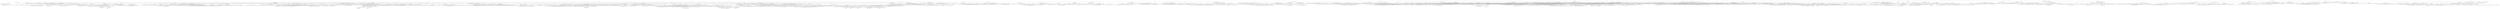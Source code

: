 strict digraph sapling12 {
overlap = none;
// 6: 5 1 1 1 1 1
24 [label="7 2 1 0 0 0 0 n:1"];
24 -> 574183
24 -> 717628
24 -> 739357
24 -> 791334
574183 [label="7 2 1 1 0 0 0 n:1"];
574183 -> 536545
574183 -> 105039
574183 -> 591252
574183 -> 577739
536545 [label="7 2 1 1 1 0 0 n:4"];
536545 -> 536774
536545 -> 536712
536545 -> 536711
536545 -> 536687
536774 [label="7 4 2 1 1 1 0 n:4"];
536774 -> 536835
536774 -> 536773
536774 -> 536834
536774 -> 536833
536774 -> 536832
536835 [label="7 4 4 2 1 1 1 h:FN (3)"];
536773 [label="7 5 4 2 1 1 0 n:4"];
536773 -> 557525
536773 -> 557524
536773 -> 557392
536773 -> 557523
536773 -> 557522
536773 -> 557521
557525 [label="7 5 4 4 2 1 1 h:FN (2)"];
557524 [label="7 5 5 4 2 1 0 h:(14,5)"];
557392 [label="7 6 5 4 1 1 0 h:(14,5)"];
557523 [label="8 7 5 2 1 1 0 h:(14,5)"];
557522 [label="9 7 4 2 1 1 0 n:4"];
557522 -> 559556
557522 -> 559555
557522 -> 559309
557522 -> 559554
557522 -> 559553
557522 -> 559519
559556 [label="9 7 4 4 2 1 1 n:5"];
559556 -> 208889
559556 -> 559606
559556 -> 559605
559556 -> 559604
559556 -> 559603
208889 [label="9 7 6 4 4 2 1 h:(13,5)"];
559606 [label="9 7 7 4 4 1 1 h:(12,5)"];
559605 [label="9 9 7 4 2 1 1 h:(10,6)"];
559604 [label="12 9 4 4 2 1 1 h:(10,6)"];
559603 [label="14 7 4 4 2 1 1 h:(9,7)"];
559555 [label="9 7 5 4 2 1 0 h:(14,5)"];
559309 [label="9 7 6 4 1 1 0 h:(13,5)"];
559554 [label="9 8 7 2 1 1 0 h:(12,5)"];
559553 [label="11 9 4 2 1 1 0 h:(10,6)"];
559519 [label="13 7 4 2 1 1 0 n:9"];
559519 -> 559552
559519 -> 559551
559519 -> 559550
559519 -> 559549
559519 -> 559548
559552 [label="13 9 7 4 2 1 1 h:(10,6)"];
559551 [label="13 10 7 4 2 1 0 h:(10,6)"];
559550 [label="13 11 7 4 1 1 0 h:(10,6)"];
559549 [label="13 13 7 2 1 1 0 h:(10,6)"];
559548 [label="16 13 4 2 1 1 0 h:(10,6)"];
557521 [label="11 5 4 2 1 1 0 n:9"];
557521 -> 559640
557521 -> 208923
557521 -> 559639
557521 -> 559638
557521 -> 559637
559640 [label="11 9 5 4 2 1 1 h:(10,6)"];
208923 [label="11 10 5 4 2 1 0 h:(10,6)"];
559639 [label="11 11 5 4 1 1 0 h:(10,6)"];
559638 [label="13 11 5 2 1 1 0 h:(10,6)"];
559637 [label="14 11 4 2 1 1 0 h:(10,6)"];
536834 [label="7 6 4 1 1 1 0 h:(13,6)"];
536833 [label="8 7 2 1 1 1 0 h:(12,6)"];
536832 [label="11 4 2 1 1 1 0 n:9"];
536832 -> 557554
536832 -> 183526
536832 -> 557553
536832 -> 557552
557554 [label="11 9 4 2 1 1 1 h:(10,6)"];
183526 [label="11 10 4 2 1 1 0 h:(10,6)"];
557553 [label="11 11 4 1 1 1 0 h:(10,6)"];
557552 [label="13 11 2 1 1 1 0 h:(10,6)"];
536712 [label="7 5 2 1 1 0 0 n:6"];
536712 -> 536761
536712 -> 536760
536712 -> 528782
536712 -> 536759
536712 -> 536758
536761 [label="7 6 5 2 1 1 0 h:(14,5)"];
536760 [label="7 7 5 2 1 0 0 h:(14,5)"];
528782 [label="8 7 5 1 1 0 0 h:(14,5)"];
536759 [label="11 7 2 1 1 0 0 n:8"];
536759 -> 557586
536759 -> 557585
536759 -> 557584
536759 -> 557583
557586 [label="11 8 7 2 1 1 0 h:(12,5)"];
557585 [label="11 9 7 2 1 0 0 h:(12,5)"];
557584 [label="11 10 7 1 1 0 0 h:(12,5)"];
557583 [label="15 11 2 1 1 0 0 n:9"];
557583 -> 562703
557583 -> 562702
557583 -> 562701
562703 [label="15 11 9 2 1 1 0 h:(10,5)"];
562702 [label="15 11 10 2 1 0 0 h:(10,5)"];
562701 [label="15 11 11 1 1 0 0 h:(10,5)"];
536758 [label="13 5 2 1 1 0 0 n:6"];
536758 -> 557641
536758 -> 557640
536758 -> 557639
536758 -> 557595
557641 [label="13 6 5 2 1 1 0 h:(14,5)"];
557640 [label="13 7 5 2 1 0 0 h:(14,5)"];
557639 [label="13 8 5 1 1 0 0 h:(14,5)"];
557595 [label="13 11 2 1 1 0 0 n:9"];
557595 -> 559664
557595 -> 559663
557595 -> 559662
559664 [label="13 11 9 2 1 1 0 h:(10,5)"];
559663 [label="13 11 10 2 1 0 0 h:(10,5)"];
559662 [label="13 11 11 1 1 0 0 h:(10,5)"];
536711 [label="7 6 1 1 1 0 0 h:(13,6)"];
536687 [label="11 2 1 1 1 0 0 n:9"];
536687 -> 536710
536687 -> 135815
536687 -> 536709
536710 [label="11 9 2 1 1 1 0 h:(10,6)"];
135815 [label="11 10 2 1 1 0 0 h:(10,6)"];
536709 [label="11 11 1 1 1 0 0 h:(10,6)"];
105039 [label="7 2 2 1 0 0 0 n:3"];
105039 -> 105477
105039 -> 105420
105039 -> 105351
105039 -> 105326
105477 [label="7 3 2 2 1 0 0 n:3"];
105477 -> 105544
105477 -> 105476
105477 -> 105419
105477 -> 105543
105477 -> 105542
105544 [label="7 3 3 2 2 1 0 n:3"];
105544 -> 193378
105544 -> 193310
105544 -> 193230
105544 -> 193150
105544 -> 193119
193378 [label="7 3 3 3 2 2 1 n:4"];
193378 -> 193430
193378 -> 193429
193378 -> 193428
193378 -> 193427
193430 [label="7 5 3 3 3 2 2 h:FN (2)"];
193429 [label="7 6 3 3 3 2 1 h:FN (2)"];
193428 [label="7 7 3 3 2 2 1 h:FN (2)"];
193427 [label="11 3 3 3 2 2 1 h:(9,7)"];
193310 [label="7 4 3 3 2 2 0 n:4"];
193310 -> 193373
193310 -> 193372
193310 -> 193371
193310 -> 193370
193310 -> 193369
193373 [label="7 4 4 3 3 2 2 n:4"];
193373 -> 223395
193373 -> 223347
193373 -> 223293
193373 -> 223292
223395 [label="7 6 4 4 3 3 2 n:4"];
223395 -> 223456
223395 -> 223455
223395 -> 223454
223395 -> 223453
223395 -> 223452
223456 [label="7 6 6 4 4 3 3 h:(13,5)"];
223455 [label="7 7 6 4 4 3 2 h:(13,5)"];
223454 [label="8 7 6 4 3 3 2 h:(13,5)"];
223453 [label="10 7 4 4 3 3 2 h:(9,7)"];
223452 [label="11 6 4 4 3 3 2 h:(9,7)"];
223347 [label="7 7 4 4 3 2 2 n:5"];
223347 -> 223394
223347 -> 223393
223347 -> 223392
223347 -> 223391
223394 [label="7 7 7 4 4 3 2 h:(12,5)"];
223393 [label="8 7 7 4 4 2 2 h:(12,5)"];
223392 [label="9 7 7 4 3 2 2 h:(12,5)"];
223391 [label="12 7 4 4 3 2 2 h:(9,7)"];
223293 [label="8 7 4 3 3 2 2 n:5"];
223293 -> 223346
223293 -> 223345
223293 -> 223344
223293 -> 223343
223293 -> 223342
223346 [label="8 7 7 4 3 3 2 h:(12,5)"];
223345 [label="8 8 7 4 3 2 2 h:(12,5)"];
223344 [label="9 8 7 3 3 2 2 h:(12,5)"];
223343 [label="12 8 4 3 3 2 2 h:(9,7)"];
223342 [label="13 7 4 3 3 2 2 h:(9,7)"];
223292 [label="11 4 4 3 3 2 2 h:(9,7)"];
193372 [label="7 6 4 3 3 2 0 n:4"];
193372 -> 223395
193372 -> 223594
193372 -> 223593
193372 -> 223592
193372 -> 223558
193372 -> 223523
223594 [label="7 6 6 4 3 3 0 h:(13,5)"];
223593 [label="7 7 6 4 3 2 0 h:(13,5)"];
223592 [label="8 7 6 3 3 2 0 h:(13,5)"];
223558 [label="10 7 4 3 3 2 0 n:9"];
223558 -> 223591
223558 -> 223590
223558 -> 223589
223558 -> 223588
223558 -> 223587
223591 [label="10 9 7 4 3 3 2 h:(10,6)"];
223590 [label="11 10 7 4 3 3 0 h:(10,6)"];
223589 [label="12 10 7 4 3 2 0 h:(10,6)"];
223588 [label="13 10 7 3 3 2 0 h:(10,6)"];
223587 [label="16 10 4 3 3 2 0 h:(10,6)"];
223523 [label="11 6 4 3 3 2 0 n:9"];
223523 -> 223557
223523 -> 223556
223523 -> 223555
223523 -> 223554
223523 -> 223553
223557 [label="11 9 6 4 3 3 2 h:(10,6)"];
223556 [label="11 11 6 4 3 3 0 h:(10,6)"];
223555 [label="12 11 6 4 3 2 0 h:(10,6)"];
223554 [label="13 11 6 3 3 2 0 h:(10,6)"];
223553 [label="15 11 4 3 3 2 0 h:(10,6)"];
193371 [label="7 7 4 3 2 2 0 n:4"];
193371 -> 223347
193371 -> 223593
193371 -> 223688
193371 -> 223687
193371 -> 223653
223688 [label="7 7 7 4 2 2 0 h:(12,5)"];
223687 [label="8 7 7 3 2 2 0 h:(12,5)"];
223653 [label="11 7 4 3 2 2 0 n:9"];
223653 -> 223686
223653 -> 223685
223653 -> 223684
223653 -> 223683
223653 -> 223682
223686 [label="11 9 7 4 3 2 2 h:(10,6)"];
223685 [label="11 11 7 4 3 2 0 h:(10,6)"];
223684 [label="12 11 7 4 2 2 0 h:(10,6)"];
223683 [label="13 11 7 3 2 2 0 h:(10,6)"];
223682 [label="16 11 4 3 2 2 0 h:(10,6)"];
193370 [label="8 7 3 3 2 2 0 n:4"];
193370 -> 223293
193370 -> 223592
193370 -> 223687
193370 -> 223771
193370 -> 223743
223771 [label="11 8 3 3 2 2 0 h:(11,6)"];
223743 [label="12 7 3 3 2 2 0 n:9"];
223743 -> 223770
223743 -> 223769
223743 -> 223768
223743 -> 223767
223770 [label="12 9 7 3 3 2 2 h:(10,6)"];
223769 [label="12 11 7 3 3 2 0 h:(10,6)"];
223768 [label="12 12 7 3 2 2 0 h:(10,6)"];
223767 [label="16 12 3 3 2 2 0 h:(10,6)"];
193369 [label="11 4 3 3 2 2 0 n:9"];
193369 -> 223801
193369 -> 223800
193369 -> 223799
193369 -> 223798
223801 [label="11 9 4 3 3 2 2 h:(10,6)"];
223800 [label="11 11 4 3 3 2 0 h:(10,6)"];
223799 [label="12 11 4 3 2 2 0 h:(10,6)"];
223798 [label="13 11 3 3 2 2 0 h:(10,6)"];
193230 [label="7 5 3 3 2 1 0 n:4"];
193230 -> 193303
193230 -> 193302
193230 -> 193301
193230 -> 193300
193230 -> 193299
193230 -> 193298
193303 [label="7 5 4 3 3 2 1 h:FN (2)"];
193302 [label="7 5 5 3 3 2 0 h:(14,5)"];
193301 [label="7 6 5 3 3 1 0 h:(14,5)"];
193300 [label="7 7 5 3 2 1 0 h:(14,5)"];
193299 [label="9 7 3 3 2 1 0 n:5"];
193299 -> 223863
193299 -> 223862
193299 -> 223861
193299 -> 223860
193299 -> 223859
193299 -> 223858
223863 [label="9 7 5 3 3 2 1 h:FN (1)"];
223862 [label="9 7 6 3 3 2 0 h:(13,5)"];
223861 [label="9 7 7 3 3 1 0 h:(12,5)"];
223860 [label="9 8 7 3 2 1 0 h:(12,5)"];
223859 [label="12 9 3 3 2 1 0 h:(10,6)"];
223858 [label="14 7 3 3 2 1 0 n:5"];
223858 -> 243888
223858 -> 243832
223858 -> 243831
223858 -> 243830
223858 -> 243799
243888 [label="14 7 5 3 3 2 1 h:(9,7)"];
243832 [label="14 7 6 3 3 2 0 n:6"];
243832 -> 243881
243832 -> 243880
243832 -> 243879
243832 -> 243878
243832 -> 243877
243881 [label="14 7 6 6 3 3 2 h:(13,4)"];
243880 [label="14 8 7 6 3 3 0 h:(13,4)"];
243879 [label="14 9 7 6 3 2 0 h:(13,4)"];
243878 [label="14 12 7 3 3 2 0 n:8"];
243878 -> 254346
243878 -> 254345
243878 -> 254344
243878 -> 254343
254346 [label="14 12 8 7 3 3 2 h:(12,4)"];
254345 [label="14 12 10 7 3 3 0 h:(12,4)"];
254344 [label="14 12 11 7 3 2 0 h:(12,4)"];
254343 [label="15 14 12 3 3 2 0 n:9"];
254343 -> 263297
254343 -> 263296
254343 -> 263295
263297 [label="15 14 12 9 3 3 2 h:(10,4)"];
263296 [label="15 14 12 11 3 3 0 h:(10,4)"];
263295 [label="15 14 12 12 3 2 0 h:(10,4)"];
243877 [label="14 13 6 3 3 2 0 n:6"];
243877 -> 254399
243877 -> 254398
243877 -> 254397
243877 -> 254354
254399 [label="14 13 6 6 3 3 2 n:6"];
254399 -> 259772
254399 -> 259771
254399 -> 259770
259772 [label="14 13 8 6 6 3 3 h:(13,3)"];
259771 [label="14 13 9 6 6 3 2 h:(13,3)"];
259770 [label="14 13 12 6 3 3 2 h:(9,5)"];
254398 [label="14 13 8 6 3 3 0 n:6"];
254398 -> 259772
254398 -> 259810
254398 -> 259809
254398 -> 259808
259810 [label="14 13 9 8 6 3 0 h:(13,3)"];
259809 [label="14 13 12 8 3 3 0 h:(11,4)"];
259808 [label="14 14 13 6 3 3 0 n:6"];
259808 -> 263323
259808 -> 263322
259808 -> 263321
263323 [label="14 14 13 6 6 3 3 h:(13,3)"];
263322 [label="14 14 13 9 6 3 0 h:(13,3)"];
263321 [label="14 14 13 12 3 3 0 n:9"];
263321 -> 264144
263321 -> 264143
264144 [label="14 14 13 12 9 3 3 h:(10,3)"];
264143 [label="14 14 13 12 12 3 0 h:(10,3)"];
254397 [label="14 13 9 6 3 2 0 n:6"];
254397 -> 259771
254397 -> 259810
254397 -> 259855
254397 -> 259854
254397 -> 259853
259855 [label="14 13 9 9 6 2 0 h:(13,3)"];
259854 [label="14 13 12 9 3 2 0 h:(10,4)"];
259853 [label="15 14 13 6 3 2 0 n:6"];
259853 -> 263351
259853 -> 263350
259853 -> 263349
259853 -> 263348
263351 [label="15 14 13 6 6 3 2 h:(13,3)"];
263350 [label="15 14 13 8 6 3 0 h:(13,3)"];
263349 [label="15 14 13 9 6 2 0 h:(13,3)"];
263348 [label="15 14 13 12 3 2 0 n:9"];
263348 -> 264162
263348 -> 264161
263348 -> 264160
264162 [label="15 14 13 12 9 3 2 h:(10,3)"];
264161 [label="15 14 13 12 11 3 0 h:(10,3)"];
264160 [label="15 14 13 12 12 2 0 h:(10,3)"];
254354 [label="14 13 12 3 3 2 0 n:9"];
254354 -> 259879
254354 -> 259878
254354 -> 259877
259879 [label="14 13 12 9 3 3 2 h:(10,4)"];
259878 [label="14 13 12 11 3 3 0 h:(10,4)"];
259877 [label="14 13 12 12 3 2 0 h:(10,4)"];
243831 [label="14 7 7 3 3 1 0 h:(12,5)"];
243830 [label="14 8 7 3 2 1 0 h:(12,5)"];
243799 [label="14 12 3 3 2 1 0 n:9"];
243799 -> 243829
243799 -> 243828
243799 -> 243827
243799 -> 243826
243829 [label="14 12 9 3 3 2 1 h:(10,5)"];
243828 [label="14 12 10 3 3 2 0 h:(10,5)"];
243827 [label="14 12 11 3 3 1 0 h:(10,5)"];
243826 [label="14 12 12 3 2 1 0 h:(10,5)"];
193298 [label="11 5 3 3 2 1 0 n:9"];
193298 -> 224071
193298 -> 224070
193298 -> 224069
193298 -> 224068
193298 -> 224067
224071 [label="11 9 5 3 3 2 1 h:(10,6)"];
224070 [label="11 10 5 3 3 2 0 h:(10,6)"];
224069 [label="11 11 5 3 3 1 0 h:(10,6)"];
224068 [label="12 11 5 3 2 1 0 h:(10,6)"];
224067 [label="14 11 3 3 2 1 0 h:(10,6)"];
193150 [label="7 6 3 2 2 1 0 n:4"];
193150 -> 193222
193150 -> 193221
193150 -> 193220
193150 -> 193219
193150 -> 193218
193150 -> 193217
193222 [label="7 6 4 3 2 2 1 h:FN (2)"];
193221 [label="7 6 5 3 2 2 0 h:(14,5)"];
193220 [label="7 6 6 3 2 1 0 h:(13,5)"];
193219 [label="7 7 6 2 2 1 0 h:(13,5)"];
193218 [label="10 7 3 2 2 1 0 n:9"];
193218 -> 224104
193218 -> 224103
193218 -> 224102
193218 -> 224101
193218 -> 224100
224104 [label="10 9 7 3 2 2 1 h:(12,5)"];
224103 [label="10 10 7 3 2 2 0 h:(12,5)"];
224102 [label="11 10 7 3 2 1 0 h:(12,5)"];
224101 [label="12 10 7 2 2 1 0 h:(12,5)"];
224100 [label="16 10 3 2 2 1 0 h:(10,6)"];
193217 [label="11 6 3 2 2 1 0 n:9"];
193217 -> 224138
193217 -> 224137
193217 -> 224136
193217 -> 224135
193217 -> 224134
224138 [label="11 9 6 3 2 2 1 h:(10,6)"];
224137 [label="11 10 6 3 2 2 0 h:(10,6)"];
224136 [label="11 11 6 3 2 1 0 h:(10,6)"];
224135 [label="12 11 6 2 2 1 0 h:(10,6)"];
224134 [label="15 11 3 2 2 1 0 h:(10,6)"];
193119 [label="10 3 3 2 2 1 0 n:9"];
193119 -> 193149
193119 -> 193148
193119 -> 193147
193119 -> 193146
193149 [label="10 9 3 3 2 2 1 h:(10,6)"];
193148 [label="10 10 3 3 2 2 0 h:(10,6)"];
193147 [label="11 10 3 3 2 1 0 h:(10,6)"];
193146 [label="12 10 3 2 2 1 0 h:(10,6)"];
105476 [label="7 4 3 2 2 0 0 n:3"];
105476 -> 193310
105476 -> 194129
105476 -> 194062
105476 -> 194061
105476 -> 194030
194129 [label="7 5 4 3 2 0 0 n:3"];
194129 -> 193308
194129 -> 194207
194129 -> 194128
194129 -> 194206
194129 -> 194205
194129 -> 194204
193308 [label="7 5 4 3 3 2 0 n:3"];
193308 -> 224795
193308 -> 224794
193308 -> 224793
193308 -> 224792
193308 -> 224714
193308 -> 224678
224795 [label="7 5 4 3 3 3 2 n:4"];
224795 -> 224856
224795 -> 224855
224795 -> 224854
224795 -> 224853
224795 -> 224852
224856 [label="7 6 5 4 3 3 3 n:6"];
224856 -> 243936
224856 -> 243935
224856 -> 243934
224856 -> 243933
224856 -> 243932
243936 [label="9 7 6 5 4 3 3 h:(14,4)"];
243935 [label="10 7 6 5 3 3 3 h:(14,4)"];
243934 [label="11 7 6 4 3 3 3 h:(8,7)"];
243933 [label="12 7 5 4 3 3 3 h:(8,7)"];
243932 [label="13 6 5 4 3 3 3 h:(8,7)"];
224855 [label="7 7 5 4 3 3 2 n:4"];
224855 -> 244036
224855 -> 244035
224855 -> 244034
224855 -> 244033
224855 -> 243994
244036 [label="7 7 6 5 4 3 3 h:(14,4)"];
244035 [label="7 7 7 5 4 3 2 h:(12,5)"];
244034 [label="8 7 7 5 3 3 2 h:(12,5)"];
244033 [label="9 7 7 4 3 3 2 h:(12,5)"];
243994 [label="11 7 5 4 3 3 2 n:8"];
243994 -> 244032
243994 -> 244031
243994 -> 244030
243994 -> 244029
243994 -> 244028
244032 [label="11 10 7 5 4 3 3 h:(9,6)"];
244031 [label="11 11 7 5 4 3 2 h:(9,6)"];
244030 [label="12 11 7 5 3 3 2 h:(9,6)"];
244029 [label="13 11 7 4 3 3 2 h:(9,6)"];
244028 [label="15 11 5 4 3 3 2 h:(9,6)"];
224854 [label="8 7 5 3 3 3 2 n:4"];
224854 -> 244153
224854 -> 244034
224854 -> 244152
224854 -> 244121
224854 -> 244090
244153 [label="8 7 6 5 3 3 3 h:(14,4)"];
244152 [label="9 8 7 3 3 3 2 h:(12,5)"];
244121 [label="11 8 5 3 3 3 2 n:8"];
244121 -> 244151
244121 -> 244150
244121 -> 244149
244121 -> 244148
244151 [label="11 10 8 5 3 3 3 h:(9,6)"];
244150 [label="11 11 8 5 3 3 2 h:(9,6)"];
244149 [label="13 11 8 3 3 3 2 h:(9,6)"];
244148 [label="16 11 5 3 3 3 2 h:(9,6)"];
244090 [label="12 7 5 3 3 3 2 n:8"];
244090 -> 244120
244090 -> 244030
244090 -> 244119
244090 -> 244118
244120 [label="12 10 7 5 3 3 3 h:(9,6)"];
244119 [label="13 12 7 3 3 3 2 h:(9,6)"];
244118 [label="15 12 5 3 3 3 2 h:(9,6)"];
224853 [label="9 7 4 3 3 3 2 n:4"];
224853 -> 244239
224853 -> 244033
224853 -> 244152
224853 -> 244238
224853 -> 244207
244239 [label="9 7 6 4 3 3 3 n:6"];
244239 -> 244283
244239 -> 244282
244239 -> 244281
244239 -> 244280
244239 -> 244279
244283 [label="9 9 7 6 4 3 3 h:(13,4)"];
244282 [label="10 9 7 6 3 3 3 h:(13,4)"];
244281 [label="12 9 7 4 3 3 3 h:(8,7)"];
244280 [label="13 9 6 4 3 3 3 h:(8,7)"];
244279 [label="15 7 6 4 3 3 3 h:(8,7)"];
244238 [label="11 9 4 3 3 3 2 h:(10,6)"];
244207 [label="13 7 4 3 3 3 2 n:8"];
244207 -> 244237
244207 -> 244029
244207 -> 244119
244207 -> 244236
244237 [label="13 10 7 4 3 3 3 h:(9,6)"];
244236 [label="15 13 4 3 3 3 2 h:(9,6)"];
224852 [label="11 5 4 3 3 3 2 h:(9,7)"];
224794 [label="7 5 5 4 3 3 0 h:(14,5)"];
224793 [label="7 6 5 4 3 2 0 h:(14,5)"];
224792 [label="7 7 5 3 3 2 0 h:(14,5)"];
224714 [label="8 7 4 3 3 2 0 n:4"];
224714 -> 224784
224714 -> 224783
224714 -> 224782
224714 -> 224781
224714 -> 224780
224714 -> 224779
224784 [label="8 7 4 4 3 3 2 n:4"];
224784 -> 244405
224784 -> 244404
224784 -> 244403
224784 -> 244371
224784 -> 244338
244405 [label="8 7 6 4 4 3 3 n:6"];
244405 -> 244450
244405 -> 244449
244405 -> 244448
244405 -> 244447
244405 -> 244446
244450 [label="9 8 7 6 4 4 3 h:(13,4)"];
244449 [label="10 8 7 6 4 3 3 h:(13,4)"];
244448 [label="12 8 7 4 4 3 3 h:(8,7)"];
244447 [label="13 8 6 4 4 3 3 h:(8,7)"];
244446 [label="14 7 6 4 4 3 3 h:(8,7)"];
244404 [label="8 7 7 4 4 3 2 h:(12,5)"];
244403 [label="8 8 7 4 3 3 2 h:(12,5)"];
244371 [label="11 8 4 4 3 3 2 n:8"];
244371 -> 244402
244371 -> 244401
244371 -> 244400
244371 -> 244399
244402 [label="11 10 8 4 4 3 3 h:(9,6)"];
244401 [label="11 11 8 4 4 3 2 h:(9,6)"];
244400 [label="12 11 8 4 3 3 2 h:(9,6)"];
244399 [label="16 11 4 4 3 3 2 h:(9,6)"];
244338 [label="12 7 4 4 3 3 2 n:8"];
244338 -> 244370
244338 -> 244369
244338 -> 244368
244338 -> 244367
244370 [label="12 10 7 4 4 3 3 h:(9,6)"];
244369 [label="12 11 7 4 4 3 2 h:(9,6)"];
244368 [label="12 12 7 4 3 3 2 h:(9,6)"];
244367 [label="15 12 4 4 3 3 2 h:(9,6)"];
224783 [label="8 7 6 4 3 3 0 h:(13,5)"];
224782 [label="8 7 7 4 3 2 0 h:(12,5)"];
224781 [label="8 8 7 3 3 2 0 h:(11,6)"];
224780 [label="11 8 4 3 3 2 0 h:(11,6)"];
224779 [label="12 7 4 3 3 2 0 n:7"];
224779 -> 244495
224779 -> 244494
224779 -> 244493
224779 -> 244492
224779 -> 244491
244495 [label="12 7 7 4 3 3 2 n:7"];
244495 -> 254436
244495 -> 254435
244495 -> 254434
244495 -> 254433
254436 [label="12 9 7 7 4 3 3 h:(12,4)"];
254435 [label="12 10 7 7 4 3 2 h:(12,4)"];
254434 [label="12 11 7 7 3 3 2 h:(12,4)"];
254433 [label="14 12 7 4 3 3 2 n:8"];
254433 -> 259911
254433 -> 259910
254433 -> 259909
254433 -> 259908
259911 [label="14 12 10 7 4 3 3 h:(9,5)"];
259910 [label="14 12 11 7 4 3 2 h:(9,5)"];
259909 [label="14 12 12 7 3 3 2 h:(9,5)"];
259908 [label="15 14 12 4 3 3 2 h:(9,5)"];
244494 [label="12 9 7 4 3 3 0 h:(10,6)"];
244493 [label="12 10 7 4 3 2 0 h:(10,6)"];
244492 [label="12 11 7 3 3 2 0 h:(10,6)"];
244491 [label="14 12 4 3 3 2 0 h:(10,6)"];
224678 [label="10 5 4 3 3 2 0 n:9"];
224678 -> 224713
224678 -> 224712
224678 -> 224711
224678 -> 224710
224678 -> 224709
224713 [label="10 9 5 4 3 3 2 h:(10,6)"];
224712 [label="11 10 5 4 3 3 0 h:(10,6)"];
224711 [label="12 10 5 4 3 2 0 h:(10,6)"];
224710 [label="13 10 5 3 3 2 0 h:(10,6)"];
224709 [label="14 10 4 3 3 2 0 h:(10,6)"];
194207 [label="7 5 5 4 3 0 0 h:(14,5)"];
194128 [label="7 6 5 4 2 0 0 h:(14,5)"];
194206 [label="7 7 5 3 2 0 0 h:(14,5)"];
194205 [label="8 7 4 3 2 0 0 n:3"];
194205 -> 224714
194205 -> 225124
194205 -> 225123
194205 -> 225122
194205 -> 225121
194205 -> 225087
225124 [label="8 7 5 4 3 0 0 h:(14,5)"];
225123 [label="8 7 6 4 2 0 0 h:(13,5)"];
225122 [label="8 7 7 3 2 0 0 h:(12,5)"];
225121 [label="10 8 4 3 2 0 0 h:(11,6)"];
225087 [label="11 7 4 3 2 0 0 n:9"];
225087 -> 225120
225087 -> 225119
225087 -> 225118
225087 -> 225117
225087 -> 225116
225120 [label="11 9 7 4 3 2 0 h:(10,6)"];
225119 [label="11 11 7 4 3 0 0 h:(10,6)"];
225118 [label="12 11 7 4 2 0 0 h:(10,6)"];
225117 [label="13 11 7 3 2 0 0 h:(10,6)"];
225116 [label="16 11 4 3 2 0 0 h:(10,6)"];
194204 [label="10 5 4 3 2 0 0 n:9"];
194204 -> 225159
194204 -> 225158
194204 -> 225157
194204 -> 225156
194204 -> 225155
225159 [label="10 9 5 4 3 2 0 h:(10,6)"];
225158 [label="11 10 5 4 3 0 0 h:(10,6)"];
225157 [label="12 10 5 4 2 0 0 h:(10,6)"];
225156 [label="13 10 5 3 2 0 0 h:(10,6)"];
225155 [label="14 10 4 3 2 0 0 h:(10,6)"];
194062 [label="7 6 4 2 2 0 0 n:4"];
194062 -> 194123
194062 -> 194122
194062 -> 194121
194062 -> 194120
194062 -> 194119
194123 [label="7 6 4 4 2 2 0 n:4"];
194123 -> 225275
194123 -> 225274
194123 -> 225273
194123 -> 225245
194123 -> 225216
225275 [label="7 6 4 4 4 2 2 n:4"];
225275 -> 225325
225275 -> 225324
225275 -> 225323
225275 -> 225322
225325 [label="7 6 6 4 4 4 2 h:(13,5)"];
225324 [label="8 7 6 4 4 2 2 h:(13,5)"];
225323 [label="10 7 4 4 4 2 2 h:(9,7)"];
225322 [label="11 6 4 4 4 2 2 h:(9,7)"];
225274 [label="7 6 6 4 4 2 0 h:(13,5)"];
225273 [label="8 7 6 4 2 2 0 h:(13,5)"];
225245 [label="10 7 4 4 2 2 0 n:9"];
225245 -> 225272
225245 -> 225271
225245 -> 225270
225245 -> 225269
225272 [label="10 9 7 4 4 2 2 h:(10,6)"];
225271 [label="11 10 7 4 4 2 0 h:(10,6)"];
225270 [label="13 10 7 4 2 2 0 h:(10,6)"];
225269 [label="16 10 4 4 2 2 0 h:(10,6)"];
225216 [label="11 6 4 4 2 2 0 n:9"];
225216 -> 225244
225216 -> 225243
225216 -> 225242
225216 -> 225241
225244 [label="11 9 6 4 4 2 2 h:(10,6)"];
225243 [label="11 11 6 4 4 2 0 h:(10,6)"];
225242 [label="13 11 6 4 2 2 0 h:(10,6)"];
225241 [label="15 11 4 4 2 2 0 h:(10,6)"];
194122 [label="7 6 6 4 2 0 0 h:(13,5)"];
194121 [label="8 7 6 2 2 0 0 h:(13,5)"];
194120 [label="10 7 4 2 2 0 0 n:9"];
194120 -> 225352
194120 -> 225351
194120 -> 225350
194120 -> 225349
225352 [label="10 9 7 4 2 2 0 h:(12,5)"];
225351 [label="11 10 7 4 2 0 0 h:(12,5)"];
225350 [label="13 10 7 2 2 0 0 h:(12,5)"];
225349 [label="16 10 4 2 2 0 0 h:(10,6)"];
194119 [label="11 6 4 2 2 0 0 n:9"];
194119 -> 225380
194119 -> 225379
194119 -> 225378
194119 -> 225377
225380 [label="11 9 6 4 2 2 0 h:(10,6)"];
225379 [label="11 11 6 4 2 0 0 h:(10,6)"];
225378 [label="13 11 6 2 2 0 0 h:(10,6)"];
225377 [label="15 11 4 2 2 0 0 h:(10,6)"];
194061 [label="7 7 3 2 2 0 0 h:(12,6)"];
194030 [label="10 4 3 2 2 0 0 n:9"];
194030 -> 194060
194030 -> 194059
194030 -> 194058
194030 -> 194057
194060 [label="10 9 4 3 2 2 0 h:(10,6)"];
194059 [label="11 10 4 3 2 0 0 h:(10,6)"];
194058 [label="12 10 4 2 2 0 0 h:(10,6)"];
194057 [label="13 10 3 2 2 0 0 h:(10,6)"];
105419 [label="7 5 3 2 1 0 0 n:3"];
105419 -> 193230
105419 -> 194129
105419 -> 194618
105419 -> 194617
105419 -> 194616
105419 -> 194580
194618 [label="7 5 5 3 1 0 0 h:(14,5)"];
194617 [label="7 6 5 2 1 0 0 h:(14,5)"];
194616 [label="8 7 3 2 1 0 0 h:(12,6)"];
194580 [label="10 5 3 2 1 0 0 n:9"];
194580 -> 194615
194580 -> 194614
194580 -> 194613
194580 -> 194612
194580 -> 194611
194615 [label="10 9 5 3 2 1 0 h:(10,6)"];
194614 [label="10 10 5 3 2 0 0 h:(10,6)"];
194613 [label="11 10 5 3 1 0 0 h:(10,6)"];
194612 [label="12 10 5 2 1 0 0 h:(10,6)"];
194611 [label="14 10 3 2 1 0 0 h:(10,6)"];
105543 [label="7 6 2 2 1 0 0 h:(13,6)"];
105542 [label="10 3 2 2 1 0 0 n:9"];
105542 -> 194648
105542 -> 194647
105542 -> 194646
105542 -> 194645
194648 [label="10 9 3 2 2 1 0 h:(10,6)"];
194647 [label="10 10 3 2 2 0 0 h:(10,6)"];
194646 [label="11 10 3 2 1 0 0 h:(10,6)"];
194645 [label="12 10 2 2 1 0 0 h:(10,6)"];
105420 [label="7 4 2 2 0 0 0 n:3"];
105420 -> 105476
105420 -> 105418
105420 -> 105475
105420 -> 105474
105418 [label="7 5 4 2 0 0 0 n:3"];
105418 -> 194129
105418 -> 194988
105418 -> 194987
105418 -> 194986
105418 -> 194956
194988 [label="7 5 5 4 0 0 0 h:(14,5)"];
194987 [label="7 7 5 2 0 0 0 h:(14,5)"];
194986 [label="8 7 4 2 0 0 0 h:(12,6)"];
194956 [label="10 5 4 2 0 0 0 n:9"];
194956 -> 194985
194956 -> 194984
194956 -> 194983
194956 -> 194982
194985 [label="10 9 5 4 2 0 0 h:(10,6)"];
194984 [label="11 10 5 4 0 0 0 h:(10,6)"];
194983 [label="13 10 5 2 0 0 0 h:(10,6)"];
194982 [label="14 10 4 2 0 0 0 h:(10,6)"];
105475 [label="7 7 2 2 0 0 0 h:(12,6)"];
105474 [label="10 4 2 2 0 0 0 n:9"];
105474 -> 195012
105474 -> 195011
105474 -> 195010
195012 [label="10 9 4 2 2 0 0 h:(10,6)"];
195011 [label="11 10 4 2 0 0 0 h:(10,6)"];
195010 [label="13 10 2 2 0 0 0 h:(10,6)"];
105351 [label="7 5 2 1 0 0 0 n:6"];
105351 -> 105401
105351 -> 105400
105351 -> 105399
105351 -> 105398
105351 -> 105397
105401 [label="7 6 5 2 1 0 0 h:(14,5)"];
105400 [label="7 7 5 2 0 0 0 h:(14,5)"];
105399 [label="8 7 5 1 0 0 0 h:(14,5)"];
105398 [label="11 7 2 1 0 0 0 h:(12,6)"];
105397 [label="13 5 2 1 0 0 0 n:6"];
105397 -> 195056
105397 -> 195055
105397 -> 195054
105397 -> 195053
195056 [label="13 6 5 2 1 0 0 h:(14,5)"];
195055 [label="13 7 5 2 0 0 0 h:(14,5)"];
195054 [label="13 8 5 1 0 0 0 h:(14,5)"];
195053 [label="13 11 2 1 0 0 0 n:9"];
195053 -> 225404
195053 -> 225403
195053 -> 225402
225404 [label="13 11 9 2 1 0 0 h:(10,5)"];
225403 [label="13 11 10 2 0 0 0 h:(10,5)"];
225402 [label="13 11 11 1 0 0 0 h:(10,5)"];
105326 [label="10 2 2 1 0 0 0 n:9"];
105326 -> 105350
105326 -> 105349
105326 -> 105348
105350 [label="10 9 2 2 1 0 0 h:(10,6)"];
105349 [label="10 10 2 2 0 0 0 h:(10,6)"];
105348 [label="11 10 2 1 0 0 0 h:(10,6)"];
591252 [label="7 3 1 1 0 0 0 n:2"];
591252 -> 592470
591252 -> 592098
591252 -> 592097
591252 -> 591696
592470 [label="7 3 2 1 1 0 0 n:2"];
592470 -> 592909
592470 -> 592402
592470 -> 592840
592470 -> 592771
592470 -> 592030
592909 [label="7 3 2 2 1 1 0 n:2"];
592909 -> 592976
592909 -> 592469
592909 -> 592908
592909 -> 592839
592909 -> 592096
592976 [label="7 3 2 2 2 1 1 h:FN (2)"];
592469 [label="7 3 3 2 2 1 0 n:2"];
592469 -> 620664
592469 -> 620369
592469 -> 619663
592469 -> 619296
592469 -> 618609
620664 [label="7 3 3 2 2 2 1 h:FN (3)"];
620369 [label="7 3 3 3 2 2 0 n:2"];
620369 -> 620621
620369 -> 620234
620369 -> 619591
620369 -> 619181
620621 [label="7 3 3 3 2 2 2 n:3"];
620621 -> 619657
620621 -> 620663
620621 -> 620662
619657 [label="7 5 3 3 3 2 2 h:FN (2)"];
620663 [label="7 6 3 3 2 2 2 h:FN (2)"];
620662 [label="10 3 3 3 2 2 2 h:(9,7)"];
620234 [label="7 4 3 3 3 2 0 n:2"];
620234 -> 620302
620234 -> 620232
620234 -> 619589
620234 -> 620160
620234 -> 619179
620302 [label="7 4 3 3 3 2 2 n:5"];
620302 -> 644245
620302 -> 644244
620302 -> 644243
620302 -> 644242
644245 [label="7 7 4 3 3 3 2 n:5"];
644245 -> 662721
644245 -> 662720
644245 -> 662719
644245 -> 662718
662721 [label="7 7 7 4 3 3 3 h:(12,5)"];
662720 [label="8 7 7 4 3 3 2 h:(12,5)"];
662719 [label="9 7 7 3 3 3 2 h:(12,5)"];
662718 [label="12 7 4 3 3 3 2 h:(9,7)"];
644244 [label="8 7 4 3 3 2 2 n:5"];
644244 -> 662720
644244 -> 662773
644244 -> 662772
644244 -> 662771
644244 -> 662770
662773 [label="8 8 7 4 3 2 2 h:(12,5)"];
662772 [label="9 8 7 3 3 2 2 h:(12,5)"];
662771 [label="12 8 4 3 3 2 2 h:(9,7)"];
662770 [label="13 7 4 3 3 2 2 h:(9,7)"];
644243 [label="9 7 3 3 3 2 2 n:5"];
644243 -> 662719
644243 -> 662772
644243 -> 662813
644243 -> 662812
662813 [label="12 9 3 3 3 2 2 h:(9,7)"];
662812 [label="14 7 3 3 3 2 2 h:(9,7)"];
644242 [label="12 4 3 3 3 2 2 h:(9,7)"];
620232 [label="7 4 4 3 3 3 0 n:4"];
620232 -> 644312
620232 -> 644311
620232 -> 644310
620232 -> 644309
644312 [label="7 4 4 4 3 3 3 n:5"];
644312 -> 662850
644312 -> 662849
644312 -> 662848
662850 [label="8 7 4 4 4 3 3 n:5"];
662850 -> 674022
662850 -> 674021
662850 -> 674020
662850 -> 674019
674022 [label="8 8 7 4 4 4 3 h:(12,5)"];
674021 [label="9 8 7 4 4 3 3 h:(12,5)"];
674020 [label="12 8 4 4 4 3 3 h:(8,7)"];
674019 [label="13 7 4 4 4 3 3 h:(8,7)"];
662849 [label="9 7 4 4 3 3 3 n:5"];
662849 -> 674021
662849 -> 674063
662849 -> 674062
662849 -> 674061
674063 [label="9 9 7 4 3 3 3 h:(12,5)"];
674062 [label="12 9 4 4 3 3 3 h:(8,7)"];
674061 [label="14 7 4 4 3 3 3 h:(8,7)"];
662848 [label="12 4 4 4 3 3 3 h:(8,7)"];
644311 [label="7 7 4 4 3 3 0 n:5"];
644311 -> 662901
644311 -> 662900
644311 -> 662899
644311 -> 662898
662901 [label="7 7 5 4 4 3 3 n:6"];
662901 -> 674104
662901 -> 674103
662901 -> 674102
662901 -> 674101
674104 [label="9 7 7 5 4 4 3 h:(14,4)"];
674103 [label="10 7 7 5 4 3 3 h:(14,4)"];
674102 [label="11 7 7 4 4 3 3 h:(8,7)"];
674101 [label="13 7 5 4 4 3 3 h:(8,7)"];
662900 [label="8 7 7 4 4 3 0 h:(12,5)"];
662899 [label="9 7 7 4 3 3 0 h:(12,5)"];
662898 [label="12 7 4 4 3 3 0 n:7"];
662898 -> 674141
662898 -> 674140
662898 -> 674139
662898 -> 674138
674141 [label="12 7 7 4 4 3 3 n:7"];
674141 -> 684007
674141 -> 684006
674141 -> 684005
684007 [label="12 10 7 7 4 4 3 h:(12,4)"];
684006 [label="12 11 7 7 4 3 3 h:(8,6)"];
684005 [label="14 12 7 4 4 3 3 h:(8,6)"];
674140 [label="12 10 7 4 4 3 0 n:9"];
674140 -> 684034
674140 -> 684033
674140 -> 684032
674140 -> 684031
684034 [label="12 10 9 7 4 4 3 h:(12,4)"];
684033 [label="12 12 10 7 4 4 0 h:(12,4)"];
684032 [label="13 12 10 7 4 3 0 h:(12,4)"];
684031 [label="16 12 10 4 4 3 0 n:9"];
684031 -> 691468
684031 -> 691467
684031 -> 691466
691468 [label="16 12 10 9 4 4 3 h:(10,4)"];
691467 [label="16 12 12 10 4 4 0 h:(10,4)"];
691466 [label="16 13 12 10 4 3 0 h:(10,4)"];
674139 [label="12 11 7 4 3 3 0 n:8"];
674139 -> 684077
674139 -> 684076
674139 -> 684075
674139 -> 684074
684077 [label="12 11 8 7 4 3 3 h:(12,4)"];
684076 [label="12 11 11 7 4 3 0 h:(12,4)"];
684075 [label="12 12 11 7 3 3 0 h:(12,4)"];
684074 [label="15 12 11 4 3 3 0 h:(10,5)"];
674138 [label="14 12 4 4 3 3 0 n:7"];
674138 -> 684005
674138 -> 684043
674138 -> 684107
684043 [label="14 12 10 4 4 3 0 h:(10,5)"];
684107 [label="14 12 11 4 3 3 0 h:(10,5)"];
644310 [label="8 7 4 3 3 3 0 n:4"];
644310 -> 662853
644310 -> 662904
644310 -> 662962
644310 -> 662961
644310 -> 662960
662853 [label="8 7 4 4 3 3 3 n:6"];
662853 -> 674191
662853 -> 674190
662853 -> 674189
662853 -> 674188
674191 [label="9 8 7 4 4 3 3 h:(12,5)"];
674190 [label="10 8 7 4 3 3 3 h:(12,5)"];
674189 [label="13 8 4 4 3 3 3 h:(8,7)"];
674188 [label="14 7 4 4 3 3 3 h:(8,7)"];
662904 [label="8 7 7 4 3 3 0 h:(12,5)"];
662962 [label="8 8 7 3 3 3 0 h:(12,5)"];
662961 [label="11 8 4 3 3 3 0 h:(11,6)"];
662960 [label="12 7 4 3 3 3 0 n:7"];
662960 -> 674228
662960 -> 674227
662960 -> 674226
662960 -> 674225
674228 [label="12 7 7 4 3 3 3 n:7"];
674228 -> 684136
674228 -> 684135
674228 -> 684134
684136 [label="12 10 7 7 4 3 3 h:(12,4)"];
684135 [label="12 11 7 7 3 3 3 h:(8,6)"];
684134 [label="14 12 7 4 3 3 3 h:(8,6)"];
674227 [label="12 10 7 4 3 3 0 n:9"];
674227 -> 684163
674227 -> 684162
674227 -> 684161
674227 -> 684160
684163 [label="12 10 9 7 4 3 3 h:(12,4)"];
684162 [label="12 12 10 7 4 3 0 h:(12,4)"];
684161 [label="13 12 10 7 3 3 0 h:(12,4)"];
684160 [label="16 12 10 4 3 3 0 h:(10,5)"];
674226 [label="12 11 7 3 3 3 0 n:9"];
674226 -> 684184
674226 -> 684183
674226 -> 684182
684184 [label="12 11 9 7 3 3 3 h:(12,4)"];
684183 [label="12 12 11 7 3 3 0 h:(12,4)"];
684182 [label="16 12 11 3 3 3 0 h:(10,5)"];
674225 [label="14 12 4 3 3 3 0 n:9"];
674225 -> 684208
674225 -> 684207
674225 -> 684206
684208 [label="14 12 9 4 3 3 3 h:(10,5)"];
684207 [label="14 12 12 4 3 3 0 h:(10,5)"];
684206 [label="14 13 12 3 3 3 0 h:(10,5)"];
644309 [label="11 4 4 3 3 3 0 n:9"];
644309 -> 662986
644309 -> 662985
644309 -> 662984
662986 [label="11 9 4 4 3 3 3 h:(10,6)"];
662985 [label="12 11 4 4 3 3 0 h:(10,6)"];
662984 [label="13 11 4 3 3 3 0 h:(10,6)"];
619589 [label="7 5 4 3 3 2 0 n:3"];
619589 -> 644255
619589 -> 644400
619589 -> 644399
619589 -> 644398
619589 -> 644397
619589 -> 644396
644255 [label="7 5 4 3 3 3 2 n:3"];
644255 -> 663054
644255 -> 663053
644255 -> 663052
644255 -> 663051
644255 -> 663050
663054 [label="7 5 5 4 3 3 3 h:FN (1)"];
663053 [label="7 6 5 4 3 3 2 h:FN (1)"];
663052 [label="7 7 5 3 3 3 2 h:FN (1)"];
663051 [label="8 7 4 3 3 3 2 n:5"];
663051 -> 674299
663051 -> 674298
663051 -> 674297
663051 -> 674296
663051 -> 674295
674299 [label="8 7 7 4 3 3 3 h:(12,5)"];
674298 [label="8 8 7 4 3 3 2 h:(12,5)"];
674297 [label="9 8 7 3 3 3 2 h:(12,5)"];
674296 [label="12 8 4 3 3 3 2 h:(9,7)"];
674295 [label="13 7 4 3 3 3 2 h:(9,7)"];
663050 [label="10 5 4 3 3 3 2 h:(9,7)"];
644400 [label="7 5 5 4 3 3 0 h:(14,5)"];
644399 [label="7 6 5 4 3 2 0 h:(14,5)"];
644398 [label="7 7 5 3 3 2 0 h:(14,5)"];
644397 [label="8 7 4 3 3 2 0 n:4"];
644397 -> 663123
644397 -> 663122
644397 -> 663121
644397 -> 663120
644397 -> 663119
644397 -> 663118
663123 [label="8 7 4 4 3 3 2 n:5"];
663123 -> 674352
663123 -> 674351
663123 -> 674350
663123 -> 674349
663123 -> 674348
674352 [label="8 7 7 4 4 3 3 h:(12,5)"];
674351 [label="8 8 7 4 4 3 2 h:(12,5)"];
674350 [label="9 8 7 4 3 3 2 h:(12,5)"];
674349 [label="12 8 4 4 3 3 2 n:8"];
674349 -> 684239
674349 -> 684238
674349 -> 684237
674349 -> 684236
684239 [label="12 10 8 4 4 3 3 h:(9,6)"];
684238 [label="12 11 8 4 4 3 2 h:(9,6)"];
684237 [label="12 12 8 4 3 3 2 h:(9,6)"];
684236 [label="16 12 4 4 3 3 2 h:(9,6)"];
674348 [label="13 7 4 4 3 3 2 n:8"];
674348 -> 684271
674348 -> 684270
674348 -> 684269
674348 -> 684268
684271 [label="13 10 7 4 4 3 3 h:(9,6)"];
684270 [label="13 11 7 4 4 3 2 h:(9,6)"];
684269 [label="13 12 7 4 3 3 2 h:(9,6)"];
684268 [label="15 13 4 4 3 3 2 h:(9,6)"];
663122 [label="8 7 6 4 3 3 0 h:(13,5)"];
663121 [label="8 7 7 4 3 2 0 h:(12,5)"];
663120 [label="8 8 7 3 3 2 0 h:(11,6)"];
663119 [label="11 8 4 3 3 2 0 h:(11,6)"];
663118 [label="12 7 4 3 3 2 0 n:7"];
663118 -> 674402
663118 -> 674401
663118 -> 674400
663118 -> 674399
663118 -> 674398
674402 [label="12 7 7 4 3 3 2 h:(12,5)"];
674401 [label="12 9 7 4 3 3 0 h:(12,5)"];
674400 [label="12 10 7 4 3 2 0 h:(12,5)"];
674399 [label="12 11 7 3 3 2 0 h:(12,5)"];
674398 [label="14 12 4 3 3 2 0 h:(10,6)"];
644396 [label="10 5 4 3 3 2 0 n:9"];
644396 -> 663164
644396 -> 663163
644396 -> 663162
644396 -> 663161
644396 -> 663160
663164 [label="10 9 5 4 3 3 2 h:(10,6)"];
663163 [label="11 10 5 4 3 3 0 h:(10,6)"];
663162 [label="12 10 5 4 3 2 0 h:(10,6)"];
663161 [label="13 10 5 3 3 2 0 h:(10,6)"];
663160 [label="14 10 4 3 3 2 0 h:(10,6)"];
620160 [label="7 6 3 3 3 2 0 n:2"];
620160 -> 644258
620160 -> 644320
620160 -> 644404
620160 -> 644474
620160 -> 644473
644258 [label="7 6 3 3 3 2 2 n:5"];
644258 -> 663209
644258 -> 663208
644258 -> 663207
644258 -> 663206
663209 [label="7 7 6 3 3 3 2 h:(13,5)"];
663208 [label="8 7 6 3 3 2 2 h:(13,5)"];
663207 [label="11 7 3 3 3 2 2 h:(9,7)"];
663206 [label="12 6 3 3 3 2 2 h:(9,7)"];
644320 [label="7 6 4 3 3 3 0 n:6"];
644320 -> 663258
644320 -> 663257
644320 -> 663256
644320 -> 663255
644320 -> 663254
663258 [label="7 6 6 4 3 3 3 h:(13,5)"];
663257 [label="9 7 6 4 3 3 0 h:(13,5)"];
663256 [label="10 7 6 3 3 3 0 h:(13,5)"];
663255 [label="12 7 4 3 3 3 0 n:7"];
663255 -> 674439
663255 -> 674438
663255 -> 674437
663255 -> 674436
674439 [label="12 7 7 4 3 3 3 n:7"];
674439 -> 684300
674439 -> 684299
674439 -> 684298
684300 [label="12 10 7 7 4 3 3 h:(12,4)"];
684299 [label="12 11 7 7 3 3 3 h:(8,6)"];
684298 [label="14 12 7 4 3 3 3 h:(8,6)"];
674438 [label="12 10 7 4 3 3 0 n:9"];
674438 -> 684327
674438 -> 684326
674438 -> 684325
674438 -> 684324
684327 [label="12 10 9 7 4 3 3 h:(12,4)"];
684326 [label="12 12 10 7 4 3 0 h:(12,4)"];
684325 [label="13 12 10 7 3 3 0 h:(12,4)"];
684324 [label="16 12 10 4 3 3 0 h:(10,5)"];
674437 [label="12 11 7 3 3 3 0 n:9"];
674437 -> 684348
674437 -> 684347
674437 -> 684346
684348 [label="12 11 9 7 3 3 3 h:(12,4)"];
684347 [label="12 12 11 7 3 3 0 h:(12,4)"];
684346 [label="16 12 11 3 3 3 0 h:(10,5)"];
674436 [label="14 12 4 3 3 3 0 n:9"];
674436 -> 684372
674436 -> 684371
674436 -> 684370
684372 [label="14 12 9 4 3 3 3 h:(10,5)"];
684371 [label="14 12 12 4 3 3 0 h:(10,5)"];
684370 [label="14 13 12 3 3 3 0 h:(10,5)"];
663254 [label="13 6 4 3 3 3 0 n:7"];
663254 -> 674483
663254 -> 674482
663254 -> 674481
663254 -> 674480
674483 [label="13 7 6 4 3 3 3 n:7"];
674483 -> 684407
674483 -> 684406
674483 -> 684405
674483 -> 684404
684407 [label="13 10 7 6 4 3 3 h:(13,4)"];
684406 [label="13 11 7 6 3 3 3 h:(8,6)"];
684405 [label="13 13 7 4 3 3 3 h:(8,6)"];
684404 [label="14 13 6 4 3 3 3 h:(8,6)"];
674482 [label="13 10 6 4 3 3 0 n:9"];
674482 -> 684435
674482 -> 684434
674482 -> 684433
674482 -> 684432
684435 [label="13 10 9 6 4 3 3 h:(10,5)"];
684434 [label="13 12 10 6 4 3 0 h:(10,5)"];
684433 [label="13 13 10 6 3 3 0 h:(10,5)"];
684432 [label="15 13 10 4 3 3 0 h:(10,5)"];
674481 [label="13 11 6 3 3 3 0 n:9"];
674481 -> 684457
674481 -> 684456
674481 -> 684455
684457 [label="13 11 9 6 3 3 3 h:(10,5)"];
684456 [label="13 12 11 6 3 3 0 h:(10,5)"];
684455 [label="15 13 11 3 3 3 0 h:(10,5)"];
674480 [label="13 13 4 3 3 3 0 n:9"];
674480 -> 684481
674480 -> 684480
674480 -> 684479
684481 [label="13 13 9 4 3 3 3 h:(10,5)"];
684480 [label="13 13 12 4 3 3 0 h:(10,5)"];
684479 [label="13 13 13 3 3 3 0 h:(10,5)"];
644404 [label="7 6 5 3 3 2 0 h:(14,5)"];
644474 [label="8 7 3 3 3 2 0 h:(12,6)"];
644473 [label="9 6 3 3 3 2 0 n:3"];
644473 -> 663346
644473 -> 663345
644473 -> 663344
644473 -> 663343
644473 -> 663342
663346 [label="9 6 3 3 3 3 2 n:4"];
663346 -> 674535
663346 -> 674534
663346 -> 674533
663346 -> 674532
674535 [label="9 6 6 3 3 3 3 h:(13,5)"];
674534 [label="9 7 6 3 3 3 2 h:(13,5)"];
674533 [label="10 9 3 3 3 3 2 h:(9,7)"];
674532 [label="13 6 3 3 3 3 2 h:(9,7)"];
663345 [label="9 6 5 3 3 3 0 n:3"];
663345 -> 674599
663345 -> 674598
663345 -> 674597
663345 -> 674596
663345 -> 674595
674599 [label="9 6 5 3 3 3 3 n:6"];
674599 -> 684518
674599 -> 684517
674599 -> 684516
674599 -> 684515
684518 [label="9 9 6 5 3 3 3 h:(10,6)"];
684517 [label="11 9 6 3 3 3 3 h:(8,7)"];
684516 [label="12 9 5 3 3 3 3 h:(8,7)"];
684515 [label="15 6 5 3 3 3 3 h:(8,7)"];
674598 [label="9 6 6 5 3 3 0 h:(13,5)"];
674597 [label="9 8 6 3 3 3 0 h:(11,6)"];
674596 [label="9 9 5 3 3 3 0 h:(10,6)"];
674595 [label="12 6 5 3 3 3 0 n:3"];
674595 -> 684579
674595 -> 684578
674595 -> 684577
674595 -> 684576
674595 -> 684575
684579 [label="12 6 5 3 3 3 3 h:(8,7)"];
684578 [label="12 6 6 5 3 3 0 h:(14,4)"];
684577 [label="12 8 6 3 3 3 0 n:3"];
684577 -> 691526
684577 -> 691525
684577 -> 691524
684577 -> 691523
684577 -> 691522
691526 [label="12 8 6 3 3 3 3 h:(8,7)"];
691525 [label="12 8 6 6 3 3 0 h:(13,4)"];
691524 [label="12 9 8 3 3 3 0 h:(10,6)"];
691523 [label="12 11 6 3 3 3 0 h:(10,6)"];
691522 [label="15 8 6 3 3 3 0 n:4"];
691522 -> 695773
691522 -> 695772
691522 -> 695771
691522 -> 695770
695773 [label="15 8 6 4 3 3 3 h:(8,7)"];
695772 [label="15 8 7 6 3 3 0 h:(13,4)"];
695771 [label="15 10 8 3 3 3 0 h:(11,5)"];
695770 [label="15 12 6 3 3 3 0 n:8"];
695770 -> 698814
695770 -> 698742
695770 -> 698637
698814 [label="15 12 8 6 3 3 3 h:(8,6)"];
698742 [label="15 12 11 6 3 3 0 n:9"];
698742 -> 698813
698742 -> 698812
698742 -> 698783
698813 [label="15 12 11 9 6 3 3 h:(13,3)"];
698812 [label="15 12 12 11 6 3 0 h:(13,3)"];
698783 [label="15 15 12 11 3 3 0 n:10"];
698783 -> 698811
698783 -> 698798
698811 [label="15 15 12 11 10 3 3 h:(9,3)"];
698798 [label="15 15 13 12 11 3 0 n:10"];
698798 -> 698810
698798 -> 698804
698810 [label="15 15 13 12 11 10 3 h:(9,2)"];
698804 [label="15 15 13 13 12 11 0 n:11"];
698804 -> 698809
698809 [label="15 15 13 13 12 11 11 h:(8,1)"];
698637 [label="15 14 12 3 3 3 0 n:8"];
698637 -> 698741
698637 -> 698740
698741 [label="15 14 12 8 3 3 3 h:(8,5)"];
698740 [label="15 14 12 11 3 3 0 h:(10,4)"];
684576 [label="12 9 5 3 3 3 0 h:(10,6)"];
684575 [label="15 6 5 3 3 3 0 n:6"];
684575 -> 691567
684575 -> 691566
684575 -> 691565
684575 -> 691564
691567 [label="15 6 6 5 3 3 3 h:(14,4)"];
691566 [label="15 9 6 5 3 3 0 h:(14,4)"];
691565 [label="15 11 6 3 3 3 0 n:8"];
691565 -> 695805
691565 -> 695804
691565 -> 695803
695805 [label="15 11 8 6 3 3 3 h:(8,6)"];
695804 [label="15 11 11 6 3 3 0 n:10"];
695804 -> 698874
695804 -> 698873
695804 -> 698844
698874 [label="15 11 11 10 6 3 3 h:(13,3)"];
698873 [label="15 13 11 11 6 3 0 h:(13,3)"];
698844 [label="16 15 11 11 3 3 0 n:10"];
698844 -> 698872
698844 -> 698859
698872 [label="16 15 11 11 10 3 3 h:(9,3)"];
698859 [label="16 15 13 11 11 3 0 n:10"];
698859 -> 698871
698859 -> 698865
698871 [label="16 15 13 11 11 10 3 h:(9,2)"];
698865 [label="16 15 13 13 11 11 0 n:11"];
698865 -> 698870
698870 [label="16 15 13 13 11 11 11 h:(8,1)"];
695803 [label="15 14 11 3 3 3 0 n:10"];
695803 -> 698928
695803 -> 698899
698928 [label="15 14 11 10 3 3 3 h:(9,4)"];
698899 [label="15 14 13 11 3 3 0 n:10"];
698899 -> 698927
698899 -> 698914
698927 [label="15 14 13 11 10 3 3 h:(9,3)"];
698914 [label="15 14 13 13 11 3 0 n:10"];
698914 -> 698926
698914 -> 698920
698926 [label="15 14 13 13 11 10 3 h:(9,2)"];
698920 [label="15 14 13 13 13 11 0 n:11"];
698920 -> 698925
698925 [label="15 14 13 13 13 11 11 h:(8,1)"];
691564 [label="15 12 5 3 3 3 0 n:7"];
691564 -> 695846
691564 -> 695845
691564 -> 695844
695846 [label="15 12 7 5 3 3 3 h:(8,6)"];
695845 [label="15 12 10 5 3 3 0 h:(10,5)"];
695844 [label="15 12 12 3 3 3 0 h:(10,5)"];
663344 [label="9 6 6 3 3 2 0 h:(13,5)"];
663343 [label="9 9 3 3 3 2 0 h:(10,6)"];
663342 [label="12 6 3 3 3 2 0 n:9"];
663342 -> 674627
663342 -> 674626
663342 -> 674625
663342 -> 674624
674627 [label="12 9 6 3 3 3 2 h:(10,6)"];
674626 [label="12 11 6 3 3 3 0 h:(10,6)"];
674625 [label="12 12 6 3 3 2 0 h:(10,6)"];
674624 [label="15 12 3 3 3 2 0 h:(10,6)"];
619179 [label="9 4 3 3 3 2 0 n:4"];
619179 -> 644532
619179 -> 644531
619179 -> 644390
619179 -> 644530
619179 -> 644529
644532 [label="9 4 4 3 3 3 2 n:5"];
644532 -> 662849
644532 -> 663394
644532 -> 663393
644532 -> 663392
663394 [label="9 8 4 4 3 3 2 n:5"];
663394 -> 674021
663394 -> 674677
663394 -> 674676
663394 -> 674675
663394 -> 674674
674677 [label="9 8 8 4 4 3 2 h:(11,5)"];
674676 [label="9 9 8 4 3 3 2 h:(11,5)"];
674675 [label="13 9 4 4 3 3 2 n:7"];
674675 -> 684614
674675 -> 684613
674675 -> 684612
674675 -> 684611
684614 [label="13 9 9 4 4 3 3 h:(10,5)"];
684613 [label="13 10 9 4 4 3 2 h:(10,5)"];
684612 [label="13 11 9 4 3 3 2 h:(10,5)"];
684611 [label="16 13 4 4 3 3 2 n:8"];
684611 -> 691610
684611 -> 691609
684611 -> 691608
691610 [label="16 13 10 4 4 3 3 h:(9,5)"];
691609 [label="16 13 11 4 4 3 2 h:(9,5)"];
691608 [label="16 13 12 4 3 3 2 h:(9,5)"];
674674 [label="14 8 4 4 3 3 2 n:5"];
674674 -> 684670
674674 -> 684669
674674 -> 684668
674674 -> 684622
684670 [label="14 8 7 4 4 3 3 n:7"];
684670 -> 691643
684670 -> 691642
684670 -> 691641
684670 -> 691640
691643 [label="14 10 8 7 4 4 3 h:(12,4)"];
691642 [label="14 11 8 7 4 3 3 h:(8,6)"];
691641 [label="14 14 8 4 4 3 3 h:(8,6)"];
691640 [label="15 14 7 4 4 3 3 h:(8,6)"];
684669 [label="14 8 8 4 4 3 2 h:(11,5)"];
684668 [label="14 9 8 4 3 3 2 h:(11,5)"];
684622 [label="14 13 4 4 3 3 2 h:(9,6)"];
663393 [label="9 9 4 3 3 3 2 h:(10,6)"];
663392 [label="14 4 4 3 3 3 2 h:(9,7)"];
644531 [label="9 6 4 3 3 3 0 n:4"];
644531 -> 663399
644531 -> 663457
644531 -> 663456
644531 -> 663455
644531 -> 663454
663399 [label="9 6 4 4 3 3 3 n:6"];
663399 -> 674715
663399 -> 674714
663399 -> 674713
663399 -> 674712
674715 [label="9 9 6 4 4 3 3 h:(10,6)"];
674714 [label="10 9 6 4 3 3 3 h:(10,6)"];
674713 [label="12 9 4 4 3 3 3 h:(10,6)"];
674712 [label="15 6 4 4 3 3 3 h:(8,7)"];
663457 [label="9 7 6 4 3 3 0 h:(13,5)"];
663456 [label="9 8 6 3 3 3 0 h:(11,6)"];
663455 [label="10 9 4 3 3 3 0 h:(10,6)"];
663454 [label="13 6 4 3 3 3 0 n:6"];
663454 -> 674757
663454 -> 674756
663454 -> 674755
663454 -> 674231
674757 [label="13 6 6 4 3 3 3 h:(8,7)"];
674756 [label="13 9 6 4 3 3 0 h:(10,6)"];
674755 [label="13 10 6 3 3 3 0 h:(10,6)"];
674231 [label="13 12 4 3 3 3 0 h:(10,6)"];
644390 [label="9 7 4 3 3 2 0 n:4"];
644390 -> 663398
644390 -> 663457
644390 -> 663522
644390 -> 663521
644390 -> 663520
644390 -> 663519
663398 [label="9 7 4 4 3 3 2 n:4"];
663398 -> 674814
663398 -> 674813
663398 -> 674812
663398 -> 674811
663398 -> 674810
674814 [label="9 7 6 4 4 3 3 n:6"];
674814 -> 684714
674814 -> 684713
674814 -> 684712
674814 -> 684711
674814 -> 684710
684714 [label="9 9 7 6 4 4 3 h:(13,4)"];
684713 [label="10 9 7 6 4 3 3 h:(13,4)"];
684712 [label="12 9 7 4 4 3 3 h:(8,7)"];
684711 [label="13 9 6 4 4 3 3 h:(8,7)"];
684710 [label="15 7 6 4 4 3 3 h:(8,7)"];
674813 [label="9 7 7 4 4 3 2 h:(12,5)"];
674812 [label="9 8 7 4 3 3 2 h:(12,5)"];
674811 [label="11 9 4 4 3 3 2 h:(10,6)"];
674810 [label="13 7 4 4 3 3 2 n:8"];
674810 -> 684746
674810 -> 684745
674810 -> 684744
674810 -> 684743
684746 [label="13 10 7 4 4 3 3 h:(9,6)"];
684745 [label="13 11 7 4 4 3 2 h:(9,6)"];
684744 [label="13 12 7 4 3 3 2 h:(9,6)"];
684743 [label="15 13 4 4 3 3 2 h:(9,6)"];
663522 [label="9 7 7 4 3 2 0 h:(12,5)"];
663521 [label="9 8 7 3 3 2 0 h:(12,5)"];
663520 [label="11 9 4 3 3 2 0 h:(10,6)"];
663519 [label="13 7 4 3 3 2 0 n:6"];
663519 -> 674863
663519 -> 674862
663519 -> 674861
663519 -> 674860
663519 -> 674859
674863 [label="13 7 6 4 3 3 2 n:6"];
674863 -> 684795
674863 -> 684794
674863 -> 684793
674863 -> 684792
674863 -> 684791
684795 [label="13 8 7 6 4 3 3 h:(13,4)"];
684794 [label="13 9 7 6 4 3 2 h:(13,4)"];
684793 [label="13 10 7 6 3 3 2 h:(9,6)"];
684792 [label="13 12 7 4 3 3 2 h:(9,6)"];
684791 [label="13 13 6 4 3 3 2 h:(9,6)"];
674862 [label="13 8 7 4 3 3 0 h:(12,5)"];
674861 [label="13 9 7 4 3 2 0 h:(12,5)"];
674860 [label="13 10 7 3 3 2 0 h:(12,5)"];
674859 [label="13 13 4 3 3 2 0 h:(10,6)"];
644530 [label="9 8 3 3 3 2 0 h:(11,6)"];
644529 [label="13 4 3 3 3 2 0 n:9"];
644529 -> 663374
644529 -> 662984
644529 -> 663550
644529 -> 663549
663374 [label="13 9 4 3 3 3 2 h:(10,6)"];
663550 [label="13 12 4 3 3 2 0 h:(10,6)"];
663549 [label="13 13 3 3 3 2 0 h:(10,6)"];
619591 [label="7 5 3 3 2 2 0 n:2"];
619591 -> 619661
619591 -> 619589
619591 -> 619660
619591 -> 619659
619591 -> 619093
619661 [label="7 5 3 3 2 2 2 h:FN (2)"];
619660 [label="7 5 5 3 2 2 0 h:(14,5)"];
619659 [label="7 7 3 3 2 2 0 h:(12,6)"];
619093 [label="9 5 3 3 2 2 0 n:3"];
619093 -> 644604
619093 -> 644603
619093 -> 644602
619093 -> 644601
619093 -> 644600
644604 [label="9 5 3 3 3 2 2 n:3"];
644604 -> 663603
644604 -> 663602
644604 -> 663601
644604 -> 663600
663603 [label="9 5 5 3 3 3 2 h:FN (1)"];
663602 [label="9 6 5 3 3 2 2 h:FN (1)"];
663601 [label="9 8 3 3 3 2 2 h:(11,6)"];
663600 [label="12 5 3 3 3 2 2 h:(9,7)"];
644603 [label="9 5 5 3 3 2 0 h:(14,5)"];
644602 [label="9 6 5 3 2 2 0 h:(14,5)"];
644601 [label="9 8 3 3 2 2 0 h:(11,6)"];
644600 [label="12 5 3 3 2 2 0 n:9"];
644600 -> 663632
644600 -> 663631
644600 -> 663630
644600 -> 663629
663632 [label="12 9 5 3 3 2 2 h:(10,6)"];
663631 [label="12 11 5 3 3 2 0 h:(10,6)"];
663630 [label="12 12 5 3 2 2 0 h:(10,6)"];
663629 [label="14 12 3 3 2 2 0 h:(10,6)"];
619181 [label="9 3 3 3 2 2 0 n:4"];
619181 -> 619231
619181 -> 619230
619181 -> 619229
619181 -> 619228
619231 [label="9 4 3 3 3 2 2 n:4"];
619231 -> 644659
619231 -> 644658
619231 -> 644657
619231 -> 644656
644659 [label="9 6 4 3 3 3 2 n:4"];
644659 -> 663691
644659 -> 663690
644659 -> 663689
644659 -> 663688
644659 -> 663687
663691 [label="9 6 6 4 3 3 3 n:6"];
663691 -> 674914
663691 -> 674913
663691 -> 674912
663691 -> 674911
674914 [label="9 9 6 6 4 3 3 h:(13,4)"];
674913 [label="10 9 6 6 3 3 3 h:(13,4)"];
674912 [label="12 9 6 4 3 3 3 h:(8,7)"];
674911 [label="15 6 6 4 3 3 3 h:(8,7)"];
663690 [label="9 7 6 4 3 3 2 n:4"];
663690 -> 674981
663690 -> 674980
663690 -> 674979
663690 -> 674978
663690 -> 674977
663690 -> 674976
674981 [label="9 7 6 6 4 3 3 h:(13,4)"];
674980 [label="9 7 7 6 4 3 2 h:(13,4)"];
674979 [label="9 8 7 6 3 3 2 h:(12,5)"];
674978 [label="10 9 7 4 3 3 2 h:(10,6)"];
674977 [label="11 9 6 4 3 3 2 h:(10,6)"];
674976 [label="13 7 6 4 3 3 2 n:6"];
674976 -> 684844
674976 -> 684843
674976 -> 684842
674976 -> 684841
674976 -> 684840
684844 [label="13 8 7 6 4 3 3 h:(13,4)"];
684843 [label="13 9 7 6 4 3 2 h:(13,4)"];
684842 [label="13 10 7 6 3 3 2 h:(9,6)"];
684841 [label="13 12 7 4 3 3 2 h:(9,6)"];
684840 [label="13 13 6 4 3 3 2 h:(9,6)"];
663689 [label="9 8 6 3 3 3 2 n:5"];
663689 -> 675030
663689 -> 675029
663689 -> 675028
663689 -> 675027
663689 -> 675026
675030 [label="9 8 7 6 3 3 3 h:(13,4)"];
675029 [label="9 8 8 6 3 3 2 h:(13,4)"];
675028 [label="11 9 8 3 3 3 2 h:(11,5)"];
675027 [label="13 9 6 3 3 3 2 n:6"];
675027 -> 684882
675027 -> 684881
675027 -> 684880
675027 -> 684879
684882 [label="13 9 8 6 3 3 3 h:(13,4)"];
684881 [label="13 9 9 6 3 3 2 h:(10,5)"];
684880 [label="13 12 9 3 3 3 2 h:(10,5)"];
684879 [label="15 13 6 3 3 3 2 n:8"];
684879 -> 691669
684879 -> 691668
684879 -> 691667
691669 [label="15 13 10 6 3 3 3 h:(9,5)"];
691668 [label="15 13 11 6 3 3 2 h:(9,5)"];
691667 [label="15 14 13 3 3 3 2 h:(9,5)"];
675026 [label="14 8 6 3 3 3 2 n:5"];
675026 -> 684931
675026 -> 684930
675026 -> 684929
675026 -> 684885
684931 [label="14 8 7 6 3 3 3 h:(13,4)"];
684930 [label="14 8 8 6 3 3 2 h:(13,4)"];
684929 [label="14 11 8 3 3 3 2 h:(9,6)"];
684885 [label="14 13 6 3 3 3 2 h:(9,6)"];
663688 [label="10 9 4 3 3 3 2 h:(9,7)"];
663687 [label="13 6 4 3 3 3 2 h:(9,7)"];
644658 [label="9 7 4 3 3 2 2 n:5"];
644658 -> 663743
644658 -> 663742
644658 -> 663741
644658 -> 663740
644658 -> 663739
663743 [label="9 7 7 4 3 3 2 h:(12,5)"];
663742 [label="9 8 7 4 3 2 2 h:(12,5)"];
663741 [label="9 9 7 3 3 2 2 h:(10,6)"];
663740 [label="12 9 4 3 3 2 2 h:(10,6)"];
663739 [label="14 7 4 3 3 2 2 h:(9,7)"];
644657 [label="9 8 3 3 3 2 2 h:(11,6)"];
644656 [label="13 4 3 3 3 2 2 h:(9,7)"];
619230 [label="9 6 3 3 3 2 0 n:4"];
619230 -> 644659
619230 -> 644717
619230 -> 644716
619230 -> 644715
619230 -> 644714
644717 [label="9 6 6 3 3 3 0 h:(13,5)"];
644716 [label="9 7 6 3 3 2 0 h:(13,5)"];
644715 [label="10 9 3 3 3 2 0 h:(10,6)"];
644714 [label="13 6 3 3 3 2 0 n:7"];
644714 -> 663780
644714 -> 663779
644714 -> 663778
644714 -> 663777
663780 [label="13 7 6 3 3 3 2 n:7"];
663780 -> 675070
663780 -> 675069
663780 -> 675068
663780 -> 675067
675070 [label="13 9 7 6 3 3 3 h:(13,4)"];
675069 [label="13 10 7 6 3 3 2 h:(9,6)"];
675068 [label="13 13 7 3 3 3 2 h:(9,6)"];
675067 [label="14 13 6 3 3 3 2 h:(9,6)"];
663779 [label="13 9 6 3 3 3 0 h:(10,6)"];
663778 [label="13 10 6 3 3 2 0 h:(10,6)"];
663777 [label="13 13 3 3 3 2 0 h:(10,6)"];
619229 [label="9 7 3 3 2 2 0 h:(12,6)"];
619228 [label="13 3 3 3 2 2 0 n:9"];
619228 -> 644632
619228 -> 644740
619228 -> 644739
644632 [label="13 9 3 3 3 2 2 h:(10,6)"];
644740 [label="13 11 3 3 3 2 0 h:(10,6)"];
644739 [label="13 12 3 3 2 2 0 h:(10,6)"];
619663 [label="7 4 3 3 2 1 0 n:4"];
619663 -> 619736
619663 -> 619735
619663 -> 619734
619663 -> 619733
619663 -> 619732
619663 -> 619731
619736 [label="7 4 4 3 3 2 1 n:4"];
619736 -> 645199
619736 -> 645143
619736 -> 645085
619736 -> 645021
619736 -> 645020
645199 [label="7 5 4 4 3 3 2 n:4"];
645199 -> 645261
645199 -> 645260
645199 -> 645259
645199 -> 645258
645199 -> 645257
645261 [label="7 6 5 4 4 3 3 n:6"];
645261 -> 663844
645261 -> 663843
645261 -> 663842
645261 -> 663841
645261 -> 663840
663844 [label="9 7 6 5 4 4 3 h:(14,4)"];
663843 [label="10 7 6 5 4 3 3 h:(14,4)"];
663842 [label="11 7 6 4 4 3 3 h:(8,7)"];
663841 [label="12 7 5 4 4 3 3 h:(8,7)"];
663840 [label="13 6 5 4 4 3 3 h:(8,7)"];
645260 [label="7 7 5 4 4 3 2 n:4"];
645260 -> 663906
645260 -> 663905
645260 -> 663904
645260 -> 663903
645260 -> 663902
663906 [label="7 7 6 5 4 4 3 h:(14,4)"];
663905 [label="7 7 7 5 4 4 2 h:(12,5)"];
663904 [label="8 7 7 5 4 3 2 h:(12,5)"];
663903 [label="9 7 7 4 4 3 2 h:(12,5)"];
663902 [label="11 7 5 4 4 3 2 n:8"];
663902 -> 675108
663902 -> 675107
663902 -> 675106
663902 -> 675105
663902 -> 675104
675108 [label="11 10 7 5 4 4 3 h:(9,6)"];
675107 [label="11 11 7 5 4 4 2 h:(9,6)"];
675106 [label="12 11 7 5 4 3 2 h:(9,6)"];
675105 [label="13 11 7 4 4 3 2 h:(9,6)"];
675104 [label="15 11 5 4 4 3 2 h:(9,6)"];
645259 [label="8 7 5 4 3 3 2 n:4"];
645259 -> 663974
645259 -> 663904
645259 -> 663973
645259 -> 663972
645259 -> 663971
645259 -> 663970
663974 [label="8 7 6 5 4 3 3 h:(14,4)"];
663973 [label="8 8 7 5 3 3 2 h:(14,4)"];
663972 [label="9 8 7 4 3 3 2 h:(12,5)"];
663971 [label="11 8 5 4 3 3 2 n:8"];
663971 -> 675145
663971 -> 675144
663971 -> 675143
663971 -> 675142
663971 -> 675141
675145 [label="11 10 8 5 4 3 3 h:(9,6)"];
675144 [label="11 11 8 5 4 3 2 h:(9,6)"];
675143 [label="12 11 8 5 3 3 2 h:(9,6)"];
675142 [label="13 11 8 4 3 3 2 h:(9,6)"];
675141 [label="16 11 5 4 3 3 2 h:(9,6)"];
663970 [label="12 7 5 4 3 3 2 n:8"];
663970 -> 675182
663970 -> 675106
663970 -> 675181
663970 -> 675180
663970 -> 675179
675182 [label="12 10 7 5 4 3 3 h:(9,6)"];
675181 [label="12 12 7 5 3 3 2 h:(9,6)"];
675180 [label="13 12 7 4 3 3 2 h:(9,6)"];
675179 [label="15 12 5 4 3 3 2 h:(9,6)"];
645258 [label="9 7 4 4 3 3 2 n:4"];
645258 -> 664030
645258 -> 663903
645258 -> 663972
645258 -> 664029
645258 -> 664028
664030 [label="9 7 6 4 4 3 3 n:6"];
664030 -> 675226
664030 -> 675225
664030 -> 675224
664030 -> 675223
664030 -> 675222
675226 [label="9 9 7 6 4 4 3 h:(13,4)"];
675225 [label="10 9 7 6 4 3 3 h:(13,4)"];
675224 [label="12 9 7 4 4 3 3 h:(8,7)"];
675223 [label="13 9 6 4 4 3 3 h:(8,7)"];
675222 [label="15 7 6 4 4 3 3 h:(8,7)"];
664029 [label="11 9 4 4 3 3 2 h:(10,6)"];
664028 [label="13 7 4 4 3 3 2 n:8"];
664028 -> 675256
664028 -> 675105
664028 -> 675180
664028 -> 675255
675256 [label="13 10 7 4 4 3 3 h:(9,6)"];
675255 [label="15 13 4 4 3 3 2 h:(9,6)"];
645257 [label="11 5 4 4 3 3 2 h:(9,7)"];
645143 [label="7 6 4 4 3 3 1 n:5"];
645143 -> 645198
645143 -> 645197
645143 -> 645196
645143 -> 645195
645143 -> 645194
645198 [label="7 6 6 4 4 3 3 h:(13,5)"];
645197 [label="8 7 6 4 4 3 1 h:(13,5)"];
645196 [label="9 7 6 4 3 3 1 h:(13,5)"];
645195 [label="11 7 4 4 3 3 1 h:(9,7)"];
645194 [label="12 6 4 4 3 3 1 h:(9,7)"];
645085 [label="7 7 4 4 3 2 1 n:5"];
645085 -> 645142
645085 -> 645141
645085 -> 645140
645085 -> 645139
645085 -> 645138
645142 [label="7 7 6 4 4 3 2 h:(13,5)"];
645141 [label="7 7 7 4 4 3 1 h:(12,5)"];
645140 [label="8 7 7 4 4 2 1 h:(12,5)"];
645139 [label="9 7 7 4 3 2 1 h:(12,5)"];
645138 [label="12 7 4 4 3 2 1 h:(9,7)"];
645021 [label="8 7 4 3 3 2 1 n:5"];
645021 -> 645084
645021 -> 645083
645021 -> 645082
645021 -> 645081
645021 -> 645080
645021 -> 645079
645084 [label="8 7 6 4 3 3 2 h:(13,5)"];
645083 [label="8 7 7 4 3 3 1 h:(12,5)"];
645082 [label="8 8 7 4 3 2 1 h:(12,5)"];
645081 [label="9 8 7 3 3 2 1 h:(12,5)"];
645080 [label="12 8 4 3 3 2 1 h:(9,7)"];
645079 [label="13 7 4 3 3 2 1 h:(9,7)"];
645020 [label="11 4 4 3 3 2 1 h:(9,7)"];
619735 [label="7 5 4 3 3 2 0 n:4"];
619735 -> 645199
619735 -> 645734
619735 -> 645733
619735 -> 645732
619735 -> 645664
619735 -> 645628
645734 [label="7 6 5 4 3 3 0 h:(14,5)"];
645733 [label="7 7 5 4 3 2 0 h:(14,5)"];
645732 [label="8 7 5 3 3 2 0 h:(14,5)"];
645664 [label="9 7 4 3 3 2 0 n:4"];
645664 -> 645258
645664 -> 645731
645664 -> 645730
645664 -> 645729
645664 -> 645728
645664 -> 645727
645731 [label="9 7 6 4 3 3 0 h:(13,5)"];
645730 [label="9 7 7 4 3 2 0 h:(12,5)"];
645729 [label="9 8 7 3 3 2 0 h:(12,5)"];
645728 [label="11 9 4 3 3 2 0 h:(10,6)"];
645727 [label="13 7 4 3 3 2 0 n:6"];
645727 -> 664079
645727 -> 664078
645727 -> 664077
645727 -> 664076
645727 -> 664075
664079 [label="13 7 6 4 3 3 2 n:6"];
664079 -> 675305
664079 -> 675304
664079 -> 675303
664079 -> 675302
664079 -> 675301
675305 [label="13 8 7 6 4 3 3 h:(13,4)"];
675304 [label="13 9 7 6 4 3 2 h:(13,4)"];
675303 [label="13 10 7 6 3 3 2 h:(9,6)"];
675302 [label="13 12 7 4 3 3 2 h:(9,6)"];
675301 [label="13 13 6 4 3 3 2 h:(9,6)"];
664078 [label="13 8 7 4 3 3 0 h:(12,5)"];
664077 [label="13 9 7 4 3 2 0 h:(12,5)"];
664076 [label="13 10 7 3 3 2 0 h:(12,5)"];
664075 [label="13 13 4 3 3 2 0 h:(10,6)"];
645628 [label="11 5 4 3 3 2 0 n:9"];
645628 -> 645663
645628 -> 645662
645628 -> 645661
645628 -> 645660
645628 -> 645659
645663 [label="11 9 5 4 3 3 2 h:(10,6)"];
645662 [label="11 11 5 4 3 3 0 h:(10,6)"];
645661 [label="12 11 5 4 3 2 0 h:(10,6)"];
645660 [label="13 11 5 3 3 2 0 h:(10,6)"];
645659 [label="14 11 4 3 3 2 0 h:(10,6)"];
619734 [label="7 6 4 3 3 1 0 n:4"];
619734 -> 645143
619734 -> 645734
619734 -> 645986
619734 -> 645985
619734 -> 645951
619734 -> 645916
645986 [label="7 7 6 4 3 1 0 h:(13,5)"];
645985 [label="8 7 6 3 3 1 0 h:(13,5)"];
645951 [label="10 7 4 3 3 1 0 n:9"];
645951 -> 645984
645951 -> 645983
645951 -> 645982
645951 -> 645981
645951 -> 645980
645984 [label="10 9 7 4 3 3 1 h:(12,5)"];
645983 [label="10 10 7 4 3 3 0 h:(12,5)"];
645982 [label="12 10 7 4 3 1 0 h:(12,5)"];
645981 [label="13 10 7 3 3 1 0 h:(12,5)"];
645980 [label="16 10 4 3 3 1 0 h:(10,6)"];
645916 [label="11 6 4 3 3 1 0 n:9"];
645916 -> 645950
645916 -> 645949
645916 -> 645948
645916 -> 645947
645916 -> 645946
645950 [label="11 9 6 4 3 3 1 h:(10,6)"];
645949 [label="11 10 6 4 3 3 0 h:(10,6)"];
645948 [label="12 11 6 4 3 1 0 h:(10,6)"];
645947 [label="13 11 6 3 3 1 0 h:(10,6)"];
645946 [label="15 11 4 3 3 1 0 h:(10,6)"];
619733 [label="7 7 4 3 2 1 0 h:(12,6)"];
619732 [label="8 7 3 3 2 1 0 h:(12,6)"];
619731 [label="11 4 3 3 2 1 0 n:9"];
619731 -> 646022
619731 -> 646021
619731 -> 646020
619731 -> 646019
619731 -> 646018
646022 [label="11 9 4 3 3 2 1 h:(10,6)"];
646021 [label="11 10 4 3 3 2 0 h:(10,6)"];
646020 [label="11 11 4 3 3 1 0 h:(10,6)"];
646019 [label="12 11 4 3 2 1 0 h:(10,6)"];
646018 [label="13 11 3 3 2 1 0 h:(10,6)"];
619296 [label="7 5 3 2 2 1 0 n:2"];
619296 -> 619662
619296 -> 619591
619296 -> 619493
619296 -> 619492
619296 -> 619491
619296 -> 619009
619662 [label="7 5 3 2 2 2 1 h:FN (1)"];
619493 [label="7 5 4 3 2 1 0 n:2"];
619493 -> 619590
619493 -> 619589
619493 -> 619588
619493 -> 619587
619493 -> 619586
619493 -> 619585
619493 -> 619092
619590 [label="7 5 4 3 2 2 1 h:FN (2)"];
619588 [label="7 5 4 4 3 1 0 n:2"];
619588 -> 646108
619588 -> 644321
619588 -> 646107
619588 -> 646106
619588 -> 646105
619588 -> 646104
646108 [label="7 5 4 4 3 2 1 n:2"];
646108 -> 664178
646108 -> 664177
646108 -> 664176
646108 -> 664175
646108 -> 664174
646108 -> 664173
664178 [label="7 5 4 4 3 3 2 n:2"];
664178 -> 675379
664178 -> 675378
664178 -> 675377
664178 -> 675376
664178 -> 675375
675379 [label="7 5 4 4 4 3 3 n:5"];
675379 -> 684977
675379 -> 684976
675379 -> 684975
675379 -> 684974
684977 [label="8 7 5 4 4 4 3 n:6"];
684977 -> 691715
684977 -> 691714
684977 -> 691713
684977 -> 691712
684977 -> 691711
691715 [label="9 8 7 5 4 4 4 h:(14,4)"];
691714 [label="10 8 7 5 4 4 3 h:(14,4)"];
691713 [label="11 8 7 4 4 4 3 h:(8,7)"];
691712 [label="13 8 5 4 4 4 3 h:(8,7)"];
691711 [label="14 7 5 4 4 4 3 h:(8,7)"];
684976 [label="9 7 5 4 4 3 3 n:6"];
684976 -> 691760
684976 -> 691759
684976 -> 691758
684976 -> 691757
684976 -> 691756
691760 [label="9 9 7 5 4 4 3 h:(14,4)"];
691759 [label="10 9 7 5 4 3 3 h:(14,4)"];
691758 [label="11 9 7 4 4 3 3 h:(8,7)"];
691757 [label="13 9 5 4 4 3 3 h:(8,7)"];
691756 [label="15 7 5 4 4 3 3 h:(8,7)"];
684975 [label="10 7 4 4 4 3 3 h:(9,7)"];
684974 [label="12 5 4 4 4 3 3 h:(8,7)"];
675378 [label="7 5 5 4 4 3 2 h:FN (1)"];
675377 [label="7 6 5 4 3 3 2 h:FN (1)"];
675376 [label="7 7 4 4 3 3 2 n:5"];
675376 -> 685039
675376 -> 685038
675376 -> 685037
675376 -> 685036
685039 [label="7 7 7 4 4 3 3 h:(12,5)"];
685038 [label="8 7 7 4 4 3 2 h:(12,5)"];
685037 [label="9 7 7 4 3 3 2 h:(12,5)"];
685036 [label="12 7 4 4 3 3 2 h:(9,7)"];
675375 [label="9 5 4 4 3 3 2 n:2"];
675375 -> 684989
675375 -> 685109
675375 -> 685108
675375 -> 685107
675375 -> 685106
684989 [label="9 5 4 4 4 3 3 n:6"];
684989 -> 691799
684989 -> 691798
684989 -> 691797
684989 -> 691796
691799 [label="9 9 5 4 4 4 3 h:(10,6)"];
691798 [label="10 9 5 4 4 3 3 h:(10,6)"];
691797 [label="11 9 4 4 4 3 3 h:(8,7)"];
691796 [label="15 5 4 4 4 3 3 h:(8,7)"];
685109 [label="9 5 5 4 4 3 2 n:4"];
685109 -> 691859
685109 -> 691858
685109 -> 691857
685109 -> 691856
685109 -> 691855
691859 [label="9 6 5 5 4 4 3 h:(14,4)"];
691858 [label="9 7 5 5 4 4 2 h:(14,4)"];
691857 [label="9 8 5 5 4 3 2 h:(14,4)"];
691856 [label="9 9 5 4 4 3 2 h:(10,6)"];
691855 [label="13 5 5 4 4 3 2 n:8"];
691855 -> 695880
691855 -> 695879
691855 -> 695878
691855 -> 695877
695880 [label="13 10 5 5 4 4 3 h:(9,6)"];
695879 [label="13 11 5 5 4 4 2 h:(9,6)"];
695878 [label="13 12 5 5 4 3 2 h:(9,6)"];
695877 [label="13 13 5 4 4 3 2 h:(9,6)"];
685108 [label="9 6 5 4 3 3 2 n:5"];
685108 -> 691933
685108 -> 691932
685108 -> 691931
685108 -> 691930
685108 -> 691929
685108 -> 691928
691933 [label="9 7 6 5 4 3 3 h:(14,4)"];
691932 [label="9 8 6 5 4 3 2 h:(14,4)"];
691931 [label="9 9 6 5 3 3 2 h:(14,4)"];
691930 [label="10 9 6 4 3 3 2 h:(10,6)"];
691929 [label="11 9 5 4 3 3 2 h:(10,6)"];
691928 [label="14 6 5 4 3 3 2 n:5"];
691928 -> 695937
691928 -> 695936
691928 -> 695935
691928 -> 695934
691928 -> 695933
695937 [label="14 7 6 5 4 3 3 h:(14,4)"];
695936 [label="14 8 6 5 4 3 2 h:(14,4)"];
695935 [label="14 9 6 5 3 3 2 h:(14,4)"];
695934 [label="14 10 6 4 3 3 2 h:(9,6)"];
695933 [label="14 11 5 4 3 3 2 h:(9,6)"];
685107 [label="9 7 4 4 3 3 2 n:4"];
685107 -> 692011
685107 -> 692010
685107 -> 692009
685107 -> 692008
685107 -> 692007
692011 [label="9 7 6 4 4 3 3 n:6"];
692011 -> 695981
692011 -> 695980
692011 -> 695979
692011 -> 695978
692011 -> 695977
695981 [label="9 9 7 6 4 4 3 h:(13,4)"];
695980 [label="10 9 7 6 4 3 3 h:(13,4)"];
695979 [label="12 9 7 4 4 3 3 h:(8,7)"];
695978 [label="13 9 6 4 4 3 3 h:(8,7)"];
695977 [label="15 7 6 4 4 3 3 h:(8,7)"];
692010 [label="9 7 7 4 4 3 2 h:(12,5)"];
692009 [label="9 8 7 4 3 3 2 h:(12,5)"];
692008 [label="11 9 4 4 3 3 2 h:(10,6)"];
692007 [label="13 7 4 4 3 3 2 n:8"];
692007 -> 696013
692007 -> 696012
692007 -> 696011
692007 -> 696010
696013 [label="13 10 7 4 4 3 3 h:(9,6)"];
696012 [label="13 11 7 4 4 3 2 h:(9,6)"];
696011 [label="13 12 7 4 3 3 2 h:(9,6)"];
696010 [label="15 13 4 4 3 3 2 h:(9,6)"];
685106 [label="11 5 4 4 3 3 2 h:(9,7)"];
664177 [label="7 5 4 4 4 3 1 n:2"];
664177 -> 675379
664177 -> 675452
664177 -> 675451
664177 -> 675450
664177 -> 675449
675452 [label="7 5 5 4 4 4 1 h:FN (1)"];
675451 [label="7 6 5 4 4 3 1 h:FN (1)"];
675450 [label="7 7 4 4 4 3 1 n:4"];
675450 -> 684982
675450 -> 685160
675450 -> 685159
675450 -> 685158
684982 [label="7 7 5 4 4 4 3 n:6"];
684982 -> 692062
684982 -> 692061
684982 -> 692060
684982 -> 692059
692062 [label="9 7 7 5 4 4 4 h:(14,4)"];
692061 [label="10 7 7 5 4 4 3 h:(14,4)"];
692060 [label="11 7 7 4 4 4 3 h:(8,7)"];
692059 [label="13 7 5 4 4 4 3 h:(8,7)"];
685160 [label="7 7 7 4 4 4 1 h:(12,5)"];
685159 [label="8 7 7 4 4 3 1 h:(12,5)"];
685158 [label="11 7 4 4 4 3 1 h:(9,7)"];
675449 [label="9 5 4 4 4 3 1 n:3"];
675449 -> 685234
675449 -> 685233
675449 -> 685232
675449 -> 685231
675449 -> 685230
685234 [label="9 5 4 4 4 4 3 n:5"];
685234 -> 692106
685234 -> 692105
685234 -> 692104
685234 -> 692103
692106 [label="9 8 5 4 4 4 4 n:5"];
692106 -> 696053
692106 -> 696052
692106 -> 696051
692106 -> 696050
696053 [label="9 9 8 5 4 4 4 h:(11,5)"];
696052 [label="10 9 8 4 4 4 4 h:(11,5)"];
696051 [label="13 9 5 4 4 4 4 n:7"];
696051 -> 699103
696051 -> 699102
696051 -> 699101
699103 [label="13 11 9 5 4 4 4 h:(8,6)"];
699102 [label="13 12 9 4 4 4 4 h:(8,6)"];
699101 [label="16 13 5 4 4 4 4 h:(8,6)"];
696050 [label="14 8 5 4 4 4 4 n:7"];
696050 -> 699269
696050 -> 699268
696050 -> 699267
699269 [label="14 11 8 5 4 4 4 h:(8,6)"];
699268 [label="14 12 8 4 4 4 4 h:(8,6)"];
699267 [label="15 14 5 4 4 4 4 h:(8,6)"];
692105 [label="9 9 5 4 4 4 3 h:(10,6)"];
692104 [label="10 9 4 4 4 4 3 h:(10,6)"];
692103 [label="14 5 4 4 4 4 3 h:(8,7)"];
685233 [label="9 6 5 4 4 4 1 n:5"];
685233 -> 692168
685233 -> 692167
685233 -> 692166
685233 -> 692165
685233 -> 692164
692168 [label="9 6 6 5 4 4 4 h:(14,4)"];
692167 [label="9 9 6 5 4 4 1 h:(10,6)"];
692166 [label="10 9 6 4 4 4 1 h:(10,6)"];
692165 [label="11 9 5 4 4 4 1 h:(10,6)"];
692164 [label="14 6 5 4 4 4 1 n:6"];
692164 -> 696095
692164 -> 696094
692164 -> 696093
692164 -> 696092
696095 [label="14 7 6 5 4 4 4 n:7"];
696095 -> 699687
696095 -> 699603
696095 -> 699518
696095 -> 699432
699687 [label="14 11 7 6 5 4 4 h:(14,3)"];
699603 [label="14 12 7 6 4 4 4 n:7"];
699603 -> 699686
699603 -> 699601
699603 -> 699516
699686 [label="14 12 11 7 6 4 4 h:(8,5)"];
699601 [label="14 13 12 7 4 4 4 h:(8,5)"];
699516 [label="14 14 12 6 4 4 4 h:(8,5)"];
699518 [label="14 13 7 5 4 4 4 n:7"];
699518 -> 699602
699518 -> 699601
699518 -> 699515
699602 [label="14 13 11 7 5 4 4 h:(8,5)"];
699515 [label="14 14 13 5 4 4 4 h:(8,5)"];
699432 [label="14 14 6 5 4 4 4 n:7"];
699432 -> 699517
699432 -> 699516
699432 -> 699515
699517 [label="14 14 11 6 5 4 4 h:(8,5)"];
696094 [label="14 10 6 5 4 4 1 h:(9,6)"];
696093 [label="14 11 6 4 4 4 1 h:(9,6)"];
696092 [label="14 12 5 4 4 4 1 h:(9,6)"];
685232 [label="9 7 5 4 4 3 1 n:3"];
685232 -> 692115
685232 -> 692179
685232 -> 692252
685232 -> 692251
685232 -> 692250
685232 -> 692249
692115 [label="9 7 5 4 4 4 3 n:6"];
692115 -> 696145
692115 -> 696144
692115 -> 696143
692115 -> 696142
692115 -> 696141
696145 [label="9 9 7 5 4 4 4 h:(14,4)"];
696144 [label="10 9 7 5 4 4 3 h:(14,4)"];
696143 [label="11 9 7 4 4 4 3 h:(8,7)"];
696142 [label="13 9 5 4 4 4 3 h:(8,7)"];
696141 [label="15 7 5 4 4 4 3 h:(8,7)"];
692179 [label="9 7 6 5 4 4 1 h:(14,4)"];
692252 [label="9 7 7 5 4 3 1 h:(14,4)"];
692251 [label="9 8 7 4 4 3 1 h:(12,5)"];
692250 [label="10 9 5 4 4 3 1 h:(10,6)"];
692249 [label="12 7 5 4 4 3 1 n:7"];
692249 -> 696189
692249 -> 696188
692249 -> 696187
692249 -> 696186
692249 -> 696185
696189 [label="12 8 7 5 4 4 3 n:7"];
696189 -> 699863
696189 -> 699862
696189 -> 699861
696189 -> 699860
696189 -> 699859
699863 [label="12 10 8 7 5 4 4 h:(12,4)"];
699862 [label="12 11 8 7 5 4 3 h:(8,6)"];
699861 [label="12 12 8 7 4 4 3 h:(8,6)"];
699860 [label="14 12 8 5 4 4 3 h:(8,6)"];
699859 [label="15 12 7 5 4 4 3 h:(8,6)"];
696188 [label="12 10 7 5 4 4 1 h:(9,6)"];
696187 [label="12 11 7 5 4 3 1 h:(9,6)"];
696186 [label="12 12 7 4 4 3 1 h:(9,6)"];
696185 [label="14 12 5 4 4 3 1 h:(9,6)"];
685231 [label="9 8 4 4 4 3 1 n:4"];
685231 -> 692110
685231 -> 692308
685231 -> 692307
685231 -> 692306
685231 -> 692305
692110 [label="9 8 5 4 4 4 3 n:5"];
692110 -> 696267
692110 -> 696266
692110 -> 696265
692110 -> 696264
692110 -> 696263
696267 [label="9 8 8 5 4 4 4 h:(11,5)"];
696266 [label="9 9 8 5 4 4 3 h:(11,5)"];
696265 [label="10 9 8 4 4 4 3 h:(11,5)"];
696264 [label="13 9 5 4 4 4 3 h:(8,7)"];
696263 [label="14 8 5 4 4 4 3 h:(8,7)"];
692308 [label="9 8 7 4 4 4 1 h:(12,5)"];
692307 [label="9 8 8 4 4 3 1 h:(11,5)"];
692306 [label="12 9 4 4 4 3 1 h:(10,6)"];
692305 [label="13 8 4 4 4 3 1 n:6"];
692305 -> 696308
692305 -> 696307
692305 -> 696306
692305 -> 696305
696308 [label="13 8 7 4 4 4 3 n:7"];
696308 -> 700007
696308 -> 700006
696308 -> 700005
696308 -> 700004
700007 [label="13 10 8 7 4 4 4 h:(12,4)"];
700006 [label="13 11 8 7 4 4 3 h:(8,6)"];
700005 [label="14 13 8 4 4 4 3 h:(8,6)"];
700004 [label="15 13 7 4 4 4 3 h:(8,6)"];
696307 [label="13 9 8 4 4 4 1 h:(11,5)"];
696306 [label="13 10 8 4 4 3 1 h:(11,5)"];
696305 [label="14 13 4 4 4 3 1 h:(9,6)"];
685230 [label="12 5 4 4 4 3 1 h:(9,7)"];
664176 [label="7 5 5 4 4 2 1 h:FN (0)"];
664175 [label="7 6 5 4 3 2 1 h:FN (0)"];
664174 [label="7 7 4 4 3 2 1 n:5"];
664174 -> 675509
664174 -> 675508
664174 -> 675507
664174 -> 675506
664174 -> 675505
675509 [label="7 7 6 4 4 3 2 h:(13,5)"];
675508 [label="7 7 7 4 4 3 1 h:(12,5)"];
675507 [label="8 7 7 4 4 2 1 h:(12,5)"];
675506 [label="9 7 7 4 3 2 1 h:(12,5)"];
675505 [label="12 7 4 4 3 2 1 h:(9,7)"];
664173 [label="9 5 4 4 3 2 1 n:2"];
664173 -> 675375
664173 -> 675449
664173 -> 675590
664173 -> 675589
664173 -> 675588
664173 -> 675587
675590 [label="9 5 5 4 4 2 1 h:FN (1)"];
675589 [label="9 6 5 4 3 2 1 h:FN (1)"];
675588 [label="9 7 4 4 3 2 1 n:2"];
675588 -> 685107
675588 -> 685167
675588 -> 685316
675588 -> 685315
675588 -> 685314
675588 -> 685313
685167 [label="9 7 4 4 4 3 1 n:2"];
685167 -> 692021
685167 -> 692380
685167 -> 692379
685167 -> 692378
685167 -> 692377
692021 [label="9 7 4 4 4 3 3 n:4"];
692021 -> 696367
692021 -> 696366
692021 -> 696365
692021 -> 696364
696367 [label="9 7 7 4 4 4 3 h:(12,5)"];
696366 [label="9 8 7 4 4 3 3 h:(12,5)"];
696365 [label="11 9 4 4 4 3 3 h:(8,7)"];
696364 [label="13 7 4 4 4 3 3 h:(8,7)"];
692380 [label="9 7 5 4 4 4 1 n:2"];
692380 -> 696436
692380 -> 696435
692380 -> 696434
692380 -> 696433
692380 -> 696432
696436 [label="9 7 5 4 4 4 3 n:6"];
696436 -> 700409
696436 -> 700408
696436 -> 700407
696436 -> 700406
696436 -> 700405
700409 [label="9 9 7 5 4 4 4 h:(14,4)"];
700408 [label="10 9 7 5 4 4 3 h:(14,4)"];
700407 [label="11 9 7 4 4 4 3 h:(8,7)"];
700406 [label="13 9 5 4 4 4 3 h:(8,7)"];
700405 [label="15 7 5 4 4 4 3 h:(8,7)"];
696435 [label="9 7 6 5 4 4 1 h:(14,4)"];
696434 [label="9 7 7 4 4 4 1 h:(12,5)"];
696433 [label="9 9 5 4 4 4 1 h:(10,6)"];
696432 [label="11 7 5 4 4 4 1 n:2"];
696432 -> 711530
696432 -> 711529
696432 -> 711528
696432 -> 711527
696432 -> 710598
711530 [label="11 7 5 4 4 4 3 h:(8,7)"];
711529 [label="11 7 6 5 4 4 1 h:(14,4)"];
711528 [label="11 7 7 4 4 4 1 h:(12,5)"];
711527 [label="11 9 5 4 4 4 1 h:(10,6)"];
710598 [label="13 7 5 4 4 4 1 n:6"];
710598 -> 711180
710598 -> 711179
710598 -> 711178
710598 -> 711177
711180 [label="13 7 7 5 4 4 4 n:7"];
711180 -> 711526
711180 -> 711438
711180 -> 711352
711526 [label="13 11 7 7 5 4 4 h:(14,3)"];
711438 [label="13 12 7 7 4 4 4 n:7"];
711438 -> 711525
711438 -> 711436
711525 [label="13 12 11 7 7 4 4 h:(8,5)"];
711436 [label="14 13 12 7 4 4 4 h:(8,5)"];
711352 [label="14 13 7 5 4 4 4 n:7"];
711352 -> 711437
711352 -> 711436
711352 -> 711435
711437 [label="14 13 11 7 5 4 4 h:(8,5)"];
711435 [label="14 14 13 5 4 4 4 h:(8,5)"];
711179 [label="13 10 7 5 4 4 1 h:(9,6)"];
711178 [label="13 11 7 4 4 4 1 h:(9,6)"];
711177 [label="13 13 5 4 4 4 1 h:(9,6)"];
692379 [label="9 7 6 4 4 3 1 n:4"];
692379 -> 696503
692379 -> 696502
692379 -> 696501
692379 -> 696500
692379 -> 696499
692379 -> 696498
696503 [label="9 7 6 5 4 4 3 h:(14,4)"];
696502 [label="9 7 7 6 4 4 1 h:(12,5)"];
696501 [label="9 8 7 6 4 3 1 h:(12,5)"];
696500 [label="10 9 7 4 4 3 1 h:(12,5)"];
696499 [label="11 9 6 4 4 3 1 h:(10,6)"];
696498 [label="13 7 6 4 4 3 1 n:6"];
696498 -> 711897
696498 -> 711896
696498 -> 711895
696498 -> 711894
696498 -> 711893
711897 [label="13 7 7 6 4 4 3 h:(13,4)"];
711896 [label="13 9 7 6 4 4 1 h:(13,4)"];
711895 [label="13 10 7 6 4 3 1 h:(9,6)"];
711894 [label="13 12 7 4 4 3 1 h:(9,6)"];
711893 [label="13 13 6 4 4 3 1 h:(9,6)"];
692378 [label="9 9 4 4 4 3 1 h:(10,6)"];
692377 [label="11 7 4 4 4 3 1 h:(9,7)"];
685316 [label="9 7 5 4 4 2 1 n:4"];
685316 -> 691858
685316 -> 692447
685316 -> 692446
685316 -> 692445
685316 -> 692444
685316 -> 692443
692447 [label="9 7 6 5 4 4 1 h:(14,4)"];
692446 [label="9 8 7 5 4 2 1 h:(14,4)"];
692445 [label="9 9 7 4 4 2 1 h:(12,5)"];
692444 [label="11 9 5 4 4 2 1 h:(10,6)"];
692443 [label="13 7 5 4 4 2 1 n:6"];
692443 -> 696566
692443 -> 696565
692443 -> 696564
692443 -> 696563
692443 -> 696562
696566 [label="13 7 7 5 4 4 2 h:(14,4)"];
696565 [label="13 8 7 5 4 4 1 h:(14,4)"];
696564 [label="13 10 7 5 4 2 1 h:(9,6)"];
696563 [label="13 11 7 4 4 2 1 h:(9,6)"];
696562 [label="13 13 5 4 4 2 1 h:(9,6)"];
685315 [label="9 7 6 4 3 2 1 h:(13,5)"];
685314 [label="9 9 4 4 3 2 1 h:(10,6)"];
685313 [label="11 7 4 4 3 2 1 h:(9,7)"];
675587 [label="11 5 4 4 3 2 1 h:(9,7)"];
644321 [label="7 5 4 4 3 3 0 n:3"];
644321 -> 664246
644321 -> 664245
644321 -> 664244
644321 -> 664243
644321 -> 664242
664246 [label="7 5 4 4 3 3 3 n:3"];
664246 -> 675646
664246 -> 675645
664246 -> 675644
664246 -> 675643
675646 [label="7 6 5 4 4 3 3 n:6"];
675646 -> 685364
675646 -> 685363
675646 -> 685362
675646 -> 685361
675646 -> 685360
685364 [label="9 7 6 5 4 4 3 h:(14,4)"];
685363 [label="10 7 6 5 4 3 3 h:(14,4)"];
685362 [label="11 7 6 4 4 3 3 h:(8,7)"];
685361 [label="12 7 5 4 4 3 3 h:(8,7)"];
685360 [label="13 6 5 4 4 3 3 h:(8,7)"];
675645 [label="7 7 5 4 3 3 3 n:6"];
675645 -> 685405
675645 -> 685404
675645 -> 685403
675645 -> 685402
685405 [label="9 7 7 5 4 3 3 h:(14,4)"];
685404 [label="10 7 7 5 3 3 3 h:(14,4)"];
685403 [label="11 7 7 4 3 3 3 h:(8,7)"];
685402 [label="13 7 5 4 3 3 3 h:(8,7)"];
675644 [label="8 7 4 4 3 3 3 n:6"];
675644 -> 685443
675644 -> 685442
675644 -> 685441
675644 -> 685440
685443 [label="9 8 7 4 4 3 3 h:(12,5)"];
685442 [label="10 8 7 4 3 3 3 h:(12,5)"];
685441 [label="13 8 4 4 3 3 3 h:(8,7)"];
685440 [label="14 7 4 4 3 3 3 h:(8,7)"];
675643 [label="10 5 4 4 3 3 3 h:(9,7)"];
664245 [label="7 6 5 4 4 3 0 n:3"];
664245 -> 675646
664245 -> 675723
664245 -> 675722
664245 -> 675721
664245 -> 675720
664245 -> 675719
675723 [label="7 6 6 5 4 4 0 h:(13,5)"];
675722 [label="7 7 6 5 4 3 0 h:(13,5)"];
675721 [label="8 7 6 4 4 3 0 h:(13,5)"];
675720 [label="9 7 5 4 4 3 0 n:4"];
675720 -> 685510
675720 -> 685509
675720 -> 685508
675720 -> 685507
675720 -> 685506
675720 -> 685505
685510 [label="9 7 5 4 4 4 3 n:6"];
685510 -> 692504
685510 -> 692503
685510 -> 692502
685510 -> 692501
685510 -> 692500
692504 [label="9 9 7 5 4 4 4 h:(14,4)"];
692503 [label="10 9 7 5 4 4 3 h:(14,4)"];
692502 [label="11 9 7 4 4 4 3 h:(8,7)"];
692501 [label="13 9 5 4 4 4 3 h:(8,7)"];
692500 [label="15 7 5 4 4 4 3 h:(8,7)"];
685509 [label="9 7 7 5 4 4 0 h:(14,4)"];
685508 [label="9 8 7 5 4 3 0 h:(14,4)"];
685507 [label="9 9 7 4 4 3 0 h:(10,6)"];
685506 [label="11 9 5 4 4 3 0 h:(10,6)"];
685505 [label="13 7 5 4 4 3 0 n:6"];
685505 -> 692554
685505 -> 692553
685505 -> 692552
685505 -> 692551
685505 -> 692550
692554 [label="13 7 6 5 4 4 3 h:(14,4)"];
692553 [label="13 9 7 5 4 4 0 h:(14,4)"];
692552 [label="13 10 7 5 4 3 0 h:(14,4)"];
692551 [label="13 11 7 4 4 3 0 n:8"];
692551 -> 696598
692551 -> 696597
692551 -> 696596
692551 -> 696595
696598 [label="13 11 8 7 4 4 3 h:(12,4)"];
696597 [label="13 11 11 7 4 4 0 h:(12,4)"];
696596 [label="13 12 11 7 4 3 0 h:(12,4)"];
696595 [label="15 13 11 4 4 3 0 n:8"];
696595 -> 712037
696595 -> 712036
696595 -> 712035
712037 [label="15 13 11 8 4 4 3 h:(8,5)"];
712036 [label="15 13 11 11 4 4 0 h:(10,4)"];
712035 [label="15 13 12 11 4 3 0 h:(10,4)"];
692550 [label="13 13 5 4 4 3 0 n:6"];
692550 -> 696653
692550 -> 696652
692550 -> 696651
692550 -> 696607
696653 [label="13 13 6 5 4 4 3 h:(8,6)"];
696652 [label="13 13 9 5 4 4 0 h:(10,5)"];
696651 [label="13 13 10 5 4 3 0 h:(10,5)"];
696607 [label="13 13 11 4 4 3 0 h:(10,5)"];
675719 [label="10 6 5 4 4 3 0 n:4"];
675719 -> 685585
675719 -> 685584
675719 -> 685583
675719 -> 685582
675719 -> 685581
675719 -> 685580
685585 [label="10 6 5 4 4 4 3 n:6"];
685585 -> 692613
685585 -> 692612
685585 -> 692611
685585 -> 692610
685585 -> 692609
692613 [label="10 9 6 5 4 4 4 h:(14,4)"];
692612 [label="10 10 6 5 4 4 3 h:(14,4)"];
692611 [label="11 10 6 4 4 4 3 h:(8,7)"];
692610 [label="12 10 5 4 4 4 3 h:(8,7)"];
692609 [label="16 6 5 4 4 4 3 h:(8,7)"];
685584 [label="10 7 6 5 4 4 0 h:(14,4)"];
685583 [label="10 8 6 5 4 3 0 h:(14,4)"];
685582 [label="10 9 6 4 4 3 0 h:(10,6)"];
685581 [label="10 10 5 4 4 3 0 h:(10,6)"];
685580 [label="14 6 5 4 4 3 0 n:6"];
685580 -> 692663
685580 -> 692662
685580 -> 692661
685580 -> 692660
685580 -> 692659
692663 [label="14 6 6 5 4 4 3 h:(14,4)"];
692662 [label="14 9 6 5 4 4 0 h:(14,4)"];
692661 [label="14 10 6 5 4 3 0 h:(14,4)"];
692660 [label="14 11 6 4 4 3 0 n:8"];
692660 -> 696686
692660 -> 696685
692660 -> 696684
692660 -> 696683
696686 [label="14 11 8 6 4 4 3 h:(8,6)"];
696685 [label="14 11 11 6 4 4 0 n:9"];
696685 -> 712108
696685 -> 712107
696685 -> 712078
712108 [label="14 11 11 9 6 4 4 h:(13,3)"];
712107 [label="14 13 11 11 6 4 0 h:(13,3)"];
712078 [label="15 14 11 11 4 4 0 n:10"];
712078 -> 712106
712078 -> 712093
712106 [label="15 14 11 11 10 4 4 h:(9,3)"];
712093 [label="15 14 14 11 11 4 0 n:10"];
712093 -> 712105
712093 -> 712099
712105 [label="15 14 14 11 11 10 4 h:(9,2)"];
712099 [label="15 14 14 14 11 11 0 n:11"];
712099 -> 712104
712104 [label="15 14 14 14 11 11 11 h:(8,1)"];
696684 [label="14 12 11 6 4 3 0 n:9"];
696684 -> 712187
696684 -> 712186
696684 -> 712185
696684 -> 712149
712187 [label="14 12 11 9 6 4 3 h:(13,3)"];
712186 [label="14 12 12 11 6 4 0 h:(13,3)"];
712185 [label="14 13 12 11 6 3 0 h:(13,3)"];
712149 [label="15 14 12 11 4 3 0 n:10"];
712149 -> 712184
712149 -> 712177
712149 -> 712164
712184 [label="15 14 12 11 10 4 3 h:(9,3)"];
712177 [label="15 14 13 12 11 4 0 n:10"];
712177 -> 712183
712177 -> 712170
712183 [label="15 14 13 12 11 10 4 h:(9,2)"];
712170 [label="15 14 14 13 12 11 0 n:11"];
712170 -> 712175
712175 [label="15 14 14 13 12 11 11 h:(8,1)"];
712164 [label="15 14 14 12 11 3 0 n:10"];
712164 -> 712176
712164 -> 712170
712176 [label="15 14 14 12 11 10 3 h:(9,2)"];
696683 [label="14 14 11 4 4 3 0 n:8"];
696683 -> 712327
696683 -> 712326
696683 -> 712325
712327 [label="14 14 11 8 4 4 3 h:(8,5)"];
712326 [label="14 14 11 11 4 4 0 h:(10,4)"];
712325 [label="14 14 12 11 4 3 0 h:(10,4)"];
692659 [label="14 12 5 4 4 3 0 n:7"];
692659 -> 696736
692659 -> 696735
692659 -> 696734
692659 -> 696733
696736 [label="14 12 7 5 4 4 3 h:(8,6)"];
696735 [label="14 12 10 5 4 4 0 n:10"];
696735 -> 712388
696735 -> 712373
696735 -> 712347
712388 [label="14 12 10 10 5 4 4 h:(9,4)"];
712373 [label="14 14 12 10 5 4 0 n:10"];
712373 -> 712387
712373 -> 712386
712373 -> 712358
712387 [label="14 14 12 10 10 5 4 h:(14,2)"];
712386 [label="14 14 14 12 10 5 0 h:(14,2)"];
712358 [label="15 14 14 12 10 4 0 n:10"];
712358 -> 712371
712358 -> 712364
712371 [label="15 14 14 12 10 10 4 h:(9,2)"];
712364 [label="15 14 14 14 12 10 0 n:10"];
712364 -> 712370
712370 [label="15 14 14 14 12 10 10 h:(9,1)"];
712347 [label="15 14 12 10 4 4 0 n:10"];
712347 -> 712372
712347 -> 712358
712372 [label="15 14 12 10 10 4 4 h:(9,3)"];
696734 [label="14 12 11 5 4 3 0 n:10"];
696734 -> 712486
696734 -> 712468
696734 -> 712449
696734 -> 712413
712486 [label="14 12 11 10 5 4 3 h:(9,4)"];
712468 [label="14 13 12 11 5 4 0 n:10"];
712468 -> 712485
712468 -> 712466
712468 -> 712441
712485 [label="14 13 12 11 10 5 4 h:(14,2)"];
712466 [label="14 14 13 12 11 5 0 h:(14,2)"];
712441 [label="15 14 13 12 11 4 0 n:10"];
712441 -> 712447
712441 -> 712434
712447 [label="15 14 13 12 11 10 4 h:(9,2)"];
712434 [label="15 14 14 13 12 11 0 n:11"];
712434 -> 712439
712439 [label="15 14 14 13 12 11 11 h:(8,1)"];
712449 [label="14 14 12 11 5 3 0 n:10"];
712449 -> 712467
712449 -> 712466
712449 -> 712428
712467 [label="14 14 12 11 10 5 3 h:(14,2)"];
712428 [label="15 14 14 12 11 3 0 n:10"];
712428 -> 712440
712428 -> 712434
712440 [label="15 14 14 12 11 10 3 h:(9,2)"];
712413 [label="15 14 12 11 4 3 0 n:10"];
712413 -> 712448
712413 -> 712441
712413 -> 712428
712448 [label="15 14 12 11 10 4 3 h:(9,3)"];
696733 [label="14 12 12 4 4 3 0 n:10"];
696733 -> 712567
696733 -> 712548
696733 -> 712511
712567 [label="14 12 12 10 4 4 3 h:(9,4)"];
712548 [label="14 13 12 12 4 4 0 n:10"];
712548 -> 712566
712548 -> 712540
712566 [label="14 13 12 12 10 4 4 h:(9,3)"];
712540 [label="14 14 13 12 12 4 0 n:10"];
712540 -> 712546
712540 -> 712532
712546 [label="14 14 13 12 12 10 4 h:(9,2)"];
712532 [label="14 14 14 13 12 12 0 n:11"];
712532 -> 712538
712538 [label="14 14 14 13 12 12 11 h:(8,1)"];
712511 [label="14 14 12 12 4 3 0 n:10"];
712511 -> 712547
712511 -> 712540
712511 -> 712526
712547 [label="14 14 12 12 10 4 3 h:(9,3)"];
712526 [label="14 14 14 12 12 3 0 n:10"];
712526 -> 712539
712526 -> 712532
712539 [label="14 14 14 12 12 10 3 h:(9,2)"];
664244 [label="7 7 5 4 3 3 0 n:3"];
664244 -> 675645
664244 -> 675722
664244 -> 675788
664244 -> 675787
664244 -> 675786
675788 [label="7 7 7 5 3 3 0 h:(12,5)"];
675787 [label="8 7 7 4 3 3 0 h:(12,5)"];
675786 [label="10 7 5 4 3 3 0 n:3"];
675786 -> 685662
675786 -> 685589
675786 -> 685661
675786 -> 685660
675786 -> 685659
675786 -> 685658
685662 [label="10 7 5 4 3 3 3 h:(9,7)"];
685589 [label="10 7 6 5 4 3 0 h:(14,4)"];
685661 [label="10 7 7 5 3 3 0 h:(14,4)"];
685660 [label="10 8 7 4 3 3 0 h:(12,5)"];
685659 [label="10 10 5 4 3 3 0 h:(10,6)"];
685658 [label="13 7 5 4 3 3 0 n:6"];
685658 -> 692726
685658 -> 692725
685658 -> 692724
685658 -> 692723
685658 -> 692722
692726 [label="13 7 6 5 4 3 3 h:(14,4)"];
692725 [label="13 9 7 5 4 3 0 h:(14,4)"];
692724 [label="13 10 7 5 3 3 0 h:(14,4)"];
692723 [label="13 11 7 4 3 3 0 n:8"];
692723 -> 696773
692723 -> 696772
692723 -> 696771
692723 -> 696770
696773 [label="13 11 8 7 4 3 3 h:(12,4)"];
696772 [label="13 11 11 7 4 3 0 h:(12,4)"];
696771 [label="13 12 11 7 3 3 0 h:(12,4)"];
696770 [label="15 13 11 4 3 3 0 n:10"];
696770 -> 712615
696770 -> 712592
696770 -> 698899
712615 [label="15 13 11 10 4 3 3 h:(9,4)"];
712592 [label="15 13 13 11 4 3 0 n:10"];
712592 -> 712614
712592 -> 712607
712592 -> 698914
712614 [label="15 13 13 11 10 4 3 h:(9,3)"];
712607 [label="15 13 13 13 11 4 0 n:10"];
712607 -> 712613
712607 -> 698920
712613 [label="15 13 13 13 11 10 4 h:(9,2)"];
692722 [label="13 13 5 4 3 3 0 n:7"];
692722 -> 696824
692722 -> 696823
692722 -> 696822
692722 -> 696821
696824 [label="13 13 7 5 4 3 3 h:(8,6)"];
696823 [label="13 13 10 5 4 3 0 h:(10,5)"];
696822 [label="13 13 11 5 3 3 0 h:(10,5)"];
696821 [label="13 13 12 4 3 3 0 h:(10,5)"];
664243 [label="8 7 4 4 3 3 0 n:4"];
664243 -> 675846
664243 -> 675845
664243 -> 675844
664243 -> 675843
664243 -> 675842
675846 [label="8 7 4 4 4 3 3 n:5"];
675846 -> 685705
675846 -> 685704
675846 -> 685703
675846 -> 685702
685705 [label="8 8 7 4 4 4 3 h:(12,5)"];
685704 [label="9 8 7 4 4 3 3 h:(12,5)"];
685703 [label="12 8 4 4 4 3 3 h:(8,7)"];
685702 [label="13 7 4 4 4 3 3 h:(8,7)"];
675845 [label="8 7 7 4 4 3 0 h:(12,5)"];
675844 [label="8 8 7 4 3 3 0 h:(12,5)"];
675843 [label="11 8 4 4 3 3 0 n:4"];
675843 -> 685760
675843 -> 685759
675843 -> 685758
675843 -> 685757
675843 -> 685756
685760 [label="11 8 4 4 4 3 3 h:(8,7)"];
685759 [label="11 8 7 4 4 3 0 h:(12,5)"];
685758 [label="11 8 8 4 3 3 0 h:(11,5)"];
685757 [label="12 11 4 4 3 3 0 h:(10,6)"];
685756 [label="15 8 4 4 3 3 0 n:5"];
685756 -> 692793
685756 -> 692792
685756 -> 692791
685756 -> 692790
692793 [label="15 8 5 4 4 3 3 h:(8,7)"];
692792 [label="15 8 8 4 4 3 0 h:(11,5)"];
692791 [label="15 9 8 4 3 3 0 h:(11,5)"];
692790 [label="15 13 4 4 3 3 0 n:6"];
692790 -> 696860
692790 -> 696859
692790 -> 696858
696860 [label="15 13 6 4 4 3 3 h:(8,6)"];
696859 [label="15 13 9 4 4 3 0 h:(10,5)"];
696858 [label="15 13 10 4 3 3 0 h:(10,5)"];
675842 [label="12 7 4 4 3 3 0 n:7"];
675842 -> 685797
675842 -> 685796
675842 -> 685795
675842 -> 685794
685797 [label="12 7 7 4 4 3 3 n:7"];
685797 -> 692827
685797 -> 692826
685797 -> 692825
692827 [label="12 10 7 7 4 4 3 h:(12,4)"];
692826 [label="12 11 7 7 4 3 3 h:(8,6)"];
692825 [label="14 12 7 4 4 3 3 h:(8,6)"];
685796 [label="12 10 7 4 4 3 0 n:9"];
685796 -> 692854
685796 -> 692853
685796 -> 692852
685796 -> 692851
692854 [label="12 10 9 7 4 4 3 h:(12,4)"];
692853 [label="12 12 10 7 4 4 0 h:(12,4)"];
692852 [label="13 12 10 7 4 3 0 h:(12,4)"];
692851 [label="16 12 10 4 4 3 0 n:9"];
692851 -> 696884
692851 -> 696883
692851 -> 696882
696884 [label="16 12 10 9 4 4 3 h:(10,4)"];
696883 [label="16 12 12 10 4 4 0 h:(10,4)"];
696882 [label="16 13 12 10 4 3 0 h:(10,4)"];
685795 [label="12 11 7 4 3 3 0 n:8"];
685795 -> 692897
685795 -> 692896
685795 -> 692895
685795 -> 692894
692897 [label="12 11 8 7 4 3 3 h:(12,4)"];
692896 [label="12 11 11 7 4 3 0 h:(12,4)"];
692895 [label="12 12 11 7 3 3 0 h:(12,4)"];
692894 [label="15 12 11 4 3 3 0 h:(10,5)"];
685794 [label="14 12 4 4 3 3 0 n:7"];
685794 -> 692825
685794 -> 692863
685794 -> 692927
692863 [label="14 12 10 4 4 3 0 h:(10,5)"];
692927 [label="14 12 11 4 3 3 0 h:(10,5)"];
664242 [label="10 5 4 4 3 3 0 n:9"];
664242 -> 675878
664242 -> 675877
664242 -> 675876
664242 -> 675875
675878 [label="10 9 5 4 4 3 3 h:(10,6)"];
675877 [label="12 10 5 4 4 3 0 h:(10,6)"];
675876 [label="13 10 5 4 3 3 0 h:(10,6)"];
675875 [label="14 10 4 4 3 3 0 h:(10,6)"];
646107 [label="7 5 5 4 4 1 0 h:(14,5)"];
646106 [label="7 6 5 4 3 1 0 h:(14,5)"];
646105 [label="7 7 4 4 3 1 0 h:(12,6)"];
646104 [label="9 5 4 4 3 1 0 n:2"];
646104 -> 664173
646104 -> 664248
646104 -> 664331
646104 -> 664330
646104 -> 664329
646104 -> 664328
664248 [label="9 5 4 4 3 3 0 n:4"];
664248 -> 675937
664248 -> 675936
664248 -> 675935
664248 -> 675934
664248 -> 675933
675937 [label="9 5 4 4 4 3 3 n:6"];
675937 -> 685853
675937 -> 685852
675937 -> 685851
675937 -> 685850
685853 [label="9 9 5 4 4 4 3 h:(10,6)"];
685852 [label="10 9 5 4 4 3 3 h:(10,6)"];
685851 [label="11 9 4 4 4 3 3 h:(8,7)"];
685850 [label="15 5 4 4 4 3 3 h:(8,7)"];
675936 [label="9 7 5 4 4 3 0 n:4"];
675936 -> 685921
675936 -> 685920
675936 -> 685919
675936 -> 685918
675936 -> 685917
675936 -> 685916
685921 [label="9 7 5 4 4 4 3 n:6"];
685921 -> 692972
685921 -> 692971
685921 -> 692970
685921 -> 692969
685921 -> 692968
692972 [label="9 9 7 5 4 4 4 h:(14,4)"];
692971 [label="10 9 7 5 4 4 3 h:(14,4)"];
692970 [label="11 9 7 4 4 4 3 h:(8,7)"];
692969 [label="13 9 5 4 4 4 3 h:(8,7)"];
692968 [label="15 7 5 4 4 4 3 h:(8,7)"];
685920 [label="9 7 7 5 4 4 0 h:(14,4)"];
685919 [label="9 8 7 5 4 3 0 h:(12,5)"];
685918 [label="9 9 7 4 4 3 0 h:(10,6)"];
685917 [label="11 9 5 4 4 3 0 h:(10,6)"];
685916 [label="13 7 5 4 4 3 0 n:6"];
685916 -> 693022
685916 -> 693021
685916 -> 693020
685916 -> 693019
685916 -> 693018
693022 [label="13 7 6 5 4 4 3 h:(14,4)"];
693021 [label="13 9 7 5 4 4 0 h:(14,4)"];
693020 [label="13 10 7 5 4 3 0 h:(14,4)"];
693019 [label="13 11 7 4 4 3 0 n:8"];
693019 -> 696916
693019 -> 696915
693019 -> 696914
693019 -> 696913
696916 [label="13 11 8 7 4 4 3 h:(12,4)"];
696915 [label="13 11 11 7 4 4 0 h:(12,4)"];
696914 [label="13 12 11 7 4 3 0 h:(12,4)"];
696913 [label="15 13 11 4 4 3 0 n:8"];
696913 -> 712755
696913 -> 712754
696913 -> 712753
712755 [label="15 13 11 8 4 4 3 h:(8,5)"];
712754 [label="15 13 11 11 4 4 0 h:(10,4)"];
712753 [label="15 13 12 11 4 3 0 h:(10,4)"];
693018 [label="13 13 5 4 4 3 0 n:6"];
693018 -> 696971
693018 -> 696970
693018 -> 696969
693018 -> 696925
696971 [label="13 13 6 5 4 4 3 h:(8,6)"];
696970 [label="13 13 9 5 4 4 0 h:(10,5)"];
696969 [label="13 13 10 5 4 3 0 h:(10,5)"];
696925 [label="13 13 11 4 4 3 0 h:(10,5)"];
675935 [label="9 8 5 4 3 3 0 h:(11,6)"];
675934 [label="9 9 4 4 3 3 0 h:(10,6)"];
675933 [label="13 5 4 4 3 3 0 n:6"];
675933 -> 685964
675933 -> 685903
675933 -> 685963
675933 -> 685962
685964 [label="13 6 5 4 4 3 3 h:(8,7)"];
685903 [label="13 9 5 4 4 3 0 h:(10,6)"];
685963 [label="13 10 5 4 3 3 0 h:(10,6)"];
685962 [label="13 11 4 4 3 3 0 h:(10,6)"];
664331 [label="9 5 5 4 4 1 0 h:(14,5)"];
664330 [label="9 6 5 4 3 1 0 h:(14,5)"];
664329 [label="9 7 4 4 3 1 0 n:2"];
664329 -> 675588
664329 -> 675946
664329 -> 676026
664329 -> 676025
664329 -> 676024
664329 -> 676023
675946 [label="9 7 4 4 3 3 0 n:3"];
675946 -> 686026
675946 -> 686025
675946 -> 686024
675946 -> 686023
675946 -> 686022
686026 [label="9 7 4 4 3 3 3 n:5"];
686026 -> 693078
686026 -> 693077
686026 -> 693076
686026 -> 693075
693078 [label="9 8 7 4 4 3 3 h:(12,5)"];
693077 [label="9 9 7 4 3 3 3 h:(10,6)"];
693076 [label="12 9 4 4 3 3 3 h:(10,6)"];
693075 [label="14 7 4 4 3 3 3 h:(8,7)"];
686025 [label="9 7 6 4 4 3 0 h:(13,5)"];
686024 [label="9 7 7 4 3 3 0 h:(12,5)"];
686023 [label="10 9 4 4 3 3 0 h:(10,6)"];
686022 [label="12 7 4 4 3 3 0 n:7"];
686022 -> 693115
686022 -> 693114
686022 -> 693113
686022 -> 693112
693115 [label="12 7 7 4 4 3 3 n:7"];
693115 -> 697000
693115 -> 696999
693115 -> 696998
697000 [label="12 10 7 7 4 4 3 h:(12,4)"];
696999 [label="12 11 7 7 4 3 3 h:(8,6)"];
696998 [label="14 12 7 4 4 3 3 h:(8,6)"];
693114 [label="12 10 7 4 4 3 0 n:9"];
693114 -> 697027
693114 -> 697026
693114 -> 697025
693114 -> 697024
697027 [label="12 10 9 7 4 4 3 h:(12,4)"];
697026 [label="12 12 10 7 4 4 0 h:(12,4)"];
697025 [label="13 12 10 7 4 3 0 h:(12,4)"];
697024 [label="16 12 10 4 4 3 0 n:10"];
697024 -> 712820
697024 -> 712808
697024 -> 712775
712820 [label="16 12 10 10 4 4 3 h:(9,4)"];
712808 [label="16 13 12 10 4 4 0 n:10"];
712808 -> 712819
712808 -> 712800
712819 [label="16 13 12 10 10 4 4 h:(9,3)"];
712800 [label="16 14 13 12 10 4 0 n:10"];
712800 -> 712806
712800 -> 712792
712806 [label="16 14 13 12 10 10 4 h:(9,2)"];
712792 [label="16 14 14 13 12 10 0 n:10"];
712792 -> 712798
712798 [label="16 14 14 13 12 10 10 h:(9,1)"];
712775 [label="16 14 12 10 4 3 0 n:10"];
712775 -> 712807
712775 -> 712800
712775 -> 712786
712807 [label="16 14 12 10 10 4 3 h:(9,3)"];
712786 [label="16 14 14 12 10 3 0 n:10"];
712786 -> 712799
712786 -> 712792
712799 [label="16 14 14 12 10 10 3 h:(9,2)"];
693113 [label="12 11 7 4 3 3 0 n:8"];
693113 -> 697070
693113 -> 697069
693113 -> 697068
693113 -> 697067
697070 [label="12 11 8 7 4 3 3 h:(12,4)"];
697069 [label="12 11 11 7 4 3 0 h:(12,4)"];
697068 [label="12 12 11 7 3 3 0 h:(12,4)"];
697067 [label="15 12 11 4 3 3 0 h:(10,5)"];
693112 [label="14 12 4 4 3 3 0 n:7"];
693112 -> 696998
693112 -> 697036
693112 -> 697100
697036 [label="14 12 10 4 4 3 0 h:(10,5)"];
697100 [label="14 12 11 4 3 3 0 h:(10,5)"];
676026 [label="9 7 5 4 4 1 0 n:4"];
676026 -> 685227
676026 -> 686098
676026 -> 686097
676026 -> 686096
676026 -> 686095
676026 -> 686094
685227 [label="9 7 5 4 4 4 1 n:4"];
685227 -> 693195
685227 -> 693194
685227 -> 693193
685227 -> 693192
685227 -> 693191
693195 [label="9 7 5 5 4 4 4 h:(14,4)"];
693194 [label="9 8 7 5 4 4 1 h:(12,5)"];
693193 [label="9 9 7 4 4 4 1 h:(10,6)"];
693192 [label="11 9 5 4 4 4 1 h:(10,6)"];
693191 [label="13 7 5 4 4 4 1 n:6"];
693191 -> 697141
693191 -> 697140
693191 -> 697139
693191 -> 697138
697141 [label="13 7 7 5 4 4 4 n:7"];
697141 -> 713166
697141 -> 713078
697141 -> 712992
713166 [label="13 11 7 7 5 4 4 h:(14,3)"];
713078 [label="13 12 7 7 4 4 4 n:7"];
713078 -> 713165
713078 -> 713076
713165 [label="13 12 11 7 7 4 4 h:(8,5)"];
713076 [label="14 13 12 7 4 4 4 h:(8,5)"];
712992 [label="14 13 7 5 4 4 4 n:7"];
712992 -> 713077
712992 -> 713076
712992 -> 713075
713077 [label="14 13 11 7 5 4 4 h:(8,5)"];
713075 [label="14 14 13 5 4 4 4 h:(8,5)"];
697140 [label="13 10 7 5 4 4 1 h:(9,6)"];
697139 [label="13 11 7 4 4 4 1 h:(9,6)"];
697138 [label="13 13 5 4 4 4 1 h:(9,6)"];
686098 [label="9 7 5 5 4 4 0 h:(14,4)"];
686097 [label="9 8 7 5 4 1 0 h:(12,5)"];
686096 [label="9 9 7 4 4 1 0 h:(12,5)"];
686095 [label="11 9 5 4 4 1 0 h:(10,6)"];
686094 [label="13 7 5 4 4 1 0 n:6"];
686094 -> 693244
686094 -> 693243
686094 -> 693242
686094 -> 693241
686094 -> 693240
693244 [label="13 7 6 5 4 4 1 h:(14,4)"];
693243 [label="13 7 7 5 4 4 0 h:(14,4)"];
693242 [label="13 10 7 5 4 1 0 h:(14,4)"];
693241 [label="13 11 7 4 4 1 0 n:8"];
693241 -> 697185
693241 -> 697184
693241 -> 697183
693241 -> 697182
697185 [label="13 11 8 7 4 4 1 h:(12,4)"];
697184 [label="13 11 9 7 4 4 0 h:(10,5)"];
697183 [label="13 12 11 7 4 1 0 h:(10,5)"];
697182 [label="15 13 11 4 4 1 0 h:(10,5)"];
693240 [label="13 13 5 4 4 1 0 n:6"];
693240 -> 697229
693240 -> 697228
693240 -> 697227
693240 -> 697226
697229 [label="13 13 6 5 4 4 1 n:7"];
697229 -> 713285
697229 -> 713284
697229 -> 713283
697229 -> 713282
713285 [label="13 13 8 6 5 4 4 h:(14,3)"];
713284 [label="13 13 11 6 5 4 1 h:(9,5)"];
713283 [label="13 13 12 6 4 4 1 h:(9,5)"];
713282 [label="13 13 13 5 4 4 1 h:(9,5)"];
697228 [label="13 13 7 5 4 4 0 n:7"];
697228 -> 713867
697228 -> 713866
697228 -> 713744
697228 -> 713408
713867 [label="13 13 7 7 5 4 4 h:(14,3)"];
713866 [label="13 13 11 7 5 4 0 h:(14,3)"];
713744 [label="13 13 12 7 4 4 0 n:7"];
713744 -> 713865
713744 -> 713864
713744 -> 713516
713865 [label="13 13 12 7 7 4 4 h:(12,3)"];
713864 [label="13 13 12 11 7 4 0 h:(12,3)"];
713516 [label="14 13 13 12 4 4 0 n:7"];
713516 -> 713603
713516 -> 713602
713603 [label="14 13 13 12 7 4 4 n:7"];
713603 -> 713641
713603 -> 713640
713641 [label="14 13 13 12 11 7 4 h:(8,3)"];
713640 [label="14 14 13 13 12 4 4 h:(8,3)"];
713602 [label="14 13 13 12 11 4 0 h:(10,3)"];
713408 [label="14 13 13 5 4 4 0 n:7"];
713408 -> 713677
713408 -> 713642
713408 -> 713516
713677 [label="14 13 13 7 5 4 4 n:7"];
713677 -> 713743
713677 -> 713603
713677 -> 713709
713743 [label="14 13 13 11 7 5 4 h:(14,2)"];
713709 [label="14 14 13 13 5 4 4 n:7"];
713709 -> 713742
713709 -> 713640
713742 [label="14 14 13 13 11 5 4 h:(8,3)"];
713642 [label="14 13 13 11 5 4 0 n:9"];
713642 -> 713676
713642 -> 713675
713642 -> 713662
713676 [label="14 13 13 11 9 5 4 h:(14,2)"];
713675 [label="14 13 13 13 11 5 0 h:(14,2)"];
713662 [label="14 14 13 13 11 4 0 n:10"];
713662 -> 713674
713662 -> 713668
713674 [label="14 14 13 13 11 10 4 h:(9,2)"];
713668 [label="14 14 14 13 13 11 0 n:11"];
713668 -> 713673
713673 [label="14 14 14 13 13 11 11 h:(8,1)"];
697227 [label="13 13 10 5 4 1 0 h:(10,5)"];
697226 [label="13 13 11 4 4 1 0 h:(10,5)"];
676025 [label="9 7 6 4 3 1 0 h:(13,5)"];
676024 [label="9 9 4 4 3 1 0 h:(10,6)"];
676023 [label="11 7 4 4 3 1 0 n:8"];
676023 -> 686146
676023 -> 685997
676023 -> 686145
676023 -> 686144
676023 -> 686143
686146 [label="11 8 7 4 4 3 1 h:(12,5)"];
685997 [label="11 9 7 4 4 3 0 h:(12,5)"];
686145 [label="11 11 7 4 4 1 0 h:(12,5)"];
686144 [label="12 11 7 4 3 1 0 h:(12,5)"];
686143 [label="15 11 4 4 3 1 0 h:(10,6)"];
664328 [label="11 5 4 4 3 1 0 n:9"];
664328 -> 675544
664328 -> 676060
664328 -> 676059
664328 -> 676058
664328 -> 676057
675544 [label="11 9 5 4 4 3 1 h:(10,6)"];
676060 [label="11 10 5 4 4 3 0 h:(10,6)"];
676059 [label="12 11 5 4 4 1 0 h:(10,6)"];
676058 [label="13 11 5 4 3 1 0 h:(10,6)"];
676057 [label="14 11 4 4 3 1 0 h:(10,6)"];
619587 [label="7 5 5 4 2 1 0 h:(14,5)"];
619586 [label="7 6 5 3 2 1 0 h:(14,5)"];
619585 [label="7 7 4 3 2 1 0 h:(12,6)"];
619092 [label="9 5 4 3 2 1 0 n:4"];
619092 -> 646188
619092 -> 646187
619092 -> 646186
619092 -> 646185
619092 -> 646184
619092 -> 646183
619092 -> 646182
646188 [label="9 5 4 4 3 2 1 n:4"];
646188 -> 664402
646188 -> 664401
646188 -> 664400
646188 -> 664399
646188 -> 664398
646188 -> 664397
664402 [label="9 5 5 4 4 3 2 n:4"];
664402 -> 676120
664402 -> 676119
664402 -> 676118
664402 -> 676117
664402 -> 676116
676120 [label="9 6 5 5 4 4 3 h:(14,4)"];
676119 [label="9 7 5 5 4 4 2 h:(14,4)"];
676118 [label="9 8 5 5 4 3 2 h:(14,4)"];
676117 [label="9 9 5 4 4 3 2 h:(10,6)"];
676116 [label="13 5 5 4 4 3 2 n:8"];
676116 -> 686180
676116 -> 686179
676116 -> 686178
676116 -> 686177
686180 [label="13 10 5 5 4 4 3 h:(9,6)"];
686179 [label="13 11 5 5 4 4 2 h:(9,6)"];
686178 [label="13 12 5 5 4 3 2 h:(9,6)"];
686177 [label="13 13 5 4 4 3 2 h:(9,6)"];
664401 [label="9 6 5 4 4 3 1 n:5"];
664401 -> 676182
664401 -> 676181
664401 -> 676180
664401 -> 676179
664401 -> 676178
664401 -> 676177
676182 [label="9 6 6 5 4 4 3 h:(14,4)"];
676181 [label="9 8 6 5 4 4 1 h:(14,4)"];
676180 [label="9 9 6 5 4 3 1 h:(14,4)"];
676179 [label="10 9 6 4 4 3 1 h:(10,6)"];
676178 [label="11 9 5 4 4 3 1 h:(10,6)"];
676177 [label="14 6 5 4 4 3 1 n:5"];
676177 -> 686237
676177 -> 686236
676177 -> 686235
676177 -> 686234
676177 -> 686233
686237 [label="14 6 6 5 4 4 3 h:(14,4)"];
686236 [label="14 8 6 5 4 4 1 h:(14,4)"];
686235 [label="14 9 6 5 4 3 1 h:(14,4)"];
686234 [label="14 10 6 4 4 3 1 h:(9,6)"];
686233 [label="14 11 5 4 4 3 1 h:(9,6)"];
664400 [label="9 7 5 4 4 2 1 n:4"];
664400 -> 676119
664400 -> 676188
664400 -> 676254
664400 -> 676253
664400 -> 676252
664400 -> 676251
676188 [label="9 7 6 5 4 4 1 h:(14,4)"];
676254 [label="9 8 7 5 4 2 1 h:(14,4)"];
676253 [label="9 9 7 4 4 2 1 h:(12,5)"];
676252 [label="11 9 5 4 4 2 1 h:(10,6)"];
676251 [label="13 7 5 4 4 2 1 n:6"];
676251 -> 686287
676251 -> 686286
676251 -> 686285
676251 -> 686284
676251 -> 686283
686287 [label="13 7 7 5 4 4 2 h:(14,4)"];
686286 [label="13 8 7 5 4 4 1 h:(14,4)"];
686285 [label="13 10 7 5 4 2 1 h:(9,6)"];
686284 [label="13 11 7 4 4 2 1 h:(9,6)"];
686283 [label="13 13 5 4 4 2 1 h:(9,6)"];
664399 [label="9 8 5 4 3 2 1 h:(11,6)"];
664398 [label="9 9 4 4 3 2 1 h:(10,6)"];
664397 [label="13 5 4 4 3 2 1 h:(9,7)"];
646187 [label="9 5 5 4 3 2 0 h:(14,5)"];
646186 [label="9 6 5 4 3 1 0 h:(14,5)"];
646185 [label="9 7 5 4 2 1 0 h:(14,5)"];
646184 [label="9 8 5 3 2 1 0 h:(14,5)"];
646183 [label="9 9 4 3 2 1 0 h:(10,6)"];
646182 [label="13 5 4 3 2 1 0 n:9"];
646182 -> 664364
646182 -> 664442
646182 -> 664441
646182 -> 664440
646182 -> 664439
646182 -> 664438
664364 [label="13 9 5 4 3 2 1 h:(10,6)"];
664442 [label="13 10 5 4 3 2 0 h:(10,6)"];
664441 [label="13 11 5 4 3 1 0 h:(10,6)"];
664440 [label="13 12 5 4 2 1 0 h:(10,6)"];
664439 [label="13 13 5 3 2 1 0 h:(10,6)"];
664438 [label="14 13 4 3 2 1 0 h:(10,6)"];
619492 [label="7 5 5 2 2 1 0 h:(14,5)"];
619491 [label="7 7 3 2 2 1 0 h:(12,6)"];
619009 [label="9 5 3 2 2 1 0 n:5"];
619009 -> 619073
619009 -> 619072
619009 -> 619071
619009 -> 619070
619009 -> 619069
619009 -> 619068
619073 [label="9 5 5 3 2 2 1 h:FN (0)"];
619072 [label="9 6 5 3 2 2 0 h:(14,5)"];
619071 [label="9 7 5 3 2 1 0 h:(14,5)"];
619070 [label="9 8 5 2 2 1 0 h:(11,6)"];
619069 [label="10 9 3 2 2 1 0 h:(10,6)"];
619068 [label="14 5 3 2 2 1 0 n:5"];
619068 -> 646261
619068 -> 646260
619068 -> 646259
619068 -> 646258
619068 -> 646257
646261 [label="14 5 5 3 2 2 1 h:(9,7)"];
646260 [label="14 6 5 3 2 2 0 n:5"];
646260 -> 664499
646260 -> 664498
646260 -> 664497
646260 -> 664496
646260 -> 664495
664499 [label="14 6 5 5 3 2 2 h:(14,4)"];
664498 [label="14 7 6 5 3 2 0 h:(14,4)"];
664497 [label="14 8 6 5 2 2 0 h:(14,4)"];
664496 [label="14 10 6 3 2 2 0 n:9"];
664496 -> 676282
664496 -> 676281
664496 -> 676280
664496 -> 676279
676282 [label="14 10 9 6 3 2 2 h:(13,4)"];
676281 [label="14 11 10 6 3 2 0 h:(13,4)"];
676280 [label="14 12 10 6 2 2 0 h:(13,4)"];
676279 [label="15 14 10 3 2 2 0 n:9"];
676279 -> 686311
676279 -> 686310
676279 -> 686309
686311 [label="15 14 10 9 3 2 2 h:(10,4)"];
686310 [label="15 14 11 10 3 2 0 h:(10,4)"];
686309 [label="15 14 12 10 2 2 0 h:(10,4)"];
664495 [label="14 11 5 3 2 2 0 n:8"];
664495 -> 676340
664495 -> 676339
664495 -> 676338
664495 -> 676337
676340 [label="14 11 8 5 3 2 2 n:8"];
676340 -> 686341
676340 -> 686340
676340 -> 686339
676340 -> 686338
686341 [label="14 11 10 8 5 3 2 h:(9,5)"];
686340 [label="14 11 11 8 5 2 2 h:(9,5)"];
686339 [label="14 13 11 8 3 2 2 h:(9,5)"];
686338 [label="16 14 11 5 3 2 2 h:(9,5)"];
676339 [label="14 11 10 5 3 2 0 n:9"];
676339 -> 686370
676339 -> 686369
676339 -> 686368
676339 -> 686367
686370 [label="14 11 10 9 5 3 2 h:(10,4)"];
686369 [label="14 11 11 10 5 3 0 h:(10,4)"];
686368 [label="14 12 11 10 5 2 0 h:(10,4)"];
686367 [label="14 14 11 10 3 2 0 h:(10,4)"];
676338 [label="14 11 11 5 2 2 0 n:9"];
676338 -> 686393
676338 -> 686392
676338 -> 686391
686393 [label="14 11 11 9 5 2 2 h:(10,4)"];
686392 [label="14 11 11 11 5 2 0 h:(10,4)"];
686391 [label="14 14 11 11 2 2 0 h:(10,4)"];
676337 [label="14 13 11 3 2 2 0 n:9"];
676337 -> 686417
676337 -> 686416
676337 -> 686415
686417 [label="14 13 11 9 3 2 2 h:(10,4)"];
686416 [label="14 13 11 11 3 2 0 h:(10,4)"];
686415 [label="14 13 12 11 2 2 0 h:(10,4)"];
646259 [label="14 7 5 3 2 1 0 n:6"];
646259 -> 664558
646259 -> 664557
646259 -> 664556
646259 -> 664555
646259 -> 664554
646259 -> 664553
664558 [label="14 7 6 5 3 2 1 h:(14,4)"];
664557 [label="14 7 7 5 3 2 0 h:(14,4)"];
664556 [label="14 8 7 5 3 1 0 h:(14,4)"];
664555 [label="14 9 7 5 2 1 0 h:(14,4)"];
664554 [label="14 11 7 3 2 1 0 h:(12,5)"];
664553 [label="14 13 5 3 2 1 0 n:6"];
664553 -> 676410
664553 -> 676409
664553 -> 676408
664553 -> 676407
664553 -> 676406
676410 [label="14 13 6 5 3 2 1 h:(9,6)"];
676409 [label="14 13 7 5 3 2 0 n:6"];
676409 -> 686467
676409 -> 686466
676409 -> 686465
676409 -> 686464
676409 -> 686463
686467 [label="14 13 7 6 5 3 2 h:(14,3)"];
686466 [label="14 13 8 7 5 3 0 h:(12,4)"];
686465 [label="14 13 9 7 5 2 0 h:(12,4)"];
686464 [label="14 13 11 7 3 2 0 h:(12,4)"];
686463 [label="14 13 13 5 3 2 0 n:6"];
686463 -> 693297
686463 -> 693296
686463 -> 693295
686463 -> 693294
693297 [label="14 13 13 6 5 3 2 h:(14,3)"];
693296 [label="14 13 13 8 5 3 0 h:(14,3)"];
693295 [label="14 13 13 9 5 2 0 h:(14,3)"];
693294 [label="14 13 13 11 3 2 0 n:9"];
693294 -> 697253
693294 -> 697252
693294 -> 697251
697253 [label="14 13 13 11 9 3 2 h:(10,3)"];
697252 [label="14 13 13 11 11 3 0 h:(10,3)"];
697251 [label="14 13 13 12 11 2 0 h:(10,3)"];
676408 [label="14 13 8 5 3 1 0 n:6"];
676408 -> 686515
676408 -> 686466
676408 -> 686514
676408 -> 686513
676408 -> 686512
686515 [label="14 13 8 6 5 3 1 h:(14,3)"];
686514 [label="14 13 9 8 5 1 0 h:(14,3)"];
686513 [label="14 13 11 8 3 1 0 h:(11,4)"];
686512 [label="14 14 13 5 3 1 0 n:6"];
686512 -> 693333
686512 -> 693332
686512 -> 693331
686512 -> 693330
693333 [label="14 14 13 6 5 3 1 h:(14,3)"];
693332 [label="14 14 13 7 5 3 0 h:(14,3)"];
693331 [label="14 14 13 9 5 1 0 h:(14,3)"];
693330 [label="14 14 13 11 3 1 0 n:9"];
693330 -> 697277
693330 -> 697276
693330 -> 697275
697277 [label="14 14 13 11 9 3 1 h:(10,3)"];
697276 [label="14 14 13 11 10 3 0 h:(10,3)"];
697275 [label="14 14 13 12 11 1 0 h:(10,3)"];
676407 [label="14 13 9 5 2 1 0 n:6"];
676407 -> 686561
676407 -> 686465
676407 -> 686514
676407 -> 686560
676407 -> 686559
686561 [label="14 13 9 6 5 2 1 h:(14,3)"];
686560 [label="14 13 11 9 2 1 0 h:(10,4)"];
686559 [label="15 14 13 5 2 1 0 n:6"];
686559 -> 693369
686559 -> 693368
686559 -> 693367
686559 -> 693366
693369 [label="15 14 13 6 5 2 1 h:(14,3)"];
693368 [label="15 14 13 7 5 2 0 h:(14,3)"];
693367 [label="15 14 13 8 5 1 0 h:(14,3)"];
693366 [label="15 14 13 11 2 1 0 n:9"];
693366 -> 697301
693366 -> 697300
693366 -> 697299
697301 [label="15 14 13 11 9 2 1 h:(10,3)"];
697300 [label="15 14 13 11 10 2 0 h:(10,3)"];
697299 [label="15 14 13 11 11 1 0 h:(10,3)"];
676406 [label="14 13 11 3 2 1 0 n:9"];
676406 -> 686591
676406 -> 686590
676406 -> 686589
676406 -> 686588
686591 [label="14 13 11 9 3 2 1 h:(10,4)"];
686590 [label="14 13 11 10 3 2 0 h:(10,4)"];
686589 [label="14 13 11 11 3 1 0 h:(10,4)"];
686588 [label="14 13 12 11 2 1 0 h:(10,4)"];
646258 [label="14 8 5 2 2 1 0 n:5"];
646258 -> 664617
646258 -> 664497
646258 -> 664562
646258 -> 664616
646258 -> 664615
664617 [label="14 8 5 5 2 2 1 h:(14,4)"];
664562 [label="14 8 7 5 2 1 0 h:(14,4)"];
664616 [label="14 10 8 2 2 1 0 h:(11,5)"];
664615 [label="14 13 5 2 2 1 0 n:6"];
664615 -> 676453
664615 -> 676452
664615 -> 676451
664615 -> 676450
676453 [label="14 13 6 5 2 2 1 h:(9,6)"];
676452 [label="14 13 7 5 2 2 0 n:6"];
676452 -> 686632
676452 -> 686631
676452 -> 686630
676452 -> 686629
686632 [label="14 13 7 6 5 2 2 h:(14,3)"];
686631 [label="14 13 8 7 5 2 0 h:(12,4)"];
686630 [label="14 13 11 7 2 2 0 h:(12,4)"];
686629 [label="14 13 13 5 2 2 0 n:7"];
686629 -> 693400
686629 -> 693399
686629 -> 693398
693400 [label="14 13 13 7 5 2 2 h:(14,3)"];
693399 [label="14 13 13 9 5 2 0 h:(14,3)"];
693398 [label="14 13 13 12 2 2 0 n:9"];
693398 -> 697319
693398 -> 697318
697319 [label="14 13 13 12 9 2 2 h:(10,3)"];
697318 [label="14 13 13 12 11 2 0 h:(10,3)"];
676451 [label="14 13 8 5 2 1 0 n:6"];
676451 -> 686680
676451 -> 686631
676451 -> 686679
676451 -> 686678
676451 -> 686677
686680 [label="14 13 8 6 5 2 1 h:(14,3)"];
686679 [label="14 13 8 8 5 1 0 h:(14,3)"];
686678 [label="14 13 11 8 2 1 0 h:(11,4)"];
686677 [label="14 14 13 5 2 1 0 n:7"];
686677 -> 693438
686677 -> 693437
686677 -> 693436
686677 -> 693435
693438 [label="14 14 13 7 5 2 1 h:(14,3)"];
693437 [label="14 14 13 8 5 2 0 h:(14,3)"];
693436 [label="14 14 13 9 5 1 0 h:(14,3)"];
693435 [label="14 14 13 12 2 1 0 n:9"];
693435 -> 697343
693435 -> 697342
693435 -> 697341
697343 [label="14 14 13 12 9 2 1 h:(10,3)"];
697342 [label="14 14 13 12 10 2 0 h:(10,3)"];
697341 [label="14 14 13 12 11 1 0 h:(10,3)"];
676450 [label="14 13 11 2 2 1 0 n:9"];
676450 -> 686704
676450 -> 686703
676450 -> 686702
686704 [label="14 13 11 9 2 2 1 h:(10,4)"];
686703 [label="14 13 11 10 2 2 0 h:(10,4)"];
686702 [label="14 13 11 11 2 1 0 h:(10,4)"];
646257 [label="14 10 3 2 2 1 0 n:9"];
646257 -> 664647
646257 -> 664646
646257 -> 664645
646257 -> 664644
664647 [label="14 10 9 3 2 2 1 h:(10,5)"];
664646 [label="14 10 10 3 2 2 0 h:(10,5)"];
664645 [label="14 11 10 3 2 1 0 h:(10,5)"];
664644 [label="14 12 10 2 2 1 0 h:(10,5)"];
618609 [label="9 3 3 2 2 1 0 n:2"];
618609 -> 619240
618609 -> 619181
618609 -> 619095
618609 -> 619009
618609 -> 618978
619240 [label="9 3 3 2 2 2 1 n:3"];
619240 -> 619293
619240 -> 619087
619240 -> 619292
619240 -> 619291
619293 [label="9 4 3 3 2 2 2 n:3"];
619293 -> 646316
619293 -> 646315
619293 -> 646314
619293 -> 646313
646316 [label="9 5 4 3 3 2 2 n:3"];
646316 -> 664713
646316 -> 664712
646316 -> 664711
646316 -> 664710
646316 -> 664709
664713 [label="9 5 5 4 3 3 2 n:4"];
664713 -> 676519
664713 -> 676518
664713 -> 676517
664713 -> 676516
664713 -> 676515
676519 [label="9 6 5 5 4 3 3 h:FN (0)"];
676518 [label="9 7 5 5 4 3 2 h:FN (0)"];
676517 [label="9 8 5 5 3 3 2 h:FN (0)"];
676516 [label="9 9 5 4 3 3 2 h:(10,6)"];
676515 [label="13 5 5 4 3 3 2 h:(9,7)"];
664712 [label="9 6 5 4 3 2 2 n:4"];
664712 -> 676588
664712 -> 676587
664712 -> 676586
664712 -> 676585
664712 -> 676584
664712 -> 676583
676588 [label="9 6 6 5 4 3 2 h:FN (0)"];
676587 [label="9 7 6 5 4 2 2 h:FN (0)"];
676586 [label="9 8 6 5 3 2 2 h:FN (0)"];
676585 [label="9 9 6 4 3 2 2 h:(10,6)"];
676584 [label="10 9 5 4 3 2 2 h:(10,6)"];
676583 [label="13 6 5 4 3 2 2 h:(9,7)"];
664711 [label="9 7 5 3 3 2 2 n:4"];
664711 -> 676645
664711 -> 676644
664711 -> 676643
664711 -> 676642
664711 -> 676641
676645 [label="9 7 6 5 3 3 2 h:FN (0)"];
676644 [label="9 7 7 5 3 2 2 h:FN (0)"];
676643 [label="9 9 7 3 3 2 2 h:(10,6)"];
676642 [label="11 9 5 3 3 2 2 h:(10,6)"];
676641 [label="13 7 5 3 3 2 2 h:(9,7)"];
664710 [label="9 8 4 3 3 2 2 h:(11,6)"];
664709 [label="12 5 4 3 3 2 2 h:(9,7)"];
646315 [label="9 6 4 3 2 2 2 n:5"];
646315 -> 664766
646315 -> 664765
646315 -> 664764
646315 -> 664763
646315 -> 664762
664766 [label="9 7 6 4 3 2 2 h:(13,5)"];
664765 [label="9 8 6 4 2 2 2 h:(13,5)"];
664764 [label="9 9 6 3 2 2 2 h:(10,6)"];
664763 [label="11 9 4 3 2 2 2 h:(10,6)"];
664762 [label="14 6 4 3 2 2 2 h:(9,7)"];
646314 [label="9 7 3 3 2 2 2 n:5"];
646314 -> 664808
646314 -> 664807
646314 -> 664806
646314 -> 664805
664808 [label="9 7 7 3 3 2 2 h:(12,5)"];
664807 [label="9 8 7 3 2 2 2 h:(12,5)"];
664806 [label="12 9 3 3 2 2 2 h:(10,6)"];
664805 [label="14 7 3 3 2 2 2 h:(9,7)"];
646313 [label="12 4 3 3 2 2 2 h:(9,7)"];
619087 [label="9 5 3 3 2 2 1 h:FN (2)"];
619292 [label="9 6 3 2 2 2 1 h:FN (2)"];
619291 [label="12 3 3 2 2 2 1 h:(9,7)"];
619095 [label="9 4 3 3 2 1 0 n:2"];
619095 -> 619180
619095 -> 619179
619095 -> 619178
619095 -> 619092
619095 -> 619177
619095 -> 619176
619180 [label="9 4 3 3 2 2 1 n:3"];
619180 -> 646380
619180 -> 646196
619180 -> 646379
619180 -> 646378
619180 -> 646377
646380 [label="9 4 4 3 3 2 2 n:3"];
646380 -> 664863
646380 -> 664862
646380 -> 664861
646380 -> 664860
664863 [label="9 5 4 4 3 3 2 n:6"];
664863 -> 676693
664863 -> 676692
664863 -> 676691
664863 -> 676690
664863 -> 676689
676693 [label="9 8 5 4 4 3 3 n:6"];
676693 -> 686748
676693 -> 686747
676693 -> 686746
676693 -> 686745
676693 -> 686744
686748 [label="9 9 8 5 4 4 3 h:(14,4)"];
686747 [label="10 9 8 5 4 3 3 h:(11,5)"];
686746 [label="11 9 8 4 4 3 3 h:(8,7)"];
686745 [label="14 9 5 4 4 3 3 h:(8,7)"];
686744 [label="15 8 5 4 4 3 3 h:(8,7)"];
676692 [label="9 9 5 4 4 3 2 h:(10,6)"];
676691 [label="10 9 5 4 3 3 2 h:(10,6)"];
676690 [label="11 9 4 4 3 3 2 h:(10,6)"];
676689 [label="15 5 4 4 3 3 2 n:8"];
676689 -> 686782
676689 -> 686781
676689 -> 686780
676689 -> 686779
686782 [label="15 10 5 4 4 3 3 h:(9,6)"];
686781 [label="15 11 5 4 4 3 2 h:(9,6)"];
686780 [label="15 12 5 4 3 3 2 h:(9,6)"];
686779 [label="15 13 4 4 3 3 2 h:(9,6)"];
664862 [label="9 6 4 4 3 2 2 n:4"];
664862 -> 676770
664862 -> 676769
664862 -> 676768
664862 -> 676767
664862 -> 676766
676770 [label="9 6 6 4 4 3 2 n:4"];
676770 -> 686841
676770 -> 686840
676770 -> 686839
676770 -> 686838
676770 -> 686837
686841 [label="9 6 6 6 4 4 3 h:(13,4)"];
686840 [label="9 7 6 6 4 4 2 h:(13,4)"];
686839 [label="9 8 6 6 4 3 2 h:(13,4)"];
686838 [label="10 9 6 4 4 3 2 h:(10,6)"];
686837 [label="13 6 6 4 4 3 2 n:6"];
686837 -> 693486
686837 -> 693485
686837 -> 693484
686837 -> 693483
693486 [label="13 8 6 6 4 4 3 h:(13,4)"];
693485 [label="13 9 6 6 4 4 2 h:(13,4)"];
693484 [label="13 10 6 6 4 3 2 h:(9,6)"];
693483 [label="13 12 6 4 4 3 2 h:(9,6)"];
676769 [label="9 7 6 4 4 2 2 n:4"];
676769 -> 686840
676769 -> 686896
676769 -> 686895
676769 -> 686894
676769 -> 686893
686896 [label="9 8 7 6 4 2 2 h:(13,4)"];
686895 [label="10 9 7 4 4 2 2 h:(10,6)"];
686894 [label="11 9 6 4 4 2 2 h:(10,6)"];
686893 [label="13 7 6 4 4 2 2 n:6"];
686893 -> 693526
686893 -> 693525
686893 -> 693524
686893 -> 693523
693526 [label="13 8 7 6 4 4 2 h:(13,4)"];
693525 [label="13 10 7 6 4 2 2 h:(13,4)"];
693524 [label="13 12 7 4 4 2 2 h:(9,6)"];
693523 [label="13 13 6 4 4 2 2 h:(9,6)"];
676768 [label="9 8 6 4 3 2 2 n:4"];
676768 -> 686839
676768 -> 686896
676768 -> 686960
676768 -> 686959
676768 -> 686958
676768 -> 686957
686960 [label="9 8 8 6 3 2 2 h:(13,4)"];
686959 [label="10 9 8 4 3 2 2 h:(10,6)"];
686958 [label="12 9 6 4 3 2 2 h:(10,6)"];
686957 [label="13 8 6 4 3 2 2 n:6"];
686957 -> 693574
686957 -> 693573
686957 -> 693572
686957 -> 693571
686957 -> 693570
693574 [label="13 8 8 6 4 3 2 h:(13,4)"];
693573 [label="13 9 8 6 4 2 2 h:(13,4)"];
693572 [label="13 10 8 6 3 2 2 h:(13,4)"];
693571 [label="13 12 8 4 3 2 2 h:(9,6)"];
693570 [label="14 13 6 4 3 2 2 h:(9,6)"];
676767 [label="10 9 4 4 3 2 2 h:(10,6)"];
676766 [label="13 6 4 4 3 2 2 h:(9,7)"];
664861 [label="9 7 4 3 3 2 2 n:5"];
664861 -> 676827
664861 -> 676826
664861 -> 676825
664861 -> 676824
664861 -> 676823
676827 [label="9 7 7 4 3 3 2 h:(12,5)"];
676826 [label="9 8 7 4 3 2 2 h:(12,5)"];
676825 [label="9 9 7 3 3 2 2 h:(12,5)"];
676824 [label="12 9 4 3 3 2 2 h:(10,6)"];
676823 [label="14 7 4 3 3 2 2 h:(9,7)"];
664860 [label="12 4 4 3 3 2 2 h:(9,7)"];
646196 [label="9 5 4 3 3 2 1 n:3"];
646196 -> 664863
646196 -> 664938
646196 -> 664937
646196 -> 664936
646196 -> 664935
646196 -> 664934
664938 [label="9 5 5 4 3 3 1 h:FN (1)"];
664937 [label="9 6 5 4 3 2 1 h:FN (1)"];
664936 [label="9 7 5 3 3 2 1 h:FN (1)"];
664935 [label="9 8 4 3 3 2 1 h:(11,6)"];
664934 [label="12 5 4 3 3 2 1 h:(9,7)"];
646379 [label="9 6 4 3 2 2 1 n:5"];
646379 -> 665001
646379 -> 665000
646379 -> 664999
646379 -> 664998
646379 -> 664997
646379 -> 664996
665001 [label="9 6 6 4 3 2 2 h:(13,5)"];
665000 [label="9 7 6 4 3 2 1 h:(13,5)"];
664999 [label="9 8 6 4 2 2 1 h:(11,6)"];
664998 [label="9 9 6 3 2 2 1 h:(10,6)"];
664997 [label="11 9 4 3 2 2 1 h:(10,6)"];
664996 [label="14 6 4 3 2 2 1 h:(9,7)"];
646378 [label="9 7 3 3 2 2 1 n:5"];
646378 -> 665053
646378 -> 665052
646378 -> 665051
646378 -> 665050
646378 -> 665049
665053 [label="9 7 6 3 3 2 2 h:(13,5)"];
665052 [label="9 7 7 3 3 2 1 h:(12,5)"];
665051 [label="9 8 7 3 2 2 1 h:(12,5)"];
665050 [label="12 9 3 3 2 2 1 h:(10,6)"];
665049 [label="14 7 3 3 2 2 1 h:(9,7)"];
646377 [label="12 4 3 3 2 2 1 h:(9,7)"];
619178 [label="9 4 4 3 3 1 0 n:2"];
619178 -> 646384
619178 -> 644319
619178 -> 646104
619178 -> 646452
619178 -> 646451
646384 [label="9 4 4 3 3 2 1 n:2"];
646384 -> 665123
646384 -> 665122
646384 -> 664173
646384 -> 665121
646384 -> 665120
665123 [label="9 4 4 3 3 3 2 n:6"];
665123 -> 676867
665123 -> 676866
665123 -> 676865
665123 -> 676864
676867 [label="9 8 4 4 3 3 3 n:6"];
676867 -> 686996
676867 -> 686995
676867 -> 686994
676867 -> 686993
686996 [label="9 9 8 4 4 3 3 h:(11,5)"];
686995 [label="10 9 8 4 3 3 3 h:(11,5)"];
686994 [label="14 9 4 4 3 3 3 h:(8,7)"];
686993 [label="15 8 4 4 3 3 3 h:(8,7)"];
676866 [label="9 9 4 4 3 3 2 h:(10,6)"];
676865 [label="10 9 4 3 3 3 2 h:(10,6)"];
676864 [label="15 4 4 3 3 3 2 n:8"];
676864 -> 687024
676864 -> 687023
676864 -> 687022
687024 [label="15 10 4 4 3 3 3 h:(9,6)"];
687023 [label="15 11 4 4 3 3 2 h:(9,6)"];
687022 [label="15 12 4 3 3 3 2 h:(9,6)"];
665122 [label="9 4 4 4 3 3 1 n:4"];
665122 -> 675937
665122 -> 675438
665122 -> 676932
665122 -> 676931
675438 [label="9 7 4 4 4 3 1 n:4"];
675438 -> 685921
675438 -> 687081
675438 -> 687080
675438 -> 687079
675438 -> 687078
687081 [label="9 7 7 4 4 4 1 h:(12,5)"];
687080 [label="9 8 7 4 4 3 1 h:(12,5)"];
687079 [label="11 9 4 4 4 3 1 h:(10,6)"];
687078 [label="13 7 4 4 4 3 1 n:7"];
687078 -> 693611
687078 -> 693610
687078 -> 693609
687078 -> 693608
693611 [label="13 8 7 4 4 4 3 n:7"];
693611 -> 697376
693611 -> 697375
693611 -> 697374
693611 -> 697373
697376 [label="13 10 8 7 4 4 4 h:(12,4)"];
697375 [label="13 11 8 7 4 4 3 h:(8,6)"];
697374 [label="14 13 8 4 4 4 3 h:(8,6)"];
697373 [label="15 13 7 4 4 4 3 h:(8,6)"];
693610 [label="13 10 7 4 4 4 1 h:(9,6)"];
693609 [label="13 11 7 4 4 3 1 h:(9,6)"];
693608 [label="14 13 4 4 4 3 1 h:(9,6)"];
676932 [label="9 8 4 4 3 3 1 h:(11,6)"];
676931 [label="13 4 4 4 3 3 1 h:(9,7)"];
665121 [label="9 6 4 3 3 2 1 n:5"];
665121 -> 677002
665121 -> 677001
665121 -> 677000
665121 -> 676999
665121 -> 676998
665121 -> 676997
677002 [label="9 6 6 4 3 3 2 h:(13,5)"];
677001 [label="9 7 6 4 3 3 1 h:(13,5)"];
677000 [label="9 8 6 4 3 2 1 h:(13,5)"];
676999 [label="9 9 6 3 3 2 1 h:(13,5)"];
676998 [label="11 9 4 3 3 2 1 h:(10,6)"];
676997 [label="14 6 4 3 3 2 1 h:(9,7)"];
665120 [label="11 4 4 3 3 2 1 h:(9,7)"];
644319 [label="9 4 4 3 3 3 0 n:5"];
644319 -> 665168
644319 -> 665167
644319 -> 665166
644319 -> 665165
665168 [label="9 5 4 4 3 3 3 n:5"];
665168 -> 677046
665168 -> 677045
665168 -> 677044
665168 -> 677043
677046 [label="9 8 5 4 4 3 3 n:6"];
677046 -> 687125
677046 -> 687124
677046 -> 687123
677046 -> 687122
677046 -> 687121
687125 [label="9 9 8 5 4 4 3 h:(14,4)"];
687124 [label="10 9 8 5 4 3 3 h:(11,5)"];
687123 [label="11 9 8 4 4 3 3 h:(8,7)"];
687122 [label="14 9 5 4 4 3 3 h:(8,7)"];
687121 [label="15 8 5 4 4 3 3 h:(8,7)"];
677045 [label="9 9 5 4 3 3 3 n:6"];
677045 -> 687164
677045 -> 687163
677045 -> 687162
677045 -> 687161
687164 [label="9 9 9 5 4 3 3 h:(14,4)"];
687163 [label="10 9 9 5 3 3 3 h:(14,4)"];
687162 [label="11 9 9 4 3 3 3 h:(8,7)"];
687161 [label="15 9 5 4 3 3 3 h:(8,7)"];
677044 [label="10 9 4 4 3 3 3 n:6"];
677044 -> 687198
677044 -> 687197
677044 -> 687196
677044 -> 687195
687198 [label="10 9 9 4 4 3 3 h:(10,5)"];
687197 [label="10 10 9 4 3 3 3 h:(9,6)"];
687196 [label="15 10 4 4 3 3 3 h:(8,7)"];
687195 [label="16 9 4 4 3 3 3 h:(8,7)"];
677043 [label="14 5 4 4 3 3 3 h:(8,7)"];
665167 [label="9 8 4 4 3 3 0 h:(11,6)"];
665166 [label="9 9 4 3 3 3 0 h:(10,6)"];
665165 [label="14 4 4 3 3 3 0 n:5"];
665165 -> 677043
665165 -> 677084
665165 -> 677083
677084 [label="14 8 4 4 3 3 0 n:6"];
677084 -> 687239
677084 -> 687238
677084 -> 687237
677084 -> 687236
687239 [label="14 8 6 4 4 3 3 h:(8,7)"];
687238 [label="14 9 8 4 4 3 0 h:(11,5)"];
687237 [label="14 10 8 4 3 3 0 h:(11,5)"];
687236 [label="14 14 4 4 3 3 0 n:7"];
687236 -> 693659
687236 -> 693658
687236 -> 693657
693659 [label="14 14 7 4 4 3 3 h:(8,6)"];
693658 [label="14 14 10 4 4 3 0 n:9"];
693658 -> 697400
693658 -> 697399
693658 -> 697398
697400 [label="14 14 10 9 4 4 3 h:(10,4)"];
697399 [label="14 14 12 10 4 4 0 h:(10,4)"];
697398 [label="14 14 13 10 4 3 0 h:(10,4)"];
693657 [label="14 14 11 4 3 3 0 n:9"];
693657 -> 697424
693657 -> 697423
693657 -> 697422
697424 [label="14 14 11 9 4 3 3 h:(10,4)"];
697423 [label="14 14 12 11 4 3 0 h:(10,4)"];
697422 [label="14 14 13 11 3 3 0 h:(10,4)"];
677083 [label="14 9 4 3 3 3 0 n:6"];
677083 -> 687284
677083 -> 687283
677083 -> 687282
677083 -> 687281
687284 [label="14 9 6 4 3 3 3 h:(8,7)"];
687283 [label="14 9 9 4 3 3 0 h:(10,5)"];
687282 [label="14 10 9 3 3 3 0 h:(10,5)"];
687281 [label="15 14 4 3 3 3 0 n:8"];
687281 -> 693690
687281 -> 693689
687281 -> 693688
693690 [label="15 14 8 4 3 3 3 h:(8,6)"];
693689 [label="15 14 11 4 3 3 0 n:8"];
693689 -> 697449
693689 -> 697448
693689 -> 697447
697449 [label="15 14 11 8 4 3 3 h:(8,5)"];
697448 [label="15 14 11 11 4 3 0 h:(10,4)"];
697447 [label="15 14 12 11 3 3 0 h:(10,4)"];
693688 [label="15 14 12 3 3 3 0 n:8"];
693688 -> 697467
693688 -> 697447
697467 [label="15 14 12 8 3 3 3 h:(8,5)"];
646452 [label="9 6 4 3 3 1 0 n:4"];
646452 -> 665112
646452 -> 665246
646452 -> 665245
646452 -> 665244
646452 -> 665243
646452 -> 665242
665112 [label="9 6 4 4 3 3 1 n:4"];
665112 -> 677143
665112 -> 677142
665112 -> 677141
665112 -> 677140
665112 -> 677139
677143 [label="9 6 5 4 4 3 3 n:6"];
677143 -> 687334
677143 -> 687333
677143 -> 687332
677143 -> 687331
677143 -> 687330
687334 [label="9 9 6 5 4 4 3 h:(14,4)"];
687333 [label="10 9 6 5 4 3 3 h:(14,4)"];
687332 [label="11 9 6 4 4 3 3 h:(8,7)"];
687331 [label="12 9 5 4 4 3 3 h:(8,7)"];
687330 [label="15 6 5 4 4 3 3 h:(8,7)"];
677142 [label="9 7 6 4 4 3 1 n:4"];
677142 -> 687401
677142 -> 687400
677142 -> 687399
677142 -> 687398
677142 -> 687397
677142 -> 687396
687401 [label="9 7 6 5 4 4 3 h:(14,4)"];
687400 [label="9 7 7 6 4 4 1 h:(13,4)"];
687399 [label="9 8 7 6 4 3 1 h:(12,5)"];
687398 [label="10 9 7 4 4 3 1 h:(10,6)"];
687397 [label="11 9 6 4 4 3 1 h:(10,6)"];
687396 [label="13 7 6 4 4 3 1 n:6"];
687396 -> 693747
687396 -> 693746
687396 -> 693745
687396 -> 693744
687396 -> 693743
693747 [label="13 7 7 6 4 4 3 h:(13,4)"];
693746 [label="13 9 7 6 4 4 1 h:(13,4)"];
693745 [label="13 10 7 6 4 3 1 h:(9,6)"];
693744 [label="13 12 7 4 4 3 1 h:(9,6)"];
693743 [label="13 13 6 4 4 3 1 h:(9,6)"];
677141 [label="9 8 6 4 3 3 1 n:4"];
677141 -> 687466
677141 -> 687399
677141 -> 687465
677141 -> 687464
677141 -> 687463
677141 -> 687462
687466 [label="9 8 6 5 4 3 3 h:(14,4)"];
687465 [label="9 8 8 6 3 3 1 h:(13,4)"];
687464 [label="10 9 8 4 3 3 1 h:(10,6)"];
687463 [label="12 9 6 4 3 3 1 h:(10,6)"];
687462 [label="13 8 6 4 3 3 1 n:6"];
687462 -> 693795
687462 -> 693794
687462 -> 693793
687462 -> 693792
687462 -> 693791
693795 [label="13 8 7 6 4 3 3 h:(13,4)"];
693794 [label="13 9 8 6 4 3 1 h:(13,4)"];
693793 [label="13 10 8 6 3 3 1 h:(13,4)"];
693792 [label="13 12 8 4 3 3 1 h:(9,6)"];
693791 [label="14 13 6 4 3 3 1 h:(9,6)"];
677140 [label="10 9 4 4 3 3 1 h:(9,7)"];
677139 [label="13 6 4 4 3 3 1 h:(9,7)"];
665246 [label="9 6 5 4 3 3 0 n:5"];
665246 -> 677205
665246 -> 677204
665246 -> 677203
665246 -> 677202
665246 -> 677201
665246 -> 677200
677205 [label="9 6 5 5 4 3 3 h:FN (0)"];
677204 [label="9 8 6 5 4 3 0 h:(14,4)"];
677203 [label="9 9 6 5 3 3 0 h:(14,4)"];
677202 [label="10 9 6 4 3 3 0 h:(10,6)"];
677201 [label="11 9 5 4 3 3 0 h:(10,6)"];
677200 [label="14 6 5 4 3 3 0 n:7"];
677200 -> 687511
677200 -> 687510
677200 -> 687509
677200 -> 687508
677200 -> 687507
687511 [label="14 7 6 5 4 3 3 h:(14,4)"];
687510 [label="14 10 6 5 4 3 0 h:(14,4)"];
687509 [label="14 11 6 5 3 3 0 h:(14,4)"];
687508 [label="14 12 6 4 3 3 0 n:7"];
687508 -> 693833
687508 -> 693832
687508 -> 693831
687508 -> 693830
693833 [label="14 12 7 6 4 3 3 h:(8,6)"];
693832 [label="14 12 10 6 4 3 0 n:9"];
693832 -> 697495
693832 -> 697494
693832 -> 697493
693832 -> 697492
697495 [label="14 12 10 9 6 4 3 h:(10,4)"];
697494 [label="14 12 12 10 6 4 0 h:(10,4)"];
697493 [label="14 13 12 10 6 3 0 h:(10,4)"];
697492 [label="15 14 12 10 4 3 0 h:(10,4)"];
693831 [label="14 12 11 6 3 3 0 n:9"];
693831 -> 697517
693831 -> 697516
693831 -> 697515
697517 [label="14 12 11 9 6 3 3 h:(10,4)"];
697516 [label="14 12 12 11 6 3 0 h:(10,4)"];
697515 [label="15 14 12 11 3 3 0 h:(10,4)"];
693830 [label="14 13 12 4 3 3 0 n:9"];
693830 -> 697541
693830 -> 697540
693830 -> 697539
697541 [label="14 13 12 9 4 3 3 h:(10,4)"];
697540 [label="14 13 12 12 4 3 0 h:(10,4)"];
697539 [label="14 13 13 12 3 3 0 h:(10,4)"];
687507 [label="14 13 5 4 3 3 0 n:7"];
687507 -> 693871
687507 -> 693870
687507 -> 693869
687507 -> 693830
693871 [label="14 13 7 5 4 3 3 h:(8,6)"];
693870 [label="14 13 10 5 4 3 0 n:9"];
693870 -> 697570
693870 -> 697569
693870 -> 697568
693870 -> 697567
697570 [label="14 13 10 9 5 4 3 h:(10,4)"];
697569 [label="14 13 12 10 5 4 0 h:(10,4)"];
697568 [label="14 13 13 10 5 3 0 h:(10,4)"];
697567 [label="14 14 13 10 4 3 0 h:(10,4)"];
693869 [label="14 13 11 5 3 3 0 n:9"];
693869 -> 697593
693869 -> 697592
693869 -> 697591
697593 [label="14 13 11 9 5 3 3 h:(10,4)"];
697592 [label="14 13 12 11 5 3 0 h:(10,4)"];
697591 [label="14 14 13 11 3 3 0 h:(10,4)"];
665245 [label="9 7 6 4 3 1 0 h:(13,5)"];
665244 [label="9 8 6 3 3 1 0 h:(13,5)"];
665243 [label="10 9 4 3 3 1 0 h:(10,6)"];
665242 [label="13 6 4 3 3 1 0 n:6"];
665242 -> 677261
665242 -> 677260
665242 -> 677259
665242 -> 677258
665242 -> 677257
677261 [label="13 6 6 4 3 3 1 n:8"];
677261 -> 687556
677261 -> 687555
677261 -> 687554
677261 -> 687553
687556 [label="13 9 6 6 4 3 3 h:(13,4)"];
687555 [label="13 11 6 6 4 3 1 h:(9,6)"];
687554 [label="13 12 6 6 3 3 1 h:(9,6)"];
687553 [label="14 13 6 4 3 3 1 h:(9,6)"];
677260 [label="13 7 6 4 3 3 0 n:7"];
677260 -> 687599
677260 -> 687598
677260 -> 687597
677260 -> 687596
677260 -> 687595
687599 [label="13 7 7 6 4 3 3 h:(13,4)"];
687598 [label="13 10 7 6 4 3 0 h:(13,4)"];
687597 [label="13 11 7 6 3 3 0 h:(13,4)"];
687596 [label="13 13 7 4 3 3 0 n:7"];
687596 -> 693908
687596 -> 693907
687596 -> 693906
687596 -> 693905
693908 [label="13 13 7 7 4 3 3 h:(12,4)"];
693907 [label="13 13 10 7 4 3 0 h:(12,4)"];
693906 [label="13 13 11 7 3 3 0 h:(12,4)"];
693905 [label="14 13 13 4 3 3 0 n:8"];
693905 -> 697618
693905 -> 697617
693905 -> 697616
697618 [label="14 13 13 8 4 3 3 h:(8,5)"];
697617 [label="14 13 13 11 4 3 0 h:(10,4)"];
697616 [label="14 13 13 12 3 3 0 h:(10,4)"];
687595 [label="14 13 6 4 3 3 0 n:7"];
687595 -> 693945
687595 -> 693944
687595 -> 693943
687595 -> 693905
693945 [label="14 13 7 6 4 3 3 h:(8,6)"];
693944 [label="14 13 10 6 4 3 0 n:9"];
693944 -> 697646
693944 -> 697645
693944 -> 697644
693944 -> 697643
697646 [label="14 13 10 9 6 4 3 h:(13,3)"];
697645 [label="14 13 12 10 6 4 0 h:(13,3)"];
697644 [label="14 13 13 10 6 3 0 h:(13,3)"];
697643 [label="15 14 13 10 4 3 0 n:10"];
697643 -> 713899
697643 -> 713892
697643 -> 713878
713899 [label="15 14 13 10 10 4 3 h:(9,3)"];
713892 [label="15 14 13 13 10 4 0 n:10"];
713892 -> 713898
713892 -> 713884
713898 [label="15 14 13 13 10 10 4 h:(9,2)"];
713884 [label="15 14 14 13 13 10 0 n:10"];
713884 -> 713890
713890 [label="15 14 14 13 13 10 10 h:(9,1)"];
713878 [label="15 14 14 13 10 3 0 n:10"];
713878 -> 713891
713878 -> 713884
713891 [label="15 14 14 13 10 10 3 h:(9,2)"];
693943 [label="14 13 11 6 3 3 0 n:8"];
693943 -> 697684
693943 -> 697683
693943 -> 697682
697684 [label="14 13 11 8 6 3 3 h:(13,3)"];
697683 [label="14 13 11 11 6 3 0 h:(13,3)"];
697682 [label="14 14 13 11 3 3 0 h:(10,4)"];
677259 [label="13 9 6 4 3 1 0 h:(10,6)"];
677258 [label="13 10 6 3 3 1 0 h:(10,6)"];
677257 [label="13 12 4 3 3 1 0 h:(10,6)"];
646451 [label="11 4 4 3 3 1 0 n:9"];
646451 -> 665083
646451 -> 665285
646451 -> 665284
646451 -> 665283
665083 [label="11 9 4 4 3 3 1 h:(10,6)"];
665285 [label="11 10 4 4 3 3 0 h:(10,6)"];
665284 [label="12 11 4 4 3 1 0 h:(10,6)"];
665283 [label="13 11 4 3 3 1 0 h:(10,6)"];
619177 [label="9 6 3 3 2 1 0 n:3"];
619177 -> 646525
619177 -> 644535
619177 -> 646524
619177 -> 646523
619177 -> 646522
619177 -> 646521
646525 [label="9 6 3 3 3 2 1 n:5"];
646525 -> 665338
646525 -> 665337
646525 -> 665336
646525 -> 665335
646525 -> 665334
665338 [label="9 6 6 3 3 3 2 h:(13,5)"];
665337 [label="9 7 6 3 3 3 1 h:(13,5)"];
665336 [label="9 8 6 3 3 2 1 h:(13,5)"];
665335 [label="11 9 3 3 3 2 1 h:(10,6)"];
665334 [label="14 6 3 3 3 2 1 h:(9,7)"];
644535 [label="9 6 4 3 3 2 0 n:3"];
644535 -> 665413
644535 -> 665412
644535 -> 665411
644535 -> 665410
644535 -> 665409
644535 -> 665408
665413 [label="9 6 4 3 3 3 2 n:6"];
665413 -> 677320
665413 -> 677319
665413 -> 677318
665413 -> 677317
665413 -> 677316
677320 [label="9 8 6 4 3 3 3 n:6"];
677320 -> 687648
677320 -> 687647
677320 -> 687646
677320 -> 687645
677320 -> 687644
687648 [label="9 9 8 6 4 3 3 h:(11,5)"];
687647 [label="10 9 8 6 3 3 3 h:(11,5)"];
687646 [label="12 9 8 4 3 3 3 h:(11,5)"];
687645 [label="14 9 6 4 3 3 3 h:(8,7)"];
687644 [label="15 8 6 4 3 3 3 h:(8,7)"];
677319 [label="9 9 6 4 3 3 2 h:(10,6)"];
677318 [label="10 9 6 3 3 3 2 h:(10,6)"];
677317 [label="12 9 4 3 3 3 2 h:(10,6)"];
677316 [label="15 6 4 3 3 3 2 n:8"];
677316 -> 687681
677316 -> 687680
677316 -> 687679
677316 -> 687678
687681 [label="15 10 6 4 3 3 3 h:(9,6)"];
687680 [label="15 11 6 4 3 3 2 h:(9,6)"];
687679 [label="15 12 6 3 3 3 2 h:(9,6)"];
687678 [label="15 14 4 3 3 3 2 h:(9,6)"];
665412 [label="9 6 5 4 3 3 0 n:4"];
665412 -> 676705
665412 -> 677406
665412 -> 677405
665412 -> 677404
665412 -> 677403
665412 -> 677402
676705 [label="9 6 5 4 4 3 3 n:6"];
676705 -> 687727
676705 -> 687726
676705 -> 687725
676705 -> 687724
676705 -> 687723
687727 [label="9 9 6 5 4 4 3 h:(14,4)"];
687726 [label="10 9 6 5 4 3 3 h:(14,4)"];
687725 [label="11 9 6 4 4 3 3 h:(8,7)"];
687724 [label="12 9 5 4 4 3 3 h:(8,7)"];
687723 [label="15 6 5 4 4 3 3 h:(8,7)"];
677406 [label="9 7 6 5 4 3 0 h:(14,4)"];
677405 [label="9 8 6 5 3 3 0 h:(14,4)"];
677404 [label="9 9 6 4 3 3 0 h:(10,6)"];
677403 [label="10 9 5 4 3 3 0 h:(10,6)"];
677402 [label="13 6 5 4 3 3 0 n:6"];
677402 -> 687778
677402 -> 687777
677402 -> 687776
677402 -> 687775
677402 -> 687774
687778 [label="13 6 6 5 4 3 3 h:(14,4)"];
687777 [label="13 9 6 5 4 3 0 h:(14,4)"];
687776 [label="13 10 6 5 3 3 0 h:(14,4)"];
687775 [label="13 11 6 4 3 3 0 n:8"];
687775 -> 693978
687775 -> 693977
687775 -> 693976
687775 -> 693975
693978 [label="13 11 8 6 4 3 3 h:(8,6)"];
693977 [label="13 11 11 6 4 3 0 h:(10,5)"];
693976 [label="13 12 11 6 3 3 0 h:(10,5)"];
693975 [label="14 13 11 4 3 3 0 h:(10,5)"];
687774 [label="13 12 5 4 3 3 0 n:8"];
687774 -> 694012
687774 -> 694011
687774 -> 694010
687774 -> 694009
694012 [label="13 12 8 5 4 3 3 h:(8,6)"];
694011 [label="13 12 11 5 4 3 0 h:(10,5)"];
694010 [label="13 12 12 5 3 3 0 h:(10,5)"];
694009 [label="13 13 12 4 3 3 0 h:(10,5)"];
665411 [label="9 6 6 4 3 2 0 h:(13,5)"];
665410 [label="9 7 6 3 3 2 0 h:(13,5)"];
665409 [label="9 9 4 3 3 2 0 h:(10,6)"];
665408 [label="12 6 4 3 3 2 0 n:7"];
665408 -> 677456
665408 -> 677383
665408 -> 677455
665408 -> 677454
665408 -> 677453
677456 [label="12 7 6 4 3 3 2 n:7"];
677456 -> 687835
677456 -> 687834
677456 -> 687833
677456 -> 687832
677456 -> 687831
687835 [label="12 9 7 6 4 3 3 h:(13,4)"];
687834 [label="12 10 7 6 4 3 2 h:(9,6)"];
687833 [label="12 11 7 6 3 3 2 h:(9,6)"];
687832 [label="13 12 7 4 3 3 2 h:(9,6)"];
687831 [label="14 12 6 4 3 3 2 h:(9,6)"];
677383 [label="12 9 6 4 3 3 0 h:(10,6)"];
677455 [label="12 10 6 4 3 2 0 h:(10,6)"];
677454 [label="12 11 6 3 3 2 0 h:(10,6)"];
677453 [label="13 12 4 3 3 2 0 h:(10,6)"];
646524 [label="9 6 5 3 3 1 0 h:(14,5)"];
646523 [label="9 6 6 3 2 1 0 h:(13,5)"];
646522 [label="9 9 3 3 2 1 0 h:(10,6)"];
646521 [label="12 6 3 3 2 1 0 n:9"];
646521 -> 665447
646521 -> 665446
646521 -> 665445
646521 -> 665444
646521 -> 665443
665447 [label="12 9 6 3 3 2 1 h:(10,6)"];
665446 [label="12 10 6 3 3 2 0 h:(10,6)"];
665445 [label="12 11 6 3 3 1 0 h:(10,6)"];
665444 [label="12 12 6 3 2 1 0 h:(10,6)"];
665443 [label="15 12 3 3 2 1 0 h:(10,6)"];
619176 [label="11 4 3 3 2 1 0 n:9"];
619176 -> 646346
619176 -> 646563
619176 -> 646562
619176 -> 646561
619176 -> 646560
646346 [label="11 9 4 3 3 2 1 h:(10,6)"];
646563 [label="11 10 4 3 3 2 0 h:(10,6)"];
646562 [label="11 11 4 3 3 1 0 h:(10,6)"];
646561 [label="12 11 4 3 2 1 0 h:(10,6)"];
646560 [label="13 11 3 3 2 1 0 h:(10,6)"];
618978 [label="11 3 3 2 2 1 0 n:9"];
618978 -> 619008
618978 -> 619007
618978 -> 619006
618978 -> 619005
619008 [label="11 9 3 3 2 2 1 h:(10,6)"];
619007 [label="11 10 3 3 2 2 0 h:(10,6)"];
619006 [label="11 11 3 3 2 1 0 h:(10,6)"];
619005 [label="12 11 3 2 2 1 0 h:(10,6)"];
592908 [label="7 4 3 2 1 1 0 n:2"];
592908 -> 622909
592908 -> 619663
592908 -> 622477
592908 -> 622208
592908 -> 622207
592908 -> 621469
622909 [label="7 4 3 2 2 1 1 h:FN (3)"];
622477 [label="7 4 4 3 1 1 0 n:2"];
622477 -> 622842
622477 -> 620162
622477 -> 622405
622477 -> 622762
622477 -> 622072
622842 [label="7 4 4 3 2 1 1 n:2"];
622842 -> 620233
622842 -> 622908
622842 -> 622475
622842 -> 622841
622842 -> 622141
620233 [label="7 4 4 3 3 2 1 n:4"];
620233 -> 644394
620233 -> 646623
620233 -> 646622
620233 -> 646621
620233 -> 646620
644394 [label="7 5 4 4 3 3 2 n:4"];
644394 -> 665505
644394 -> 665504
644394 -> 665503
644394 -> 663398
644394 -> 665502
665505 [label="7 6 5 4 4 3 3 n:6"];
665505 -> 676175
665505 -> 677529
665505 -> 677528
665505 -> 677527
665505 -> 677526
676175 [label="9 7 6 5 4 4 3 h:(14,4)"];
677529 [label="10 7 6 5 4 3 3 h:(14,4)"];
677528 [label="11 7 6 4 4 3 3 h:(8,7)"];
677527 [label="12 7 5 4 4 3 3 h:(8,7)"];
677526 [label="13 6 5 4 4 3 3 h:(8,7)"];
665504 [label="7 7 5 4 4 3 2 n:4"];
665504 -> 677589
665504 -> 677588
665504 -> 677587
665504 -> 674813
665504 -> 677586
677589 [label="7 7 6 5 4 4 3 h:(14,4)"];
677588 [label="7 7 7 5 4 4 2 h:(14,4)"];
677587 [label="8 7 7 5 4 3 2 h:(14,4)"];
677586 [label="11 7 5 4 4 3 2 n:8"];
677586 -> 687872
677586 -> 687871
677586 -> 687870
677586 -> 684745
677586 -> 687869
687872 [label="11 10 7 5 4 4 3 h:(9,6)"];
687871 [label="11 11 7 5 4 4 2 h:(9,6)"];
687870 [label="12 11 7 5 4 3 2 h:(9,6)"];
687869 [label="15 11 5 4 4 3 2 h:(9,6)"];
665503 [label="8 7 5 4 3 3 2 n:4"];
665503 -> 677654
665503 -> 677587
665503 -> 677653
665503 -> 674812
665503 -> 677652
665503 -> 677651
677654 [label="8 7 6 5 4 3 3 h:(14,4)"];
677653 [label="8 8 7 5 3 3 2 h:(14,4)"];
677652 [label="11 8 5 4 3 3 2 n:8"];
677652 -> 687909
677652 -> 687908
677652 -> 687907
677652 -> 687906
677652 -> 687905
687909 [label="11 10 8 5 4 3 3 h:(9,6)"];
687908 [label="11 11 8 5 4 3 2 h:(9,6)"];
687907 [label="12 11 8 5 3 3 2 h:(9,6)"];
687906 [label="13 11 8 4 3 3 2 h:(9,6)"];
687905 [label="16 11 5 4 3 3 2 h:(9,6)"];
677651 [label="12 7 5 4 3 3 2 n:8"];
677651 -> 687945
677651 -> 687870
677651 -> 687944
677651 -> 684744
677651 -> 687943
687945 [label="12 10 7 5 4 3 3 h:(9,6)"];
687944 [label="12 12 7 5 3 3 2 h:(9,6)"];
687943 [label="15 12 5 4 3 3 2 h:(9,6)"];
665502 [label="11 5 4 4 3 3 2 h:(9,7)"];
646623 [label="7 6 4 4 3 3 1 n:5"];
646623 -> 665559
646623 -> 665558
646623 -> 665557
646623 -> 665556
646623 -> 665555
665559 [label="7 6 6 4 4 3 3 h:(13,5)"];
665558 [label="8 7 6 4 4 3 1 h:(13,5)"];
665557 [label="9 7 6 4 3 3 1 h:(13,5)"];
665556 [label="11 7 4 4 3 3 1 h:(9,7)"];
665555 [label="12 6 4 4 3 3 1 h:(9,7)"];
646622 [label="7 7 4 4 3 2 1 n:5"];
646622 -> 665616
646622 -> 665615
646622 -> 665614
646622 -> 665613
646622 -> 665612
665616 [label="7 7 6 4 4 3 2 h:(13,5)"];
665615 [label="7 7 7 4 4 3 1 h:(12,5)"];
665614 [label="8 7 7 4 4 2 1 h:(12,5)"];
665613 [label="9 7 7 4 3 2 1 h:(12,5)"];
665612 [label="12 7 4 4 3 2 1 h:(9,7)"];
646621 [label="8 7 4 3 3 2 1 n:5"];
646621 -> 665678
646621 -> 665677
646621 -> 665676
646621 -> 665675
646621 -> 665674
646621 -> 665673
665678 [label="8 7 6 4 3 3 2 h:(13,5)"];
665677 [label="8 7 7 4 3 3 1 h:(12,5)"];
665676 [label="8 8 7 4 3 2 1 h:(12,5)"];
665675 [label="9 8 7 3 3 2 1 h:(12,5)"];
665674 [label="12 8 4 3 3 2 1 h:(9,7)"];
665673 [label="13 7 4 3 3 2 1 h:(9,7)"];
646620 [label="11 4 4 3 3 2 1 h:(9,7)"];
622908 [label="7 4 4 4 3 1 1 n:2"];
622908 -> 646631
622908 -> 646691
622908 -> 646690
622908 -> 646689
646631 [label="7 4 4 4 3 3 1 n:4"];
646631 -> 664240
646631 -> 665728
646631 -> 665727
646631 -> 665726
664240 [label="7 5 4 4 4 3 3 n:4"];
664240 -> 677705
664240 -> 677704
664240 -> 677703
664240 -> 677702
677705 [label="7 7 5 4 4 4 3 n:6"];
677705 -> 687986
677705 -> 687985
677705 -> 687984
677705 -> 687983
687986 [label="9 7 7 5 4 4 4 h:(14,4)"];
687985 [label="10 7 7 5 4 4 3 h:(14,4)"];
687984 [label="11 7 7 4 4 4 3 h:(8,7)"];
687983 [label="13 7 5 4 4 4 3 h:(8,7)"];
677704 [label="8 7 5 4 4 3 3 n:6"];
677704 -> 688032
677704 -> 688031
677704 -> 688030
677704 -> 688029
677704 -> 688028
688032 [label="9 8 7 5 4 4 3 h:(14,4)"];
688031 [label="10 8 7 5 4 3 3 h:(14,4)"];
688030 [label="11 8 7 4 4 3 3 h:(8,7)"];
688029 [label="13 8 5 4 4 3 3 h:(8,7)"];
688028 [label="14 7 5 4 4 3 3 h:(8,7)"];
677703 [label="9 7 4 4 4 3 3 n:4"];
677703 -> 688079
677703 -> 688078
677703 -> 688077
677703 -> 688076
688079 [label="9 7 7 4 4 4 3 h:(12,5)"];
688078 [label="9 8 7 4 4 3 3 h:(12,5)"];
688077 [label="11 9 4 4 4 3 3 h:(10,6)"];
688076 [label="13 7 4 4 4 3 3 h:(8,7)"];
677702 [label="11 5 4 4 4 3 3 h:(8,7)"];
665728 [label="7 7 4 4 4 3 1 n:6"];
665728 -> 677747
665728 -> 677746
665728 -> 677745
665728 -> 677744
677747 [label="7 7 7 4 4 4 3 h:(12,5)"];
677746 [label="9 7 7 4 4 4 1 h:(12,5)"];
677745 [label="10 7 7 4 4 3 1 h:(12,5)"];
677744 [label="13 7 4 4 4 3 1 n:7"];
677744 -> 688116
677744 -> 688115
677744 -> 688114
677744 -> 688113
688116 [label="13 8 7 4 4 4 3 n:7"];
688116 -> 694045
688116 -> 694044
688116 -> 694043
688116 -> 694042
694045 [label="13 10 8 7 4 4 4 h:(12,4)"];
694044 [label="13 11 8 7 4 4 3 h:(12,4)"];
694043 [label="14 13 8 4 4 4 3 h:(8,6)"];
694042 [label="15 13 7 4 4 4 3 h:(8,6)"];
688115 [label="13 10 7 4 4 4 1 h:(9,6)"];
688114 [label="13 11 7 4 4 3 1 h:(9,6)"];
688113 [label="14 13 4 4 4 3 1 h:(9,6)"];
665727 [label="8 7 4 4 3 3 1 n:6"];
665727 -> 677803
665727 -> 677802
665727 -> 677801
665727 -> 677800
665727 -> 677799
677803 [label="8 7 7 4 4 3 3 h:(12,5)"];
677802 [label="9 8 7 4 4 3 1 h:(12,5)"];
677801 [label="10 8 7 4 3 3 1 h:(12,5)"];
677800 [label="13 8 4 4 3 3 1 n:7"];
677800 -> 688157
677800 -> 688156
677800 -> 688155
677800 -> 688154
688157 [label="13 8 8 4 4 3 3 h:(11,5)"];
688156 [label="13 10 8 4 4 3 1 h:(9,6)"];
688155 [label="13 11 8 4 3 3 1 h:(9,6)"];
688154 [label="15 13 4 4 3 3 1 h:(9,6)"];
677799 [label="14 7 4 4 3 3 1 n:7"];
677799 -> 688193
677799 -> 688192
677799 -> 688191
677799 -> 688190
688193 [label="14 8 7 4 4 3 3 n:7"];
688193 -> 694078
688193 -> 694077
688193 -> 694076
688193 -> 694075
694078 [label="14 10 8 7 4 4 3 h:(12,4)"];
694077 [label="14 11 8 7 4 3 3 h:(12,4)"];
694076 [label="14 14 8 4 4 3 3 h:(8,6)"];
694075 [label="15 14 7 4 4 3 3 h:(8,6)"];
688192 [label="14 10 7 4 4 3 1 h:(9,6)"];
688191 [label="14 11 7 4 3 3 1 h:(9,6)"];
688190 [label="14 14 4 4 3 3 1 h:(9,6)"];
665726 [label="11 4 4 4 3 3 1 h:(9,7)"];
646691 [label="7 5 4 4 4 1 1 n:3"];
646691 -> 665792
646691 -> 665791
646691 -> 665790
646691 -> 665789
665792 [label="7 5 4 4 4 4 1 n:3"];
665792 -> 677869
665792 -> 677868
665792 -> 677867
665792 -> 677866
677869 [label="7 5 4 4 4 4 4 n:3"];
677869 -> 688242
677869 -> 688241
677869 -> 688240
688242 [label="7 7 5 4 4 4 4 n:6"];
688242 -> 694110
688242 -> 694109
688242 -> 694108
694110 [label="10 7 7 5 4 4 4 h:(14,4)"];
694109 [label="11 7 7 4 4 4 4 h:(8,7)"];
694108 [label="13 7 5 4 4 4 4 h:(8,7)"];
688241 [label="8 7 4 4 4 4 4 n:3"];
688241 -> 694151
688241 -> 694150
688241 -> 694149
694151 [label="8 7 7 4 4 4 4 h:(12,5)"];
694150 [label="10 8 4 4 4 4 4 n:4"];
694150 -> 697718
694150 -> 697717
694150 -> 697716
697718 [label="10 8 8 4 4 4 4 h:(11,5)"];
697717 [label="12 10 4 4 4 4 4 h:(8,7)"];
697716 [label="14 8 4 4 4 4 4 h:(8,7)"];
694149 [label="11 7 4 4 4 4 4 h:(8,7)"];
688240 [label="10 5 4 4 4 4 4 h:(9,7)"];
677868 [label="7 7 5 4 4 4 1 n:5"];
677868 -> 688288
677868 -> 688287
677868 -> 688286
677868 -> 688285
688288 [label="7 7 6 5 4 4 4 h:(14,4)"];
688287 [label="9 7 7 5 4 4 1 h:(14,4)"];
688286 [label="10 7 7 4 4 4 1 h:(12,5)"];
688285 [label="12 7 5 4 4 4 1 n:7"];
688285 -> 694187
688285 -> 694186
688285 -> 694185
688285 -> 694184
694187 [label="12 8 7 5 4 4 4 n:7"];
694187 -> 697750
694187 -> 697749
694187 -> 697748
694187 -> 697747
697750 [label="12 11 8 7 5 4 4 h:(14,3)"];
697749 [label="12 12 8 7 4 4 4 n:7"];
697749 -> 713992
697749 -> 713991
697749 -> 713990
713992 [label="12 12 11 8 7 4 4 h:(8,5)"];
713991 [label="14 12 12 8 4 4 4 h:(8,5)"];
713990 [label="15 12 12 7 4 4 4 h:(8,5)"];
697748 [label="14 12 8 5 4 4 4 n:7"];
697748 -> 714076
697748 -> 713991
697748 -> 714075
714076 [label="14 12 11 8 5 4 4 h:(8,5)"];
714075 [label="15 14 12 5 4 4 4 h:(8,5)"];
697747 [label="15 12 7 5 4 4 4 n:7"];
697747 -> 714159
697747 -> 713990
697747 -> 714075
714159 [label="15 12 11 7 5 4 4 h:(8,5)"];
694186 [label="12 11 7 5 4 4 1 h:(9,6)"];
694185 [label="12 12 7 4 4 4 1 h:(9,6)"];
694184 [label="14 12 5 4 4 4 1 h:(9,6)"];
677867 [label="8 7 4 4 4 4 1 n:3"];
677867 -> 688241
677867 -> 688296
677867 -> 688347
677867 -> 688346
688296 [label="8 7 7 4 4 4 1 h:(12,5)"];
688347 [label="10 8 4 4 4 4 1 h:(9,7)"];
688346 [label="11 7 4 4 4 4 1 h:(9,7)"];
677866 [label="10 5 4 4 4 4 1 h:(9,7)"];
665791 [label="7 7 5 4 4 1 1 h:FN (1)"];
665790 [label="8 7 4 4 4 1 1 n:3"];
665790 -> 677867
665790 -> 677920
665790 -> 677919
665790 -> 677918
677920 [label="8 7 7 4 4 1 1 h:(12,5)"];
677919 [label="10 8 4 4 4 1 1 h:(11,6)"];
677918 [label="11 7 4 4 4 1 1 h:(9,7)"];
665789 [label="10 5 4 4 4 1 1 h:(9,7)"];
646690 [label="7 6 4 4 3 1 1 n:5"];
646690 -> 665851
646690 -> 665850
646690 -> 665849
646690 -> 665848
646690 -> 665847
665851 [label="7 6 6 4 4 3 1 h:(13,5)"];
665850 [label="8 7 6 4 4 1 1 h:(13,5)"];
665849 [label="9 7 6 4 3 1 1 h:(13,5)"];
665848 [label="11 7 4 4 3 1 1 h:(9,7)"];
665847 [label="12 6 4 4 3 1 1 h:(9,7)"];
646689 [label="9 4 4 4 3 1 1 n:2"];
646689 -> 665122
646689 -> 665794
646689 -> 665906
646689 -> 665905
665794 [label="9 5 4 4 4 1 1 n:4"];
665794 -> 677968
665794 -> 677967
665794 -> 677966
665794 -> 677965
677968 [label="9 5 5 4 4 4 1 n:6"];
677968 -> 688386
677968 -> 688385
677968 -> 688384
677968 -> 688383
688386 [label="9 7 5 5 4 4 4 h:(14,4)"];
688385 [label="10 9 5 5 4 4 1 h:(14,4)"];
688384 [label="11 9 5 4 4 4 1 h:(10,6)"];
688383 [label="15 5 5 4 4 4 1 n:6"];
688383 -> 694234
688383 -> 694233
688383 -> 694232
694234 [label="15 7 5 5 4 4 4 n:6"];
694234 -> 697782
694234 -> 697781
694234 -> 697780
697782 [label="15 10 7 5 5 4 4 h:(14,3)"];
697781 [label="15 11 7 5 4 4 4 h:(8,6)"];
697780 [label="15 13 5 5 4 4 4 h:(8,6)"];
694233 [label="15 10 5 5 4 4 1 h:(9,6)"];
694232 [label="15 11 5 4 4 4 1 h:(9,6)"];
677967 [label="9 8 5 4 4 1 1 h:(11,6)"];
677966 [label="9 9 4 4 4 1 1 h:(10,6)"];
677965 [label="13 5 4 4 4 1 1 h:(9,7)"];
665906 [label="9 6 4 4 3 1 1 n:5"];
665906 -> 678029
665906 -> 678028
665906 -> 678027
665906 -> 678026
665906 -> 678025
678029 [label="9 6 6 4 4 3 1 h:(13,5)"];
678028 [label="9 8 6 4 4 1 1 h:(13,5)"];
678027 [label="9 9 6 4 3 1 1 h:(13,5)"];
678026 [label="11 9 4 4 3 1 1 h:(10,6)"];
678025 [label="14 6 4 4 3 1 1 h:(9,7)"];
665905 [label="11 4 4 4 3 1 1 h:(9,7)"];
622475 [label="7 5 4 4 2 1 1 h:FN (2)"];
622841 [label="7 6 4 3 2 1 1 h:FN (2)"];
622141 [label="9 4 4 3 2 1 1 n:4"];
622141 -> 646188
622141 -> 646749
622141 -> 646748
622141 -> 646747
622141 -> 646746
646749 [label="9 6 4 4 3 1 1 n:5"];
646749 -> 665959
646749 -> 665958
646749 -> 665957
646749 -> 665956
646749 -> 665955
665959 [label="9 6 6 4 4 3 1 h:(13,5)"];
665958 [label="9 8 6 4 4 1 1 h:(13,5)"];
665957 [label="9 9 6 4 3 1 1 h:(13,5)"];
665956 [label="11 9 4 4 3 1 1 h:(10,6)"];
665955 [label="14 6 4 4 3 1 1 h:(9,7)"];
646748 [label="9 7 4 4 2 1 1 n:5"];
646748 -> 666011
646748 -> 666010
646748 -> 666009
646748 -> 666008
646748 -> 666007
666011 [label="9 7 6 4 4 2 1 h:(13,5)"];
666010 [label="9 7 7 4 4 1 1 h:(12,5)"];
666009 [label="9 9 7 4 2 1 1 h:(12,5)"];
666008 [label="12 9 4 4 2 1 1 h:(10,6)"];
666007 [label="14 7 4 4 2 1 1 h:(9,7)"];
646747 [label="9 8 4 3 2 1 1 h:(11,6)"];
646746 [label="13 4 4 3 2 1 1 h:(9,7)"];
620162 [label="7 4 4 3 3 1 0 n:2"];
620162 -> 620233
620162 -> 620232
620162 -> 619588
620162 -> 620159
620162 -> 619178
620159 [label="7 6 4 3 3 1 0 n:4"];
620159 -> 646623
620159 -> 644393
620159 -> 646828
620159 -> 646827
620159 -> 646826
620159 -> 646825
644393 [label="7 6 5 4 3 3 0 h:(14,5)"];
646828 [label="7 7 6 4 3 1 0 h:(13,5)"];
646827 [label="8 7 6 3 3 1 0 h:(13,5)"];
646826 [label="10 7 4 3 3 1 0 n:9"];
646826 -> 666044
646826 -> 666043
646826 -> 666042
646826 -> 666041
646826 -> 666040
666044 [label="10 9 7 4 3 3 1 h:(12,5)"];
666043 [label="10 10 7 4 3 3 0 h:(12,5)"];
666042 [label="12 10 7 4 3 1 0 h:(12,5)"];
666041 [label="13 10 7 3 3 1 0 h:(12,5)"];
666040 [label="16 10 4 3 3 1 0 h:(10,6)"];
646825 [label="11 6 4 3 3 1 0 n:9"];
646825 -> 666078
646825 -> 666077
646825 -> 666076
646825 -> 666075
646825 -> 666074
666078 [label="11 9 6 4 3 3 1 h:(10,6)"];
666077 [label="11 10 6 4 3 3 0 h:(10,6)"];
666076 [label="12 11 6 4 3 1 0 h:(10,6)"];
666075 [label="13 11 6 3 3 1 0 h:(10,6)"];
666074 [label="15 11 4 3 3 1 0 h:(10,6)"];
622405 [label="7 5 4 4 1 1 0 n:2"];
622405 -> 622475
622405 -> 619588
622405 -> 622474
622405 -> 622473
622405 -> 622070
622474 [label="7 6 5 4 1 1 0 h:(14,5)"];
622473 [label="7 7 4 4 1 1 0 h:(12,6)"];
622070 [label="9 5 4 4 1 1 0 n:4"];
622070 -> 646895
622070 -> 646894
622070 -> 646893
622070 -> 646892
622070 -> 646891
646895 [label="9 5 4 4 4 1 1 n:4"];
646895 -> 666127
646895 -> 666126
646895 -> 666125
646895 -> 666124
666127 [label="9 5 5 4 4 4 1 n:6"];
666127 -> 678068
666127 -> 678067
666127 -> 678066
666127 -> 678065
678068 [label="9 7 5 5 4 4 4 h:(14,4)"];
678067 [label="10 9 5 5 4 4 1 h:(14,4)"];
678066 [label="11 9 5 4 4 4 1 h:(10,6)"];
678065 [label="15 5 5 4 4 4 1 n:6"];
678065 -> 688431
678065 -> 688430
678065 -> 688429
688431 [label="15 7 5 5 4 4 4 n:6"];
688431 -> 694266
688431 -> 694265
688431 -> 694264
694266 [label="15 10 7 5 5 4 4 h:(14,3)"];
694265 [label="15 11 7 5 4 4 4 h:(8,6)"];
694264 [label="15 13 5 5 4 4 4 h:(8,6)"];
688430 [label="15 10 5 5 4 4 1 h:(9,6)"];
688429 [label="15 11 5 4 4 4 1 h:(9,6)"];
666126 [label="9 8 5 4 4 1 1 h:(11,6)"];
666125 [label="9 9 4 4 4 1 1 h:(10,6)"];
666124 [label="13 5 4 4 4 1 1 h:(9,7)"];
646894 [label="9 5 5 4 4 1 0 h:(14,5)"];
646893 [label="9 8 5 4 1 1 0 h:(14,5)"];
646892 [label="9 9 4 4 1 1 0 h:(10,6)"];
646891 [label="13 5 4 4 1 1 0 n:9"];
646891 -> 666101
646891 -> 666155
646891 -> 666154
646891 -> 666153
666101 [label="13 9 5 4 4 1 1 h:(10,6)"];
666155 [label="13 10 5 4 4 1 0 h:(10,6)"];
666154 [label="13 13 5 4 1 1 0 h:(10,6)"];
666153 [label="14 13 4 4 1 1 0 h:(10,6)"];
622762 [label="7 6 4 3 1 1 0 n:2"];
622762 -> 622841
622762 -> 620159
622762 -> 622474
622762 -> 622840
622762 -> 622839
622762 -> 621987
622840 [label="7 6 6 3 1 1 0 h:(13,5)"];
622839 [label="8 7 4 3 1 1 0 h:(12,6)"];
621987 [label="9 6 4 3 1 1 0 n:4"];
621987 -> 646749
621987 -> 646186
621987 -> 646971
621987 -> 646970
621987 -> 646969
621987 -> 646968
646971 [label="9 7 6 4 1 1 0 h:(13,5)"];
646970 [label="9 8 6 3 1 1 0 h:(13,5)"];
646969 [label="10 9 4 3 1 1 0 h:(10,6)"];
646968 [label="13 6 4 3 1 1 0 n:9"];
646968 -> 666189
646968 -> 666188
646968 -> 666187
646968 -> 666186
646968 -> 666185
666189 [label="13 9 6 4 3 1 1 h:(10,6)"];
666188 [label="13 10 6 4 3 1 0 h:(10,6)"];
666187 [label="13 12 6 4 1 1 0 h:(10,6)"];
666186 [label="13 13 6 3 1 1 0 h:(10,6)"];
666185 [label="15 13 4 3 1 1 0 h:(10,6)"];
622072 [label="9 4 4 3 1 1 0 n:2"];
622072 -> 622141
622072 -> 619178
622072 -> 622070
622072 -> 621987
622072 -> 622140
622140 [label="11 4 4 3 1 1 0 n:9"];
622140 -> 646721
622140 -> 647010
622140 -> 647009
622140 -> 647008
646721 [label="11 9 4 4 3 1 1 h:(10,6)"];
647010 [label="11 10 4 4 3 1 0 h:(10,6)"];
647009 [label="12 11 4 4 1 1 0 h:(10,6)"];
647008 [label="13 11 4 3 1 1 0 h:(10,6)"];
622208 [label="7 5 4 2 1 1 0 n:2"];
622208 -> 622476
622208 -> 619493
622208 -> 622405
622208 -> 622404
622208 -> 622403
622208 -> 621989
622476 [label="7 5 4 2 2 1 1 h:FN (1)"];
622404 [label="7 6 5 2 1 1 0 h:(14,5)"];
622403 [label="7 7 4 2 1 1 0 h:(12,6)"];
621989 [label="9 5 4 2 1 1 0 n:4"];
621989 -> 622059
621989 -> 622058
621989 -> 622057
621989 -> 622056
621989 -> 622055
621989 -> 622054
622059 [label="9 5 4 4 2 1 1 n:4"];
622059 -> 647070
622059 -> 647069
622059 -> 647068
622059 -> 647067
622059 -> 647066
647070 [label="9 5 5 4 4 2 1 h:FN (1)"];
647069 [label="9 6 5 4 4 1 1 h:FN (1)"];
647068 [label="9 8 5 4 2 1 1 h:FN (1)"];
647067 [label="9 9 4 4 2 1 1 h:(10,6)"];
647066 [label="13 5 4 4 2 1 1 h:(9,7)"];
622058 [label="9 5 5 4 2 1 0 h:(14,5)"];
622057 [label="9 6 5 4 1 1 0 h:(14,5)"];
622056 [label="9 8 5 2 1 1 0 h:(14,5)"];
622055 [label="9 9 4 2 1 1 0 h:(10,6)"];
622054 [label="13 5 4 2 1 1 0 n:9"];
622054 -> 647105
622054 -> 647104
622054 -> 647103
622054 -> 647102
622054 -> 647101
647105 [label="13 9 5 4 2 1 1 h:(10,6)"];
647104 [label="13 10 5 4 2 1 0 h:(10,6)"];
647103 [label="13 11 5 4 1 1 0 h:(10,6)"];
647102 [label="13 13 5 2 1 1 0 h:(10,6)"];
647101 [label="14 13 4 2 1 1 0 h:(10,6)"];
622207 [label="7 6 3 2 1 1 0 h:(13,6)"];
621469 [label="9 4 3 2 1 1 0 n:4"];
621469 -> 621540
621469 -> 621539
621469 -> 621538
621469 -> 621537
621469 -> 621536
621469 -> 621535
621540 [label="9 4 4 3 2 1 1 n:4"];
621540 -> 647381
621540 -> 647327
621540 -> 647274
621540 -> 647273
621540 -> 647272
647381 [label="9 5 4 4 3 2 1 n:4"];
647381 -> 647451
647381 -> 647450
647381 -> 647449
647381 -> 647448
647381 -> 647447
647381 -> 647446
647451 [label="9 5 5 4 4 3 2 n:5"];
647451 -> 666243
647451 -> 666242
647451 -> 666241
647451 -> 666240
647451 -> 666239
666243 [label="9 7 5 5 4 4 3 h:(14,4)"];
666242 [label="9 8 5 5 4 4 2 h:(14,4)"];
666241 [label="9 9 5 5 4 3 2 h:(10,6)"];
666240 [label="10 9 5 4 4 3 2 h:(10,6)"];
666239 [label="14 5 5 4 4 3 2 n:5"];
666239 -> 678127
666239 -> 678126
666239 -> 678125
666239 -> 678124
678127 [label="14 7 5 5 4 4 3 h:(14,4)"];
678126 [label="14 8 5 5 4 4 2 h:(14,4)"];
678125 [label="14 9 5 5 4 3 2 h:(14,4)"];
678124 [label="14 10 5 4 4 3 2 h:(9,6)"];
647450 [label="9 6 5 4 4 3 1 n:4"];
647450 -> 666249
647450 -> 666316
647450 -> 666315
647450 -> 666314
647450 -> 666313
647450 -> 666312
666249 [label="9 6 5 5 4 4 3 h:(14,4)"];
666316 [label="9 7 6 5 4 4 1 h:(14,4)"];
666315 [label="9 8 6 5 4 3 1 h:(14,4)"];
666314 [label="9 9 6 4 4 3 1 h:(10,6)"];
666313 [label="10 9 5 4 4 3 1 h:(10,6)"];
666312 [label="13 6 5 4 4 3 1 n:6"];
666312 -> 678178
666312 -> 678177
666312 -> 678176
666312 -> 678175
666312 -> 678174
678178 [label="13 7 6 5 4 4 3 h:(14,4)"];
678177 [label="13 9 6 5 4 4 1 h:(14,4)"];
678176 [label="13 10 6 5 4 3 1 h:(9,6)"];
678175 [label="13 11 6 4 4 3 1 h:(9,6)"];
678174 [label="13 12 5 4 4 3 1 h:(9,6)"];
647449 [label="9 7 5 4 4 2 1 n:5"];
647449 -> 666376
647449 -> 666375
647449 -> 666374
647449 -> 666373
647449 -> 666372
647449 -> 666371
666376 [label="9 7 6 5 4 4 2 h:(14,4)"];
666375 [label="9 7 7 5 4 4 1 h:(14,4)"];
666374 [label="9 9 7 5 4 2 1 h:(14,4)"];
666373 [label="10 9 7 4 4 2 1 h:(12,5)"];
666372 [label="12 9 5 4 4 2 1 h:(10,6)"];
666371 [label="14 7 5 4 4 2 1 n:5"];
666371 -> 678234
666371 -> 678233
666371 -> 678232
666371 -> 678231
666371 -> 678230
678234 [label="14 7 6 5 4 4 2 h:(14,4)"];
678233 [label="14 7 7 5 4 4 1 h:(14,4)"];
678232 [label="14 9 7 5 4 2 1 h:(14,4)"];
678231 [label="14 10 7 4 4 2 1 h:(9,6)"];
678230 [label="14 12 5 4 4 2 1 h:(9,6)"];
647448 [label="9 8 5 4 3 2 1 n:4"];
647448 -> 666247
647448 -> 666315
647448 -> 666381
647448 -> 666455
647448 -> 666454
647448 -> 666453
647448 -> 666452
666247 [label="9 8 5 5 4 3 2 h:(14,4)"];
666381 [label="9 8 7 5 4 2 1 h:(14,4)"];
666455 [label="9 8 8 5 3 2 1 h:(14,4)"];
666454 [label="9 9 8 4 3 2 1 h:(10,6)"];
666453 [label="12 9 5 4 3 2 1 h:(10,6)"];
666452 [label="13 8 5 4 3 2 1 n:6"];
666452 -> 678292
666452 -> 678291
666452 -> 678290
666452 -> 678289
666452 -> 678288
666452 -> 678287
678292 [label="13 8 7 5 4 3 2 h:(14,4)"];
678291 [label="13 8 8 5 4 3 1 h:(14,4)"];
678290 [label="13 9 8 5 4 2 1 h:(14,4)"];
678289 [label="13 10 8 5 3 2 1 h:(14,4)"];
678288 [label="13 11 8 4 3 2 1 h:(9,6)"];
678287 [label="14 13 5 4 3 2 1 h:(9,6)"];
647447 [label="9 9 4 4 3 2 1 h:(10,6)"];
647446 [label="13 5 4 4 3 2 1 h:(9,7)"];
647327 [label="9 6 4 4 3 1 1 n:5"];
647327 -> 647380
647327 -> 647379
647327 -> 647378
647327 -> 647377
647327 -> 647376
647380 [label="9 6 6 4 4 3 1 h:(13,5)"];
647379 [label="9 8 6 4 4 1 1 h:(13,5)"];
647378 [label="9 9 6 4 3 1 1 h:(13,5)"];
647377 [label="11 9 4 4 3 1 1 h:(10,6)"];
647376 [label="14 6 4 4 3 1 1 h:(9,7)"];
647274 [label="9 7 4 4 2 1 1 n:5"];
647274 -> 647326
647274 -> 647325
647274 -> 647324
647274 -> 647323
647274 -> 647322
647326 [label="9 7 6 4 4 2 1 h:(13,5)"];
647325 [label="9 7 7 4 4 1 1 h:(12,5)"];
647324 [label="9 9 7 4 2 1 1 h:(12,5)"];
647323 [label="12 9 4 4 2 1 1 h:(10,6)"];
647322 [label="14 7 4 4 2 1 1 h:(9,7)"];
647273 [label="9 8 4 3 2 1 1 h:(11,6)"];
647272 [label="13 4 4 3 2 1 1 h:(9,7)"];
621539 [label="9 5 4 3 2 1 0 n:4"];
621539 -> 647381
621539 -> 647772
621539 -> 647771
621539 -> 647770
621539 -> 647769
621539 -> 647768
621539 -> 647727
647772 [label="9 5 5 4 3 2 0 h:(14,5)"];
647771 [label="9 6 5 4 3 1 0 h:(14,5)"];
647770 [label="9 7 5 4 2 1 0 h:(14,5)"];
647769 [label="9 8 5 3 2 1 0 h:(14,5)"];
647768 [label="9 9 4 3 2 1 0 h:(10,6)"];
647727 [label="13 5 4 3 2 1 0 n:9"];
647727 -> 647414
647727 -> 647767
647727 -> 647766
647727 -> 647765
647727 -> 647764
647727 -> 647763
647414 [label="13 9 5 4 3 2 1 h:(10,6)"];
647767 [label="13 10 5 4 3 2 0 h:(10,6)"];
647766 [label="13 11 5 4 3 1 0 h:(10,6)"];
647765 [label="13 12 5 4 2 1 0 h:(10,6)"];
647764 [label="13 13 5 3 2 1 0 h:(10,6)"];
647763 [label="14 13 4 3 2 1 0 h:(10,6)"];
621538 [label="9 6 4 3 1 1 0 n:4"];
621538 -> 647327
621538 -> 647771
621538 -> 647932
621538 -> 647931
621538 -> 647930
621538 -> 647895
647932 [label="9 7 6 4 1 1 0 h:(13,5)"];
647931 [label="9 8 6 3 1 1 0 h:(13,5)"];
647930 [label="10 9 4 3 1 1 0 h:(10,6)"];
647895 [label="13 6 4 3 1 1 0 n:9"];
647895 -> 647929
647895 -> 647928
647895 -> 647927
647895 -> 647926
647895 -> 647925
647929 [label="13 9 6 4 3 1 1 h:(10,6)"];
647928 [label="13 10 6 4 3 1 0 h:(10,6)"];
647927 [label="13 12 6 4 1 1 0 h:(10,6)"];
647926 [label="13 13 6 3 1 1 0 h:(10,6)"];
647925 [label="15 13 4 3 1 1 0 h:(10,6)"];
621537 [label="9 7 4 2 1 1 0 h:(12,6)"];
621536 [label="9 8 3 2 1 1 0 h:(11,6)"];
621535 [label="13 4 3 2 1 1 0 n:9"];
621535 -> 647133
621535 -> 647967
621535 -> 647966
621535 -> 647965
621535 -> 647964
647133 [label="13 9 4 3 2 1 1 h:(10,6)"];
647967 [label="13 10 4 3 2 1 0 h:(10,6)"];
647966 [label="13 11 4 3 1 1 0 h:(10,6)"];
647965 [label="13 12 4 2 1 1 0 h:(10,6)"];
647964 [label="13 13 3 2 1 1 0 h:(10,6)"];
592839 [label="7 5 2 2 1 1 0 n:4"];
592839 -> 623051
592839 -> 623050
592839 -> 623049
592839 -> 623048
592839 -> 623018
623051 [label="7 5 4 2 2 1 1 h:FN (1)"];
623050 [label="7 5 5 2 2 1 0 h:(14,5)"];
623049 [label="7 6 5 2 1 1 0 h:(14,5)"];
623048 [label="9 7 2 2 1 1 0 h:(12,6)"];
623018 [label="11 5 2 2 1 1 0 n:9"];
623018 -> 623047
623018 -> 623046
623018 -> 623045
623018 -> 623044
623047 [label="11 9 5 2 2 1 1 h:(10,6)"];
623046 [label="11 10 5 2 2 1 0 h:(10,6)"];
623045 [label="11 11 5 2 1 1 0 h:(10,6)"];
623044 [label="14 11 2 2 1 1 0 h:(10,6)"];
592096 [label="9 3 2 2 1 1 0 n:4"];
592096 -> 623380
592096 -> 623311
592096 -> 623242
592096 -> 623048
592096 -> 623212
623380 [label="9 4 3 2 2 1 1 n:5"];
623380 -> 623431
623380 -> 621118
623380 -> 623430
623380 -> 623429
623380 -> 623428
623431 [label="9 6 4 3 2 2 1 n:5"];
623431 -> 648030
623431 -> 648029
623431 -> 648028
623431 -> 648027
623431 -> 648026
623431 -> 648025
648030 [label="9 6 6 4 3 2 2 h:(13,5)"];
648029 [label="9 7 6 4 3 2 1 h:(13,5)"];
648028 [label="9 8 6 4 2 2 1 h:(13,5)"];
648027 [label="9 9 6 3 2 2 1 h:(13,5)"];
648026 [label="11 9 4 3 2 2 1 h:(9,7)"];
648025 [label="14 6 4 3 2 2 1 h:(9,7)"];
621118 [label="9 7 4 3 2 1 1 n:5"];
621118 -> 648029
621118 -> 648091
621118 -> 648090
621118 -> 648089
621118 -> 648088
621118 -> 648087
648091 [label="9 7 7 4 3 1 1 h:(12,5)"];
648090 [label="9 8 7 4 2 1 1 h:(12,5)"];
648089 [label="9 9 7 3 2 1 1 h:(12,5)"];
648088 [label="12 9 4 3 2 1 1 h:(9,7)"];
648087 [label="14 7 4 3 2 1 1 h:(9,7)"];
623430 [label="9 8 4 2 2 1 1 h:(11,6)"];
623429 [label="9 9 3 2 2 1 1 h:(10,6)"];
623428 [label="14 4 3 2 2 1 1 h:(9,7)"];
623311 [label="9 5 3 2 2 1 0 n:5"];
623311 -> 623373
623311 -> 623372
623311 -> 621052
623311 -> 623371
623311 -> 623370
623311 -> 623369
623373 [label="9 5 5 3 2 2 1 h:FN (0)"];
623372 [label="9 6 5 3 2 2 0 h:(14,5)"];
621052 [label="9 7 5 3 2 1 0 h:(14,5)"];
623371 [label="9 8 5 2 2 1 0 h:(14,5)"];
623370 [label="10 9 3 2 2 1 0 h:(10,6)"];
623369 [label="14 5 3 2 2 1 0 n:5"];
623369 -> 648150
623369 -> 648149
623369 -> 648148
623369 -> 648147
623369 -> 648146
648150 [label="14 5 5 3 2 2 1 h:(9,7)"];
648149 [label="14 6 5 3 2 2 0 n:5"];
648149 -> 666512
648149 -> 666511
648149 -> 666510
648149 -> 666509
648149 -> 666508
666512 [label="14 6 5 5 3 2 2 h:(14,4)"];
666511 [label="14 7 6 5 3 2 0 h:(14,4)"];
666510 [label="14 8 6 5 2 2 0 h:(14,4)"];
666509 [label="14 10 6 3 2 2 0 n:9"];
666509 -> 678320
666509 -> 678319
666509 -> 678318
666509 -> 678317
678320 [label="14 10 9 6 3 2 2 h:(13,4)"];
678319 [label="14 11 10 6 3 2 0 h:(13,4)"];
678318 [label="14 12 10 6 2 2 0 h:(13,4)"];
678317 [label="15 14 10 3 2 2 0 n:9"];
678317 -> 688455
678317 -> 688454
678317 -> 688453
688455 [label="15 14 10 9 3 2 2 h:(10,4)"];
688454 [label="15 14 11 10 3 2 0 h:(10,4)"];
688453 [label="15 14 12 10 2 2 0 h:(10,4)"];
666508 [label="14 11 5 3 2 2 0 n:8"];
666508 -> 678378
666508 -> 678377
666508 -> 678376
666508 -> 678375
678378 [label="14 11 8 5 3 2 2 n:8"];
678378 -> 688485
678378 -> 688484
678378 -> 688483
678378 -> 688482
688485 [label="14 11 10 8 5 3 2 h:(9,5)"];
688484 [label="14 11 11 8 5 2 2 h:(9,5)"];
688483 [label="14 13 11 8 3 2 2 h:(9,5)"];
688482 [label="16 14 11 5 3 2 2 h:(9,5)"];
678377 [label="14 11 10 5 3 2 0 n:9"];
678377 -> 688514
678377 -> 688513
678377 -> 688512
678377 -> 688511
688514 [label="14 11 10 9 5 3 2 h:(10,4)"];
688513 [label="14 11 11 10 5 3 0 h:(10,4)"];
688512 [label="14 12 11 10 5 2 0 h:(10,4)"];
688511 [label="14 14 11 10 3 2 0 h:(10,4)"];
678376 [label="14 11 11 5 2 2 0 n:9"];
678376 -> 688537
678376 -> 688536
678376 -> 688535
688537 [label="14 11 11 9 5 2 2 h:(10,4)"];
688536 [label="14 11 11 11 5 2 0 h:(10,4)"];
688535 [label="14 14 11 11 2 2 0 h:(10,4)"];
678375 [label="14 13 11 3 2 2 0 n:9"];
678375 -> 688561
678375 -> 688560
678375 -> 688559
688561 [label="14 13 11 9 3 2 2 h:(10,4)"];
688560 [label="14 13 11 11 3 2 0 h:(10,4)"];
688559 [label="14 13 12 11 2 2 0 h:(10,4)"];
648148 [label="14 7 5 3 2 1 0 n:6"];
648148 -> 666571
648148 -> 666570
648148 -> 666569
648148 -> 666568
648148 -> 666567
648148 -> 666566
666571 [label="14 7 6 5 3 2 1 h:(14,4)"];
666570 [label="14 7 7 5 3 2 0 h:(14,4)"];
666569 [label="14 8 7 5 3 1 0 h:(14,4)"];
666568 [label="14 9 7 5 2 1 0 h:(14,4)"];
666567 [label="14 11 7 3 2 1 0 h:(12,5)"];
666566 [label="14 13 5 3 2 1 0 n:6"];
666566 -> 678448
666566 -> 678447
666566 -> 678446
666566 -> 678445
666566 -> 678444
678448 [label="14 13 6 5 3 2 1 h:(9,6)"];
678447 [label="14 13 7 5 3 2 0 n:6"];
678447 -> 688611
678447 -> 688610
678447 -> 688609
678447 -> 688608
678447 -> 688607
688611 [label="14 13 7 6 5 3 2 h:(14,3)"];
688610 [label="14 13 8 7 5 3 0 h:(12,4)"];
688609 [label="14 13 9 7 5 2 0 h:(12,4)"];
688608 [label="14 13 11 7 3 2 0 h:(12,4)"];
688607 [label="14 13 13 5 3 2 0 n:6"];
688607 -> 694306
688607 -> 694305
688607 -> 694304
688607 -> 694303
694306 [label="14 13 13 6 5 3 2 h:(14,3)"];
694305 [label="14 13 13 8 5 3 0 h:(14,3)"];
694304 [label="14 13 13 9 5 2 0 h:(14,3)"];
694303 [label="14 13 13 11 3 2 0 n:9"];
694303 -> 697806
694303 -> 697805
694303 -> 697804
697806 [label="14 13 13 11 9 3 2 h:(10,3)"];
697805 [label="14 13 13 11 11 3 0 h:(10,3)"];
697804 [label="14 13 13 12 11 2 0 h:(10,3)"];
678446 [label="14 13 8 5 3 1 0 n:6"];
678446 -> 688659
678446 -> 688610
678446 -> 688658
678446 -> 688657
678446 -> 688656
688659 [label="14 13 8 6 5 3 1 h:(14,3)"];
688658 [label="14 13 9 8 5 1 0 h:(14,3)"];
688657 [label="14 13 11 8 3 1 0 h:(11,4)"];
688656 [label="14 14 13 5 3 1 0 n:6"];
688656 -> 694342
688656 -> 694341
688656 -> 694340
688656 -> 694339
694342 [label="14 14 13 6 5 3 1 h:(14,3)"];
694341 [label="14 14 13 7 5 3 0 h:(14,3)"];
694340 [label="14 14 13 9 5 1 0 h:(14,3)"];
694339 [label="14 14 13 11 3 1 0 n:9"];
694339 -> 697830
694339 -> 697829
694339 -> 697828
697830 [label="14 14 13 11 9 3 1 h:(10,3)"];
697829 [label="14 14 13 11 10 3 0 h:(10,3)"];
697828 [label="14 14 13 12 11 1 0 h:(10,3)"];
678445 [label="14 13 9 5 2 1 0 n:6"];
678445 -> 688705
678445 -> 688609
678445 -> 688658
678445 -> 688704
678445 -> 688703
688705 [label="14 13 9 6 5 2 1 h:(14,3)"];
688704 [label="14 13 11 9 2 1 0 h:(10,4)"];
688703 [label="15 14 13 5 2 1 0 n:6"];
688703 -> 694378
688703 -> 694377
688703 -> 694376
688703 -> 694375
694378 [label="15 14 13 6 5 2 1 h:(14,3)"];
694377 [label="15 14 13 7 5 2 0 h:(14,3)"];
694376 [label="15 14 13 8 5 1 0 h:(14,3)"];
694375 [label="15 14 13 11 2 1 0 n:9"];
694375 -> 697854
694375 -> 697853
694375 -> 697852
697854 [label="15 14 13 11 9 2 1 h:(10,3)"];
697853 [label="15 14 13 11 10 2 0 h:(10,3)"];
697852 [label="15 14 13 11 11 1 0 h:(10,3)"];
678444 [label="14 13 11 3 2 1 0 n:9"];
678444 -> 688735
678444 -> 688734
678444 -> 688733
678444 -> 688732
688735 [label="14 13 11 9 3 2 1 h:(10,4)"];
688734 [label="14 13 11 10 3 2 0 h:(10,4)"];
688733 [label="14 13 11 11 3 1 0 h:(10,4)"];
688732 [label="14 13 12 11 2 1 0 h:(10,4)"];
648147 [label="14 8 5 2 2 1 0 n:6"];
648147 -> 666626
648147 -> 666625
648147 -> 666624
648147 -> 666623
648147 -> 666622
666626 [label="14 8 6 5 2 2 1 h:(14,4)"];
666625 [label="14 8 7 5 2 2 0 h:(14,4)"];
666624 [label="14 8 8 5 2 1 0 h:(14,4)"];
666623 [label="14 11 8 2 2 1 0 h:(11,5)"];
666622 [label="14 14 5 2 2 1 0 n:6"];
666622 -> 678491
666622 -> 678490
666622 -> 678489
666622 -> 678488
678491 [label="14 14 6 5 2 2 1 h:(9,6)"];
678490 [label="14 14 7 5 2 2 0 n:6"];
678490 -> 688775
678490 -> 688774
678490 -> 688773
678490 -> 688772
688775 [label="14 14 7 6 5 2 2 h:(14,3)"];
688774 [label="14 14 8 7 5 2 0 h:(14,3)"];
688773 [label="14 14 11 7 2 2 0 h:(12,4)"];
688772 [label="14 14 13 5 2 2 0 n:6"];
688772 -> 694409
688772 -> 694408
688772 -> 694407
694409 [label="14 14 13 6 5 2 2 h:(14,3)"];
694408 [label="14 14 13 8 5 2 0 h:(14,3)"];
694407 [label="14 14 13 11 2 2 0 n:9"];
694407 -> 697872
694407 -> 697871
697872 [label="14 14 13 11 9 2 2 h:(10,3)"];
697871 [label="14 14 13 11 11 2 0 h:(10,3)"];
678489 [label="14 14 8 5 2 1 0 n:6"];
678489 -> 688822
678489 -> 688774
678489 -> 688821
678489 -> 688820
678489 -> 688819
688822 [label="14 14 8 6 5 2 1 h:(14,3)"];
688821 [label="14 14 8 8 5 1 0 h:(14,3)"];
688820 [label="14 14 11 8 2 1 0 h:(11,4)"];
688819 [label="14 14 14 5 2 1 0 n:6"];
688819 -> 694444
688819 -> 694443
688819 -> 694442
688819 -> 694441
694444 [label="14 14 14 6 5 2 1 h:(14,3)"];
694443 [label="14 14 14 7 5 2 0 h:(14,3)"];
694442 [label="14 14 14 8 5 1 0 h:(14,3)"];
694441 [label="14 14 14 11 2 1 0 n:9"];
694441 -> 697896
694441 -> 697895
694441 -> 697894
697896 [label="14 14 14 11 9 2 1 h:(10,3)"];
697895 [label="14 14 14 11 10 2 0 h:(10,3)"];
697894 [label="14 14 14 11 11 1 0 h:(10,3)"];
678488 [label="14 14 11 2 2 1 0 n:9"];
678488 -> 688846
678488 -> 688845
678488 -> 688844
688846 [label="14 14 11 9 2 2 1 h:(10,4)"];
688845 [label="14 14 11 10 2 2 0 h:(10,4)"];
688844 [label="14 14 11 11 2 1 0 h:(10,4)"];
648146 [label="14 10 3 2 2 1 0 n:9"];
648146 -> 666660
648146 -> 666659
648146 -> 666658
648146 -> 666657
666660 [label="14 10 9 3 2 2 1 h:(10,5)"];
666659 [label="14 10 10 3 2 2 0 h:(10,5)"];
666658 [label="14 11 10 3 2 1 0 h:(10,5)"];
666657 [label="14 12 10 2 2 1 0 h:(10,5)"];
623242 [label="9 6 3 2 1 1 0 n:5"];
623242 -> 623303
623242 -> 623302
623242 -> 620969
623242 -> 623301
623242 -> 623300
623242 -> 623299
623303 [label="9 6 5 3 2 1 1 h:FN (0)"];
623302 [label="9 6 6 3 2 1 0 h:(13,5)"];
620969 [label="9 7 6 3 1 1 0 h:(13,5)"];
623301 [label="9 8 6 2 1 1 0 h:(13,5)"];
623300 [label="11 9 3 2 1 1 0 h:(10,6)"];
623299 [label="14 6 3 2 1 1 0 n:6"];
623299 -> 648202
623299 -> 648201
623299 -> 648200
623299 -> 648199
623299 -> 648198
648202 [label="14 6 6 3 2 1 1 h:(13,5)"];
648201 [label="14 7 6 3 2 1 0 h:(13,5)"];
648200 [label="14 8 6 3 1 1 0 h:(13,5)"];
648199 [label="14 9 6 2 1 1 0 h:(13,5)"];
648198 [label="14 12 3 2 1 1 0 n:9"];
648198 -> 666690
648198 -> 666689
648198 -> 666688
648198 -> 666687
666690 [label="14 12 9 3 2 1 1 h:(10,5)"];
666689 [label="14 12 10 3 2 1 0 h:(10,5)"];
666688 [label="14 12 11 3 1 1 0 h:(10,5)"];
666687 [label="14 12 12 2 1 1 0 h:(10,5)"];
623212 [label="13 3 2 2 1 1 0 n:9"];
623212 -> 623241
623212 -> 623240
623212 -> 620900
623212 -> 623239
623241 [label="13 9 3 2 2 1 1 h:(10,6)"];
623240 [label="13 10 3 2 2 1 0 h:(10,6)"];
620900 [label="13 11 3 2 1 1 0 h:(10,6)"];
623239 [label="13 12 2 2 1 1 0 h:(10,6)"];
592402 [label="7 3 3 2 1 0 0 n:4"];
592402 -> 592461
592402 -> 592460
592402 -> 592459
592402 -> 592458
592402 -> 592457
592461 [label="7 4 3 3 2 1 0 n:4"];
592461 -> 624038
592461 -> 624037
592461 -> 624036
592461 -> 624035
592461 -> 624034
592461 -> 624033
624038 [label="7 4 4 3 3 2 1 n:4"];
624038 -> 648667
624038 -> 648611
624038 -> 648553
624038 -> 648489
624038 -> 648488
648667 [label="7 5 4 4 3 3 2 n:4"];
648667 -> 648729
648667 -> 648728
648667 -> 648727
648667 -> 648726
648667 -> 648725
648729 [label="7 6 5 4 4 3 3 n:6"];
648729 -> 666738
648729 -> 666737
648729 -> 666736
648729 -> 666735
648729 -> 666734
666738 [label="9 7 6 5 4 4 3 h:(14,4)"];
666737 [label="10 7 6 5 4 3 3 h:(14,4)"];
666736 [label="11 7 6 4 4 3 3 h:(8,7)"];
666735 [label="12 7 5 4 4 3 3 h:(8,7)"];
666734 [label="13 6 5 4 4 3 3 h:(8,7)"];
648728 [label="7 7 5 4 4 3 2 n:4"];
648728 -> 666800
648728 -> 666799
648728 -> 666798
648728 -> 666797
648728 -> 666796
666800 [label="7 7 6 5 4 4 3 h:(14,4)"];
666799 [label="7 7 7 5 4 4 2 h:(12,5)"];
666798 [label="8 7 7 5 4 3 2 h:(12,5)"];
666797 [label="9 7 7 4 4 3 2 h:(12,5)"];
666796 [label="11 7 5 4 4 3 2 n:8"];
666796 -> 678529
666796 -> 678528
666796 -> 678527
666796 -> 678526
666796 -> 678525
678529 [label="11 10 7 5 4 4 3 h:(9,6)"];
678528 [label="11 11 7 5 4 4 2 h:(9,6)"];
678527 [label="12 11 7 5 4 3 2 h:(9,6)"];
678526 [label="13 11 7 4 4 3 2 h:(9,6)"];
678525 [label="15 11 5 4 4 3 2 h:(9,6)"];
648727 [label="8 7 5 4 3 3 2 n:4"];
648727 -> 666868
648727 -> 666798
648727 -> 666867
648727 -> 666866
648727 -> 666865
648727 -> 666864
666868 [label="8 7 6 5 4 3 3 h:(14,4)"];
666867 [label="8 8 7 5 3 3 2 h:(14,4)"];
666866 [label="9 8 7 4 3 3 2 h:(12,5)"];
666865 [label="11 8 5 4 3 3 2 n:8"];
666865 -> 678566
666865 -> 678565
666865 -> 678564
666865 -> 678563
666865 -> 678562
678566 [label="11 10 8 5 4 3 3 h:(9,6)"];
678565 [label="11 11 8 5 4 3 2 h:(9,6)"];
678564 [label="12 11 8 5 3 3 2 h:(9,6)"];
678563 [label="13 11 8 4 3 3 2 h:(9,6)"];
678562 [label="16 11 5 4 3 3 2 h:(9,6)"];
666864 [label="12 7 5 4 3 3 2 n:8"];
666864 -> 678603
666864 -> 678527
666864 -> 678602
666864 -> 678601
666864 -> 678600
678603 [label="12 10 7 5 4 3 3 h:(9,6)"];
678602 [label="12 12 7 5 3 3 2 h:(9,6)"];
678601 [label="13 12 7 4 3 3 2 h:(9,6)"];
678600 [label="15 12 5 4 3 3 2 h:(9,6)"];
648726 [label="9 7 4 4 3 3 2 n:4"];
648726 -> 666924
648726 -> 666797
648726 -> 666866
648726 -> 666923
648726 -> 666922
666924 [label="9 7 6 4 4 3 3 n:6"];
666924 -> 678647
666924 -> 678646
666924 -> 678645
666924 -> 678644
666924 -> 678643
678647 [label="9 9 7 6 4 4 3 h:(13,4)"];
678646 [label="10 9 7 6 4 3 3 h:(13,4)"];
678645 [label="12 9 7 4 4 3 3 h:(8,7)"];
678644 [label="13 9 6 4 4 3 3 h:(8,7)"];
678643 [label="15 7 6 4 4 3 3 h:(8,7)"];
666923 [label="11 9 4 4 3 3 2 h:(10,6)"];
666922 [label="13 7 4 4 3 3 2 n:8"];
666922 -> 678677
666922 -> 678526
666922 -> 678601
666922 -> 678676
678677 [label="13 10 7 4 4 3 3 h:(9,6)"];
678676 [label="15 13 4 4 3 3 2 h:(9,6)"];
648725 [label="11 5 4 4 3 3 2 h:(9,7)"];
648611 [label="7 6 4 4 3 3 1 n:5"];
648611 -> 648666
648611 -> 648665
648611 -> 648664
648611 -> 648663
648611 -> 648662
648666 [label="7 6 6 4 4 3 3 h:(13,5)"];
648665 [label="8 7 6 4 4 3 1 h:(13,5)"];
648664 [label="9 7 6 4 3 3 1 h:(13,5)"];
648663 [label="11 7 4 4 3 3 1 h:(9,7)"];
648662 [label="12 6 4 4 3 3 1 h:(9,7)"];
648553 [label="7 7 4 4 3 2 1 n:5"];
648553 -> 648610
648553 -> 648609
648553 -> 648608
648553 -> 648607
648553 -> 648606
648610 [label="7 7 6 4 4 3 2 h:(13,5)"];
648609 [label="7 7 7 4 4 3 1 h:(12,5)"];
648608 [label="8 7 7 4 4 2 1 h:(12,5)"];
648607 [label="9 7 7 4 3 2 1 h:(12,5)"];
648606 [label="12 7 4 4 3 2 1 h:(9,7)"];
648489 [label="8 7 4 3 3 2 1 n:5"];
648489 -> 648552
648489 -> 648551
648489 -> 648550
648489 -> 648549
648489 -> 648548
648489 -> 648547
648552 [label="8 7 6 4 3 3 2 h:(13,5)"];
648551 [label="8 7 7 4 3 3 1 h:(12,5)"];
648550 [label="8 8 7 4 3 2 1 h:(12,5)"];
648549 [label="9 8 7 3 3 2 1 h:(12,5)"];
648548 [label="12 8 4 3 3 2 1 h:(9,7)"];
648547 [label="13 7 4 3 3 2 1 h:(9,7)"];
648488 [label="11 4 4 3 3 2 1 h:(9,7)"];
624037 [label="7 5 4 3 3 2 0 n:4"];
624037 -> 648667
624037 -> 649202
624037 -> 649201
624037 -> 649200
624037 -> 649132
624037 -> 649096
649202 [label="7 6 5 4 3 3 0 h:(14,5)"];
649201 [label="7 7 5 4 3 2 0 h:(14,5)"];
649200 [label="8 7 5 3 3 2 0 h:(14,5)"];
649132 [label="9 7 4 3 3 2 0 n:4"];
649132 -> 648726
649132 -> 649199
649132 -> 649198
649132 -> 649197
649132 -> 649196
649132 -> 649195
649199 [label="9 7 6 4 3 3 0 h:(13,5)"];
649198 [label="9 7 7 4 3 2 0 h:(12,5)"];
649197 [label="9 8 7 3 3 2 0 h:(12,5)"];
649196 [label="11 9 4 3 3 2 0 h:(10,6)"];
649195 [label="13 7 4 3 3 2 0 n:6"];
649195 -> 666973
649195 -> 666972
649195 -> 666971
649195 -> 666970
649195 -> 666969
666973 [label="13 7 6 4 3 3 2 n:6"];
666973 -> 678726
666973 -> 678725
666973 -> 678724
666973 -> 678723
666973 -> 678722
678726 [label="13 8 7 6 4 3 3 h:(13,4)"];
678725 [label="13 9 7 6 4 3 2 h:(13,4)"];
678724 [label="13 10 7 6 3 3 2 h:(9,6)"];
678723 [label="13 12 7 4 3 3 2 h:(9,6)"];
678722 [label="13 13 6 4 3 3 2 h:(9,6)"];
666972 [label="13 8 7 4 3 3 0 h:(12,5)"];
666971 [label="13 9 7 4 3 2 0 h:(12,5)"];
666970 [label="13 10 7 3 3 2 0 h:(12,5)"];
666969 [label="13 13 4 3 3 2 0 h:(10,6)"];
649096 [label="11 5 4 3 3 2 0 n:9"];
649096 -> 649131
649096 -> 649130
649096 -> 649129
649096 -> 649128
649096 -> 649127
649131 [label="11 9 5 4 3 3 2 h:(10,6)"];
649130 [label="11 11 5 4 3 3 0 h:(10,6)"];
649129 [label="12 11 5 4 3 2 0 h:(10,6)"];
649128 [label="13 11 5 3 3 2 0 h:(10,6)"];
649127 [label="14 11 4 3 3 2 0 h:(10,6)"];
624036 [label="7 6 4 3 3 1 0 n:4"];
624036 -> 648611
624036 -> 649202
624036 -> 649454
624036 -> 649453
624036 -> 649419
624036 -> 649384
649454 [label="7 7 6 4 3 1 0 h:(13,5)"];
649453 [label="8 7 6 3 3 1 0 h:(13,5)"];
649419 [label="10 7 4 3 3 1 0 n:9"];
649419 -> 649452
649419 -> 649451
649419 -> 649450
649419 -> 649449
649419 -> 649448
649452 [label="10 9 7 4 3 3 1 h:(12,5)"];
649451 [label="10 10 7 4 3 3 0 h:(12,5)"];
649450 [label="12 10 7 4 3 1 0 h:(12,5)"];
649449 [label="13 10 7 3 3 1 0 h:(12,5)"];
649448 [label="16 10 4 3 3 1 0 h:(10,6)"];
649384 [label="11 6 4 3 3 1 0 n:9"];
649384 -> 649418
649384 -> 649417
649384 -> 649416
649384 -> 649415
649384 -> 649414
649418 [label="11 9 6 4 3 3 1 h:(10,6)"];
649417 [label="11 10 6 4 3 3 0 h:(10,6)"];
649416 [label="12 11 6 4 3 1 0 h:(10,6)"];
649415 [label="13 11 6 3 3 1 0 h:(10,6)"];
649414 [label="15 11 4 3 3 1 0 h:(10,6)"];
624035 [label="7 7 4 3 2 1 0 h:(12,6)"];
624034 [label="8 7 3 3 2 1 0 h:(12,6)"];
624033 [label="11 4 3 3 2 1 0 n:9"];
624033 -> 649490
624033 -> 649489
624033 -> 649488
624033 -> 649487
624033 -> 649486
649490 [label="11 9 4 3 3 2 1 h:(10,6)"];
649489 [label="11 10 4 3 3 2 0 h:(10,6)"];
649488 [label="11 11 4 3 3 1 0 h:(10,6)"];
649487 [label="12 11 4 3 2 1 0 h:(10,6)"];
649486 [label="13 11 3 3 2 1 0 h:(10,6)"];
592460 [label="7 5 3 3 2 0 0 n:4"];
592460 -> 624037
592460 -> 624099
592460 -> 624098
592460 -> 624097
592460 -> 624096
624099 [label="7 6 5 3 3 0 0 h:(14,5)"];
624098 [label="7 7 5 3 2 0 0 h:(12,6)"];
624097 [label="9 7 3 3 2 0 0 h:(12,6)"];
624096 [label="11 5 3 3 2 0 0 n:9"];
624096 -> 649519
624096 -> 649518
624096 -> 649517
624096 -> 649516
649519 [label="11 9 5 3 3 2 0 h:(10,6)"];
649518 [label="11 11 5 3 3 0 0 h:(10,6)"];
649517 [label="12 11 5 3 2 0 0 h:(10,6)"];
649516 [label="14 11 3 3 2 0 0 h:(10,6)"];
592459 [label="7 6 3 3 1 0 0 h:(13,6)"];
592458 [label="7 7 3 2 1 0 0 h:(12,6)"];
592457 [label="11 3 3 2 1 0 0 n:9"];
592457 -> 624129
592457 -> 624128
592457 -> 624127
592457 -> 624126
624129 [label="11 9 3 3 2 1 0 h:(10,6)"];
624128 [label="11 10 3 3 2 0 0 h:(10,6)"];
624127 [label="11 11 3 3 1 0 0 h:(10,6)"];
624126 [label="12 11 3 2 1 0 0 h:(10,6)"];
592840 [label="7 4 3 1 1 0 0 n:2"];
592840 -> 592908
592840 -> 592468
592840 -> 592838
592840 -> 592907
592840 -> 592095
592468 [label="7 4 3 3 1 0 0 n:2"];
592468 -> 619663
592468 -> 625526
592468 -> 625276
592468 -> 625275
592468 -> 624752
625526 [label="7 4 3 3 3 0 0 n:4"];
625526 -> 625577
625526 -> 625576
625526 -> 625575
625526 -> 625574
625577 [label="7 4 4 3 3 3 0 n:4"];
625577 -> 649884
625577 -> 649834
625577 -> 649775
625577 -> 649750
649884 [label="7 4 4 4 3 3 3 n:4"];
649884 -> 649883
649884 -> 649833
649884 -> 649923
649883 [label="7 7 4 4 4 3 3 n:6"];
649883 -> 667018
649883 -> 667017
649883 -> 667016
667018 [label="9 7 7 4 4 4 3 h:(12,5)"];
667017 [label="10 7 7 4 4 3 3 h:(12,5)"];
667016 [label="13 7 4 4 4 3 3 h:(8,7)"];
649833 [label="8 7 4 4 3 3 3 n:6"];
649833 -> 664020
649833 -> 667055
649833 -> 667054
649833 -> 667053
664020 [label="9 8 7 4 4 3 3 h:(12,5)"];
667055 [label="10 8 7 4 3 3 3 h:(12,5)"];
667054 [label="13 8 4 4 3 3 3 h:(8,7)"];
667053 [label="14 7 4 4 3 3 3 h:(8,7)"];
649923 [label="11 4 4 4 3 3 3 h:(8,7)"];
649834 [label="7 7 4 4 3 3 0 n:5"];
649834 -> 645255
649834 -> 649879
649834 -> 645725
649834 -> 649878
645255 [label="7 7 5 4 4 3 3 n:6"];
645255 -> 667096
645255 -> 667095
645255 -> 667094
645255 -> 667093
667096 [label="9 7 7 5 4 4 3 h:(14,4)"];
667095 [label="10 7 7 5 4 3 3 h:(14,4)"];
667094 [label="11 7 7 4 4 3 3 h:(8,7)"];
667093 [label="13 7 5 4 4 3 3 h:(8,7)"];
649879 [label="8 7 7 4 4 3 0 h:(12,5)"];
645725 [label="9 7 7 4 3 3 0 h:(12,5)"];
649878 [label="12 7 4 4 3 3 0 n:7"];
649878 -> 667133
649878 -> 667132
649878 -> 667131
649878 -> 667130
667133 [label="12 7 7 4 4 3 3 n:7"];
667133 -> 678755
667133 -> 678754
667133 -> 678753
678755 [label="12 10 7 7 4 4 3 h:(12,4)"];
678754 [label="12 11 7 7 4 3 3 h:(8,6)"];
678753 [label="14 12 7 4 4 3 3 h:(8,6)"];
667132 [label="12 10 7 4 4 3 0 n:9"];
667132 -> 678782
667132 -> 678781
667132 -> 678780
667132 -> 678779
678782 [label="12 10 9 7 4 4 3 h:(12,4)"];
678781 [label="12 12 10 7 4 4 0 h:(12,4)"];
678780 [label="13 12 10 7 4 3 0 h:(12,4)"];
678779 [label="16 12 10 4 4 3 0 n:9"];
678779 -> 694468
678779 -> 694467
678779 -> 694466
694468 [label="16 12 10 9 4 4 3 h:(10,4)"];
694467 [label="16 12 12 10 4 4 0 h:(10,4)"];
694466 [label="16 13 12 10 4 3 0 h:(10,4)"];
667131 [label="12 11 7 4 3 3 0 n:8"];
667131 -> 678825
667131 -> 678824
667131 -> 678823
667131 -> 678822
678825 [label="12 11 8 7 4 3 3 h:(12,4)"];
678824 [label="12 11 11 7 4 3 0 h:(12,4)"];
678823 [label="12 12 11 7 3 3 0 h:(12,4)"];
678822 [label="15 12 11 4 3 3 0 h:(10,5)"];
667130 [label="14 12 4 4 3 3 0 n:7"];
667130 -> 678753
667130 -> 678791
667130 -> 678855
678791 [label="14 12 10 4 4 3 0 h:(10,5)"];
678855 [label="14 12 11 4 3 3 0 h:(10,5)"];
649775 [label="8 7 4 3 3 3 0 n:4"];
649775 -> 649833
649775 -> 649832
649775 -> 649831
649775 -> 649830
649775 -> 649829
649832 [label="8 7 7 4 3 3 0 h:(12,5)"];
649831 [label="8 8 7 3 3 3 0 h:(12,5)"];
649830 [label="11 8 4 3 3 3 0 n:4"];
649830 -> 667200
649830 -> 667199
649830 -> 667198
649830 -> 667197
649830 -> 667196
667200 [label="11 8 4 4 3 3 3 h:(8,7)"];
667199 [label="11 8 7 4 3 3 0 h:(12,5)"];
667198 [label="11 8 8 3 3 3 0 h:(11,5)"];
667197 [label="12 11 4 3 3 3 0 h:(10,6)"];
667196 [label="15 8 4 3 3 3 0 n:5"];
667196 -> 678901
667196 -> 678900
667196 -> 678899
667196 -> 678898
678901 [label="15 8 5 4 3 3 3 h:(8,7)"];
678900 [label="15 8 8 4 3 3 0 h:(11,5)"];
678899 [label="15 9 8 3 3 3 0 h:(11,5)"];
678898 [label="15 13 4 3 3 3 0 n:7"];
678898 -> 688878
678898 -> 688877
678898 -> 688876
688878 [label="15 13 7 4 3 3 3 h:(8,6)"];
688877 [label="15 13 10 4 3 3 0 h:(10,5)"];
688876 [label="15 13 11 3 3 3 0 h:(10,5)"];
649829 [label="12 7 4 3 3 3 0 n:7"];
649829 -> 667236
649829 -> 667235
649829 -> 667234
649829 -> 667233
667236 [label="12 7 7 4 3 3 3 n:7"];
667236 -> 678935
667236 -> 678934
667236 -> 678933
678935 [label="12 10 7 7 4 3 3 h:(12,4)"];
678934 [label="12 11 7 7 3 3 3 h:(8,6)"];
678933 [label="14 12 7 4 3 3 3 h:(8,6)"];
667235 [label="12 10 7 4 3 3 0 n:9"];
667235 -> 678962
667235 -> 678961
667235 -> 678960
667235 -> 678959
678962 [label="12 10 9 7 4 3 3 h:(12,4)"];
678961 [label="12 12 10 7 4 3 0 h:(12,4)"];
678960 [label="13 12 10 7 3 3 0 h:(12,4)"];
678959 [label="16 12 10 4 3 3 0 h:(10,5)"];
667234 [label="12 11 7 3 3 3 0 n:9"];
667234 -> 678983
667234 -> 678982
667234 -> 678981
678983 [label="12 11 9 7 3 3 3 h:(12,4)"];
678982 [label="12 12 11 7 3 3 0 h:(12,4)"];
678981 [label="16 12 11 3 3 3 0 h:(10,5)"];
667233 [label="14 12 4 3 3 3 0 n:9"];
667233 -> 679007
667233 -> 679006
667233 -> 679005
679007 [label="14 12 9 4 3 3 3 h:(10,5)"];
679006 [label="14 12 12 4 3 3 0 h:(10,5)"];
679005 [label="14 13 12 3 3 3 0 h:(10,5)"];
649750 [label="11 4 4 3 3 3 0 n:9"];
649750 -> 649774
649750 -> 649773
649750 -> 649772
649774 [label="11 9 4 4 3 3 3 h:(10,6)"];
649773 [label="12 11 4 4 3 3 0 h:(10,6)"];
649772 [label="13 11 4 3 3 3 0 h:(10,6)"];
625576 [label="7 7 4 3 3 0 0 h:(12,6)"];
625575 [label="8 7 3 3 3 0 0 h:(12,6)"];
625574 [label="11 4 3 3 3 0 0 n:9"];
625574 -> 649947
625574 -> 649946
625574 -> 649945
649947 [label="11 9 4 3 3 3 0 h:(10,6)"];
649946 [label="12 11 4 3 3 0 0 h:(10,6)"];
649945 [label="13 11 3 3 3 0 0 h:(10,6)"];
625276 [label="7 5 4 3 1 0 0 n:2"];
625276 -> 619493
625276 -> 625457
625276 -> 625456
625276 -> 625455
625276 -> 625454
625276 -> 625138
625457 [label="7 5 4 3 3 0 0 n:6"];
625457 -> 625506
625457 -> 625193
625457 -> 625505
625457 -> 625504
625457 -> 625503
625506 [label="7 6 5 4 3 3 0 h:(14,5)"];
625193 [label="9 7 5 4 3 0 0 h:(14,5)"];
625505 [label="10 7 5 3 3 0 0 h:(14,5)"];
625504 [label="11 7 4 3 3 0 0 n:8"];
625504 -> 649979
625504 -> 649978
625504 -> 649977
625504 -> 649976
649979 [label="11 8 7 4 3 3 0 h:(12,5)"];
649978 [label="11 11 7 4 3 0 0 h:(12,5)"];
649977 [label="12 11 7 3 3 0 0 h:(12,5)"];
649976 [label="15 11 4 3 3 0 0 n:9"];
649976 -> 679031
649976 -> 679030
649976 -> 679029
679031 [label="15 11 9 4 3 3 0 h:(10,5)"];
679030 [label="15 12 11 4 3 0 0 h:(10,5)"];
679029 [label="15 13 11 3 3 0 0 h:(10,5)"];
625503 [label="13 5 4 3 3 0 0 n:7"];
625503 -> 650030
625503 -> 650029
625503 -> 650028
625503 -> 650027
650030 [label="13 7 5 4 3 3 0 n:7"];
650030 -> 667297
650030 -> 667296
650030 -> 667295
650030 -> 667294
650030 -> 667293
667297 [label="13 7 7 5 4 3 3 h:(14,4)"];
667296 [label="13 10 7 5 4 3 0 h:(14,4)"];
667295 [label="13 11 7 5 3 3 0 h:(14,4)"];
667294 [label="13 12 7 4 3 3 0 n:7"];
667294 -> 688915
667294 -> 688914
667294 -> 688913
667294 -> 688912
688915 [label="13 12 7 7 4 3 3 h:(12,4)"];
688914 [label="13 12 10 7 4 3 0 h:(12,4)"];
688913 [label="13 12 11 7 3 3 0 h:(12,4)"];
688912 [label="14 13 12 4 3 3 0 n:9"];
688912 -> 694492
688912 -> 694491
688912 -> 694490
694492 [label="14 13 12 9 4 3 3 h:(10,4)"];
694491 [label="14 13 12 12 4 3 0 h:(10,4)"];
694490 [label="14 13 13 12 3 3 0 h:(10,4)"];
667293 [label="14 13 5 4 3 3 0 n:7"];
667293 -> 688953
667293 -> 688952
667293 -> 688951
667293 -> 688912
688953 [label="14 13 7 5 4 3 3 n:7"];
688953 -> 694528
688953 -> 694527
688953 -> 694526
688953 -> 694525
694528 [label="14 13 10 7 5 4 3 h:(14,3)"];
694527 [label="14 13 11 7 5 3 3 h:(8,5)"];
694526 [label="14 13 12 7 4 3 3 h:(8,5)"];
694525 [label="14 14 13 5 4 3 3 h:(8,5)"];
688952 [label="14 13 10 5 4 3 0 n:9"];
688952 -> 694557
688952 -> 694556
688952 -> 694555
688952 -> 694554
694557 [label="14 13 10 9 5 4 3 h:(10,4)"];
694556 [label="14 13 12 10 5 4 0 h:(10,4)"];
694555 [label="14 13 13 10 5 3 0 h:(10,4)"];
694554 [label="14 14 13 10 4 3 0 h:(10,4)"];
688951 [label="14 13 11 5 3 3 0 n:9"];
688951 -> 694580
688951 -> 694579
688951 -> 694578
694580 [label="14 13 11 9 5 3 3 h:(10,4)"];
694579 [label="14 13 12 11 5 3 0 h:(10,4)"];
694578 [label="14 14 13 11 3 3 0 h:(10,4)"];
650029 [label="13 10 5 4 3 0 0 n:9"];
650029 -> 667326
650029 -> 667325
650029 -> 667324
650029 -> 667323
667326 [label="13 10 9 5 4 3 0 h:(10,5)"];
667325 [label="13 12 10 5 4 0 0 h:(10,5)"];
667324 [label="13 13 10 5 3 0 0 h:(10,5)"];
667323 [label="14 13 10 4 3 0 0 h:(10,5)"];
650028 [label="13 11 5 3 3 0 0 n:9"];
650028 -> 667349
650028 -> 667348
650028 -> 667347
667349 [label="13 11 9 5 3 3 0 h:(10,5)"];
667348 [label="13 12 11 5 3 0 0 h:(10,5)"];
667347 [label="14 13 11 3 3 0 0 h:(10,5)"];
650027 [label="13 12 4 3 3 0 0 n:9"];
650027 -> 667373
650027 -> 667372
650027 -> 667371
667373 [label="13 12 9 4 3 3 0 h:(10,5)"];
667372 [label="13 12 12 4 3 0 0 h:(10,5)"];
667371 [label="13 13 12 3 3 0 0 h:(10,5)"];
625456 [label="7 5 5 4 1 0 0 h:(14,5)"];
625455 [label="7 6 5 3 1 0 0 h:(14,5)"];
625454 [label="7 7 4 3 1 0 0 h:(12,6)"];
625138 [label="9 5 4 3 1 0 0 n:2"];
625138 -> 619092
625138 -> 625218
625138 -> 625217
625138 -> 625136
625138 -> 625216
625138 -> 625215
625218 [label="9 5 4 3 3 0 0 n:4"];
625218 -> 646442
625218 -> 650092
625218 -> 650091
625218 -> 650090
625218 -> 650089
646442 [label="9 5 4 4 3 3 0 n:4"];
646442 -> 667432
646442 -> 667431
646442 -> 667430
646442 -> 667429
646442 -> 667428
667432 [label="9 5 4 4 4 3 3 n:6"];
667432 -> 679070
667432 -> 679069
667432 -> 679068
667432 -> 679067
679070 [label="9 9 5 4 4 4 3 h:(10,6)"];
679069 [label="10 9 5 4 4 3 3 h:(10,6)"];
679068 [label="11 9 4 4 4 3 3 h:(10,6)"];
679067 [label="15 5 4 4 4 3 3 h:(8,7)"];
667431 [label="9 7 5 4 4 3 0 n:4"];
667431 -> 679135
667431 -> 679134
667431 -> 679133
667431 -> 679132
667431 -> 679131
667431 -> 679130
679135 [label="9 7 5 4 4 4 3 n:6"];
679135 -> 688998
679135 -> 688997
679135 -> 688996
679135 -> 688995
679135 -> 688994
688998 [label="9 9 7 5 4 4 4 h:(14,4)"];
688997 [label="10 9 7 5 4 4 3 h:(14,4)"];
688996 [label="11 9 7 4 4 4 3 h:(8,7)"];
688995 [label="13 9 5 4 4 4 3 h:(8,7)"];
688994 [label="15 7 5 4 4 4 3 h:(8,7)"];
679134 [label="9 7 7 5 4 4 0 h:(14,4)"];
679133 [label="9 8 7 5 4 3 0 h:(14,4)"];
679132 [label="9 9 7 4 4 3 0 h:(12,5)"];
679131 [label="11 9 5 4 4 3 0 h:(10,6)"];
679130 [label="13 7 5 4 4 3 0 n:6"];
679130 -> 689048
679130 -> 689047
679130 -> 689046
679130 -> 689045
679130 -> 689044
689048 [label="13 7 6 5 4 4 3 h:(14,4)"];
689047 [label="13 9 7 5 4 4 0 h:(14,4)"];
689046 [label="13 10 7 5 4 3 0 h:(14,4)"];
689045 [label="13 11 7 4 4 3 0 n:8"];
689045 -> 694612
689045 -> 694611
689045 -> 694610
689045 -> 694609
694612 [label="13 11 8 7 4 4 3 h:(12,4)"];
694611 [label="13 11 11 7 4 4 0 h:(12,4)"];
694610 [label="13 12 11 7 4 3 0 h:(12,4)"];
694609 [label="15 13 11 4 4 3 0 n:8"];
694609 -> 697921
694609 -> 697920
694609 -> 697919
697921 [label="15 13 11 8 4 4 3 h:(8,5)"];
697920 [label="15 13 11 11 4 4 0 h:(10,4)"];
697919 [label="15 13 12 11 4 3 0 h:(10,4)"];
689044 [label="13 13 5 4 4 3 0 n:6"];
689044 -> 694667
689044 -> 694666
689044 -> 694665
689044 -> 694621
694667 [label="13 13 6 5 4 4 3 h:(8,6)"];
694666 [label="13 13 9 5 4 4 0 h:(10,5)"];
694665 [label="13 13 10 5 4 3 0 h:(10,5)"];
694621 [label="13 13 11 4 4 3 0 h:(10,5)"];
667430 [label="9 8 5 4 3 3 0 h:(11,6)"];
667429 [label="9 9 4 4 3 3 0 h:(10,6)"];
667428 [label="13 5 4 4 3 3 0 n:6"];
667428 -> 677526
667428 -> 679119
667428 -> 679177
667428 -> 679176
679119 [label="13 9 5 4 4 3 0 h:(10,6)"];
679177 [label="13 10 5 4 3 3 0 h:(10,6)"];
679176 [label="13 11 4 4 3 3 0 h:(10,6)"];
650092 [label="9 7 5 4 3 0 0 h:(14,5)"];
650091 [label="9 8 5 3 3 0 0 h:(14,5)"];
650090 [label="9 9 4 3 3 0 0 h:(10,6)"];
650089 [label="13 5 4 3 3 0 0 n:9"];
650089 -> 667401
650089 -> 667460
650089 -> 667459
650089 -> 667458
667401 [label="13 9 5 4 3 3 0 h:(10,6)"];
667460 [label="13 12 5 4 3 0 0 h:(10,6)"];
667459 [label="13 13 5 3 3 0 0 h:(10,6)"];
667458 [label="14 13 4 3 3 0 0 h:(10,6)"];
625217 [label="9 5 5 4 1 0 0 h:(14,5)"];
625136 [label="9 6 5 3 1 0 0 h:(14,5)"];
625216 [label="9 7 4 3 1 0 0 h:(12,6)"];
625215 [label="11 5 4 3 1 0 0 n:9"];
625215 -> 646148
625215 -> 650136
625215 -> 650135
625215 -> 650134
625215 -> 650133
646148 [label="11 9 5 4 3 1 0 h:(10,6)"];
650136 [label="11 10 5 4 3 0 0 h:(10,6)"];
650135 [label="12 11 5 4 1 0 0 h:(10,6)"];
650134 [label="13 11 5 3 1 0 0 h:(10,6)"];
650133 [label="14 11 4 3 1 0 0 h:(10,6)"];
625275 [label="7 6 3 3 1 0 0 h:(13,6)"];
624752 [label="9 4 3 3 1 0 0 n:2"];
624752 -> 619095
624752 -> 625219
624752 -> 625138
624752 -> 625069
624752 -> 625039
625219 [label="9 4 3 3 3 0 0 n:3"];
625219 -> 625272
625219 -> 625131
625219 -> 625271
625219 -> 625270
625272 [label="9 4 3 3 3 3 0 n:5"];
625272 -> 650181
625272 -> 650180
625272 -> 650179
625272 -> 650178
650181 [label="9 5 4 3 3 3 3 n:5"];
650181 -> 667504
650181 -> 667503
650181 -> 667502
650181 -> 667501
667504 [label="9 8 5 4 3 3 3 n:6"];
667504 -> 679221
667504 -> 679220
667504 -> 679219
667504 -> 679218
667504 -> 679217
679221 [label="9 9 8 5 4 3 3 h:(14,4)"];
679220 [label="10 9 8 5 3 3 3 h:(11,5)"];
679219 [label="11 9 8 4 3 3 3 h:(8,7)"];
679218 [label="14 9 5 4 3 3 3 h:(8,7)"];
679217 [label="15 8 5 4 3 3 3 h:(8,7)"];
667503 [label="9 9 5 3 3 3 3 n:6"];
667503 -> 679251
667503 -> 679250
667503 -> 679249
679251 [label="9 9 9 5 3 3 3 h:(14,4)"];
679250 [label="11 9 9 3 3 3 3 h:(8,7)"];
679249 [label="15 9 5 3 3 3 3 h:(8,7)"];
667502 [label="10 9 4 3 3 3 3 h:(9,7)"];
667501 [label="14 5 4 3 3 3 3 h:(8,7)"];
650180 [label="9 8 4 3 3 3 0 h:(11,6)"];
650179 [label="9 9 3 3 3 3 0 h:(10,6)"];
650178 [label="14 4 3 3 3 3 0 n:6"];
650178 -> 667539
650178 -> 667538
650178 -> 667537
667539 [label="14 6 4 3 3 3 3 h:(8,7)"];
667538 [label="14 9 4 3 3 3 0 n:6"];
667538 -> 679291
667538 -> 679290
667538 -> 679289
667538 -> 679288
679291 [label="14 9 6 4 3 3 3 h:(8,7)"];
679290 [label="14 9 9 4 3 3 0 h:(10,5)"];
679289 [label="14 10 9 3 3 3 0 h:(10,5)"];
679288 [label="15 14 4 3 3 3 0 n:7"];
679288 -> 689094
679288 -> 689093
679288 -> 689092
689094 [label="15 14 7 4 3 3 3 h:(8,6)"];
689093 [label="15 14 10 4 3 3 0 n:9"];
689093 -> 694691
689093 -> 694690
689093 -> 694689
694691 [label="15 14 10 9 4 3 3 h:(10,4)"];
694690 [label="15 14 12 10 4 3 0 h:(10,4)"];
694689 [label="15 14 13 10 3 3 0 h:(10,4)"];
689092 [label="15 14 11 3 3 3 0 n:9"];
689092 -> 694709
689092 -> 694708
694709 [label="15 14 11 9 3 3 3 h:(10,4)"];
694708 [label="15 14 12 11 3 3 0 h:(10,4)"];
667537 [label="14 10 3 3 3 3 0 n:9"];
667537 -> 679309
667537 -> 679308
679309 [label="14 10 9 3 3 3 3 h:(10,5)"];
679308 [label="14 12 10 3 3 3 0 h:(10,5)"];
625131 [label="9 6 4 3 3 0 0 n:3"];
625131 -> 650190
625131 -> 650255
625131 -> 650254
625131 -> 650253
625131 -> 650252
650190 [label="9 6 4 3 3 3 0 n:5"];
650190 -> 667595
650190 -> 667594
650190 -> 667593
650190 -> 667592
650190 -> 667591
667595 [label="9 6 5 4 3 3 3 n:6"];
667595 -> 679355
667595 -> 679354
667595 -> 679353
667595 -> 679352
667595 -> 679351
679355 [label="9 9 6 5 4 3 3 h:(14,4)"];
679354 [label="10 9 6 5 3 3 3 h:(14,4)"];
679353 [label="11 9 6 4 3 3 3 h:(8,7)"];
679352 [label="12 9 5 4 3 3 3 h:(8,7)"];
679351 [label="15 6 5 4 3 3 3 h:(8,7)"];
667594 [label="9 8 6 4 3 3 0 h:(13,5)"];
667593 [label="9 9 6 3 3 3 0 h:(13,5)"];
667592 [label="11 9 4 3 3 3 0 h:(10,6)"];
667591 [label="14 6 4 3 3 3 0 n:5"];
667591 -> 679403
667591 -> 679402
667591 -> 679401
667591 -> 679400
679403 [label="14 6 5 4 3 3 3 h:(8,7)"];
679402 [label="14 8 6 4 3 3 0 n:5"];
679402 -> 689152
679402 -> 689151
679402 -> 689150
679402 -> 689149
679402 -> 689148
689152 [label="14 8 6 5 4 3 3 n:7"];
689152 -> 694750
689152 -> 694749
689152 -> 694748
689152 -> 694747
689152 -> 694746
694750 [label="14 10 8 6 5 4 3 h:(14,3)"];
694749 [label="14 11 8 6 5 3 3 h:(8,6)"];
694748 [label="14 12 8 6 4 3 3 h:(8,6)"];
694747 [label="14 13 8 5 4 3 3 h:(8,6)"];
694746 [label="15 14 6 5 4 3 3 h:(8,6)"];
689151 [label="14 8 8 6 4 3 0 h:(11,5)"];
689150 [label="14 9 8 6 3 3 0 h:(11,5)"];
689149 [label="14 11 8 4 3 3 0 h:(11,5)"];
689148 [label="14 13 6 4 3 3 0 n:7"];
689148 -> 694788
689148 -> 694787
689148 -> 694786
689148 -> 694785
694788 [label="14 13 7 6 4 3 3 h:(8,6)"];
694787 [label="14 13 10 6 4 3 0 n:9"];
694787 -> 697949
694787 -> 697948
694787 -> 697947
694787 -> 697946
697949 [label="14 13 10 9 6 4 3 h:(13,3)"];
697948 [label="14 13 12 10 6 4 0 h:(13,3)"];
697947 [label="14 13 13 10 6 3 0 h:(13,3)"];
697946 [label="15 14 13 10 4 3 0 n:10"];
697946 -> 714191
697946 -> 714184
697946 -> 714170
714191 [label="15 14 13 10 10 4 3 h:(9,3)"];
714184 [label="15 14 13 13 10 4 0 n:10"];
714184 -> 714190
714184 -> 714176
714190 [label="15 14 13 13 10 10 4 h:(9,2)"];
714176 [label="15 14 14 13 13 10 0 n:10"];
714176 -> 714182
714182 [label="15 14 14 13 13 10 10 h:(9,1)"];
714170 [label="15 14 14 13 10 3 0 n:10"];
714170 -> 714183
714170 -> 714176
714183 [label="15 14 14 13 10 10 3 h:(9,2)"];
694786 [label="14 13 11 6 3 3 0 n:8"];
694786 -> 697987
694786 -> 697986
694786 -> 697985
697987 [label="14 13 11 8 6 3 3 h:(13,3)"];
697986 [label="14 13 11 11 6 3 0 h:(13,3)"];
697985 [label="14 14 13 11 3 3 0 h:(10,4)"];
694785 [label="14 13 13 4 3 3 0 n:8"];
694785 -> 698012
694785 -> 698011
694785 -> 698010
698012 [label="14 13 13 8 4 3 3 h:(8,5)"];
698011 [label="14 13 13 11 4 3 0 h:(10,4)"];
698010 [label="14 13 13 12 3 3 0 h:(10,4)"];
679401 [label="14 9 6 3 3 3 0 n:5"];
679401 -> 689194
679401 -> 689150
679401 -> 689193
679401 -> 689192
689194 [label="14 9 6 5 3 3 3 n:7"];
689194 -> 694831
689194 -> 694830
689194 -> 694829
689194 -> 694828
694831 [label="14 10 9 6 5 3 3 h:(14,3)"];
694830 [label="14 12 9 6 3 3 3 h:(8,6)"];
694829 [label="14 13 9 5 3 3 3 h:(8,6)"];
694828 [label="16 14 6 5 3 3 3 h:(8,6)"];
689193 [label="14 11 9 3 3 3 0 h:(10,5)"];
689192 [label="14 14 6 3 3 3 0 n:5"];
689192 -> 694868
689192 -> 694867
689192 -> 694866
694868 [label="14 14 6 5 3 3 3 h:(8,6)"];
694867 [label="14 14 8 6 3 3 0 n:5"];
694867 -> 698056
694867 -> 698055
694867 -> 698054
694867 -> 698053
698056 [label="14 14 8 6 5 3 3 h:(14,3)"];
698055 [label="14 14 8 8 6 3 0 h:(11,4)"];
698054 [label="14 14 11 8 3 3 0 h:(11,4)"];
698053 [label="14 14 13 6 3 3 0 n:6"];
698053 -> 714468
698053 -> 714467
698053 -> 714437
714468 [label="14 14 13 6 6 3 3 h:(13,3)"];
714467 [label="14 14 13 9 6 3 0 h:(13,3)"];
714437 [label="14 14 13 12 3 3 0 n:10"];
714437 -> 714466
714437 -> 714452
714466 [label="14 14 13 12 10 3 3 h:(9,3)"];
714452 [label="14 14 13 13 12 3 0 n:10"];
714452 -> 714465
714452 -> 714458
714465 [label="14 14 13 13 12 10 3 h:(9,2)"];
714458 [label="14 14 13 13 13 12 0 n:11"];
714458 -> 714464
714464 [label="14 14 13 13 13 12 11 h:(8,1)"];
694866 [label="14 14 11 3 3 3 0 n:9"];
694866 -> 698074
694866 -> 698073
698074 [label="14 14 11 9 3 3 3 h:(10,4)"];
698073 [label="14 14 12 11 3 3 0 h:(10,4)"];
679400 [label="14 11 4 3 3 3 0 n:9"];
679400 -> 689218
679400 -> 689217
679400 -> 689216
689218 [label="14 11 9 4 3 3 3 h:(10,5)"];
689217 [label="14 12 11 4 3 3 0 h:(10,5)"];
689216 [label="14 13 11 3 3 3 0 h:(10,5)"];
650255 [label="9 6 6 4 3 0 0 h:(13,5)"];
650254 [label="9 7 6 3 3 0 0 h:(13,5)"];
650253 [label="9 9 4 3 3 0 0 h:(10,6)"];
650252 [label="12 6 4 3 3 0 0 n:9"];
650252 -> 667570
650252 -> 667634
650252 -> 667633
650252 -> 667632
667570 [label="12 9 6 4 3 3 0 h:(10,6)"];
667634 [label="12 12 6 4 3 0 0 h:(10,6)"];
667633 [label="13 12 6 3 3 0 0 h:(10,6)"];
667632 [label="15 12 4 3 3 0 0 h:(10,6)"];
625271 [label="9 7 3 3 3 0 0 h:(12,6)"];
625270 [label="12 4 3 3 3 0 0 n:9"];
625270 -> 650160
625270 -> 650278
625270 -> 650277
650160 [label="12 9 4 3 3 3 0 h:(10,6)"];
650278 [label="12 12 4 3 3 0 0 h:(10,6)"];
650277 [label="13 12 3 3 3 0 0 h:(10,6)"];
625069 [label="9 6 3 3 1 0 0 n:2"];
625069 -> 619177
625069 -> 625137
625069 -> 625136
625069 -> 625135
625069 -> 625134
625137 [label="9 6 3 3 3 0 0 n:2"];
625137 -> 644473
625137 -> 650101
625137 -> 650332
625137 -> 650331
650101 [label="9 6 5 3 3 0 0 h:(14,5)"];
650332 [label="9 8 3 3 3 0 0 h:(11,6)"];
650331 [label="11 6 3 3 3 0 0 n:9"];
650331 -> 663310
650331 -> 667655
650331 -> 667654
663310 [label="11 9 6 3 3 3 0 h:(10,6)"];
667655 [label="12 11 6 3 3 0 0 h:(10,6)"];
667654 [label="15 11 3 3 3 0 0 h:(10,6)"];
625135 [label="9 8 3 3 1 0 0 h:(11,6)"];
625134 [label="11 6 3 3 1 0 0 n:9"];
625134 -> 646485
625134 -> 650359
625134 -> 650358
625134 -> 650357
646485 [label="11 9 6 3 3 1 0 h:(13,5)"];
650359 [label="11 10 6 3 3 0 0 h:(13,5)"];
650358 [label="12 11 6 3 1 0 0 h:(13,5)"];
650357 [label="15 11 3 3 1 0 0 h:(10,6)"];
625039 [label="11 4 3 3 1 0 0 n:9"];
625039 -> 619130
625039 -> 625068
625039 -> 625067
625039 -> 625066
619130 [label="11 9 4 3 3 1 0 h:(10,6)"];
625068 [label="11 10 4 3 3 0 0 h:(10,6)"];
625067 [label="12 11 4 3 1 0 0 h:(10,6)"];
625066 [label="13 11 3 3 1 0 0 h:(10,6)"];
592838 [label="7 5 4 1 1 0 0 n:2"];
592838 -> 622208
592838 -> 625276
592838 -> 626272
592838 -> 626271
592838 -> 626085
626272 [label="7 6 5 1 1 0 0 h:(13,6)"];
626271 [label="7 7 4 1 1 0 0 h:(12,6)"];
626085 [label="9 5 4 1 1 0 0 n:4"];
626085 -> 626143
626085 -> 626142
626085 -> 626141
626085 -> 626140
626085 -> 626139
626143 [label="9 5 4 4 1 1 0 n:4"];
626143 -> 650557
626143 -> 650556
626143 -> 650555
626143 -> 650554
626143 -> 650524
650557 [label="9 5 4 4 4 1 1 n:4"];
650557 -> 650605
650557 -> 650604
650557 -> 650603
650557 -> 650602
650605 [label="9 5 5 4 4 4 1 n:4"];
650605 -> 667704
650605 -> 667703
650605 -> 667702
650605 -> 667701
667704 [label="9 5 5 5 4 4 4 h:(14,4)"];
667703 [label="9 8 5 5 4 4 1 h:(14,4)"];
667702 [label="9 9 5 4 4 4 1 h:(10,6)"];
667701 [label="13 5 5 4 4 4 1 n:6"];
667701 -> 679438
667701 -> 679437
667701 -> 679436
679438 [label="13 7 5 5 4 4 4 h:(14,4)"];
679437 [label="13 10 5 5 4 4 1 h:(14,4)"];
679436 [label="13 11 5 4 4 4 1 h:(9,6)"];
650604 [label="9 8 5 4 4 1 1 n:5"];
650604 -> 666309
650604 -> 667752
650604 -> 667751
650604 -> 667750
650604 -> 667749
666309 [label="9 8 6 5 4 4 1 h:(14,4)"];
667752 [label="9 9 8 5 4 1 1 h:(14,4)"];
667751 [label="10 9 8 4 4 1 1 h:(11,5)"];
667750 [label="13 9 5 4 4 1 1 h:(10,6)"];
667749 [label="14 8 5 4 4 1 1 n:5"];
667749 -> 679483
667749 -> 679482
667749 -> 679481
667749 -> 679480
679483 [label="14 8 6 5 4 4 1 h:(14,4)"];
679482 [label="14 9 8 5 4 1 1 h:(14,4)"];
679481 [label="14 10 8 4 4 1 1 h:(9,6)"];
679480 [label="14 13 5 4 4 1 1 h:(9,6)"];
650603 [label="9 9 4 4 4 1 1 h:(10,6)"];
650602 [label="13 5 4 4 4 1 1 h:(9,7)"];
650556 [label="9 5 5 4 4 1 0 h:(14,5)"];
650555 [label="9 8 5 4 1 1 0 h:(14,5)"];
650554 [label="9 9 4 4 1 1 0 h:(10,6)"];
650524 [label="13 5 4 4 1 1 0 n:9"];
650524 -> 650553
650524 -> 650552
650524 -> 650551
650524 -> 650550
650553 [label="13 9 5 4 4 1 1 h:(10,6)"];
650552 [label="13 10 5 4 4 1 0 h:(10,6)"];
650551 [label="13 13 5 4 1 1 0 h:(10,6)"];
650550 [label="14 13 4 4 1 1 0 h:(10,6)"];
626142 [label="9 5 5 4 1 0 0 h:(14,5)"];
626141 [label="9 8 5 1 1 0 0 h:(14,5)"];
626140 [label="9 9 4 1 1 0 0 h:(10,6)"];
626139 [label="13 5 4 1 1 0 0 n:9"];
626139 -> 650387
626139 -> 650633
626139 -> 650632
626139 -> 650631
650387 [label="13 9 5 4 1 1 0 h:(10,6)"];
650633 [label="13 10 5 4 1 0 0 h:(10,6)"];
650632 [label="13 13 5 1 1 0 0 h:(10,6)"];
650631 [label="14 13 4 1 1 0 0 h:(10,6)"];
592907 [label="7 6 3 1 1 0 0 h:(13,6)"];
592095 [label="9 4 3 1 1 0 0 n:2"];
592095 -> 621469
592095 -> 624752
592095 -> 626085
592095 -> 626901
592095 -> 626871
626901 [label="9 6 3 1 1 0 0 h:(13,6)"];
626871 [label="11 4 3 1 1 0 0 n:9"];
626871 -> 621504
626871 -> 626900
626871 -> 626899
626871 -> 626898
621504 [label="11 9 4 3 1 1 0 h:(10,6)"];
626900 [label="11 10 4 3 1 0 0 h:(10,6)"];
626899 [label="12 11 4 1 1 0 0 h:(10,6)"];
626898 [label="13 11 3 1 1 0 0 h:(10,6)"];
592771 [label="7 5 2 1 1 0 0 n:4"];
592771 -> 592830
592771 -> 592829
592771 -> 592828
592771 -> 592084
592771 -> 592827
592830 [label="7 5 4 2 1 1 0 n:4"];
592830 -> 626974
592830 -> 626973
592830 -> 626972
592830 -> 626971
592830 -> 626970
592830 -> 626969
626974 [label="7 5 4 4 2 1 1 h:FN (2)"];
626973 [label="7 5 5 4 2 1 0 h:(14,5)"];
626972 [label="7 6 5 4 1 1 0 h:(14,5)"];
626971 [label="8 7 5 2 1 1 0 h:(14,5)"];
626970 [label="9 7 4 2 1 1 0 h:(12,6)"];
626969 [label="11 5 4 2 1 1 0 n:9"];
626969 -> 650668
626969 -> 650667
626969 -> 650666
626969 -> 650665
626969 -> 650664
650668 [label="11 9 5 4 2 1 1 h:(10,6)"];
650667 [label="11 10 5 4 2 1 0 h:(10,6)"];
650666 [label="11 11 5 4 1 1 0 h:(10,6)"];
650665 [label="13 11 5 2 1 1 0 h:(10,6)"];
650664 [label="14 11 4 2 1 1 0 h:(10,6)"];
592829 [label="7 5 5 2 1 0 0 h:(14,5)"];
592828 [label="7 6 5 1 1 0 0 h:(14,5)"];
592084 [label="9 7 2 1 1 0 0 h:(12,6)"];
592827 [label="11 5 2 1 1 0 0 n:9"];
592827 -> 627003
592827 -> 627002
592827 -> 627001
592827 -> 627000
627003 [label="11 9 5 2 1 1 0 h:(10,6)"];
627002 [label="11 10 5 2 1 0 0 h:(10,6)"];
627001 [label="11 11 5 1 1 0 0 h:(10,6)"];
627000 [label="14 11 2 1 1 0 0 h:(10,6)"];
592030 [label="9 3 2 1 1 0 0 n:2"];
592030 -> 592096
592030 -> 592029
592030 -> 592095
592030 -> 591971
592030 -> 592094
592029 [label="9 3 3 2 1 0 0 n:2"];
592029 -> 618609
592029 -> 628041
592029 -> 624752
592029 -> 627755
592029 -> 627725
628041 [label="9 3 3 3 2 0 0 n:2"];
628041 -> 619181
628041 -> 625219
628041 -> 627975
628041 -> 628281
627975 [label="9 5 3 3 2 0 0 n:2"];
627975 -> 619093
627975 -> 625218
627975 -> 628040
627975 -> 628039
627975 -> 628038
628040 [label="9 5 5 3 2 0 0 h:(14,5)"];
628039 [label="9 7 3 3 2 0 0 h:(12,6)"];
628038 [label="11 5 3 3 2 0 0 n:9"];
628038 -> 644568
628038 -> 650696
628038 -> 650695
628038 -> 650694
644568 [label="11 9 5 3 3 2 0 h:(10,6)"];
650696 [label="11 11 5 3 3 0 0 h:(10,6)"];
650695 [label="12 11 5 3 2 0 0 h:(10,6)"];
650694 [label="14 11 3 3 2 0 0 h:(10,6)"];
628281 [label="11 3 3 3 2 0 0 n:9"];
628281 -> 619205
628281 -> 628304
628281 -> 628303
619205 [label="11 9 3 3 3 2 0 h:(10,6)"];
628304 [label="11 11 3 3 3 0 0 h:(10,6)"];
628303 [label="12 11 3 3 2 0 0 h:(10,6)"];
627755 [label="9 5 3 2 1 0 0 n:4"];
627755 -> 621539
627755 -> 627823
627755 -> 627822
627755 -> 627821
627755 -> 627820
627755 -> 627819
627823 [label="9 5 5 3 2 0 0 h:(14,5)"];
627822 [label="9 6 5 3 1 0 0 h:(14,5)"];
627821 [label="9 7 5 2 1 0 0 h:(14,5)"];
627820 [label="9 9 3 2 1 0 0 h:(10,6)"];
627819 [label="13 5 3 2 1 0 0 n:9"];
627819 -> 647489
627819 -> 650730
627819 -> 650729
627819 -> 650728
627819 -> 650727
647489 [label="13 9 5 3 2 1 0 h:(10,6)"];
650730 [label="13 10 5 3 2 0 0 h:(10,6)"];
650729 [label="13 11 5 3 1 0 0 h:(10,6)"];
650728 [label="13 12 5 2 1 0 0 h:(10,6)"];
650727 [label="14 13 3 2 1 0 0 h:(10,6)"];
627725 [label="11 3 3 2 1 0 0 n:9"];
627725 -> 618638
627725 -> 627754
627725 -> 627753
627725 -> 627752
618638 [label="11 9 3 3 2 1 0 h:(10,6)"];
627754 [label="11 10 3 3 2 0 0 h:(10,6)"];
627753 [label="11 11 3 3 1 0 0 h:(10,6)"];
627752 [label="12 11 3 2 1 0 0 h:(10,6)"];
591971 [label="9 5 2 1 1 0 0 n:5"];
591971 -> 628405
591971 -> 628404
591971 -> 625883
591971 -> 628403
591971 -> 628354
628405 [label="9 5 5 2 1 1 0 h:(14,5)"];
628404 [label="9 6 5 2 1 0 0 h:(14,5)"];
625883 [label="9 7 5 1 1 0 0 h:(14,5)"];
628403 [label="10 9 2 1 1 0 0 h:(10,6)"];
628354 [label="14 5 2 1 1 0 0 n:5"];
628354 -> 628402
628354 -> 628401
628354 -> 628400
628354 -> 628399
628402 [label="14 5 5 2 1 1 0 h:(14,5)"];
628401 [label="14 6 5 2 1 0 0 h:(14,5)"];
628400 [label="14 7 5 1 1 0 0 h:(14,5)"];
628399 [label="14 10 2 1 1 0 0 n:9"];
628399 -> 650754
628399 -> 650753
628399 -> 650752
650754 [label="14 10 9 2 1 1 0 h:(10,5)"];
650753 [label="14 10 10 2 1 0 0 h:(10,5)"];
650752 [label="14 11 10 1 1 0 0 h:(10,5)"];
592094 [label="11 3 2 1 1 0 0 n:9"];
592094 -> 623080
592094 -> 628674
592094 -> 628673
592094 -> 628672
623080 [label="11 9 3 2 1 1 0 h:(10,6)"];
628674 [label="11 10 3 2 1 0 0 h:(10,6)"];
628673 [label="11 11 3 1 1 0 0 h:(10,6)"];
628672 [label="12 11 2 1 1 0 0 h:(10,6)"];
592098 [label="7 3 3 1 0 0 0 n:2"];
592098 -> 592402
592098 -> 592356
592098 -> 592286
592098 -> 591972
592356 [label="7 3 3 3 0 0 0 n:4"];
592356 -> 592395
592356 -> 592394
592356 -> 592393
592395 [label="7 4 3 3 3 0 0 n:4"];
592395 -> 628726
592395 -> 628725
592395 -> 628724
592395 -> 628723
628726 [label="7 4 4 3 3 3 0 n:4"];
628726 -> 651119
628726 -> 651069
628726 -> 651010
628726 -> 650985
651119 [label="7 4 4 4 3 3 3 n:4"];
651119 -> 651118
651119 -> 651068
651119 -> 651158
651118 [label="7 7 4 4 4 3 3 n:6"];
651118 -> 667790
651118 -> 667789
651118 -> 667788
667790 [label="9 7 7 4 4 4 3 h:(12,5)"];
667789 [label="10 7 7 4 4 3 3 h:(12,5)"];
667788 [label="13 7 4 4 4 3 3 h:(8,7)"];
651068 [label="8 7 4 4 3 3 3 n:6"];
651068 -> 666914
651068 -> 667827
651068 -> 667826
651068 -> 667825
666914 [label="9 8 7 4 4 3 3 h:(12,5)"];
667827 [label="10 8 7 4 3 3 3 h:(12,5)"];
667826 [label="13 8 4 4 3 3 3 h:(8,7)"];
667825 [label="14 7 4 4 3 3 3 h:(8,7)"];
651158 [label="11 4 4 4 3 3 3 h:(8,7)"];
651069 [label="7 7 4 4 3 3 0 n:5"];
651069 -> 648723
651069 -> 651114
651069 -> 649193
651069 -> 651113
648723 [label="7 7 5 4 4 3 3 n:6"];
648723 -> 667868
648723 -> 667867
648723 -> 667866
648723 -> 667865
667868 [label="9 7 7 5 4 4 3 h:(14,4)"];
667867 [label="10 7 7 5 4 3 3 h:(14,4)"];
667866 [label="11 7 7 4 4 3 3 h:(8,7)"];
667865 [label="13 7 5 4 4 3 3 h:(8,7)"];
651114 [label="8 7 7 4 4 3 0 h:(12,5)"];
649193 [label="9 7 7 4 3 3 0 h:(12,5)"];
651113 [label="12 7 4 4 3 3 0 n:7"];
651113 -> 667905
651113 -> 667904
651113 -> 667903
651113 -> 667902
667905 [label="12 7 7 4 4 3 3 n:7"];
667905 -> 679512
667905 -> 679511
667905 -> 679510
679512 [label="12 10 7 7 4 4 3 h:(12,4)"];
679511 [label="12 11 7 7 4 3 3 h:(8,6)"];
679510 [label="14 12 7 4 4 3 3 h:(8,6)"];
667904 [label="12 10 7 4 4 3 0 n:9"];
667904 -> 679539
667904 -> 679538
667904 -> 679537
667904 -> 679536
679539 [label="12 10 9 7 4 4 3 h:(12,4)"];
679538 [label="12 12 10 7 4 4 0 h:(12,4)"];
679537 [label="13 12 10 7 4 3 0 h:(12,4)"];
679536 [label="16 12 10 4 4 3 0 n:9"];
679536 -> 694892
679536 -> 694891
679536 -> 694890
694892 [label="16 12 10 9 4 4 3 h:(10,4)"];
694891 [label="16 12 12 10 4 4 0 h:(10,4)"];
694890 [label="16 13 12 10 4 3 0 h:(10,4)"];
667903 [label="12 11 7 4 3 3 0 n:8"];
667903 -> 679582
667903 -> 679581
667903 -> 679580
667903 -> 679579
679582 [label="12 11 8 7 4 3 3 h:(12,4)"];
679581 [label="12 11 11 7 4 3 0 h:(12,4)"];
679580 [label="12 12 11 7 3 3 0 h:(12,4)"];
679579 [label="15 12 11 4 3 3 0 h:(10,5)"];
667902 [label="14 12 4 4 3 3 0 n:7"];
667902 -> 679510
667902 -> 679548
667902 -> 679612
679548 [label="14 12 10 4 4 3 0 h:(10,5)"];
679612 [label="14 12 11 4 3 3 0 h:(10,5)"];
651010 [label="8 7 4 3 3 3 0 n:5"];
651010 -> 651062
651010 -> 651061
651010 -> 651060
651010 -> 651059
651010 -> 651058
651062 [label="8 7 5 4 3 3 3 n:6"];
651062 -> 667963
651062 -> 667962
651062 -> 667961
651062 -> 667960
651062 -> 667959
667963 [label="9 8 7 5 4 3 3 h:(14,4)"];
667962 [label="10 8 7 5 3 3 3 h:(14,4)"];
667961 [label="11 8 7 4 3 3 3 h:(8,7)"];
667960 [label="13 8 5 4 3 3 3 h:(8,7)"];
667959 [label="14 7 5 4 3 3 3 h:(8,7)"];
651061 [label="8 8 7 4 3 3 0 h:(12,5)"];
651060 [label="9 8 7 3 3 3 0 h:(12,5)"];
651059 [label="12 8 4 3 3 3 0 n:7"];
651059 -> 667999
651059 -> 667998
651059 -> 667997
651059 -> 667996
667999 [label="12 8 7 4 3 3 3 n:7"];
667999 -> 679644
667999 -> 679643
667999 -> 679642
667999 -> 679641
679644 [label="12 10 8 7 4 3 3 h:(12,4)"];
679643 [label="12 11 8 7 3 3 3 h:(12,4)"];
679642 [label="14 12 8 4 3 3 3 h:(8,6)"];
679641 [label="15 12 7 4 3 3 3 h:(8,6)"];
667998 [label="12 10 8 4 3 3 0 n:9"];
667998 -> 679670
667998 -> 679669
667998 -> 679668
667998 -> 679667
679670 [label="12 10 9 8 4 3 3 h:(11,4)"];
679669 [label="12 12 10 8 4 3 0 h:(11,4)"];
679668 [label="13 12 10 8 3 3 0 h:(11,4)"];
679667 [label="17 12 10 4 3 3 0 n:9"];
679667 -> 694916
679667 -> 694915
679667 -> 694914
694916 [label="17 12 10 9 4 3 3 h:(10,4)"];
694915 [label="17 12 12 10 4 3 0 h:(10,4)"];
694914 [label="17 13 12 10 3 3 0 h:(10,4)"];
667997 [label="12 11 8 3 3 3 0 n:8"];
667997 -> 679705
667997 -> 679704
667997 -> 679703
679705 [label="12 11 8 8 3 3 3 h:(11,4)"];
679704 [label="12 11 11 8 3 3 0 h:(11,4)"];
679703 [label="16 12 11 3 3 3 0 h:(10,5)"];
667996 [label="15 12 4 3 3 3 0 n:7"];
667996 -> 679641
667996 -> 679679
667996 -> 679734
679679 [label="15 12 10 4 3 3 0 h:(10,5)"];
679734 [label="15 12 11 3 3 3 0 h:(10,5)"];
651058 [label="13 7 4 3 3 3 0 n:7"];
651058 -> 668047
651058 -> 668046
651058 -> 668045
651058 -> 668044
668047 [label="13 7 7 4 3 3 3 n:7"];
668047 -> 679763
668047 -> 679762
668047 -> 679761
679763 [label="13 10 7 7 4 3 3 h:(12,4)"];
679762 [label="13 11 7 7 3 3 3 h:(12,4)"];
679761 [label="14 13 7 4 3 3 3 h:(8,6)"];
668046 [label="13 10 7 4 3 3 0 n:9"];
668046 -> 679789
668046 -> 679537
668046 -> 679788
668046 -> 679787
679789 [label="13 10 9 7 4 3 3 h:(12,4)"];
679788 [label="13 13 10 7 3 3 0 h:(12,4)"];
679787 [label="16 13 10 4 3 3 0 n:9"];
679787 -> 694939
679787 -> 694890
679787 -> 694938
694939 [label="16 13 10 9 4 3 3 h:(10,4)"];
694938 [label="16 13 13 10 3 3 0 h:(10,4)"];
668045 [label="13 11 7 3 3 3 0 n:8"];
668045 -> 679825
668045 -> 679824
668045 -> 679823
679825 [label="13 11 8 7 3 3 3 h:(12,4)"];
679824 [label="13 11 11 7 3 3 0 h:(12,4)"];
679823 [label="15 13 11 3 3 3 0 h:(10,5)"];
668044 [label="14 13 4 3 3 3 0 n:7"];
668044 -> 679761
668044 -> 679798
668044 -> 679855
679798 [label="14 13 10 4 3 3 0 h:(10,5)"];
679855 [label="14 13 11 3 3 3 0 h:(10,5)"];
650985 [label="11 4 4 3 3 3 0 n:9"];
650985 -> 651009
650985 -> 651008
650985 -> 651007
651009 [label="11 9 4 4 3 3 3 h:(10,6)"];
651008 [label="12 11 4 4 3 3 0 h:(10,6)"];
651007 [label="13 11 4 3 3 3 0 h:(10,6)"];
628725 [label="7 7 4 3 3 0 0 h:(12,6)"];
628724 [label="8 7 3 3 3 0 0 h:(12,6)"];
628723 [label="11 4 3 3 3 0 0 n:9"];
628723 -> 651182
628723 -> 651181
628723 -> 651180
651182 [label="11 9 4 3 3 3 0 h:(10,6)"];
651181 [label="12 11 4 3 3 0 0 h:(10,6)"];
651180 [label="13 11 3 3 3 0 0 h:(10,6)"];
592394 [label="7 7 3 3 0 0 0 h:(12,6)"];
592393 [label="11 3 3 3 0 0 0 n:9"];
592393 -> 628744
592393 -> 628743
628744 [label="11 9 3 3 3 0 0 h:(10,6)"];
628743 [label="12 11 3 3 0 0 0 h:(10,6)"];
592286 [label="7 5 3 1 0 0 0 n:6"];
592286 -> 592335
592286 -> 592334
592286 -> 591950
592286 -> 592333
592286 -> 592332
592335 [label="7 6 5 3 1 0 0 h:(14,5)"];
592334 [label="7 7 5 3 0 0 0 h:(14,5)"];
591950 [label="9 7 5 1 0 0 0 h:(14,5)"];
592333 [label="11 7 3 1 0 0 0 h:(12,6)"];
592332 [label="13 5 3 1 0 0 0 n:6"];
592332 -> 628788
592332 -> 628787
592332 -> 628786
592332 -> 628785
628788 [label="13 6 5 3 1 0 0 h:(14,5)"];
628787 [label="13 7 5 3 0 0 0 h:(14,5)"];
628786 [label="13 9 5 1 0 0 0 h:(14,5)"];
628785 [label="13 11 3 1 0 0 0 n:9"];
628785 -> 651206
628785 -> 651205
628785 -> 651204
651206 [label="13 11 9 3 1 0 0 h:(10,5)"];
651205 [label="13 11 10 3 0 0 0 h:(10,5)"];
651204 [label="13 12 11 1 0 0 0 h:(10,5)"];
591972 [label="9 3 3 1 0 0 0 n:3"];
591972 -> 592025
591972 -> 592024
591972 -> 592023
591972 -> 592022
592025 [label="9 3 3 3 1 0 0 n:4"];
592025 -> 628911
592025 -> 628861
592025 -> 628860
592025 -> 628835
628911 [label="9 4 3 3 3 1 0 n:4"];
628911 -> 628970
628911 -> 628910
628911 -> 628969
628911 -> 628968
628911 -> 628967
628970 [label="9 4 4 3 3 3 1 n:4"];
628970 -> 651256
628970 -> 651255
628970 -> 651254
628970 -> 651253
651256 [label="9 5 4 4 3 3 3 n:6"];
651256 -> 668096
651256 -> 668095
651256 -> 668094
651256 -> 668093
668096 [label="9 9 5 4 4 3 3 h:(10,6)"];
668095 [label="10 9 5 4 3 3 3 h:(10,6)"];
668094 [label="11 9 4 4 3 3 3 h:(8,7)"];
668093 [label="15 5 4 4 3 3 3 h:(8,7)"];
651255 [label="9 7 4 4 3 3 1 n:4"];
651255 -> 668154
651255 -> 668153
651255 -> 668152
651255 -> 668151
651255 -> 668150
668154 [label="9 7 5 4 4 3 3 n:6"];
668154 -> 668199
668154 -> 668198
668154 -> 668197
668154 -> 668196
668154 -> 668195
668199 [label="9 9 7 5 4 4 3 h:(14,4)"];
668198 [label="10 9 7 5 4 3 3 h:(14,4)"];
668197 [label="11 9 7 4 4 3 3 h:(8,7)"];
668196 [label="13 9 5 4 4 3 3 h:(8,7)"];
668195 [label="15 7 5 4 4 3 3 h:(8,7)"];
668153 [label="9 7 7 4 4 3 1 h:(12,5)"];
668152 [label="9 8 7 4 3 3 1 h:(12,5)"];
668151 [label="11 9 4 4 3 3 1 h:(9,7)"];
668150 [label="13 7 4 4 3 3 1 h:(9,7)"];
651254 [label="9 8 4 3 3 3 1 n:4"];
651254 -> 668255
651254 -> 668152
651254 -> 668254
651254 -> 668253
651254 -> 668252
668255 [label="9 8 5 4 3 3 3 n:6"];
668255 -> 668299
668255 -> 668298
668255 -> 668297
668255 -> 668296
668255 -> 668295
668299 [label="9 9 8 5 4 3 3 h:(14,4)"];
668298 [label="10 9 8 5 3 3 3 h:(14,4)"];
668297 [label="11 9 8 4 3 3 3 h:(8,7)"];
668296 [label="14 9 5 4 3 3 3 h:(8,7)"];
668295 [label="15 8 5 4 3 3 3 h:(8,7)"];
668254 [label="9 8 8 3 3 3 1 h:(11,5)"];
668253 [label="12 9 4 3 3 3 1 h:(9,7)"];
668252 [label="13 8 4 3 3 3 1 h:(9,7)"];
651253 [label="13 4 4 3 3 3 1 h:(9,7)"];
628910 [label="9 5 4 3 3 3 0 n:4"];
628910 -> 651256
628910 -> 651315
628910 -> 651314
628910 -> 651313
628910 -> 651312
651315 [label="9 7 5 4 3 3 0 n:5"];
651315 -> 668360
651315 -> 668359
651315 -> 668358
651315 -> 668357
651315 -> 668356
651315 -> 668355
668360 [label="9 7 5 5 4 3 3 h:(14,4)"];
668359 [label="9 8 7 5 4 3 0 h:(12,5)"];
668358 [label="9 9 7 5 3 3 0 h:(12,5)"];
668357 [label="10 9 7 4 3 3 0 h:(12,5)"];
668356 [label="12 9 5 4 3 3 0 h:(10,6)"];
668355 [label="14 7 5 4 3 3 0 n:6"];
668355 -> 679905
668355 -> 679904
668355 -> 679903
668355 -> 679902
668355 -> 679901
679905 [label="14 7 6 5 4 3 3 h:(14,4)"];
679904 [label="14 9 7 5 4 3 0 h:(14,4)"];
679903 [label="14 10 7 5 3 3 0 h:(14,4)"];
679902 [label="14 11 7 4 3 3 0 n:8"];
679902 -> 689250
679902 -> 689249
679902 -> 689248
679902 -> 689247
689250 [label="14 11 8 7 4 3 3 h:(12,4)"];
689249 [label="14 11 11 7 4 3 0 h:(12,4)"];
689248 [label="14 12 11 7 3 3 0 h:(12,4)"];
689247 [label="15 14 11 4 3 3 0 n:8"];
689247 -> 694964
689247 -> 694963
689247 -> 694962
694964 [label="15 14 11 8 4 3 3 h:(8,5)"];
694963 [label="15 14 11 11 4 3 0 h:(10,4)"];
694962 [label="15 14 12 11 3 3 0 h:(10,4)"];
679901 [label="14 13 5 4 3 3 0 n:6"];
679901 -> 689305
679901 -> 689304
679901 -> 689303
679901 -> 689259
689305 [label="14 13 6 5 4 3 3 h:(8,6)"];
689304 [label="14 13 9 5 4 3 0 h:(10,5)"];
689303 [label="14 13 10 5 3 3 0 h:(10,5)"];
689259 [label="14 13 11 4 3 3 0 h:(10,5)"];
651314 [label="9 8 5 3 3 3 0 n:4"];
651314 -> 668255
651314 -> 668429
651314 -> 668535
651314 -> 668534
651314 -> 668482
668429 [label="9 8 7 5 3 3 0 h:(12,5)"];
668535 [label="9 9 8 3 3 3 0 h:(11,5)"];
668534 [label="12 9 5 3 3 3 0 h:(10,6)"];
668482 [label="13 8 5 3 3 3 0 n:6"];
668482 -> 668522
668482 -> 668521
668482 -> 668520
668482 -> 668519
668522 [label="13 8 6 5 3 3 3 h:(14,4)"];
668521 [label="13 9 8 5 3 3 0 h:(14,4)"];
668520 [label="13 11 8 3 3 3 0 h:(11,5)"];
668519 [label="14 13 5 3 3 3 0 n:7"];
668519 -> 680032
668519 -> 680031
668519 -> 680030
680032 [label="14 13 7 5 3 3 3 h:(8,6)"];
680031 [label="14 13 10 5 3 3 0 h:(10,5)"];
680030 [label="14 13 12 3 3 3 0 h:(10,5)"];
651313 [label="9 9 4 3 3 3 0 h:(10,6)"];
651312 [label="13 5 4 3 3 3 0 n:6"];
651312 -> 668578
651312 -> 668349
651312 -> 668577
651312 -> 668576
668578 [label="13 6 5 4 3 3 3 h:(8,7)"];
668349 [label="13 9 5 4 3 3 0 h:(10,6)"];
668577 [label="13 10 5 3 3 3 0 h:(10,6)"];
668576 [label="13 11 4 3 3 3 0 h:(10,6)"];
628969 [label="9 7 4 3 3 1 0 n:4"];
628969 -> 651255
628969 -> 651315
628969 -> 651382
628969 -> 651381
628969 -> 651380
628969 -> 651379
651382 [label="9 7 7 4 3 1 0 h:(12,5)"];
651381 [label="9 8 7 3 3 1 0 h:(12,5)"];
651380 [label="11 9 4 3 3 1 0 h:(10,6)"];
651379 [label="13 7 4 3 3 1 0 n:7"];
651379 -> 668622
651379 -> 668621
651379 -> 668620
651379 -> 668619
651379 -> 668618
668622 [label="13 7 7 4 3 3 1 h:(12,5)"];
668621 [label="13 8 7 4 3 3 0 h:(12,5)"];
668620 [label="13 10 7 4 3 1 0 h:(12,5)"];
668619 [label="13 11 7 3 3 1 0 h:(12,5)"];
668618 [label="14 13 4 3 3 1 0 h:(10,6)"];
628968 [label="9 8 3 3 3 1 0 h:(11,6)"];
628967 [label="13 4 3 3 3 1 0 n:9"];
628967 -> 651229
628967 -> 651411
628967 -> 651410
628967 -> 651409
651229 [label="13 9 4 3 3 3 1 h:(10,6)"];
651411 [label="13 10 4 3 3 3 0 h:(10,6)"];
651410 [label="13 12 4 3 3 1 0 h:(10,6)"];
651409 [label="13 13 3 3 3 1 0 h:(10,6)"];
628861 [label="9 5 3 3 3 0 0 n:4"];
628861 -> 628910
628861 -> 628909
628861 -> 628908
628861 -> 628907
628909 [label="9 7 5 3 3 0 0 h:(14,5)"];
628908 [label="9 9 3 3 3 0 0 h:(10,6)"];
628907 [label="13 5 3 3 3 0 0 n:9"];
628907 -> 651284
628907 -> 651433
628907 -> 651432
651284 [label="13 9 5 3 3 3 0 h:(10,6)"];
651433 [label="13 12 5 3 3 0 0 h:(10,6)"];
651432 [label="14 13 3 3 3 0 0 h:(10,6)"];
628860 [label="9 7 3 3 1 0 0 h:(12,6)"];
628835 [label="13 3 3 3 1 0 0 n:9"];
628835 -> 628859
628835 -> 628858
628835 -> 628857
628859 [label="13 9 3 3 3 1 0 h:(10,6)"];
628858 [label="13 10 3 3 3 0 0 h:(10,6)"];
628857 [label="13 12 3 3 1 0 0 h:(10,6)"];
592024 [label="9 4 3 3 0 0 0 n:3"];
592024 -> 629063
592024 -> 629320
592024 -> 629319
592024 -> 629295
629063 [label="9 4 3 3 3 0 0 n:3"];
629063 -> 629117
629063 -> 629061
629063 -> 629116
629063 -> 629115
629117 [label="9 4 3 3 3 3 0 n:3"];
629117 -> 651740
629117 -> 651675
629117 -> 651622
629117 -> 651597
651740 [label="9 4 3 3 3 3 3 n:6"];
651740 -> 651770
651740 -> 651769
651740 -> 651768
651770 [label="9 9 4 3 3 3 3 h:(10,6)"];
651769 [label="10 9 3 3 3 3 3 h:(10,6)"];
651768 [label="15 4 3 3 3 3 3 h:(8,7)"];
651675 [label="9 6 4 3 3 3 0 n:3"];
651675 -> 651739
651675 -> 651738
651675 -> 651673
651675 -> 651737
651675 -> 651736
651739 [label="9 6 4 3 3 3 3 n:6"];
651739 -> 668660
651739 -> 668659
651739 -> 668658
651739 -> 668657
668660 [label="9 9 6 4 3 3 3 h:(10,6)"];
668659 [label="10 9 6 3 3 3 3 h:(10,6)"];
668658 [label="12 9 4 3 3 3 3 h:(8,7)"];
668657 [label="15 6 4 3 3 3 3 h:(8,7)"];
651738 [label="9 6 6 4 3 3 0 h:(13,5)"];
651673 [label="9 7 6 3 3 3 0 h:(13,5)"];
651737 [label="9 9 4 3 3 3 0 h:(10,6)"];
651736 [label="12 6 4 3 3 3 0 n:7"];
651736 -> 668698
651736 -> 668697
651736 -> 668696
651736 -> 668695
668698 [label="12 7 6 4 3 3 3 n:7"];
668698 -> 680067
668698 -> 680066
668698 -> 680065
668698 -> 680064
680067 [label="12 10 7 6 4 3 3 h:(13,4)"];
680066 [label="12 11 7 6 3 3 3 h:(8,6)"];
680065 [label="13 12 7 4 3 3 3 h:(8,6)"];
680064 [label="14 12 6 4 3 3 3 h:(8,6)"];
668697 [label="12 10 6 4 3 3 0 h:(10,6)"];
668696 [label="12 11 6 3 3 3 0 h:(10,6)"];
668695 [label="13 12 4 3 3 3 0 h:(10,6)"];
651622 [label="9 7 3 3 3 3 0 n:4"];
651622 -> 651669
651622 -> 651668
651622 -> 651667
651622 -> 651666
651669 [label="9 7 4 3 3 3 3 n:6"];
651669 -> 668759
651669 -> 668758
651669 -> 668757
651669 -> 668756
668759 [label="9 9 7 4 3 3 3 h:(12,5)"];
668758 [label="10 9 7 3 3 3 3 h:(10,6)"];
668757 [label="13 9 4 3 3 3 3 h:(8,7)"];
668756 [label="15 7 4 3 3 3 3 h:(8,7)"];
651668 [label="9 7 7 3 3 3 0 h:(12,5)"];
651667 [label="11 9 3 3 3 3 0 h:(10,6)"];
651666 [label="13 7 3 3 3 3 0 n:6"];
651666 -> 668792
651666 -> 668791
651666 -> 668790
668792 [label="13 7 6 3 3 3 3 h:(8,7)"];
668791 [label="13 9 7 3 3 3 0 h:(12,5)"];
668790 [label="13 13 3 3 3 3 0 h:(10,6)"];
651597 [label="12 4 3 3 3 3 0 n:9"];
651597 -> 651621
651597 -> 651620
651597 -> 651619
651621 [label="12 9 4 3 3 3 3 h:(10,6)"];
651620 [label="12 12 4 3 3 3 0 h:(10,6)"];
651619 [label="13 12 3 3 3 3 0 h:(10,6)"];
629061 [label="9 6 4 3 3 0 0 n:3"];
629061 -> 651675
629061 -> 651947
629061 -> 651946
629061 -> 651945
629061 -> 651917
651947 [label="9 6 6 4 3 0 0 h:(13,5)"];
651946 [label="9 7 6 3 3 0 0 h:(13,5)"];
651945 [label="9 9 4 3 3 0 0 h:(10,6)"];
651917 [label="12 6 4 3 3 0 0 n:9"];
651917 -> 651703
651917 -> 651944
651917 -> 651943
651917 -> 651942
651703 [label="12 9 6 4 3 3 0 h:(10,6)"];
651944 [label="12 12 6 4 3 0 0 h:(10,6)"];
651943 [label="13 12 6 3 3 0 0 h:(10,6)"];
651942 [label="15 12 4 3 3 0 0 h:(10,6)"];
629116 [label="9 7 3 3 3 0 0 h:(12,6)"];
629115 [label="12 4 3 3 3 0 0 n:9"];
629115 -> 651457
629115 -> 651970
629115 -> 651969
651457 [label="12 9 4 3 3 3 0 h:(10,6)"];
651970 [label="12 12 4 3 3 0 0 h:(10,6)"];
651969 [label="13 12 3 3 3 0 0 h:(10,6)"];
629320 [label="9 6 4 3 0 0 0 n:3"];
629320 -> 629061
629320 -> 629384
629320 -> 629383
629320 -> 629382
629320 -> 629381
629384 [label="9 6 6 4 0 0 0 h:(13,5)"];
629383 [label="9 7 6 3 0 0 0 h:(13,5)"];
629382 [label="9 9 4 3 0 0 0 h:(10,6)"];
629381 [label="12 6 4 3 0 0 0 n:9"];
629381 -> 651798
629381 -> 651997
629381 -> 651996
629381 -> 651995
651798 [label="12 9 6 4 3 0 0 h:(10,6)"];
651997 [label="12 12 6 4 0 0 0 h:(10,6)"];
651996 [label="13 12 6 3 0 0 0 h:(10,6)"];
651995 [label="15 12 4 3 0 0 0 h:(10,6)"];
629319 [label="9 7 3 3 0 0 0 h:(12,6)"];
629295 [label="12 4 3 3 0 0 0 n:9"];
629295 -> 629087
629295 -> 629318
629295 -> 629317
629087 [label="12 9 4 3 3 0 0 h:(10,6)"];
629318 [label="12 12 4 3 0 0 0 h:(10,6)"];
629317 [label="13 12 3 3 0 0 0 h:(10,6)"];
592023 [label="9 6 3 1 0 0 0 h:(13,6)"];
592022 [label="12 3 3 1 0 0 0 n:9"];
592022 -> 628811
592022 -> 629407
592022 -> 629406
628811 [label="12 9 3 3 1 0 0 h:(10,6)"];
629407 [label="12 10 3 3 0 0 0 h:(10,6)"];
629406 [label="12 12 3 1 0 0 0 h:(10,6)"];
592097 [label="7 5 1 1 0 0 0 h:(14,6)"];
591696 [label="9 3 1 1 0 0 0 n:3"];
591696 -> 591836
591696 -> 591772
591696 -> 591771
591696 -> 591746
591836 [label="9 3 3 1 1 0 0 n:3"];
591836 -> 591887
591836 -> 591835
591836 -> 591886
591836 -> 591885
591887 [label="9 3 3 3 1 1 0 n:4"];
591887 -> 629457
591887 -> 629456
591887 -> 629455
591887 -> 629454
629457 [label="9 4 3 3 3 1 1 n:4"];
629457 -> 652152
629457 -> 652099
629457 -> 652098
629457 -> 652097
652152 [label="9 5 4 3 3 3 1 n:4"];
652152 -> 652212
652152 -> 652211
652152 -> 652210
652152 -> 652209
652152 -> 652208
652212 [label="9 5 5 4 3 3 3 n:6"];
652212 -> 668831
652212 -> 668830
652212 -> 668829
652212 -> 668828
668831 [label="9 9 5 5 4 3 3 h:(14,4)"];
668830 [label="10 9 5 5 3 3 3 h:(10,6)"];
668829 [label="11 9 5 4 3 3 3 h:(8,7)"];
668828 [label="15 5 5 4 3 3 3 h:(8,7)"];
652211 [label="9 7 5 4 3 3 1 n:4"];
652211 -> 668899
652211 -> 668898
652211 -> 668897
652211 -> 668896
652211 -> 668895
652211 -> 668894
668899 [label="9 7 5 5 4 3 3 h:(14,4)"];
668898 [label="9 7 7 5 4 3 1 h:(14,4)"];
668897 [label="9 8 7 5 3 3 1 h:(12,5)"];
668896 [label="9 9 7 4 3 3 1 h:(10,6)"];
668895 [label="11 9 5 4 3 3 1 h:(10,6)"];
668894 [label="13 7 5 4 3 3 1 n:6"];
668894 -> 680117
668894 -> 680116
668894 -> 680115
668894 -> 680114
668894 -> 680113
680117 [label="13 7 7 5 4 3 3 h:(14,4)"];
680116 [label="13 9 7 5 4 3 1 h:(14,4)"];
680115 [label="13 10 7 5 3 3 1 h:(9,6)"];
680114 [label="13 11 7 4 3 3 1 h:(9,6)"];
680113 [label="13 13 5 4 3 3 1 h:(9,6)"];
652210 [label="9 8 5 3 3 3 1 n:4"];
652210 -> 668954
652210 -> 668897
652210 -> 668953
652210 -> 668952
652210 -> 668951
668954 [label="9 8 5 5 3 3 3 h:(14,4)"];
668953 [label="9 9 8 3 3 3 1 h:(10,6)"];
668952 [label="12 9 5 3 3 3 1 h:(10,6)"];
668951 [label="13 8 5 3 3 3 1 n:6"];
668951 -> 680157
668951 -> 680156
668951 -> 680155
668951 -> 680154
680157 [label="13 8 7 5 3 3 3 h:(14,4)"];
680156 [label="13 9 8 5 3 3 1 h:(14,4)"];
680155 [label="13 11 8 3 3 3 1 h:(9,6)"];
680154 [label="14 13 5 3 3 3 1 h:(9,6)"];
652209 [label="9 9 4 3 3 3 1 h:(10,6)"];
652208 [label="13 5 4 3 3 3 1 h:(9,7)"];
652099 [label="9 7 4 3 3 1 1 n:5"];
652099 -> 652151
652099 -> 652150
652099 -> 652149
652099 -> 652148
652099 -> 652147
652151 [label="9 7 6 4 3 3 1 h:(13,5)"];
652150 [label="9 8 7 4 3 1 1 h:(12,5)"];
652149 [label="9 9 7 3 3 1 1 h:(10,6)"];
652148 [label="12 9 4 3 3 1 1 h:(9,7)"];
652147 [label="14 7 4 3 3 1 1 h:(9,7)"];
652098 [label="9 8 3 3 3 1 1 h:(11,6)"];
652097 [label="13 4 3 3 3 1 1 h:(9,7)"];
629456 [label="9 5 3 3 3 1 0 n:4"];
629456 -> 652152
629456 -> 652398
629456 -> 652397
629456 -> 652396
629456 -> 652367
652398 [label="9 5 5 3 3 3 0 h:(14,5)"];
652397 [label="9 7 5 3 3 1 0 h:(14,5)"];
652396 [label="9 9 3 3 3 1 0 h:(10,6)"];
652367 [label="13 5 3 3 3 1 0 n:9"];
652367 -> 652180
652367 -> 652395
652367 -> 652394
652367 -> 652393
652180 [label="13 9 5 3 3 3 1 h:(10,6)"];
652395 [label="13 10 5 3 3 3 0 h:(10,6)"];
652394 [label="13 12 5 3 3 1 0 h:(10,6)"];
652393 [label="14 13 3 3 3 1 0 h:(10,6)"];
629455 [label="9 7 3 3 1 1 0 n:4"];
629455 -> 652099
629455 -> 652397
629455 -> 652528
629455 -> 652527
629455 -> 652499
652528 [label="9 7 7 3 1 1 0 h:(12,5)"];
652527 [label="11 9 3 3 1 1 0 h:(10,6)"];
652499 [label="13 7 3 3 1 1 0 n:9"];
652499 -> 652526
652499 -> 652525
652499 -> 652524
652499 -> 652523
652526 [label="13 9 7 3 3 1 1 h:(10,6)"];
652525 [label="13 10 7 3 3 1 0 h:(10,6)"];
652524 [label="13 12 7 3 1 1 0 h:(10,6)"];
652523 [label="16 13 3 3 1 1 0 h:(10,6)"];
629454 [label="13 3 3 3 1 1 0 n:9"];
629454 -> 652020
629454 -> 652551
629454 -> 652550
652020 [label="13 9 3 3 3 1 1 h:(10,6)"];
652551 [label="13 10 3 3 3 1 0 h:(10,6)"];
652550 [label="13 12 3 3 1 1 0 h:(10,6)"];
591835 [label="9 4 3 3 1 0 0 n:3"];
591835 -> 629550
591835 -> 629828
591835 -> 629751
591835 -> 629750
591835 -> 629720
629550 [label="9 4 3 3 3 1 0 n:3"];
629550 -> 629616
629550 -> 629615
629550 -> 629548
629550 -> 629614
629550 -> 629613
629616 [label="9 4 3 3 3 3 1 n:3"];
629616 -> 652722
629616 -> 652657
629616 -> 652604
629616 -> 652603
652722 [label="9 4 4 3 3 3 3 n:6"];
652722 -> 652753
652722 -> 652752
652722 -> 652751
652753 [label="9 9 4 4 3 3 3 h:(10,6)"];
652752 [label="10 9 4 3 3 3 3 h:(10,6)"];
652751 [label="15 4 4 3 3 3 3 h:(8,7)"];
652657 [label="9 6 4 3 3 3 1 n:4"];
652657 -> 652716
652657 -> 652715
652657 -> 652714
652657 -> 652713
652657 -> 652712
652716 [label="9 6 5 4 3 3 3 n:6"];
652716 -> 669000
652716 -> 668999
652716 -> 668998
652716 -> 668997
652716 -> 668996
669000 [label="9 9 6 5 4 3 3 h:(14,4)"];
668999 [label="10 9 6 5 3 3 3 h:(14,4)"];
668998 [label="11 9 6 4 3 3 3 h:(8,7)"];
668997 [label="12 9 5 4 3 3 3 h:(8,7)"];
668996 [label="15 6 5 4 3 3 3 h:(8,7)"];
652715 [label="9 7 6 4 3 3 1 h:(13,5)"];
652714 [label="9 8 6 3 3 3 1 h:(13,5)"];
652713 [label="10 9 4 3 3 3 1 h:(9,7)"];
652712 [label="13 6 4 3 3 3 1 h:(9,7)"];
652604 [label="9 7 3 3 3 3 1 n:3"];
652604 -> 652656
652604 -> 652655
652604 -> 652654
652604 -> 652653
652656 [label="9 7 4 3 3 3 3 n:6"];
652656 -> 669037
652656 -> 669036
652656 -> 669035
652656 -> 669034
669037 [label="9 9 7 4 3 3 3 h:(10,6)"];
669036 [label="10 9 7 3 3 3 3 h:(10,6)"];
669035 [label="13 9 4 3 3 3 3 h:(8,7)"];
669034 [label="15 7 4 3 3 3 3 h:(8,7)"];
652655 [label="9 7 6 3 3 3 1 h:(13,5)"];
652654 [label="10 9 3 3 3 3 1 h:(9,7)"];
652653 [label="12 7 3 3 3 3 1 h:(9,7)"];
652603 [label="12 4 3 3 3 3 1 h:(9,7)"];
629615 [label="9 4 4 3 3 3 0 n:3"];
629615 -> 652722
629615 -> 652893
629615 -> 652830
629615 -> 652805
652893 [label="9 6 4 4 3 3 0 n:3"];
652893 -> 652721
652893 -> 652956
652893 -> 652892
652893 -> 652955
652893 -> 652954
652721 [label="9 6 4 4 3 3 3 n:6"];
652721 -> 669075
652721 -> 669074
652721 -> 669073
652721 -> 669072
669075 [label="9 9 6 4 4 3 3 h:(10,6)"];
669074 [label="10 9 6 4 3 3 3 h:(10,6)"];
669073 [label="12 9 4 4 3 3 3 h:(10,6)"];
669072 [label="15 6 4 4 3 3 3 h:(8,7)"];
652956 [label="9 6 6 4 4 3 0 h:(13,5)"];
652892 [label="9 7 6 4 3 3 0 h:(13,5)"];
652955 [label="9 9 4 4 3 3 0 h:(10,6)"];
652954 [label="12 6 4 4 3 3 0 n:7"];
652954 -> 669113
652954 -> 669112
652954 -> 669111
652954 -> 669110
669113 [label="12 7 6 4 4 3 3 n:7"];
669113 -> 680192
669113 -> 680191
669113 -> 680190
669113 -> 680189
680192 [label="12 10 7 6 4 4 3 h:(13,4)"];
680191 [label="12 11 7 6 4 3 3 h:(8,6)"];
680190 [label="13 12 7 4 4 3 3 h:(8,6)"];
680189 [label="14 12 6 4 4 3 3 h:(8,6)"];
669112 [label="12 10 6 4 4 3 0 n:9"];
669112 -> 680220
669112 -> 680219
669112 -> 680218
669112 -> 680217
680220 [label="12 10 9 6 4 4 3 h:(10,5)"];
680219 [label="12 12 10 6 4 4 0 h:(10,5)"];
680218 [label="13 12 10 6 4 3 0 h:(10,5)"];
680217 [label="15 12 10 4 4 3 0 h:(10,5)"];
669111 [label="12 11 6 4 3 3 0 n:9"];
669111 -> 680248
669111 -> 680247
669111 -> 680246
669111 -> 680245
680248 [label="12 11 9 6 4 3 3 h:(10,5)"];
680247 [label="12 12 11 6 4 3 0 h:(10,5)"];
680246 [label="13 12 11 6 3 3 0 h:(10,5)"];
680245 [label="15 12 11 4 3 3 0 h:(10,5)"];
669110 [label="13 12 4 4 3 3 0 n:9"];
669110 -> 680272
669110 -> 680271
669110 -> 680270
680272 [label="13 12 9 4 4 3 3 h:(10,5)"];
680271 [label="13 12 12 4 4 3 0 h:(10,5)"];
680270 [label="13 13 12 4 3 3 0 h:(10,5)"];
652830 [label="9 7 4 3 3 3 0 n:3"];
652830 -> 652656
652830 -> 652892
652830 -> 652891
652830 -> 652890
652830 -> 652889
652891 [label="9 7 7 3 3 3 0 h:(12,5)"];
652890 [label="10 9 4 3 3 3 0 h:(10,6)"];
652889 [label="12 7 4 3 3 3 0 n:7"];
652889 -> 669174
652889 -> 669173
652889 -> 669172
652889 -> 669171
669174 [label="12 7 7 4 3 3 3 n:7"];
669174 -> 680301
669174 -> 680300
669174 -> 680299
680301 [label="12 10 7 7 4 3 3 h:(12,4)"];
680300 [label="12 11 7 7 3 3 3 h:(8,6)"];
680299 [label="14 12 7 4 3 3 3 h:(8,6)"];
669173 [label="12 10 7 4 3 3 0 n:9"];
669173 -> 680328
669173 -> 680327
669173 -> 680326
669173 -> 680325
680328 [label="12 10 9 7 4 3 3 h:(12,4)"];
680327 [label="12 12 10 7 4 3 0 h:(12,4)"];
680326 [label="13 12 10 7 3 3 0 h:(12,4)"];
680325 [label="16 12 10 4 3 3 0 h:(10,5)"];
669172 [label="12 11 7 3 3 3 0 n:9"];
669172 -> 680349
669172 -> 680348
669172 -> 680347
680349 [label="12 11 9 7 3 3 3 h:(12,4)"];
680348 [label="12 12 11 7 3 3 0 h:(12,4)"];
680347 [label="16 12 11 3 3 3 0 h:(10,5)"];
669171 [label="14 12 4 3 3 3 0 n:9"];
669171 -> 680373
669171 -> 680372
669171 -> 680371
680373 [label="14 12 9 4 3 3 3 h:(10,5)"];
680372 [label="14 12 12 4 3 3 0 h:(10,5)"];
680371 [label="14 13 12 3 3 3 0 h:(10,5)"];
652805 [label="12 4 4 3 3 3 0 n:9"];
652805 -> 652829
652805 -> 652828
652805 -> 652827
652829 [label="12 9 4 4 3 3 3 h:(10,6)"];
652828 [label="12 12 4 4 3 3 0 h:(10,6)"];
652827 [label="13 12 4 3 3 3 0 h:(10,6)"];
629548 [label="9 6 4 3 3 1 0 n:3"];
629548 -> 652657
629548 -> 652893
629548 -> 653064
629548 -> 653063
629548 -> 653062
629548 -> 653028
653064 [label="9 6 6 4 3 1 0 h:(13,5)"];
653063 [label="9 7 6 3 3 1 0 h:(13,5)"];
653062 [label="9 9 4 3 3 1 0 h:(10,6)"];
653028 [label="12 6 4 3 3 1 0 n:9"];
653028 -> 652685
653028 -> 653061
653028 -> 653060
653028 -> 653059
653028 -> 653058
652685 [label="12 9 6 4 3 3 1 h:(10,6)"];
653061 [label="12 10 6 4 3 3 0 h:(10,6)"];
653060 [label="12 12 6 4 3 1 0 h:(10,6)"];
653059 [label="13 12 6 3 3 1 0 h:(10,6)"];
653058 [label="15 12 4 3 3 1 0 h:(10,6)"];
629614 [label="9 7 3 3 3 1 0 n:5"];
629614 -> 653116
629614 -> 653115
629614 -> 653114
629614 -> 653113
629614 -> 653112
653116 [label="9 7 5 3 3 3 1 n:5"];
653116 -> 669248
653116 -> 669247
653116 -> 669246
653116 -> 669245
653116 -> 669244
669248 [label="9 7 6 5 3 3 3 h:(14,4)"];
669247 [label="9 8 7 5 3 3 1 h:(12,5)"];
669246 [label="10 9 7 3 3 3 1 h:(12,5)"];
669245 [label="12 9 5 3 3 3 1 n:8"];
669245 -> 680402
669245 -> 680401
669245 -> 680400
669245 -> 680399
680402 [label="12 9 9 5 3 3 3 h:(10,5)"];
680401 [label="12 11 9 5 3 3 1 h:(9,6)"];
680400 [label="13 12 9 3 3 3 1 h:(9,6)"];
680399 [label="17 12 5 3 3 3 1 h:(9,6)"];
669244 [label="14 7 5 3 3 3 1 n:6"];
669244 -> 680443
669244 -> 680442
669244 -> 680441
669244 -> 680440
680443 [label="14 7 7 5 3 3 3 h:(14,4)"];
680442 [label="14 9 7 5 3 3 1 h:(14,4)"];
680441 [label="14 11 7 3 3 3 1 h:(9,6)"];
680440 [label="14 13 5 3 3 3 1 h:(9,6)"];
653115 [label="9 7 6 3 3 3 0 h:(13,5)"];
653114 [label="9 8 7 3 3 1 0 h:(11,6)"];
653113 [label="12 9 3 3 3 1 0 h:(10,6)"];
653112 [label="14 7 3 3 3 1 0 n:6"];
653112 -> 669289
653112 -> 669288
653112 -> 669287
653112 -> 669286
669289 [label="14 7 6 3 3 3 1 n:7"];
669289 -> 680478
669289 -> 680477
669289 -> 680476
669289 -> 680475
680478 [label="14 8 7 6 3 3 3 h:(13,4)"];
680477 [label="14 10 7 6 3 3 1 h:(9,6)"];
680476 [label="14 13 7 3 3 3 1 h:(9,6)"];
680475 [label="14 14 6 3 3 3 1 h:(9,6)"];
669288 [label="14 7 7 3 3 3 0 h:(12,5)"];
669287 [label="14 9 7 3 3 1 0 h:(12,5)"];
669286 [label="14 13 3 3 3 1 0 n:9"];
669286 -> 680502
669286 -> 680501
669286 -> 680500
680502 [label="14 13 9 3 3 3 1 h:(10,5)"];
680501 [label="14 13 10 3 3 3 0 h:(10,5)"];
680500 [label="14 13 12 3 3 1 0 h:(10,5)"];
629613 [label="12 4 3 3 3 1 0 n:9"];
629613 -> 652575
629613 -> 653179
629613 -> 653178
629613 -> 653177
652575 [label="12 9 4 3 3 3 1 h:(10,6)"];
653179 [label="12 10 4 3 3 3 0 h:(10,6)"];
653178 [label="12 12 4 3 3 1 0 h:(10,6)"];
653177 [label="13 12 3 3 3 1 0 h:(10,6)"];
629828 [label="9 4 4 3 3 0 0 n:3"];
629828 -> 629615
629828 -> 629827
629828 -> 629881
629828 -> 629880
629827 [label="9 6 4 4 3 0 0 n:3"];
629827 -> 652893
629827 -> 653270
629827 -> 653269
629827 -> 653268
629827 -> 653240
653270 [label="9 6 6 4 4 0 0 h:(13,5)"];
653269 [label="9 7 6 4 3 0 0 h:(13,5)"];
653268 [label="9 9 4 4 3 0 0 h:(10,6)"];
653240 [label="12 6 4 4 3 0 0 n:9"];
653240 -> 652921
653240 -> 653267
653240 -> 653266
653240 -> 653265
652921 [label="12 9 6 4 4 3 0 h:(10,6)"];
653267 [label="12 12 6 4 4 0 0 h:(10,6)"];
653266 [label="13 12 6 4 3 0 0 h:(10,6)"];
653265 [label="15 12 4 4 3 0 0 h:(10,6)"];
629881 [label="9 7 4 3 3 0 0 n:3"];
629881 -> 652830
629881 -> 653269
629881 -> 653356
629881 -> 653355
629881 -> 653328
653356 [label="9 7 7 3 3 0 0 h:(12,5)"];
653355 [label="10 9 4 3 3 0 0 h:(10,6)"];
653328 [label="12 7 4 3 3 0 0 n:9"];
653328 -> 652857
653328 -> 653354
653328 -> 653353
653328 -> 653352
652857 [label="12 9 7 4 3 3 0 h:(10,6)"];
653354 [label="12 12 7 4 3 0 0 h:(10,6)"];
653353 [label="13 12 7 3 3 0 0 h:(10,6)"];
653352 [label="16 12 4 3 3 0 0 h:(10,6)"];
629880 [label="12 4 4 3 3 0 0 n:9"];
629880 -> 652777
629880 -> 653379
629880 -> 653378
652777 [label="12 9 4 4 3 3 0 h:(10,6)"];
653379 [label="12 12 4 4 3 0 0 h:(10,6)"];
653378 [label="13 12 4 3 3 0 0 h:(10,6)"];
629751 [label="9 6 4 3 1 0 0 n:3"];
629751 -> 629548
629751 -> 629827
629751 -> 629826
629751 -> 629825
629751 -> 629824
629751 -> 629823
629826 [label="9 6 6 4 1 0 0 h:(13,5)"];
629825 [label="9 7 6 3 1 0 0 h:(13,5)"];
629824 [label="9 9 4 3 1 0 0 h:(10,6)"];
629823 [label="12 6 4 3 1 0 0 n:9"];
629823 -> 652989
629823 -> 653412
629823 -> 653411
629823 -> 653410
629823 -> 653409
652989 [label="12 9 6 4 3 1 0 h:(10,6)"];
653412 [label="12 10 6 4 3 0 0 h:(10,6)"];
653411 [label="12 12 6 4 1 0 0 h:(10,6)"];
653410 [label="13 12 6 3 1 0 0 h:(10,6)"];
653409 [label="15 12 4 3 1 0 0 h:(10,6)"];
629750 [label="9 7 3 3 1 0 0 h:(12,6)"];
629720 [label="12 4 3 3 1 0 0 n:9"];
629720 -> 629579
629720 -> 629749
629720 -> 629748
629720 -> 629747
629579 [label="12 9 4 3 3 1 0 h:(10,6)"];
629749 [label="12 10 4 3 3 0 0 h:(10,6)"];
629748 [label="12 12 4 3 1 0 0 h:(10,6)"];
629747 [label="13 12 3 3 1 0 0 h:(10,6)"];
591886 [label="9 6 3 1 1 0 0 h:(13,6)"];
591885 [label="12 3 3 1 1 0 0 n:9"];
591885 -> 629430
591885 -> 629904
591885 -> 629903
629430 [label="12 9 3 3 1 1 0 h:(10,6)"];
629904 [label="12 10 3 3 1 0 0 h:(10,6)"];
629903 [label="12 12 3 1 1 0 0 h:(10,6)"];
591772 [label="9 4 3 1 0 0 0 n:3"];
591772 -> 591835
591772 -> 591834
591772 -> 591833
591772 -> 591832
591772 -> 591831
591834 [label="9 4 4 3 0 0 0 n:3"];
591834 -> 629828
591834 -> 629981
591834 -> 629980
591834 -> 629956
629981 [label="9 6 4 4 0 0 0 n:3"];
629981 -> 629827
629981 -> 630033
629981 -> 630032
629981 -> 630031
630033 [label="9 7 6 4 0 0 0 h:(13,5)"];
630032 [label="9 9 4 4 0 0 0 h:(10,6)"];
630031 [label="12 6 4 4 0 0 0 n:9"];
630031 -> 653207
630031 -> 653433
630031 -> 653432
653207 [label="12 9 6 4 4 0 0 h:(10,6)"];
653433 [label="13 12 6 4 0 0 0 h:(10,6)"];
653432 [label="15 12 4 4 0 0 0 h:(10,6)"];
629980 [label="9 7 4 3 0 0 0 h:(12,6)"];
629956 [label="12 4 4 3 0 0 0 n:9"];
629956 -> 629852
629956 -> 629979
629956 -> 629978
629852 [label="12 9 4 4 3 0 0 h:(10,6)"];
629979 [label="12 12 4 4 0 0 0 h:(10,6)"];
629978 [label="13 12 4 3 0 0 0 h:(10,6)"];
591833 [label="9 6 4 1 0 0 0 h:(13,6)"];
591832 [label="9 7 3 1 0 0 0 h:(12,6)"];
591831 [label="12 4 3 1 0 0 0 n:9"];
591831 -> 629686
591831 -> 630062
591831 -> 630061
591831 -> 630060
629686 [label="12 9 4 3 1 0 0 h:(10,6)"];
630062 [label="12 10 4 3 0 0 0 h:(10,6)"];
630061 [label="12 12 4 1 0 0 0 h:(10,6)"];
630060 [label="13 12 3 1 0 0 0 h:(10,6)"];
591771 [label="9 6 1 1 0 0 0 h:(13,6)"];
591746 [label="12 3 1 1 0 0 0 n:9"];
591746 -> 591770
591746 -> 591769
591746 -> 591768
591770 [label="12 9 3 1 1 0 0 h:(10,6)"];
591769 [label="12 10 3 1 0 0 0 h:(10,6)"];
591768 [label="12 12 1 1 0 0 0 h:(10,6)"];
577739 [label="8 2 1 1 0 0 0 n:1"];
577739 -> 590293
577739 -> 588264
577739 -> 583843
577739 -> 579553
590293 [label="8 2 1 1 1 0 0 n:4"];
590293 -> 590426
590293 -> 590366
590293 -> 590365
590293 -> 590340
590426 [label="8 4 2 1 1 1 0 n:4"];
590426 -> 590486
590426 -> 590425
590426 -> 590485
590426 -> 590484
590426 -> 590483
590486 [label="8 4 4 2 1 1 1 n:4"];
590486 -> 630113
590486 -> 630112
590486 -> 630111
590486 -> 630110
630113 [label="8 5 4 4 2 1 1 h:FN (2)"];
630112 [label="8 6 4 4 1 1 1 h:FN (2)"];
630111 [label="8 8 4 2 1 1 1 h:FN (2)"];
630110 [label="12 4 4 2 1 1 1 h:(9,7)"];
590425 [label="8 5 4 2 1 1 0 n:5"];
590425 -> 630178
590425 -> 630177
590425 -> 630176
590425 -> 630175
590425 -> 630174
590425 -> 630173
630178 [label="8 5 5 4 2 1 1 h:FN (0)"];
630177 [label="8 6 5 4 2 1 0 h:(14,5)"];
630176 [label="8 7 5 4 1 1 0 h:(14,5)"];
630175 [label="9 8 5 2 1 1 0 h:(14,5)"];
630174 [label="10 8 4 2 1 1 0 n:9"];
630174 -> 653465
630174 -> 653464
630174 -> 653463
630174 -> 653462
630174 -> 653461
653465 [label="10 9 8 4 2 1 1 h:(11,5)"];
653464 [label="10 10 8 4 2 1 0 h:(11,5)"];
653463 [label="11 10 8 4 1 1 0 h:(11,5)"];
653462 [label="13 10 8 2 1 1 0 h:(11,5)"];
653461 [label="17 10 4 2 1 1 0 n:9"];
653461 -> 669323
653461 -> 669322
653461 -> 669321
653461 -> 669320
669323 [label="17 10 9 4 2 1 1 h:(10,5)"];
669322 [label="17 10 10 4 2 1 0 h:(10,5)"];
669321 [label="17 11 10 4 1 1 0 h:(10,5)"];
669320 [label="17 13 10 2 1 1 0 h:(10,5)"];
630173 [label="13 5 4 2 1 1 0 n:6"];
630173 -> 653546
630173 -> 653545
630173 -> 653544
630173 -> 653543
630173 -> 653542
653546 [label="13 6 5 4 2 1 1 n:8"];
653546 -> 669362
653546 -> 669361
653546 -> 669360
653546 -> 669359
653546 -> 669358
669362 [label="13 9 6 5 4 2 1 h:(14,4)"];
669361 [label="13 10 6 5 4 1 1 h:(9,6)"];
669360 [label="13 12 6 5 2 1 1 h:(9,6)"];
669359 [label="13 13 6 4 2 1 1 h:(9,6)"];
669358 [label="14 13 5 4 2 1 1 h:(9,6)"];
653545 [label="13 7 5 4 2 1 0 n:6"];
653545 -> 669421
653545 -> 669420
653545 -> 669419
653545 -> 669418
653545 -> 669417
653545 -> 669416
669421 [label="13 7 6 5 4 2 1 h:(14,4)"];
669420 [label="13 7 7 5 4 2 0 h:(14,4)"];
669419 [label="13 8 7 5 4 1 0 h:(14,4)"];
669418 [label="13 10 7 5 2 1 0 h:(14,4)"];
669417 [label="13 11 7 4 2 1 0 n:9"];
669417 -> 680535
669417 -> 680534
669417 -> 680533
669417 -> 680532
669417 -> 680531
680535 [label="13 11 9 7 4 2 1 h:(12,4)"];
680534 [label="13 11 10 7 4 2 0 h:(12,4)"];
680533 [label="13 11 11 7 4 1 0 h:(12,4)"];
680532 [label="13 13 11 7 2 1 0 h:(12,4)"];
680531 [label="16 13 11 4 2 1 0 n:9"];
680531 -> 689335
680531 -> 689334
680531 -> 689333
680531 -> 689332
689335 [label="16 13 11 9 4 2 1 h:(10,4)"];
689334 [label="16 13 11 10 4 2 0 h:(10,4)"];
689333 [label="16 13 11 11 4 1 0 h:(10,4)"];
689332 [label="16 13 13 11 2 1 0 h:(10,4)"];
669416 [label="13 13 5 4 2 1 0 n:6"];
669416 -> 680607
669416 -> 680606
669416 -> 680605
669416 -> 680604
669416 -> 680551
680607 [label="13 13 6 5 4 2 1 n:8"];
680607 -> 689374
680607 -> 689373
680607 -> 689372
680607 -> 689371
680607 -> 689370
689374 [label="13 13 9 6 5 4 2 h:(14,3)"];
689373 [label="13 13 10 6 5 4 1 h:(9,5)"];
689372 [label="13 13 12 6 5 2 1 h:(9,5)"];
689371 [label="13 13 13 6 4 2 1 h:(9,5)"];
689370 [label="14 13 13 5 4 2 1 h:(9,5)"];
680606 [label="13 13 7 5 4 2 0 n:6"];
680606 -> 689424
680606 -> 689423
680606 -> 689422
680606 -> 689421
680606 -> 689420
689424 [label="13 13 7 6 5 4 2 h:(14,3)"];
689423 [label="13 13 8 7 5 4 0 h:(14,3)"];
689422 [label="13 13 10 7 5 2 0 h:(14,3)"];
689421 [label="13 13 11 7 4 2 0 n:8"];
689421 -> 694996
689421 -> 694995
689421 -> 694994
689421 -> 694993
694996 [label="13 13 11 8 7 4 2 h:(12,3)"];
694995 [label="13 13 11 10 7 4 0 h:(12,3)"];
694994 [label="13 13 12 11 7 2 0 h:(12,3)"];
694993 [label="15 13 13 11 4 2 0 n:9"];
694993 -> 698095
694993 -> 698094
694993 -> 698093
698095 [label="15 13 13 11 9 4 2 h:(10,3)"];
698094 [label="15 13 13 11 11 4 0 h:(10,3)"];
698093 [label="15 13 13 13 11 2 0 h:(10,3)"];
689420 [label="13 13 13 5 4 2 0 n:6"];
689420 -> 695047
689420 -> 695046
689420 -> 695045
689420 -> 695005
695047 [label="13 13 13 6 5 4 2 h:(14,3)"];
695046 [label="13 13 13 8 5 4 0 h:(14,3)"];
695045 [label="13 13 13 10 5 2 0 h:(14,3)"];
695005 [label="13 13 13 11 4 2 0 n:9"];
695005 -> 698119
695005 -> 698118
695005 -> 698117
698119 [label="13 13 13 11 9 4 2 h:(10,3)"];
698118 [label="13 13 13 11 11 4 0 h:(10,3)"];
698117 [label="13 13 13 13 11 2 0 h:(10,3)"];
680605 [label="13 13 8 5 4 1 0 n:6"];
680605 -> 689472
680605 -> 689423
680605 -> 689471
680605 -> 689470
680605 -> 689469
689472 [label="13 13 8 6 5 4 1 h:(14,3)"];
689471 [label="13 13 10 8 5 1 0 h:(14,3)"];
689470 [label="13 13 11 8 4 1 0 n:8"];
689470 -> 695078
689470 -> 695077
689470 -> 695076
689470 -> 695075
695078 [label="13 13 11 8 8 4 1 h:(11,3)"];
695077 [label="13 13 11 9 8 4 0 h:(11,3)"];
695076 [label="13 13 12 11 8 1 0 h:(11,3)"];
695075 [label="16 13 13 11 4 1 0 n:9"];
695075 -> 698137
695075 -> 698136
695075 -> 698135
698137 [label="16 13 13 11 9 4 1 h:(10,3)"];
698136 [label="16 13 13 11 10 4 0 h:(10,3)"];
698135 [label="16 13 13 13 11 1 0 h:(10,3)"];
689469 [label="14 13 13 5 4 1 0 n:6"];
689469 -> 695124
689469 -> 695123
689469 -> 695122
689469 -> 695087
695124 [label="14 13 13 6 5 4 1 h:(14,3)"];
695123 [label="14 13 13 7 5 4 0 h:(14,3)"];
695122 [label="14 13 13 10 5 1 0 h:(14,3)"];
695087 [label="14 13 13 11 4 1 0 n:9"];
695087 -> 698161
695087 -> 698160
695087 -> 698159
698161 [label="14 13 13 11 9 4 1 h:(10,3)"];
698160 [label="14 13 13 11 10 4 0 h:(10,3)"];
698159 [label="14 13 13 13 11 1 0 h:(10,3)"];
680604 [label="13 13 10 5 2 1 0 n:9"];
680604 -> 689501
680604 -> 689500
680604 -> 689499
680604 -> 689498
689501 [label="13 13 10 9 5 2 1 h:(14,3)"];
689500 [label="13 13 10 10 5 2 0 h:(14,3)"];
689499 [label="13 13 11 10 5 1 0 h:(14,3)"];
689498 [label="14 13 13 10 2 1 0 h:(10,4)"];
680551 [label="13 13 11 4 2 1 0 n:9"];
680551 -> 689531
680551 -> 689530
680551 -> 689529
680551 -> 689528
689531 [label="13 13 11 9 4 2 1 h:(10,4)"];
689530 [label="13 13 11 10 4 2 0 h:(10,4)"];
689529 [label="13 13 11 11 4 1 0 h:(10,4)"];
689528 [label="13 13 13 11 2 1 0 h:(10,4)"];
653544 [label="13 8 5 4 1 1 0 n:6"];
653544 -> 669469
653544 -> 669419
653544 -> 669468
653544 -> 669467
653544 -> 669466
669469 [label="13 8 6 5 4 1 1 h:(14,4)"];
669468 [label="13 10 8 5 1 1 0 h:(14,4)"];
669467 [label="13 11 8 4 1 1 0 n:8"];
669467 -> 680638
669467 -> 680637
669467 -> 680636
669467 -> 680635
680638 [label="13 11 8 8 4 1 1 h:(11,4)"];
680637 [label="13 11 9 8 4 1 0 h:(11,4)"];
680636 [label="13 12 11 8 1 1 0 h:(11,4)"];
680635 [label="16 13 11 4 1 1 0 n:9"];
680635 -> 689555
680635 -> 689554
680635 -> 689553
689555 [label="16 13 11 9 4 1 1 h:(10,4)"];
689554 [label="16 13 11 10 4 1 0 h:(10,4)"];
689553 [label="16 13 13 11 1 1 0 h:(10,4)"];
669466 [label="14 13 5 4 1 1 0 n:6"];
669466 -> 680691
669466 -> 680690
669466 -> 680689
669466 -> 680647
680691 [label="14 13 6 5 4 1 1 n:8"];
680691 -> 689587
680691 -> 689586
680691 -> 689585
680691 -> 689584
689587 [label="14 13 9 6 5 4 1 h:(14,3)"];
689586 [label="14 13 12 6 5 1 1 h:(14,3)"];
689585 [label="14 13 13 6 4 1 1 h:(9,5)"];
689584 [label="14 14 13 5 4 1 1 h:(9,5)"];
680690 [label="14 13 7 5 4 1 0 n:6"];
680690 -> 689635
680690 -> 689634
680690 -> 689633
680690 -> 689632
680690 -> 689469
689635 [label="14 13 7 6 5 4 1 h:(14,3)"];
689634 [label="14 13 7 7 5 4 0 h:(14,3)"];
689633 [label="14 13 10 7 5 1 0 h:(14,3)"];
689632 [label="14 13 11 7 4 1 0 n:8"];
689632 -> 695155
689632 -> 695154
689632 -> 695153
689632 -> 695152
695155 [label="14 13 11 8 7 4 1 h:(12,3)"];
695154 [label="14 13 11 9 7 4 0 h:(12,3)"];
695153 [label="14 13 12 11 7 1 0 h:(12,3)"];
695152 [label="15 14 13 11 4 1 0 n:9"];
695152 -> 698179
695152 -> 698178
695152 -> 698177
698179 [label="15 14 13 11 9 4 1 h:(10,3)"];
698178 [label="15 14 13 11 10 4 0 h:(10,3)"];
698177 [label="15 14 13 13 11 1 0 h:(10,3)"];
680689 [label="14 13 10 5 1 1 0 n:9"];
680689 -> 689658
680689 -> 689657
680689 -> 689656
689658 [label="14 13 10 9 5 1 1 h:(14,3)"];
689657 [label="14 13 10 10 5 1 0 h:(14,3)"];
689656 [label="14 14 13 10 1 1 0 h:(10,4)"];
680647 [label="14 13 11 4 1 1 0 n:9"];
680647 -> 689682
680647 -> 689681
680647 -> 689680
689682 [label="14 13 11 9 4 1 1 h:(10,4)"];
689681 [label="14 13 11 10 4 1 0 h:(10,4)"];
689680 [label="14 13 13 11 1 1 0 h:(10,4)"];
653543 [label="13 10 5 2 1 1 0 n:9"];
653543 -> 669498
653543 -> 669497
653543 -> 669496
653543 -> 669495
669498 [label="13 10 9 5 2 1 1 h:(14,4)"];
669497 [label="13 10 10 5 2 1 0 h:(14,4)"];
669496 [label="13 11 10 5 1 1 0 h:(14,4)"];
669495 [label="14 13 10 2 1 1 0 h:(10,5)"];
653542 [label="13 11 4 2 1 1 0 n:9"];
653542 -> 669528
653542 -> 669527
653542 -> 669526
653542 -> 669525
669528 [label="13 11 9 4 2 1 1 h:(10,5)"];
669527 [label="13 11 10 4 2 1 0 h:(10,5)"];
669526 [label="13 11 11 4 1 1 0 h:(10,5)"];
669525 [label="13 13 11 2 1 1 0 h:(10,5)"];
590485 [label="8 6 4 1 1 1 0 n:5"];
590485 -> 630238
590485 -> 630237
590485 -> 630236
590485 -> 630235
590485 -> 630234
630238 [label="8 6 5 4 1 1 1 h:FN (0)"];
630237 [label="8 6 6 4 1 1 0 h:(13,5)"];
630236 [label="9 8 6 1 1 1 0 h:(13,5)"];
630235 [label="11 8 4 1 1 1 0 n:9"];
630235 -> 653577
630235 -> 653463
630235 -> 653576
630235 -> 653575
653577 [label="11 9 8 4 1 1 1 h:(11,5)"];
653576 [label="13 11 8 1 1 1 0 h:(11,5)"];
653575 [label="17 11 4 1 1 1 0 n:9"];
653575 -> 669551
653575 -> 669321
653575 -> 669550
669551 [label="17 11 9 4 1 1 1 h:(10,5)"];
669550 [label="17 13 11 1 1 1 0 h:(10,5)"];
630234 [label="13 6 4 1 1 1 0 n:6"];
630234 -> 653643
630234 -> 653642
630234 -> 653641
630234 -> 653640
653643 [label="13 6 6 4 1 1 1 h:(13,5)"];
653642 [label="13 7 6 4 1 1 0 h:(13,5)"];
653641 [label="13 10 6 1 1 1 0 h:(13,5)"];
653640 [label="13 12 4 1 1 1 0 n:9"];
653640 -> 669575
653640 -> 669574
653640 -> 669573
669575 [label="13 12 9 4 1 1 1 h:(10,5)"];
669574 [label="13 12 10 4 1 1 0 h:(10,5)"];
669573 [label="13 13 12 1 1 1 0 h:(10,5)"];
590484 [label="8 8 2 1 1 1 0 h:(11,6)"];
590483 [label="12 4 2 1 1 1 0 n:9"];
590483 -> 630272
590483 -> 630271
590483 -> 630270
590483 -> 630269
630272 [label="12 9 4 2 1 1 1 h:(10,6)"];
630271 [label="12 10 4 2 1 1 0 h:(10,6)"];
630270 [label="12 11 4 1 1 1 0 h:(10,6)"];
630269 [label="13 12 2 1 1 1 0 h:(10,6)"];
590366 [label="8 5 2 1 1 0 0 n:5"];
590366 -> 590420
590366 -> 590419
590366 -> 590418
590366 -> 590417
590366 -> 590416
590420 [label="8 5 5 2 1 1 0 h:(14,5)"];
590419 [label="8 6 5 2 1 0 0 h:(14,5)"];
590418 [label="8 7 5 1 1 0 0 h:(14,5)"];
590417 [label="10 8 2 1 1 0 0 h:(11,6)"];
590416 [label="13 5 2 1 1 0 0 n:6"];
590416 -> 630316
590416 -> 630315
590416 -> 630314
590416 -> 630313
630316 [label="13 6 5 2 1 1 0 h:(14,5)"];
630315 [label="13 7 5 2 1 0 0 h:(14,5)"];
630314 [label="13 8 5 1 1 0 0 h:(14,5)"];
630313 [label="13 11 2 1 1 0 0 n:9"];
630313 -> 653672
630313 -> 653671
630313 -> 653670
653672 [label="13 11 9 2 1 1 0 h:(10,5)"];
653671 [label="13 11 10 2 1 0 0 h:(10,5)"];
653670 [label="13 11 11 1 1 0 0 h:(10,5)"];
590365 [label="8 6 1 1 1 0 0 h:(13,6)"];
590340 [label="12 2 1 1 1 0 0 n:9"];
590340 -> 590364
590340 -> 590363
590340 -> 590362
590364 [label="12 9 2 1 1 1 0 h:(10,6)"];
590363 [label="12 10 2 1 1 0 0 h:(10,6)"];
590362 [label="12 11 1 1 1 0 0 h:(10,6)"];
588264 [label="8 2 2 1 0 0 0 n:3"];
588264 -> 588595
588264 -> 588539
588264 -> 588473
588264 -> 588449
588595 [label="8 3 2 2 1 0 0 n:3"];
588595 -> 588661
588595 -> 588594
588595 -> 588538
588595 -> 588660
588595 -> 588659
588661 [label="8 3 3 2 2 1 0 n:3"];
588661 -> 630927
588661 -> 630860
588661 -> 630783
588661 -> 630705
588661 -> 630674
630927 [label="8 3 3 3 2 2 1 n:3"];
630927 -> 630926
630927 -> 630859
630927 -> 630782
630927 -> 630980
630926 [label="8 4 3 3 3 2 2 n:4"];
630926 -> 213698
630926 -> 653722
630926 -> 653721
630926 -> 653720
213698 [label="8 6 4 3 3 3 2 n:4"];
213698 -> 213758
213698 -> 213757
213698 -> 213756
213698 -> 213755
213698 -> 213754
213758 [label="8 6 6 4 3 3 3 h:(13,5)"];
213757 [label="8 7 6 4 3 3 2 h:(13,5)"];
213756 [label="8 8 6 3 3 3 2 h:(13,5)"];
213755 [label="10 8 4 3 3 3 2 h:(9,7)"];
213754 [label="12 6 4 3 3 3 2 h:(9,7)"];
653722 [label="8 7 4 3 3 2 2 n:5"];
653722 -> 222426
653722 -> 653773
653722 -> 211851
653722 -> 653772
653722 -> 653771
222426 [label="8 7 7 4 3 3 2 h:(12,5)"];
653773 [label="8 8 7 4 3 2 2 h:(12,5)"];
211851 [label="9 8 7 3 3 2 2 h:(12,5)"];
653772 [label="12 8 4 3 3 2 2 h:(9,7)"];
653771 [label="13 7 4 3 3 2 2 h:(9,7)"];
653721 [label="8 8 3 3 3 2 2 h:(11,6)"];
653720 [label="12 4 3 3 3 2 2 h:(9,7)"];
630859 [label="8 5 3 3 3 2 1 h:FN (2)"];
630782 [label="8 6 3 3 2 2 1 h:FN (2)"];
630980 [label="11 3 3 3 2 2 1 h:(9,7)"];
630860 [label="8 4 3 3 2 2 0 n:3"];
630860 -> 630926
630860 -> 630858
630860 -> 630781
630860 -> 630925
630860 -> 630924
630858 [label="8 5 4 3 3 2 0 n:3"];
630858 -> 654130
630858 -> 654129
630858 -> 654128
630858 -> 654127
630858 -> 654126
630858 -> 654090
654130 [label="8 5 4 3 3 3 2 n:4"];
654130 -> 654190
654130 -> 654189
654130 -> 654188
654130 -> 654187
654130 -> 654186
654190 [label="8 6 5 4 3 3 3 n:6"];
654190 -> 669622
654190 -> 669621
654190 -> 669620
654190 -> 669619
654190 -> 669618
669622 [label="9 8 6 5 4 3 3 h:(14,4)"];
669621 [label="10 8 6 5 3 3 3 h:(14,4)"];
669620 [label="11 8 6 4 3 3 3 h:(8,7)"];
669619 [label="12 8 5 4 3 3 3 h:(8,7)"];
669618 [label="14 6 5 4 3 3 3 h:(8,7)"];
654189 [label="8 7 5 4 3 3 2 n:4"];
654189 -> 669691
654189 -> 669690
654189 -> 669689
654189 -> 669688
654189 -> 669687
654189 -> 669686
669691 [label="8 7 6 5 4 3 3 h:(14,4)"];
669690 [label="8 7 7 5 4 3 2 h:(14,4)"];
669689 [label="8 8 7 5 3 3 2 h:(14,4)"];
669688 [label="9 8 7 4 3 3 2 h:(12,5)"];
669687 [label="11 8 5 4 3 3 2 n:8"];
669687 -> 680728
669687 -> 680727
669687 -> 680726
669687 -> 680725
669687 -> 680724
680728 [label="11 10 8 5 4 3 3 h:(9,6)"];
680727 [label="11 11 8 5 4 3 2 h:(9,6)"];
680726 [label="12 11 8 5 3 3 2 h:(9,6)"];
680725 [label="13 11 8 4 3 3 2 h:(9,6)"];
680724 [label="16 11 5 4 3 3 2 h:(9,6)"];
669686 [label="12 7 5 4 3 3 2 n:8"];
669686 -> 680766
669686 -> 680765
669686 -> 680764
669686 -> 680763
669686 -> 680762
680766 [label="12 10 7 5 4 3 3 h:(9,6)"];
680765 [label="12 11 7 5 4 3 2 h:(9,6)"];
680764 [label="12 12 7 5 3 3 2 h:(9,6)"];
680763 [label="13 12 7 4 3 3 2 h:(9,6)"];
680762 [label="15 12 5 4 3 3 2 h:(9,6)"];
654188 [label="8 8 5 3 3 3 2 h:(11,6)"];
654187 [label="9 8 4 3 3 3 2 h:(11,6)"];
654186 [label="12 5 4 3 3 3 2 h:(9,7)"];
654129 [label="8 5 5 4 3 3 0 h:(14,5)"];
654128 [label="8 6 5 4 3 2 0 h:(14,5)"];
654127 [label="8 7 5 3 3 2 0 h:(14,5)"];
654126 [label="8 8 4 3 3 2 0 h:(11,6)"];
654090 [label="11 5 4 3 3 2 0 n:9"];
654090 -> 654125
654090 -> 654124
654090 -> 654123
654090 -> 654122
654090 -> 654121
654125 [label="11 9 5 4 3 3 2 h:(10,6)"];
654124 [label="11 11 5 4 3 3 0 h:(10,6)"];
654123 [label="12 11 5 4 3 2 0 h:(10,6)"];
654122 [label="13 11 5 3 3 2 0 h:(10,6)"];
654121 [label="14 11 4 3 3 2 0 h:(10,6)"];
630781 [label="8 6 4 3 2 2 0 n:4"];
630781 -> 654298
630781 -> 214481
630781 -> 654297
630781 -> 654296
630781 -> 654295
630781 -> 654262
654298 [label="8 6 4 4 3 2 2 n:4"];
654298 -> 214535
654298 -> 654357
654298 -> 654356
654298 -> 654355
654298 -> 654354
214535 [label="8 6 6 4 4 3 2 h:(13,5)"];
654357 [label="8 7 6 4 4 2 2 h:(13,5)"];
654356 [label="8 8 6 4 3 2 2 h:(13,5)"];
654355 [label="10 8 4 4 3 2 2 h:(9,7)"];
654354 [label="12 6 4 4 3 2 2 h:(9,7)"];
214481 [label="8 6 6 4 3 2 0 h:(13,5)"];
654297 [label="8 7 6 4 2 2 0 h:(13,5)"];
654296 [label="8 8 6 3 2 2 0 h:(13,5)"];
654295 [label="10 8 4 3 2 2 0 h:(11,6)"];
654262 [label="12 6 4 3 2 2 0 n:9"];
654262 -> 654294
654262 -> 214635
654262 -> 654293
654262 -> 212341
654262 -> 654292
654294 [label="12 9 6 4 3 2 2 h:(10,6)"];
214635 [label="12 11 6 4 3 2 0 h:(10,6)"];
654293 [label="12 12 6 4 2 2 0 h:(10,6)"];
212341 [label="13 12 6 3 2 2 0 h:(10,6)"];
654292 [label="15 12 4 3 2 2 0 h:(10,6)"];
630925 [label="8 7 3 3 2 2 0 n:4"];
630925 -> 653722
630925 -> 214672
630925 -> 654440
630925 -> 654439
630925 -> 654412
214672 [label="8 7 6 3 3 2 0 h:(13,5)"];
654440 [label="8 7 7 3 2 2 0 h:(12,5)"];
654439 [label="11 8 3 3 2 2 0 h:(11,6)"];
654412 [label="12 7 3 3 2 2 0 n:9"];
654412 -> 654438
654412 -> 222999
654412 -> 654437
654412 -> 654436
654438 [label="12 9 7 3 3 2 2 h:(10,6)"];
222999 [label="12 11 7 3 3 2 0 h:(10,6)"];
654437 [label="12 12 7 3 2 2 0 h:(10,6)"];
654436 [label="16 12 3 3 2 2 0 h:(10,6)"];
630924 [label="11 4 3 3 2 2 0 n:9"];
630924 -> 654470
630924 -> 654469
630924 -> 654468
630924 -> 654467
654470 [label="11 9 4 3 3 2 2 h:(10,6)"];
654469 [label="11 11 4 3 3 2 0 h:(10,6)"];
654468 [label="12 11 4 3 2 2 0 h:(10,6)"];
654467 [label="13 11 3 3 2 2 0 h:(10,6)"];
630783 [label="8 5 3 3 2 1 0 n:4"];
630783 -> 630853
630783 -> 630852
630783 -> 630851
630783 -> 630850
630783 -> 630849
630783 -> 630848
630853 [label="8 5 4 3 3 2 1 n:4"];
630853 -> 654542
630853 -> 654541
630853 -> 654540
630853 -> 654539
630853 -> 654538
630853 -> 654537
654542 [label="8 5 5 4 3 3 2 h:FN (1)"];
654541 [label="8 6 5 4 3 3 1 h:FN (1)"];
654540 [label="8 7 5 4 3 2 1 h:FN (1)"];
654539 [label="8 8 5 3 3 2 1 h:FN (1)"];
654538 [label="9 8 4 3 3 2 1 h:(11,6)"];
654537 [label="12 5 4 3 3 2 1 h:(9,7)"];
630852 [label="8 5 5 3 3 2 0 h:(14,5)"];
630851 [label="8 6 5 3 3 1 0 h:(14,5)"];
630850 [label="8 7 5 3 2 1 0 h:(14,5)"];
630849 [label="9 8 3 3 2 1 0 h:(11,6)"];
630848 [label="12 5 3 3 2 1 0 n:9"];
630848 -> 654576
630848 -> 211623
630848 -> 654575
630848 -> 654574
630848 -> 654573
654576 [label="12 9 5 3 3 2 1 h:(10,6)"];
211623 [label="12 10 5 3 3 2 0 h:(10,6)"];
654575 [label="12 11 5 3 3 1 0 h:(10,6)"];
654574 [label="12 12 5 3 2 1 0 h:(10,6)"];
654573 [label="14 12 3 3 2 1 0 h:(10,6)"];
630705 [label="8 6 3 2 2 1 0 n:4"];
630705 -> 630775
630705 -> 630774
630705 -> 185853
630705 -> 630773
630705 -> 630772
630705 -> 630771
630775 [label="8 6 4 3 2 2 1 n:5"];
630775 -> 654640
630775 -> 654639
630775 -> 654638
630775 -> 654637
630775 -> 654636
630775 -> 654635
654640 [label="8 6 6 4 3 2 2 h:(13,5)"];
654639 [label="8 7 6 4 3 2 1 h:(13,5)"];
654638 [label="8 8 6 4 2 2 1 h:(13,5)"];
654637 [label="9 8 6 3 2 2 1 h:(13,5)"];
654636 [label="11 8 4 3 2 2 1 h:(11,6)"];
654635 [label="13 6 4 3 2 2 1 h:(9,7)"];
630774 [label="8 6 5 3 2 2 0 h:(14,5)"];
185853 [label="8 6 6 3 2 1 0 h:(13,5)"];
630773 [label="8 7 6 2 2 1 0 h:(13,5)"];
630772 [label="10 8 3 2 2 1 0 h:(11,6)"];
630771 [label="12 6 3 2 2 1 0 n:9"];
630771 -> 654674
630771 -> 654673
630771 -> 654672
630771 -> 654671
630771 -> 654670
654674 [label="12 9 6 3 2 2 1 h:(10,6)"];
654673 [label="12 10 6 3 2 2 0 h:(10,6)"];
654672 [label="12 11 6 3 2 1 0 h:(10,6)"];
654671 [label="12 12 6 2 2 1 0 h:(10,6)"];
654670 [label="15 12 3 2 2 1 0 h:(10,6)"];
630674 [label="11 3 3 2 2 1 0 n:9"];
630674 -> 630704
630674 -> 630703
630674 -> 630702
630674 -> 630701
630704 [label="11 9 3 3 2 2 1 h:(10,6)"];
630703 [label="11 10 3 3 2 2 0 h:(10,6)"];
630702 [label="11 11 3 3 2 1 0 h:(10,6)"];
630701 [label="12 11 3 2 2 1 0 h:(10,6)"];
588594 [label="8 4 3 2 2 0 0 n:3"];
588594 -> 630860
588594 -> 631361
588594 -> 631295
588594 -> 631294
588594 -> 631263
631361 [label="8 5 4 3 2 0 0 n:3"];
631361 -> 630858
631361 -> 631438
631361 -> 631360
631361 -> 631437
631361 -> 631436
631361 -> 631435
631438 [label="8 5 5 4 3 0 0 h:(14,5)"];
631360 [label="8 6 5 4 2 0 0 h:(14,5)"];
631437 [label="8 7 5 3 2 0 0 h:(14,5)"];
631436 [label="8 8 4 3 2 0 0 h:(11,6)"];
631435 [label="11 5 4 3 2 0 0 n:9"];
631435 -> 654709
631435 -> 654708
631435 -> 654707
631435 -> 654706
631435 -> 654705
654709 [label="11 9 5 4 3 2 0 h:(10,6)"];
654708 [label="11 11 5 4 3 0 0 h:(10,6)"];
654707 [label="12 11 5 4 2 0 0 h:(10,6)"];
654706 [label="13 11 5 3 2 0 0 h:(10,6)"];
654705 [label="14 11 4 3 2 0 0 h:(10,6)"];
631295 [label="8 6 4 2 2 0 0 n:5"];
631295 -> 631349
631295 -> 631348
631295 -> 631347
631295 -> 631346
631295 -> 631345
631349 [label="8 6 5 4 2 2 0 h:(14,5)"];
631348 [label="8 7 6 4 2 0 0 h:(13,5)"];
631347 [label="9 8 6 2 2 0 0 h:(13,5)"];
631346 [label="11 8 4 2 2 0 0 h:(11,6)"];
631345 [label="13 6 4 2 2 0 0 n:6"];
631345 -> 654752
631345 -> 654751
631345 -> 654750
631345 -> 654749
654752 [label="13 6 6 4 2 2 0 h:(13,5)"];
654751 [label="13 8 6 4 2 0 0 h:(13,5)"];
654750 [label="13 10 6 2 2 0 0 h:(13,5)"];
654749 [label="13 12 4 2 2 0 0 n:9"];
654749 -> 669715
654749 -> 669714
654749 -> 669713
669715 [label="13 12 9 4 2 2 0 h:(10,5)"];
669714 [label="13 12 11 4 2 0 0 h:(10,5)"];
669713 [label="13 13 12 2 2 0 0 h:(10,5)"];
631294 [label="8 7 3 2 2 0 0 h:(12,6)"];
631263 [label="11 4 3 2 2 0 0 n:9"];
631263 -> 631293
631263 -> 631292
631263 -> 631291
631263 -> 631290
631293 [label="11 9 4 3 2 2 0 h:(10,6)"];
631292 [label="11 11 4 3 2 0 0 h:(10,6)"];
631291 [label="12 11 4 2 2 0 0 h:(10,6)"];
631290 [label="13 11 3 2 2 0 0 h:(10,6)"];
588538 [label="8 5 3 2 1 0 0 n:3"];
588538 -> 630783
588538 -> 631361
588538 -> 631667
588538 -> 631666
588538 -> 631665
588538 -> 631629
631667 [label="8 5 5 3 1 0 0 h:(14,5)"];
631666 [label="8 6 5 2 1 0 0 h:(14,5)"];
631665 [label="8 8 3 2 1 0 0 h:(11,6)"];
631629 [label="11 5 3 2 1 0 0 n:9"];
631629 -> 631664
631629 -> 631663
631629 -> 631662
631629 -> 631661
631629 -> 631660
631664 [label="11 9 5 3 2 1 0 h:(10,6)"];
631663 [label="11 10 5 3 2 0 0 h:(10,6)"];
631662 [label="11 11 5 3 1 0 0 h:(10,6)"];
631661 [label="12 11 5 2 1 0 0 h:(10,6)"];
631660 [label="14 11 3 2 1 0 0 h:(10,6)"];
588660 [label="8 6 2 2 1 0 0 h:(13,6)"];
588659 [label="11 3 2 2 1 0 0 n:9"];
588659 -> 631697
588659 -> 631696
588659 -> 631695
588659 -> 631694
631697 [label="11 9 3 2 2 1 0 h:(10,6)"];
631696 [label="11 10 3 2 2 0 0 h:(10,6)"];
631695 [label="11 11 3 2 1 0 0 h:(10,6)"];
631694 [label="12 11 2 2 1 0 0 h:(10,6)"];
588539 [label="8 4 2 2 0 0 0 n:3"];
588539 -> 588594
588539 -> 588537
588539 -> 588593
588539 -> 588592
588537 [label="8 5 4 2 0 0 0 n:3"];
588537 -> 631361
588537 -> 631882
588537 -> 631881
588537 -> 631880
588537 -> 631850
631882 [label="8 5 5 4 0 0 0 h:(14,5)"];
631881 [label="8 7 5 2 0 0 0 h:(14,5)"];
631880 [label="8 8 4 2 0 0 0 h:(11,6)"];
631850 [label="11 5 4 2 0 0 0 n:9"];
631850 -> 631879
631850 -> 631878
631850 -> 631877
631850 -> 631876
631879 [label="11 9 5 4 2 0 0 h:(10,6)"];
631878 [label="11 11 5 4 0 0 0 h:(10,6)"];
631877 [label="13 11 5 2 0 0 0 h:(10,6)"];
631876 [label="14 11 4 2 0 0 0 h:(10,6)"];
588593 [label="8 7 2 2 0 0 0 h:(12,6)"];
588592 [label="11 4 2 2 0 0 0 n:9"];
588592 -> 631906
588592 -> 631905
588592 -> 631904
631906 [label="11 9 4 2 2 0 0 h:(10,6)"];
631905 [label="11 11 4 2 0 0 0 h:(10,6)"];
631904 [label="13 11 2 2 0 0 0 h:(10,6)"];
588473 [label="8 5 2 1 0 0 0 n:5"];
588473 -> 588526
588473 -> 588525
588473 -> 107444
588473 -> 588524
588473 -> 588523
588526 [label="8 5 5 2 1 0 0 h:(14,5)"];
588525 [label="8 6 5 2 0 0 0 h:(14,5)"];
107444 [label="8 7 5 1 0 0 0 h:(14,5)"];
588524 [label="10 8 2 1 0 0 0 h:(11,6)"];
588523 [label="13 5 2 1 0 0 0 n:7"];
588523 -> 631945
588523 -> 631944
588523 -> 631943
588523 -> 631942
631945 [label="13 7 5 2 1 0 0 h:(14,5)"];
631944 [label="13 8 5 2 0 0 0 h:(14,5)"];
631943 [label="13 9 5 1 0 0 0 h:(14,5)"];
631942 [label="13 12 2 1 0 0 0 n:9"];
631942 -> 654782
631942 -> 654781
631942 -> 654780
654782 [label="13 12 9 2 1 0 0 h:(10,5)"];
654781 [label="13 12 10 2 0 0 0 h:(10,5)"];
654780 [label="13 12 11 1 0 0 0 h:(10,5)"];
588449 [label="11 2 2 1 0 0 0 n:9"];
588449 -> 588472
588449 -> 107389
588449 -> 588471
588472 [label="11 9 2 2 1 0 0 h:(10,6)"];
107389 [label="11 10 2 2 0 0 0 h:(10,6)"];
588471 [label="11 11 2 1 0 0 0 h:(10,6)"];
583843 [label="8 3 1 1 0 0 0 n:3"];
583843 -> 584131
583843 -> 584063
583843 -> 584062
583843 -> 584039
584131 [label="8 3 3 1 1 0 0 n:3"];
584131 -> 584186
584131 -> 584130
584131 -> 584185
584131 -> 584184
584186 [label="8 3 3 3 1 1 0 n:3"];
584186 -> 632357
584186 -> 632289
584186 -> 632224
584186 -> 632200
632357 [label="8 3 3 3 3 1 1 n:4"];
632357 -> 632397
632357 -> 632396
632357 -> 632395
632397 [label="8 5 3 3 3 3 1 n:4"];
632397 -> 654832
632397 -> 654831
632397 -> 654830
632397 -> 654829
654832 [label="8 5 5 3 3 3 3 h:FN (1)"];
654831 [label="8 7 5 3 3 3 1 h:FN (1)"];
654830 [label="9 8 3 3 3 3 1 h:(11,6)"];
654829 [label="12 5 3 3 3 3 1 h:(9,7)"];
632396 [label="8 7 3 3 3 1 1 n:5"];
632396 -> 222241
632396 -> 654874
632396 -> 654873
632396 -> 654872
222241 [label="8 7 6 3 3 3 1 h:(13,5)"];
654874 [label="8 8 7 3 3 1 1 h:(12,5)"];
654873 [label="12 8 3 3 3 1 1 h:(11,6)"];
654872 [label="13 7 3 3 3 1 1 h:(9,7)"];
632395 [label="12 3 3 3 3 1 1 h:(9,7)"];
632289 [label="8 4 3 3 3 1 0 n:3"];
632289 -> 632356
632289 -> 632355
632289 -> 185938
632289 -> 632354
632289 -> 632353
632356 [label="8 4 3 3 3 3 1 n:3"];
632356 -> 655080
632356 -> 215314
632356 -> 655036
632356 -> 655035
655080 [label="8 4 4 3 3 3 3 n:5"];
655080 -> 655115
655080 -> 655114
655080 -> 655113
655115 [label="8 8 4 4 3 3 3 n:6"];
655115 -> 669747
655115 -> 669746
655115 -> 669745
669747 [label="9 8 8 4 4 3 3 h:(11,5)"];
669746 [label="10 8 8 4 3 3 3 h:(11,5)"];
669745 [label="14 8 4 4 3 3 3 h:(8,7)"];
655114 [label="9 8 4 3 3 3 3 n:6"];
655114 -> 669783
655114 -> 669782
655114 -> 669781
655114 -> 669780
669783 [label="9 9 8 4 3 3 3 h:(11,5)"];
669782 [label="10 9 8 3 3 3 3 h:(11,5)"];
669781 [label="14 9 4 3 3 3 3 h:(8,7)"];
669780 [label="15 8 4 3 3 3 3 h:(8,7)"];
655113 [label="13 4 4 3 3 3 3 h:(8,7)"];
215314 [label="8 6 4 3 3 3 1 n:5"];
215314 -> 215368
215314 -> 215367
215314 -> 215366
215314 -> 215365
215314 -> 215364
215368 [label="8 6 6 4 3 3 3 h:(13,5)"];
215367 [label="8 8 6 4 3 3 1 h:(13,5)"];
215366 [label="9 8 6 3 3 3 1 h:(13,5)"];
215365 [label="11 8 4 3 3 3 1 h:(9,7)"];
215364 [label="13 6 4 3 3 3 1 h:(9,7)"];
655036 [label="8 7 3 3 3 3 1 n:5"];
655036 -> 655079
655036 -> 655078
655036 -> 655077
655036 -> 655076
655079 [label="8 7 6 3 3 3 3 h:(13,5)"];
655078 [label="8 8 7 3 3 3 1 h:(12,5)"];
655077 [label="12 8 3 3 3 3 1 h:(9,7)"];
655076 [label="13 7 3 3 3 3 1 h:(9,7)"];
655035 [label="11 4 3 3 3 3 1 h:(9,7)"];
632355 [label="8 4 4 3 3 3 0 n:3"];
632355 -> 655080
632355 -> 214265
632355 -> 222810
632355 -> 655297
214265 [label="8 6 4 4 3 3 0 n:4"];
214265 -> 214325
214265 -> 214324
214265 -> 214323
214265 -> 214322
214265 -> 214321
214325 [label="8 6 4 4 4 3 3 n:4"];
214325 -> 238793
214325 -> 238792
214325 -> 238791
214325 -> 238790
238793 [label="8 7 6 4 4 4 3 n:6"];
238793 -> 249676
238793 -> 249675
238793 -> 249674
238793 -> 249673
238793 -> 249672
249676 [label="9 8 7 6 4 4 4 h:(13,4)"];
249675 [label="10 8 7 6 4 4 3 h:(13,4)"];
249674 [label="12 8 7 4 4 4 3 h:(8,7)"];
249673 [label="13 8 6 4 4 4 3 h:(8,7)"];
249672 [label="14 7 6 4 4 4 3 h:(8,7)"];
238792 [label="8 8 6 4 4 3 3 n:6"];
238792 -> 249715
238792 -> 249714
238792 -> 249713
238792 -> 249712
249715 [label="9 8 8 6 4 4 3 h:(13,4)"];
249714 [label="10 8 8 6 4 3 3 h:(13,4)"];
249713 [label="12 8 8 4 4 3 3 h:(8,7)"];
249712 [label="14 8 6 4 4 3 3 h:(8,7)"];
238791 [label="10 8 4 4 4 3 3 n:6"];
238791 -> 249750
238791 -> 249749
238791 -> 249748
238791 -> 249747
249750 [label="10 9 8 4 4 4 3 h:(11,5)"];
249749 [label="10 10 8 4 4 3 3 h:(9,6)"];
249748 [label="14 10 4 4 4 3 3 h:(8,7)"];
249747 [label="16 8 4 4 4 3 3 h:(8,7)"];
238790 [label="12 6 4 4 4 3 3 h:(8,7)"];
214324 [label="8 7 6 4 4 3 0 h:(13,5)"];
214323 [label="8 8 6 4 3 3 0 h:(11,6)"];
214322 [label="10 8 4 4 3 3 0 h:(11,6)"];
214321 [label="12 6 4 4 3 3 0 n:7"];
214321 -> 238830
214321 -> 238829
214321 -> 238828
214321 -> 238827
238830 [label="12 7 6 4 4 3 3 n:7"];
238830 -> 249785
238830 -> 249784
238830 -> 249783
238830 -> 249782
249785 [label="12 10 7 6 4 4 3 h:(13,4)"];
249784 [label="12 11 7 6 4 3 3 h:(8,6)"];
249783 [label="13 12 7 4 4 3 3 h:(8,6)"];
249782 [label="14 12 6 4 4 3 3 h:(8,6)"];
238829 [label="12 10 6 4 4 3 0 n:9"];
238829 -> 249813
238829 -> 249812
238829 -> 249811
238829 -> 249810
249813 [label="12 10 9 6 4 4 3 h:(10,5)"];
249812 [label="12 12 10 6 4 4 0 h:(10,5)"];
249811 [label="13 12 10 6 4 3 0 h:(10,5)"];
249810 [label="15 12 10 4 4 3 0 h:(10,5)"];
238828 [label="12 11 6 4 3 3 0 n:9"];
238828 -> 249841
238828 -> 249840
238828 -> 249839
238828 -> 249838
249841 [label="12 11 9 6 4 3 3 h:(10,5)"];
249840 [label="12 12 11 6 4 3 0 h:(10,5)"];
249839 [label="13 12 11 6 3 3 0 h:(10,5)"];
249838 [label="15 12 11 4 3 3 0 h:(10,5)"];
238827 [label="13 12 4 4 3 3 0 n:9"];
238827 -> 249865
238827 -> 249864
238827 -> 249863
249865 [label="13 12 9 4 4 3 3 h:(10,5)"];
249864 [label="13 12 12 4 4 3 0 h:(10,5)"];
249863 [label="13 13 12 4 3 3 0 h:(10,5)"];
222810 [label="8 7 4 3 3 3 0 n:5"];
222810 -> 222862
222810 -> 222861
222810 -> 222860
222810 -> 222859
222810 -> 222858
222862 [label="8 7 5 4 3 3 3 n:6"];
222862 -> 243372
222862 -> 243371
222862 -> 243370
222862 -> 243369
222862 -> 243368
243372 [label="9 8 7 5 4 3 3 h:(14,4)"];
243371 [label="10 8 7 5 3 3 3 h:(14,4)"];
243370 [label="11 8 7 4 3 3 3 h:(8,7)"];
243369 [label="13 8 5 4 3 3 3 h:(8,7)"];
243368 [label="14 7 5 4 3 3 3 h:(8,7)"];
222861 [label="8 8 7 4 3 3 0 h:(12,5)"];
222860 [label="9 8 7 3 3 3 0 h:(12,5)"];
222859 [label="12 8 4 3 3 3 0 n:7"];
222859 -> 243444
222859 -> 243443
222859 -> 243442
222859 -> 243441
243444 [label="12 8 7 4 3 3 3 n:7"];
243444 -> 254082
243444 -> 254081
243444 -> 254080
243444 -> 254079
254082 [label="12 10 8 7 4 3 3 h:(12,4)"];
254081 [label="12 11 8 7 3 3 3 h:(8,6)"];
254080 [label="14 12 8 4 3 3 3 h:(8,6)"];
254079 [label="15 12 7 4 3 3 3 h:(8,6)"];
243443 [label="12 10 8 4 3 3 0 h:(11,5)"];
243442 [label="12 11 8 3 3 3 0 h:(11,5)"];
243441 [label="15 12 4 3 3 3 0 n:7"];
243441 -> 254079
243441 -> 254113
243441 -> 254112
254113 [label="15 12 10 4 3 3 0 h:(10,5)"];
254112 [label="15 12 11 3 3 3 0 h:(10,5)"];
222858 [label="13 7 4 3 3 3 0 n:7"];
222858 -> 243493
222858 -> 243492
222858 -> 243491
222858 -> 243490
243493 [label="13 7 7 4 3 3 3 n:7"];
243493 -> 254142
243493 -> 254141
243493 -> 254140
254142 [label="13 10 7 7 4 3 3 h:(12,4)"];
254141 [label="13 11 7 7 3 3 3 h:(12,4)"];
254140 [label="14 13 7 4 3 3 3 h:(8,6)"];
243492 [label="13 10 7 4 3 3 0 n:9"];
243492 -> 254169
243492 -> 254168
243492 -> 254167
243492 -> 254166
254169 [label="13 10 9 7 4 3 3 h:(12,4)"];
254168 [label="13 12 10 7 4 3 0 h:(12,4)"];
254167 [label="13 13 10 7 3 3 0 h:(12,4)"];
254166 [label="16 13 10 4 3 3 0 n:9"];
254166 -> 263095
254166 -> 263094
254166 -> 263093
263095 [label="16 13 10 9 4 3 3 h:(10,4)"];
263094 [label="16 13 12 10 4 3 0 h:(10,4)"];
263093 [label="16 13 13 10 3 3 0 h:(10,4)"];
243491 [label="13 11 7 3 3 3 0 n:8"];
243491 -> 254205
243491 -> 254204
243491 -> 254203
254205 [label="13 11 8 7 3 3 3 h:(12,4)"];
254204 [label="13 11 11 7 3 3 0 h:(12,4)"];
254203 [label="15 13 11 3 3 3 0 h:(10,5)"];
243490 [label="14 13 4 3 3 3 0 n:7"];
243490 -> 254140
243490 -> 254178
243490 -> 254235
254178 [label="14 13 10 4 3 3 0 h:(10,5)"];
254235 [label="14 13 11 3 3 3 0 h:(10,5)"];
655297 [label="11 4 4 3 3 3 0 n:9"];
655297 -> 655320
655297 -> 214910
655297 -> 655319
655320 [label="11 9 4 4 3 3 3 h:(10,6)"];
214910 [label="12 11 4 4 3 3 0 h:(10,6)"];
655319 [label="13 11 4 3 3 3 0 h:(10,6)"];
185938 [label="8 6 4 3 3 1 0 n:3"];
185938 -> 215314
185938 -> 214265
185938 -> 215313
185938 -> 215312
185938 -> 215311
185938 -> 215276
215313 [label="8 6 6 4 3 1 0 h:(13,5)"];
215312 [label="8 7 6 3 3 1 0 h:(13,5)"];
215311 [label="9 8 4 3 3 1 0 h:(11,6)"];
215276 [label="11 6 4 3 3 1 0 n:9"];
215276 -> 215310
215276 -> 215309
215276 -> 215308
215276 -> 215307
215276 -> 215306
215310 [label="11 9 6 4 3 3 1 h:(10,6)"];
215309 [label="11 10 6 4 3 3 0 h:(10,6)"];
215308 [label="12 11 6 4 3 1 0 h:(10,6)"];
215307 [label="13 11 6 3 3 1 0 h:(10,6)"];
215306 [label="15 11 4 3 3 1 0 h:(10,6)"];
632354 [label="8 7 3 3 3 1 0 n:3"];
632354 -> 655036
632354 -> 222810
632354 -> 215312
632354 -> 655491
632354 -> 655464
655491 [label="10 8 3 3 3 1 0 h:(11,6)"];
655464 [label="11 7 3 3 3 1 0 n:9"];
655464 -> 655490
655464 -> 655489
655464 -> 216064
655464 -> 655488
655490 [label="11 9 7 3 3 3 1 h:(10,6)"];
655489 [label="11 10 7 3 3 3 0 h:(10,6)"];
216064 [label="12 11 7 3 3 1 0 h:(10,6)"];
655488 [label="16 11 3 3 3 1 0 h:(10,6)"];
632353 [label="11 4 3 3 3 1 0 n:9"];
632353 -> 655519
632353 -> 223031
632353 -> 216671
632353 -> 655518
655519 [label="11 9 4 3 3 3 1 h:(10,6)"];
223031 [label="11 10 4 3 3 3 0 h:(10,6)"];
216671 [label="12 11 4 3 3 1 0 h:(10,6)"];
655518 [label="13 11 3 3 3 1 0 h:(10,6)"];
632224 [label="8 6 3 3 1 1 0 n:4"];
632224 -> 632283
632224 -> 630851
632224 -> 632282
632224 -> 632281
632224 -> 632280
632283 [label="8 6 4 3 3 1 1 n:5"];
632283 -> 655573
632283 -> 655572
632283 -> 655571
632283 -> 655570
632283 -> 655569
655573 [label="8 6 6 4 3 3 1 h:(13,5)"];
655572 [label="8 8 6 4 3 1 1 h:(13,5)"];
655571 [label="9 8 6 3 3 1 1 h:(13,5)"];
655570 [label="11 8 4 3 3 1 1 h:(11,6)"];
655569 [label="13 6 4 3 3 1 1 h:(9,7)"];
632282 [label="8 7 6 3 1 1 0 h:(13,5)"];
632281 [label="10 8 3 3 1 1 0 h:(11,6)"];
632280 [label="12 6 3 3 1 1 0 n:9"];
632280 -> 655601
632280 -> 655600
632280 -> 655599
632280 -> 655598
655601 [label="12 9 6 3 3 1 1 h:(10,6)"];
655600 [label="12 10 6 3 3 1 0 h:(10,6)"];
655599 [label="12 12 6 3 1 1 0 h:(10,6)"];
655598 [label="15 12 3 3 1 1 0 h:(10,6)"];
632200 [label="11 3 3 3 1 1 0 n:9"];
632200 -> 632223
632200 -> 191369
632200 -> 632222
632223 [label="11 9 3 3 3 1 1 h:(10,6)"];
191369 [label="11 10 3 3 3 1 0 h:(10,6)"];
632222 [label="12 11 3 3 1 1 0 h:(10,6)"];
584130 [label="8 4 3 3 1 0 0 n:3"];
584130 -> 632289
584130 -> 632710
584130 -> 186986
584130 -> 192211
584130 -> 632681
632710 [label="8 4 4 3 3 0 0 n:3"];
632710 -> 632355
632710 -> 186664
632710 -> 632764
632710 -> 632763
186664 [label="8 6 4 4 3 0 0 n:3"];
186664 -> 214265
186664 -> 216848
186664 -> 216847
186664 -> 216846
186664 -> 216818
216848 [label="8 6 6 4 4 0 0 h:(13,5)"];
216847 [label="8 7 6 4 3 0 0 h:(13,5)"];
216846 [label="9 8 4 4 3 0 0 h:(11,6)"];
216818 [label="11 6 4 4 3 0 0 n:9"];
216818 -> 215022
216818 -> 216845
216818 -> 216844
216818 -> 216843
215022 [label="11 9 6 4 4 3 0 h:(10,6)"];
216845 [label="12 11 6 4 4 0 0 h:(10,6)"];
216844 [label="13 11 6 4 3 0 0 h:(10,6)"];
216843 [label="15 11 4 4 3 0 0 h:(10,6)"];
632764 [label="8 7 4 3 3 0 0 n:3"];
632764 -> 222810
632764 -> 216847
632764 -> 655715
632764 -> 655714
632764 -> 655687
655715 [label="8 7 7 3 3 0 0 h:(12,5)"];
655714 [label="10 8 4 3 3 0 0 h:(11,6)"];
655687 [label="11 7 4 3 3 0 0 n:9"];
655687 -> 655713
655687 -> 217387
655687 -> 655712
655687 -> 655711
655713 [label="11 9 7 4 3 3 0 h:(10,6)"];
217387 [label="12 11 7 4 3 0 0 h:(10,6)"];
655712 [label="13 11 7 3 3 0 0 h:(10,6)"];
655711 [label="16 11 4 3 3 0 0 h:(10,6)"];
632763 [label="11 4 4 3 3 0 0 n:9"];
632763 -> 655738
632763 -> 217451
632763 -> 655737
655738 [label="11 9 4 4 3 3 0 h:(10,6)"];
217451 [label="12 11 4 4 3 0 0 h:(10,6)"];
655737 [label="13 11 4 3 3 0 0 h:(10,6)"];
186986 [label="8 6 4 3 1 0 0 n:3"];
186986 -> 185938
186986 -> 186664
186986 -> 187057
186986 -> 187056
186986 -> 186983
186986 -> 187055
187057 [label="8 6 6 4 1 0 0 h:(13,5)"];
187056 [label="8 7 6 3 1 0 0 h:(13,5)"];
186983 [label="9 8 4 3 1 0 0 h:(11,6)"];
187055 [label="11 6 4 3 1 0 0 n:9"];
187055 -> 216371
187055 -> 217422
187055 -> 217483
187055 -> 217482
187055 -> 217481
216371 [label="11 9 6 4 3 1 0 h:(10,6)"];
217422 [label="11 10 6 4 3 0 0 h:(10,6)"];
217483 [label="12 11 6 4 1 0 0 h:(10,6)"];
217482 [label="13 11 6 3 1 0 0 h:(10,6)"];
217481 [label="15 11 4 3 1 0 0 h:(10,6)"];
192211 [label="8 7 3 3 1 0 0 h:(12,6)"];
632681 [label="11 4 3 3 1 0 0 n:9"];
632681 -> 632709
632681 -> 191901
632681 -> 187328
632681 -> 632708
632709 [label="11 9 4 3 3 1 0 h:(10,6)"];
191901 [label="11 10 4 3 3 0 0 h:(10,6)"];
187328 [label="12 11 4 3 1 0 0 h:(10,6)"];
632708 [label="13 11 3 3 1 0 0 h:(10,6)"];
584185 [label="8 6 3 1 1 0 0 h:(13,6)"];
584184 [label="11 3 3 1 1 0 0 n:9"];
584184 -> 632787
584184 -> 192239
584184 -> 632786
632787 [label="11 9 3 3 1 1 0 h:(10,6)"];
192239 [label="11 10 3 3 1 0 0 h:(10,6)"];
632786 [label="12 11 3 1 1 0 0 h:(10,6)"];
584063 [label="8 4 3 1 0 0 0 n:3"];
584063 -> 584130
584063 -> 584129
584063 -> 124349
584063 -> 584128
584063 -> 584127
584129 [label="8 4 4 3 0 0 0 n:3"];
584129 -> 632710
584129 -> 190605
584129 -> 192470
584129 -> 632961
190605 [label="8 6 4 4 0 0 0 n:5"];
190605 -> 186656
190605 -> 190647
190605 -> 190646
190605 -> 190645
186656 [label="8 6 5 4 4 0 0 h:(14,5)"];
190647 [label="9 8 6 4 0 0 0 h:(13,5)"];
190646 [label="11 8 4 4 0 0 0 h:(11,6)"];
190645 [label="13 6 4 4 0 0 0 n:6"];
190645 -> 222103
190645 -> 222102
190645 -> 222101
222103 [label="13 6 6 4 4 0 0 h:(13,5)"];
222102 [label="13 10 6 4 0 0 0 h:(13,5)"];
222101 [label="13 12 4 4 0 0 0 n:9"];
222101 -> 243184
222101 -> 243183
243184 [label="13 12 9 4 4 0 0 h:(10,5)"];
243183 [label="13 13 12 4 0 0 0 h:(10,5)"];
192470 [label="8 7 4 3 0 0 0 h:(12,6)"];
632961 [label="11 4 4 3 0 0 0 n:9"];
632961 -> 632984
632961 -> 190800
632961 -> 632983
632984 [label="11 9 4 4 3 0 0 h:(10,6)"];
190800 [label="12 11 4 4 0 0 0 h:(10,6)"];
632983 [label="13 11 4 3 0 0 0 h:(10,6)"];
124349 [label="8 6 4 1 0 0 0 h:(13,6)"];
584128 [label="8 7 3 1 0 0 0 h:(12,6)"];
584127 [label="11 4 3 1 0 0 0 n:9"];
584127 -> 633012
584127 -> 192499
584127 -> 191003
584127 -> 633011
633012 [label="11 9 4 3 1 0 0 h:(10,6)"];
192499 [label="11 10 4 3 0 0 0 h:(10,6)"];
191003 [label="12 11 4 1 0 0 0 h:(10,6)"];
633011 [label="13 11 3 1 0 0 0 h:(10,6)"];
584062 [label="8 6 1 1 0 0 0 h:(13,6)"];
584039 [label="11 3 1 1 0 0 0 n:9"];
584039 -> 584061
584039 -> 113620
584039 -> 579770
584061 [label="11 9 3 1 1 0 0 h:(10,6)"];
113620 [label="11 10 3 1 0 0 0 h:(10,6)"];
579770 [label="12 11 1 1 0 0 0 h:(10,6)"];
579553 [label="9 2 1 1 0 0 0 n:3"];
579553 -> 132202
579553 -> 124222
579553 -> 579772
579553 -> 579748
132202 [label="9 3 2 1 1 0 0 n:4"];
132202 -> 132257
132202 -> 132256
132202 -> 132255
132202 -> 120659
132202 -> 132254
132257 [label="9 4 3 2 1 1 0 n:4"];
132257 -> 187575
132257 -> 187574
132257 -> 187471
132257 -> 187573
132257 -> 187572
132257 -> 187571
187575 [label="9 4 4 3 2 1 1 n:4"];
187575 -> 218157
187575 -> 217737
187575 -> 218105
187575 -> 218044
187575 -> 218043
218157 [label="9 5 4 4 3 2 1 n:4"];
218157 -> 218228
218157 -> 218227
218157 -> 218226
218157 -> 218225
218157 -> 218224
218157 -> 218223
218228 [label="9 5 5 4 4 3 2 n:4"];
218228 -> 239671
218228 -> 239670
218228 -> 239669
218228 -> 239668
218228 -> 239667
239671 [label="9 6 5 5 4 4 3 h:(14,4)"];
239670 [label="9 7 5 5 4 4 2 h:(14,4)"];
239669 [label="9 8 5 5 4 3 2 h:(14,4)"];
239668 [label="9 9 5 4 4 3 2 h:(10,6)"];
239667 [label="13 5 5 4 4 3 2 n:8"];
239667 -> 250621
239667 -> 250620
239667 -> 250619
239667 -> 250618
250621 [label="13 10 5 5 4 4 3 h:(9,6)"];
250620 [label="13 11 5 5 4 4 2 h:(9,6)"];
250619 [label="13 12 5 5 4 3 2 h:(9,6)"];
250618 [label="13 13 5 4 4 3 2 h:(9,6)"];
218227 [label="9 6 5 4 4 3 1 n:4"];
218227 -> 239671
218227 -> 239739
218227 -> 239738
218227 -> 239737
218227 -> 239736
218227 -> 239735
239739 [label="9 7 6 5 4 4 1 h:(14,4)"];
239738 [label="9 8 6 5 4 3 1 h:(14,4)"];
239737 [label="9 9 6 4 4 3 1 h:(10,6)"];
239736 [label="10 9 5 4 4 3 1 h:(10,6)"];
239735 [label="13 6 5 4 4 3 1 n:6"];
239735 -> 250672
239735 -> 250671
239735 -> 250670
239735 -> 250669
239735 -> 250668
250672 [label="13 7 6 5 4 4 3 h:(14,4)"];
250671 [label="13 9 6 5 4 4 1 h:(14,4)"];
250670 [label="13 10 6 5 4 3 1 h:(9,6)"];
250669 [label="13 11 6 4 4 3 1 h:(9,6)"];
250668 [label="13 12 5 4 4 3 1 h:(9,6)"];
218226 [label="9 7 5 4 4 2 1 n:5"];
218226 -> 235818
218226 -> 239799
218226 -> 239798
218226 -> 239797
218226 -> 239796
218226 -> 239795
235818 [label="9 7 6 5 4 4 2 h:(14,4)"];
239799 [label="9 7 7 5 4 4 1 h:(14,4)"];
239798 [label="9 9 7 5 4 2 1 h:(14,4)"];
239797 [label="10 9 7 4 4 2 1 h:(10,6)"];
239796 [label="12 9 5 4 4 2 1 h:(10,6)"];
239795 [label="14 7 5 4 4 2 1 n:5"];
239795 -> 248767
239795 -> 250727
239795 -> 250726
239795 -> 250725
239795 -> 250724
248767 [label="14 7 6 5 4 4 2 h:(14,4)"];
250727 [label="14 7 7 5 4 4 1 h:(14,4)"];
250726 [label="14 9 7 5 4 2 1 h:(14,4)"];
250725 [label="14 10 7 4 4 2 1 h:(9,6)"];
250724 [label="14 12 5 4 4 2 1 h:(9,6)"];
218225 [label="9 8 5 4 3 2 1 n:5"];
218225 -> 239874
218225 -> 239873
218225 -> 239872
218225 -> 239871
218225 -> 239870
218225 -> 239869
218225 -> 239868
239874 [label="9 8 6 5 4 3 2 h:(14,4)"];
239873 [label="9 8 7 5 4 3 1 h:(14,4)"];
239872 [label="9 8 8 5 4 2 1 h:(14,4)"];
239871 [label="9 9 8 5 3 2 1 h:(14,4)"];
239870 [label="10 9 8 4 3 2 1 h:(10,6)"];
239869 [label="13 9 5 4 3 2 1 h:(10,6)"];
239868 [label="14 8 5 4 3 2 1 n:5"];
239868 -> 250792
239868 -> 250791
239868 -> 250790
239868 -> 250789
239868 -> 250788
239868 -> 250787
250792 [label="14 8 6 5 4 3 2 h:(14,4)"];
250791 [label="14 8 7 5 4 3 1 h:(14,4)"];
250790 [label="14 8 8 5 4 2 1 h:(14,4)"];
250789 [label="14 9 8 5 3 2 1 h:(14,4)"];
250788 [label="14 10 8 4 3 2 1 h:(9,6)"];
250787 [label="14 13 5 4 3 2 1 h:(9,6)"];
218224 [label="9 9 4 4 3 2 1 h:(10,6)"];
218223 [label="13 5 4 4 3 2 1 h:(9,7)"];
217737 [label="9 6 4 4 3 1 1 n:5"];
217737 -> 217789
217737 -> 217788
217737 -> 217787
217737 -> 217786
217737 -> 217785
217789 [label="9 6 6 4 4 3 1 h:(13,5)"];
217788 [label="9 8 6 4 4 1 1 h:(13,5)"];
217787 [label="9 9 6 4 3 1 1 h:(13,5)"];
217786 [label="11 9 4 4 3 1 1 h:(10,6)"];
217785 [label="14 6 4 4 3 1 1 h:(9,7)"];
218105 [label="9 7 4 4 2 1 1 n:5"];
218105 -> 209925
218105 -> 218156
218105 -> 218155
218105 -> 218154
218105 -> 218153
209925 [label="9 7 6 4 4 2 1 h:(13,5)"];
218156 [label="9 7 7 4 4 1 1 h:(12,5)"];
218155 [label="9 9 7 4 2 1 1 h:(12,5)"];
218154 [label="12 9 4 4 2 1 1 h:(10,6)"];
218153 [label="14 7 4 4 2 1 1 h:(9,7)"];
218044 [label="9 8 4 3 2 1 1 n:5"];
218044 -> 213397
218044 -> 218104
218044 -> 218103
218044 -> 218102
218044 -> 218101
218044 -> 218100
213397 [label="9 8 6 4 3 2 1 h:(13,5)"];
218104 [label="9 8 7 4 3 1 1 h:(12,5)"];
218103 [label="9 8 8 4 2 1 1 h:(11,5)"];
218102 [label="9 9 8 3 2 1 1 h:(10,6)"];
218101 [label="13 9 4 3 2 1 1 h:(10,6)"];
218100 [label="14 8 4 3 2 1 1 h:(9,7)"];
218043 [label="13 4 4 3 2 1 1 h:(9,7)"];
187574 [label="9 5 4 3 2 1 0 n:4"];
187574 -> 218157
187574 -> 218620
187574 -> 217736
187574 -> 218619
187574 -> 218618
187574 -> 218617
187574 -> 218576
218620 [label="9 5 5 4 3 2 0 h:(14,5)"];
217736 [label="9 6 5 4 3 1 0 h:(14,5)"];
218619 [label="9 7 5 4 2 1 0 h:(14,5)"];
218618 [label="9 8 5 3 2 1 0 h:(14,5)"];
218617 [label="9 9 4 3 2 1 0 h:(10,6)"];
218576 [label="13 5 4 3 2 1 0 n:9"];
218576 -> 218190
218576 -> 218616
218576 -> 218615
218576 -> 218614
218576 -> 218613
218576 -> 218612
218190 [label="13 9 5 4 3 2 1 h:(10,6)"];
218616 [label="13 10 5 4 3 2 0 h:(10,6)"];
218615 [label="13 11 5 4 3 1 0 h:(10,6)"];
218614 [label="13 12 5 4 2 1 0 h:(10,6)"];
218613 [label="13 13 5 3 2 1 0 h:(10,6)"];
218612 [label="14 13 4 3 2 1 0 h:(10,6)"];
187471 [label="9 6 4 3 1 1 0 n:4"];
187471 -> 217737
187471 -> 217736
187471 -> 217735
187471 -> 217734
187471 -> 217733
187471 -> 217698
217735 [label="9 7 6 4 1 1 0 h:(13,5)"];
217734 [label="9 8 6 3 1 1 0 h:(13,5)"];
217733 [label="10 9 4 3 1 1 0 h:(10,6)"];
217698 [label="13 6 4 3 1 1 0 n:9"];
217698 -> 217732
217698 -> 217731
217698 -> 217730
217698 -> 217729
217698 -> 217728
217732 [label="13 9 6 4 3 1 1 h:(10,6)"];
217731 [label="13 10 6 4 3 1 0 h:(10,6)"];
217730 [label="13 12 6 4 1 1 0 h:(10,6)"];
217729 [label="13 13 6 3 1 1 0 h:(10,6)"];
217728 [label="15 13 4 3 1 1 0 h:(10,6)"];
187573 [label="9 7 4 2 1 1 0 n:4"];
187573 -> 218105
187573 -> 218619
187573 -> 217735
187573 -> 218776
187573 -> 218775
187573 -> 218741
218776 [label="9 8 7 2 1 1 0 h:(12,5)"];
218775 [label="11 9 4 2 1 1 0 h:(10,6)"];
218741 [label="13 7 4 2 1 1 0 n:9"];
218741 -> 218774
218741 -> 218773
218741 -> 218772
218741 -> 218771
218741 -> 218770
218774 [label="13 9 7 4 2 1 1 h:(10,6)"];
218773 [label="13 10 7 4 2 1 0 h:(10,6)"];
218772 [label="13 11 7 4 1 1 0 h:(10,6)"];
218771 [label="13 13 7 2 1 1 0 h:(10,6)"];
218770 [label="16 13 4 2 1 1 0 h:(10,6)"];
187572 [label="9 8 3 2 1 1 0 h:(11,6)"];
187571 [label="13 4 3 2 1 1 0 n:9"];
187571 -> 217852
187571 -> 218811
187571 -> 218810
187571 -> 218809
187571 -> 218808
217852 [label="13 9 4 3 2 1 1 h:(10,6)"];
218811 [label="13 10 4 3 2 1 0 h:(10,6)"];
218810 [label="13 11 4 3 1 1 0 h:(10,6)"];
218809 [label="13 12 4 2 1 1 0 h:(10,6)"];
218808 [label="13 13 3 2 1 1 0 h:(10,6)"];
132256 [label="9 5 3 2 1 0 0 n:4"];
132256 -> 187574
132256 -> 187644
132256 -> 187643
132256 -> 187642
132256 -> 187641
132256 -> 187640
187644 [label="9 5 5 3 2 0 0 h:(14,5)"];
187643 [label="9 6 5 3 1 0 0 h:(14,5)"];
187642 [label="9 7 5 2 1 0 0 h:(14,5)"];
187641 [label="9 9 3 2 1 0 0 h:(10,6)"];
187640 [label="13 5 3 2 1 0 0 n:9"];
187640 -> 218266
187640 -> 218845
187640 -> 218844
187640 -> 218843
187640 -> 218842
218266 [label="13 9 5 3 2 1 0 h:(10,6)"];
218845 [label="13 10 5 3 2 0 0 h:(10,6)"];
218844 [label="13 11 5 3 1 0 0 h:(10,6)"];
218843 [label="13 12 5 2 1 0 0 h:(10,6)"];
218842 [label="14 13 3 2 1 0 0 h:(10,6)"];
132255 [label="9 6 3 1 1 0 0 h:(13,6)"];
120659 [label="9 7 2 1 1 0 0 h:(12,6)"];
132254 [label="13 3 2 1 1 0 0 n:9"];
132254 -> 187537
132254 -> 187673
132254 -> 187672
132254 -> 187671
187537 [label="13 9 3 2 1 1 0 h:(10,6)"];
187673 [label="13 10 3 2 1 0 0 h:(10,6)"];
187672 [label="13 11 3 1 1 0 0 h:(10,6)"];
187671 [label="13 12 2 1 1 0 0 h:(10,6)"];
124222 [label="9 4 2 1 0 0 0 n:3"];
124222 -> 124285
124222 -> 124284
124222 -> 124283
124222 -> 124282
124222 -> 124281
124285 [label="9 4 3 2 1 0 0 n:3"];
124285 -> 185626
124285 -> 186404
124285 -> 186911
124285 -> 187331
124285 -> 187330
124285 -> 187294
185626 [label="9 4 3 3 2 1 0 n:3"];
185626 -> 185704
185626 -> 185703
185626 -> 185702
185626 -> 185701
185626 -> 185700
185626 -> 185699
185704 [label="9 4 3 3 3 2 1 n:3"];
185704 -> 215063
185704 -> 215704
185704 -> 216271
185704 -> 216069
185704 -> 216270
215063 [label="9 4 4 3 3 3 2 n:6"];
215063 -> 215102
215063 -> 215101
215063 -> 215100
215063 -> 215099
215102 [label="9 8 4 4 3 3 3 n:6"];
215102 -> 239032
215102 -> 239031
215102 -> 239030
215102 -> 239029
239032 [label="9 9 8 4 4 3 3 h:(11,5)"];
239031 [label="10 9 8 4 3 3 3 h:(11,5)"];
239030 [label="14 9 4 4 3 3 3 h:(8,7)"];
239029 [label="15 8 4 4 3 3 3 h:(8,7)"];
215101 [label="9 9 4 4 3 3 2 h:(10,6)"];
215100 [label="10 9 4 3 3 3 2 h:(10,6)"];
215099 [label="15 4 4 3 3 3 2 n:8"];
215099 -> 239060
215099 -> 239059
215099 -> 239058
239060 [label="15 10 4 4 3 3 3 h:(9,6)"];
239059 [label="15 11 4 4 3 3 2 h:(9,6)"];
239058 [label="15 12 4 3 3 3 2 h:(9,6)"];
215704 [label="9 5 4 3 3 3 1 n:4"];
215704 -> 215762
215704 -> 215761
215704 -> 215760
215704 -> 215759
215704 -> 215758
215762 [label="9 5 5 4 3 3 3 n:6"];
215762 -> 239513
215762 -> 239512
215762 -> 239511
215762 -> 239510
239513 [label="9 9 5 5 4 3 3 h:(14,4)"];
239512 [label="10 9 5 5 3 3 3 h:(14,4)"];
239511 [label="11 9 5 4 3 3 3 h:(10,6)"];
239510 [label="15 5 5 4 3 3 3 h:(8,7)"];
215761 [label="9 7 5 4 3 3 1 n:5"];
215761 -> 239574
215761 -> 239573
215761 -> 239572
215761 -> 239571
215761 -> 239570
215761 -> 239569
239574 [label="9 7 6 5 4 3 3 h:(14,4)"];
239573 [label="9 8 7 5 4 3 1 h:(14,4)"];
239572 [label="9 9 7 5 3 3 1 h:(14,4)"];
239571 [label="10 9 7 4 3 3 1 h:(10,6)"];
239570 [label="12 9 5 4 3 3 1 h:(10,6)"];
239569 [label="14 7 5 4 3 3 1 n:5"];
239569 -> 250587
239569 -> 250586
239569 -> 250585
239569 -> 250584
239569 -> 250583
250587 [label="14 7 6 5 4 3 3 h:(14,4)"];
250586 [label="14 8 7 5 4 3 1 h:(14,4)"];
250585 [label="14 9 7 5 3 3 1 h:(14,4)"];
250584 [label="14 10 7 4 3 3 1 h:(9,6)"];
250583 [label="14 12 5 4 3 3 1 h:(9,6)"];
215760 [label="9 8 5 3 3 3 1 h:(11,6)"];
215759 [label="9 9 4 3 3 3 1 h:(10,6)"];
215758 [label="13 5 4 3 3 3 1 h:(9,7)"];
216271 [label="9 6 4 3 3 2 1 n:5"];
216271 -> 216332
216271 -> 216331
216271 -> 216330
216271 -> 216329
216271 -> 216328
216271 -> 216327
216332 [label="9 6 6 4 3 3 2 h:(13,5)"];
216331 [label="9 7 6 4 3 3 1 h:(13,5)"];
216330 [label="9 8 6 4 3 2 1 h:(13,5)"];
216329 [label="9 9 6 3 3 2 1 h:(13,5)"];
216328 [label="11 9 4 3 3 2 1 h:(10,6)"];
216327 [label="14 6 4 3 3 2 1 h:(9,7)"];
216069 [label="9 7 3 3 3 2 1 n:5"];
216069 -> 216120
216069 -> 216119
216069 -> 216118
216069 -> 216117
216069 -> 216116
216120 [label="9 7 6 3 3 3 2 h:(13,5)"];
216119 [label="9 7 7 3 3 3 1 h:(12,5)"];
216118 [label="9 8 7 3 3 2 1 h:(12,5)"];
216117 [label="12 9 3 3 3 2 1 h:(10,6)"];
216116 [label="14 7 3 3 3 2 1 h:(9,7)"];
216270 [label="12 4 3 3 3 2 1 h:(9,7)"];
185703 [label="9 4 4 3 3 2 0 n:3"];
185703 -> 215063
185703 -> 214198
185703 -> 214988
185703 -> 214912
185703 -> 214881
214198 [label="9 5 4 4 3 3 0 n:4"];
214198 -> 214258
214198 -> 214257
214198 -> 214256
214198 -> 214255
214198 -> 214254
214258 [label="9 5 4 4 4 3 3 n:6"];
214258 -> 238886
214258 -> 238885
214258 -> 238884
214258 -> 238883
238886 [label="9 9 5 4 4 4 3 h:(10,6)"];
238885 [label="10 9 5 4 4 3 3 h:(10,6)"];
238884 [label="11 9 4 4 4 3 3 h:(10,6)"];
238883 [label="15 5 4 4 4 3 3 h:(8,7)"];
214257 [label="9 7 5 4 4 3 0 n:4"];
214257 -> 238954
214257 -> 238953
214257 -> 238952
214257 -> 238951
214257 -> 238950
214257 -> 238949
238954 [label="9 7 5 4 4 4 3 n:6"];
238954 -> 249910
238954 -> 249909
238954 -> 249908
238954 -> 249907
238954 -> 249906
249910 [label="9 9 7 5 4 4 4 h:(14,4)"];
249909 [label="10 9 7 5 4 4 3 h:(14,4)"];
249908 [label="11 9 7 4 4 4 3 h:(8,7)"];
249907 [label="13 9 5 4 4 4 3 h:(8,7)"];
249906 [label="15 7 5 4 4 4 3 h:(8,7)"];
238953 [label="9 7 7 5 4 4 0 h:(14,4)"];
238952 [label="9 8 7 5 4 3 0 h:(14,4)"];
238951 [label="9 9 7 4 4 3 0 h:(12,5)"];
238950 [label="11 9 5 4 4 3 0 h:(10,6)"];
238949 [label="13 7 5 4 4 3 0 n:6"];
238949 -> 249960
238949 -> 249959
238949 -> 249958
238949 -> 249957
238949 -> 249956
249960 [label="13 7 6 5 4 4 3 h:(14,4)"];
249959 [label="13 9 7 5 4 4 0 h:(14,4)"];
249958 [label="13 10 7 5 4 3 0 h:(14,4)"];
249957 [label="13 11 7 4 4 3 0 n:8"];
249957 -> 256995
249957 -> 256994
249957 -> 256993
249957 -> 256992
256995 [label="13 11 8 7 4 4 3 h:(12,4)"];
256994 [label="13 11 11 7 4 4 0 h:(12,4)"];
256993 [label="13 12 11 7 4 3 0 h:(12,4)"];
256992 [label="15 13 11 4 4 3 0 n:8"];
256992 -> 261444
256992 -> 261443
256992 -> 261442
261444 [label="15 13 11 8 4 4 3 h:(8,5)"];
261443 [label="15 13 11 11 4 4 0 h:(10,4)"];
261442 [label="15 13 12 11 4 3 0 h:(10,4)"];
249956 [label="13 13 5 4 4 3 0 n:6"];
249956 -> 257050
249956 -> 257049
249956 -> 257048
249956 -> 257004
257050 [label="13 13 6 5 4 4 3 h:(8,6)"];
257049 [label="13 13 9 5 4 4 0 h:(10,5)"];
257048 [label="13 13 10 5 4 3 0 h:(10,5)"];
257004 [label="13 13 11 4 4 3 0 h:(10,5)"];
214256 [label="9 8 5 4 3 3 0 h:(11,6)"];
214255 [label="9 9 4 4 3 3 0 h:(10,6)"];
214254 [label="13 5 4 4 3 3 0 n:6"];
214254 -> 238996
214254 -> 238936
214254 -> 238995
214254 -> 238994
238996 [label="13 6 5 4 4 3 3 h:(8,7)"];
238936 [label="13 9 5 4 4 3 0 h:(10,6)"];
238995 [label="13 10 5 4 3 3 0 h:(10,6)"];
238994 [label="13 11 4 4 3 3 0 h:(10,6)"];
214988 [label="9 6 4 4 3 2 0 n:3"];
214988 -> 215062
214988 -> 214263
214988 -> 215061
214988 -> 214986
214988 -> 215060
214988 -> 215059
215062 [label="9 6 4 4 3 3 2 n:3"];
215062 -> 239125
215062 -> 239124
215062 -> 239123
215062 -> 239122
215062 -> 239121
239125 [label="9 6 5 4 4 3 3 n:6"];
239125 -> 250020
239125 -> 250019
239125 -> 250018
239125 -> 250017
239125 -> 250016
250020 [label="9 9 6 5 4 4 3 h:(14,4)"];
250019 [label="10 9 6 5 4 3 3 h:(14,4)"];
250018 [label="11 9 6 4 4 3 3 h:(8,7)"];
250017 [label="12 9 5 4 4 3 3 h:(8,7)"];
250016 [label="15 6 5 4 4 3 3 h:(8,7)"];
239124 [label="9 6 6 4 4 3 2 n:3"];
239124 -> 250085
239124 -> 250084
239124 -> 250083
239124 -> 250082
239124 -> 250081
250085 [label="9 6 6 5 4 4 3 h:(14,4)"];
250084 [label="9 6 6 6 4 4 2 h:(13,4)"];
250083 [label="9 7 6 6 4 3 2 h:(13,4)"];
250082 [label="9 9 6 4 4 3 2 h:(10,6)"];
250081 [label="12 6 6 4 4 3 2 n:7"];
250081 -> 257088
250081 -> 257087
250081 -> 257086
250081 -> 257085
257088 [label="12 9 6 6 4 4 3 h:(13,4)"];
257087 [label="12 10 6 6 4 4 2 h:(13,4)"];
257086 [label="12 11 6 6 4 3 2 h:(13,4)"];
257085 [label="13 12 6 4 4 3 2 n:8"];
257085 -> 261477
257085 -> 261476
257085 -> 261475
257085 -> 261474
261477 [label="13 12 10 6 4 4 3 h:(9,5)"];
261476 [label="13 12 11 6 4 4 2 h:(9,5)"];
261475 [label="13 12 12 6 4 3 2 h:(9,5)"];
261474 [label="14 13 12 4 4 3 2 h:(9,5)"];
239123 [label="9 7 6 4 3 3 2 n:4"];
239123 -> 250152
239123 -> 250151
239123 -> 250150
239123 -> 250149
239123 -> 250148
239123 -> 250147
250152 [label="9 7 6 6 4 3 3 h:(13,4)"];
250151 [label="9 7 7 6 4 3 2 h:(13,4)"];
250150 [label="9 8 7 6 3 3 2 h:(13,4)"];
250149 [label="10 9 7 4 3 3 2 h:(10,6)"];
250148 [label="11 9 6 4 3 3 2 h:(10,6)"];
250147 [label="13 7 6 4 3 3 2 n:7"];
250147 -> 257155
250147 -> 257154
250147 -> 257153
250147 -> 257152
250147 -> 257151
257155 [label="13 9 7 6 4 3 3 h:(13,4)"];
257154 [label="13 10 7 6 4 3 2 h:(13,4)"];
257153 [label="13 11 7 6 3 3 2 h:(13,4)"];
257152 [label="13 13 7 4 3 3 2 n:8"];
257152 -> 261509
257152 -> 261508
257152 -> 261507
257152 -> 261506
261509 [label="13 13 10 7 4 3 3 h:(9,5)"];
261508 [label="13 13 11 7 4 3 2 h:(9,5)"];
261507 [label="13 13 12 7 3 3 2 h:(9,5)"];
261506 [label="15 13 13 4 3 3 2 h:(9,5)"];
257151 [label="14 13 6 4 3 3 2 n:8"];
257151 -> 261542
257151 -> 261541
257151 -> 261540
257151 -> 261539
261542 [label="14 13 10 6 4 3 3 h:(9,5)"];
261541 [label="14 13 11 6 4 3 2 h:(9,5)"];
261540 [label="14 13 12 6 3 3 2 h:(9,5)"];
261539 [label="14 14 13 4 3 3 2 h:(9,5)"];
239122 [label="9 9 4 4 3 3 2 h:(10,6)"];
239121 [label="12 6 4 4 3 3 2 n:8"];
239121 -> 250191
239121 -> 250190
239121 -> 250189
239121 -> 250188
250191 [label="12 10 6 4 4 3 3 h:(9,6)"];
250190 [label="12 11 6 4 4 3 2 h:(9,6)"];
250189 [label="12 12 6 4 3 3 2 h:(9,6)"];
250188 [label="14 12 4 4 3 3 2 h:(9,6)"];
214263 [label="9 6 5 4 4 3 0 n:4"];
214263 -> 239194
214263 -> 239193
214263 -> 239192
214263 -> 239191
214263 -> 239190
214263 -> 239189
239194 [label="9 6 5 4 4 4 3 n:6"];
239194 -> 250237
239194 -> 250236
239194 -> 250235
239194 -> 250234
239194 -> 250233
250237 [label="9 9 6 5 4 4 4 h:(14,4)"];
250236 [label="10 9 6 5 4 4 3 h:(14,4)"];
250235 [label="11 9 6 4 4 4 3 h:(8,7)"];
250234 [label="12 9 5 4 4 4 3 h:(8,7)"];
250233 [label="15 6 5 4 4 4 3 h:(8,7)"];
239193 [label="9 7 6 5 4 4 0 h:(14,4)"];
239192 [label="9 8 6 5 4 3 0 h:(14,4)"];
239191 [label="9 9 6 4 4 3 0 h:(10,6)"];
239190 [label="10 9 5 4 4 3 0 h:(10,6)"];
239189 [label="13 6 5 4 4 3 0 n:6"];
239189 -> 250288
239189 -> 250287
239189 -> 250286
239189 -> 250285
239189 -> 250284
250288 [label="13 6 6 5 4 4 3 h:(14,4)"];
250287 [label="13 9 6 5 4 4 0 h:(14,4)"];
250286 [label="13 10 6 5 4 3 0 h:(14,4)"];
250285 [label="13 11 6 4 4 3 0 n:8"];
250285 -> 257208
250285 -> 257207
250285 -> 257206
250285 -> 257205
257208 [label="13 11 8 6 4 4 3 h:(8,6)"];
257207 [label="13 11 11 6 4 4 0 n:9"];
257207 -> 261564
257207 -> 261563
257207 -> 261562
261564 [label="13 11 11 9 6 4 4 h:(10,4)"];
261563 [label="13 13 11 11 6 4 0 h:(10,4)"];
261562 [label="15 13 11 11 4 4 0 h:(10,4)"];
257206 [label="13 12 11 6 4 3 0 n:9"];
257206 -> 261592
257206 -> 261591
257206 -> 261590
257206 -> 261589
261592 [label="13 12 11 9 6 4 3 h:(10,4)"];
261591 [label="13 12 12 11 6 4 0 h:(10,4)"];
261590 [label="13 13 12 11 6 3 0 h:(10,4)"];
261589 [label="15 13 12 11 4 3 0 h:(10,4)"];
257205 [label="14 13 11 4 4 3 0 n:9"];
257205 -> 261616
257205 -> 261615
257205 -> 261614
261616 [label="14 13 11 9 4 4 3 h:(10,4)"];
261615 [label="14 13 12 11 4 4 0 h:(10,4)"];
261614 [label="14 13 13 11 4 3 0 h:(10,4)"];
250284 [label="13 12 5 4 4 3 0 n:7"];
250284 -> 257259
250284 -> 257258
250284 -> 257257
250284 -> 257256
257259 [label="13 12 7 5 4 4 3 h:(8,6)"];
257258 [label="13 12 10 5 4 4 0 h:(10,5)"];
257257 [label="13 12 11 5 4 3 0 h:(10,5)"];
257256 [label="13 12 12 4 4 3 0 h:(10,5)"];
215061 [label="9 6 6 4 4 2 0 h:(13,5)"];
214986 [label="9 7 6 4 3 2 0 h:(13,5)"];
215060 [label="9 9 4 4 3 2 0 h:(10,6)"];
215059 [label="12 6 4 4 3 2 0 n:7"];
215059 -> 239244
215059 -> 239170
215059 -> 239243
215059 -> 239242
215059 -> 239241
239244 [label="12 7 6 4 4 3 2 n:7"];
239244 -> 250345
239244 -> 250344
239244 -> 250343
239244 -> 250342
239244 -> 250341
250345 [label="12 9 7 6 4 4 3 h:(13,4)"];
250344 [label="12 10 7 6 4 4 2 h:(13,4)"];
250343 [label="12 11 7 6 4 3 2 h:(13,4)"];
250342 [label="13 12 7 4 4 3 2 n:8"];
250342 -> 257291
250342 -> 257290
250342 -> 257289
250342 -> 257288
257291 [label="13 12 10 7 4 4 3 h:(9,5)"];
257290 [label="13 12 11 7 4 4 2 h:(9,5)"];
257289 [label="13 12 12 7 4 3 2 h:(9,5)"];
257288 [label="15 13 12 4 4 3 2 h:(9,5)"];
250341 [label="14 12 6 4 4 3 2 n:8"];
250341 -> 257324
250341 -> 257323
250341 -> 257322
250341 -> 257321
257324 [label="14 12 10 6 4 4 3 h:(9,5)"];
257323 [label="14 12 11 6 4 4 2 h:(9,5)"];
257322 [label="14 12 12 6 4 3 2 h:(9,5)"];
257321 [label="14 14 12 4 4 3 2 h:(9,5)"];
239170 [label="12 9 6 4 4 3 0 h:(10,6)"];
239243 [label="12 10 6 4 4 2 0 h:(10,6)"];
239242 [label="12 11 6 4 3 2 0 h:(10,6)"];
239241 [label="13 12 4 4 3 2 0 h:(10,6)"];
214912 [label="9 7 4 3 3 2 0 n:3"];
214912 -> 214987
214912 -> 214262
214912 -> 214986
214912 -> 214985
214912 -> 214984
214912 -> 214983
214987 [label="9 7 4 3 3 3 2 n:5"];
214987 -> 239322
214987 -> 239321
214987 -> 239320
214987 -> 239319
214987 -> 239318
239322 [label="9 7 7 4 3 3 3 h:(12,5)"];
239321 [label="9 8 7 4 3 3 2 h:(12,5)"];
239320 [label="9 9 7 3 3 3 2 h:(10,6)"];
239319 [label="12 9 4 3 3 3 2 h:(10,6)"];
239318 [label="14 7 4 3 3 3 2 n:8"];
239318 -> 250377
239318 -> 250376
239318 -> 250375
239318 -> 250374
250377 [label="14 10 7 4 3 3 3 h:(9,6)"];
250376 [label="14 11 7 4 3 3 2 h:(9,6)"];
250375 [label="14 12 7 3 3 3 2 h:(9,6)"];
250374 [label="15 14 4 3 3 3 2 h:(9,6)"];
214262 [label="9 7 5 4 3 3 0 n:3"];
214262 -> 239333
214262 -> 239199
214262 -> 239406
214262 -> 239405
214262 -> 239404
214262 -> 239403
239333 [label="9 7 5 4 3 3 3 n:6"];
239333 -> 250422
239333 -> 250421
239333 -> 250420
239333 -> 250419
239333 -> 250418
250422 [label="9 9 7 5 4 3 3 h:(14,4)"];
250421 [label="10 9 7 5 3 3 3 h:(14,4)"];
250420 [label="11 9 7 4 3 3 3 h:(8,7)"];
250419 [label="13 9 5 4 3 3 3 h:(8,7)"];
250418 [label="15 7 5 4 3 3 3 h:(8,7)"];
239199 [label="9 7 6 5 4 3 0 h:(14,4)"];
239406 [label="9 7 7 5 3 3 0 h:(14,4)"];
239405 [label="9 8 7 4 3 3 0 h:(12,5)"];
239404 [label="10 9 5 4 3 3 0 h:(10,6)"];
239403 [label="12 7 5 4 3 3 0 n:7"];
239403 -> 250466
239403 -> 250465
239403 -> 250464
239403 -> 250463
239403 -> 250462
250466 [label="12 7 7 5 4 3 3 h:(14,4)"];
250465 [label="12 10 7 5 4 3 0 h:(14,4)"];
250464 [label="12 11 7 5 3 3 0 h:(14,4)"];
250463 [label="12 12 7 4 3 3 0 n:7"];
250463 -> 257361
250463 -> 257360
250463 -> 257359
250463 -> 257358
257361 [label="12 12 7 7 4 3 3 h:(8,6)"];
257360 [label="12 12 10 7 4 3 0 h:(10,5)"];
257359 [label="12 12 11 7 3 3 0 h:(10,5)"];
257358 [label="14 12 12 4 3 3 0 h:(10,5)"];
250462 [label="14 12 5 4 3 3 0 n:7"];
250462 -> 257399
250462 -> 257398
250462 -> 257397
250462 -> 257358
257399 [label="14 12 7 5 4 3 3 h:(8,6)"];
257398 [label="14 12 10 5 4 3 0 h:(10,5)"];
257397 [label="14 12 11 5 3 3 0 h:(10,5)"];
214985 [label="9 7 7 3 3 2 0 h:(12,5)"];
214984 [label="10 9 4 3 3 2 0 h:(10,6)"];
214983 [label="12 7 4 3 3 2 0 n:7"];
214983 -> 239449
214983 -> 239377
214983 -> 239448
214983 -> 239447
214983 -> 239446
239449 [label="12 7 7 4 3 3 2 n:7"];
239449 -> 250531
239449 -> 250530
239449 -> 250529
239449 -> 250528
250531 [label="12 9 7 7 4 3 3 h:(12,4)"];
250530 [label="12 10 7 7 4 3 2 h:(12,4)"];
250529 [label="12 11 7 7 3 3 2 h:(12,4)"];
250528 [label="14 12 7 4 3 3 2 n:8"];
250528 -> 257431
250528 -> 257430
250528 -> 257429
250528 -> 257428
257431 [label="14 12 10 7 4 3 3 h:(9,5)"];
257430 [label="14 12 11 7 4 3 2 h:(9,5)"];
257429 [label="14 12 12 7 3 3 2 h:(9,5)"];
257428 [label="15 14 12 4 3 3 2 h:(9,5)"];
239377 [label="12 9 7 4 3 3 0 h:(10,6)"];
239448 [label="12 10 7 4 3 2 0 h:(10,6)"];
239447 [label="12 11 7 3 3 2 0 h:(10,6)"];
239446 [label="14 12 4 3 3 2 0 h:(10,6)"];
214881 [label="12 4 4 3 3 2 0 n:9"];
214881 -> 214911
214881 -> 214910
214881 -> 214909
214881 -> 214908
214911 [label="12 9 4 4 3 3 2 h:(10,6)"];
214909 [label="12 12 4 4 3 2 0 h:(10,6)"];
214908 [label="13 12 4 3 3 2 0 h:(10,6)"];
185702 [label="9 5 4 3 3 1 0 n:3"];
185702 -> 215704
185702 -> 214198
185702 -> 215703
185702 -> 215702
185702 -> 215311
185702 -> 215666
215703 [label="9 6 5 4 3 1 0 h:(14,5)"];
215702 [label="9 7 5 3 3 1 0 h:(14,5)"];
215666 [label="12 5 4 3 3 1 0 n:9"];
215666 -> 215701
215666 -> 215700
215666 -> 215699
215666 -> 215698
215666 -> 215697
215701 [label="12 9 5 4 3 3 1 h:(10,6)"];
215700 [label="12 10 5 4 3 3 0 h:(10,6)"];
215699 [label="12 12 5 4 3 1 0 h:(10,6)"];
215698 [label="13 12 5 3 3 1 0 h:(10,6)"];
215697 [label="14 12 4 3 3 1 0 h:(10,6)"];
185701 [label="9 6 4 3 2 1 0 n:3"];
185701 -> 216271
185701 -> 214988
185701 -> 215703
185701 -> 216637
185701 -> 216068
185701 -> 216636
185701 -> 216596
216637 [label="9 6 6 4 2 1 0 h:(13,5)"];
216068 [label="9 7 6 3 2 1 0 h:(13,5)"];
216636 [label="9 9 4 3 2 1 0 h:(10,6)"];
216596 [label="12 6 4 3 2 1 0 n:9"];
216596 -> 216635
216596 -> 216634
216596 -> 215308
216596 -> 216633
216596 -> 216632
216596 -> 216631
216635 [label="12 9 6 4 3 2 1 h:(10,6)"];
216634 [label="12 10 6 4 3 2 0 h:(10,6)"];
216633 [label="12 12 6 4 2 1 0 h:(10,6)"];
216632 [label="13 12 6 3 2 1 0 h:(10,6)"];
216631 [label="15 12 4 3 2 1 0 h:(10,6)"];
185700 [label="9 7 3 3 2 1 0 n:3"];
185700 -> 216069
185700 -> 214912
185700 -> 215702
185700 -> 216068
185700 -> 216067
185700 -> 216033
216067 [label="10 9 3 3 2 1 0 h:(10,6)"];
216033 [label="12 7 3 3 2 1 0 n:9"];
216033 -> 216066
216033 -> 216065
216033 -> 216064
216033 -> 216063
216033 -> 216062
216066 [label="12 9 7 3 3 2 1 h:(10,6)"];
216065 [label="12 10 7 3 3 2 0 h:(10,6)"];
216063 [label="12 12 7 3 2 1 0 h:(10,6)"];
216062 [label="16 12 3 3 2 1 0 h:(10,6)"];
185699 [label="12 4 3 3 2 1 0 n:9"];
185699 -> 216183
185699 -> 216672
185699 -> 216671
185699 -> 216670
185699 -> 216669
216183 [label="12 9 4 3 3 2 1 h:(10,6)"];
216672 [label="12 10 4 3 3 2 0 h:(10,6)"];
216670 [label="12 12 4 3 2 1 0 h:(10,6)"];
216669 [label="13 12 3 3 2 1 0 h:(10,6)"];
186404 [label="9 4 4 3 2 0 0 n:3"];
186404 -> 185703
186404 -> 186469
186404 -> 186468
186404 -> 186467
186404 -> 186466
186469 [label="9 5 4 4 3 0 0 n:3"];
186469 -> 214198
186469 -> 217081
186469 -> 217080
186469 -> 216846
186469 -> 217051
217081 [label="9 6 5 4 4 0 0 h:(14,5)"];
217080 [label="9 7 5 4 3 0 0 h:(14,5)"];
217051 [label="12 5 4 4 3 0 0 n:9"];
217051 -> 214227
217051 -> 217079
217051 -> 217078
217051 -> 217077
214227 [label="12 9 5 4 4 3 0 h:(10,6)"];
217079 [label="12 12 5 4 4 0 0 h:(10,6)"];
217078 [label="13 12 5 4 3 0 0 h:(10,6)"];
217077 [label="14 12 4 4 3 0 0 h:(10,6)"];
186468 [label="9 6 4 4 2 0 0 n:3"];
186468 -> 214988
186468 -> 217081
186468 -> 217254
186468 -> 217253
186468 -> 217226
217254 [label="9 7 6 4 2 0 0 h:(13,5)"];
217253 [label="9 9 4 4 2 0 0 h:(10,6)"];
217226 [label="12 6 4 4 2 0 0 n:9"];
217226 -> 215021
217226 -> 216845
217226 -> 217252
217226 -> 217251
215021 [label="12 9 6 4 4 2 0 h:(10,6)"];
217252 [label="13 12 6 4 2 0 0 h:(10,6)"];
217251 [label="15 12 4 4 2 0 0 h:(10,6)"];
186467 [label="9 7 4 3 2 0 0 n:3"];
186467 -> 214912
186467 -> 217080
186467 -> 217254
186467 -> 217389
186467 -> 217388
186467 -> 217355
217389 [label="9 7 7 3 2 0 0 h:(12,5)"];
217388 [label="10 9 4 3 2 0 0 h:(10,6)"];
217355 [label="12 7 4 3 2 0 0 n:9"];
217355 -> 214944
217355 -> 217387
217355 -> 217386
217355 -> 217385
217355 -> 217384
214944 [label="12 9 7 4 3 2 0 h:(10,6)"];
217386 [label="12 12 7 4 2 0 0 h:(10,6)"];
217385 [label="13 12 7 3 2 0 0 h:(10,6)"];
217384 [label="16 12 4 3 2 0 0 h:(10,6)"];
186466 [label="12 4 4 3 2 0 0 n:9"];
186466 -> 214703
186466 -> 217451
186466 -> 217450
186466 -> 217449
214703 [label="12 9 4 4 3 2 0 h:(10,6)"];
217450 [label="12 12 4 4 2 0 0 h:(10,6)"];
217449 [label="13 12 4 3 2 0 0 h:(10,6)"];
186911 [label="9 5 4 3 1 0 0 n:3"];
186911 -> 185702
186911 -> 186469
186911 -> 186985
186911 -> 186984
186911 -> 186983
186911 -> 186982
186985 [label="9 6 5 4 1 0 0 h:(14,5)"];
186984 [label="9 7 5 3 1 0 0 h:(14,5)"];
186982 [label="12 5 4 3 1 0 0 n:9"];
186982 -> 215402
186982 -> 217517
186982 -> 217516
186982 -> 217515
186982 -> 217514
215402 [label="12 9 5 4 3 1 0 h:(10,6)"];
217517 [label="12 10 5 4 3 0 0 h:(10,6)"];
217516 [label="12 12 5 4 1 0 0 h:(10,6)"];
217515 [label="13 12 5 3 1 0 0 h:(10,6)"];
217514 [label="14 12 4 3 1 0 0 h:(10,6)"];
187331 [label="9 6 4 2 1 0 0 n:5"];
187331 -> 187390
187331 -> 186590
187331 -> 187389
187331 -> 187388
187331 -> 187387
187331 -> 187386
187390 [label="9 6 5 4 2 1 0 h:(14,5)"];
186590 [label="9 6 6 4 2 0 0 h:(13,5)"];
187389 [label="9 7 6 4 1 0 0 h:(13,5)"];
187388 [label="9 9 6 2 1 0 0 h:(13,5)"];
187387 [label="11 9 4 2 1 0 0 h:(10,6)"];
187386 [label="14 6 4 2 1 0 0 n:6"];
187386 -> 217569
187386 -> 217568
187386 -> 217567
187386 -> 217566
187386 -> 217565
217569 [label="14 6 6 4 2 1 0 h:(13,5)"];
217568 [label="14 7 6 4 2 0 0 h:(13,5)"];
217567 [label="14 8 6 4 1 0 0 h:(13,5)"];
217566 [label="14 10 6 2 1 0 0 h:(13,5)"];
217565 [label="14 12 4 2 1 0 0 n:9"];
217565 -> 239611
217565 -> 239610
217565 -> 239609
217565 -> 239608
239611 [label="14 12 9 4 2 1 0 h:(10,5)"];
239610 [label="14 12 10 4 2 0 0 h:(10,5)"];
239609 [label="14 12 11 4 1 0 0 h:(10,5)"];
239608 [label="14 13 12 2 1 0 0 h:(10,5)"];
187330 [label="9 7 3 2 1 0 0 h:(12,6)"];
187294 [label="12 4 3 2 1 0 0 n:9"];
187294 -> 185660
187294 -> 187329
187294 -> 187328
187294 -> 187327
187294 -> 187326
185660 [label="12 9 4 3 2 1 0 h:(10,6)"];
187329 [label="12 10 4 3 2 0 0 h:(10,6)"];
187327 [label="12 12 4 2 1 0 0 h:(10,6)"];
187326 [label="13 12 3 2 1 0 0 h:(10,6)"];
124284 [label="9 4 4 2 0 0 0 n:3"];
124284 -> 186404
124284 -> 190552
124284 -> 190801
124284 -> 190777
190552 [label="9 5 4 4 0 0 0 n:5"];
190552 -> 190595
190552 -> 190594
190552 -> 190593
190552 -> 190592
190595 [label="9 5 5 4 4 0 0 h:(14,5)"];
190594 [label="9 9 5 4 0 0 0 h:(14,5)"];
190593 [label="10 9 4 4 0 0 0 h:(10,6)"];
190592 [label="14 5 4 4 0 0 0 n:5"];
190592 -> 222146
190592 -> 222145
190592 -> 222144
222146 [label="14 5 5 4 4 0 0 n:7"];
222146 -> 243215
222146 -> 243214
222146 -> 243213
243215 [label="14 7 5 5 4 4 0 h:(14,4)"];
243214 [label="14 11 5 5 4 0 0 h:(14,4)"];
243213 [label="14 12 5 4 4 0 0 n:7"];
243213 -> 254010
243213 -> 254009
243213 -> 254008
254010 [label="14 12 7 5 4 4 0 n:7"];
254010 -> 259604
254010 -> 259603
254010 -> 259602
254010 -> 259601
259604 [label="14 12 7 7 5 4 4 h:(14,3)"];
259603 [label="14 12 11 7 5 4 0 h:(14,3)"];
259602 [label="14 12 12 7 4 4 0 n:7"];
259602 -> 263049
259602 -> 263048
259602 -> 263047
263049 [label="14 12 12 7 7 4 4 h:(12,3)"];
263048 [label="14 12 12 11 7 4 0 h:(12,3)"];
263047 [label="14 14 12 12 4 4 0 n:7"];
263047 -> 264474
263047 -> 264473
264474 [label="14 14 12 12 7 4 4 n:7"];
264474 -> 264512
264474 -> 264511
264512 [label="14 14 12 12 11 7 4 h:(8,3)"];
264511 [label="14 14 14 12 12 4 4 h:(8,3)"];
264473 [label="14 14 12 12 11 4 0 h:(10,3)"];
259601 [label="14 14 12 5 4 4 0 n:7"];
259601 -> 263071
259601 -> 263070
259601 -> 263047
263071 [label="14 14 12 7 5 4 4 n:7"];
263071 -> 264578
263071 -> 264474
263071 -> 264544
264578 [label="14 14 12 11 7 5 4 h:(14,2)"];
264544 [label="14 14 14 12 5 4 4 n:7"];
264544 -> 264577
264544 -> 264511
264577 [label="14 14 14 12 11 5 4 h:(8,3)"];
263070 [label="14 14 12 11 5 4 0 n:9"];
263070 -> 264612
263070 -> 264611
263070 -> 264598
264612 [label="14 14 12 11 9 5 4 h:(14,2)"];
264611 [label="14 14 13 12 11 5 0 h:(14,2)"];
264598 [label="14 14 14 12 11 4 0 n:10"];
264598 -> 264610
264598 -> 264604
264610 [label="14 14 14 12 11 10 4 h:(9,2)"];
264604 [label="14 14 14 14 12 11 0 n:11"];
264604 -> 264609
264609 [label="14 14 14 14 12 11 11 h:(8,1)"];
254009 [label="14 12 11 5 4 0 0 n:9"];
254009 -> 259627
254009 -> 259626
254009 -> 259625
259627 [label="14 12 11 9 5 4 0 h:(14,3)"];
259626 [label="14 13 12 11 5 0 0 h:(14,3)"];
259625 [label="14 14 12 11 4 0 0 h:(10,4)"];
254008 [label="14 12 12 4 4 0 0 n:9"];
254008 -> 259645
254008 -> 259644
259645 [label="14 12 12 9 4 4 0 h:(10,4)"];
259644 [label="14 13 12 12 4 0 0 h:(10,4)"];
222145 [label="14 9 5 4 0 0 0 n:5"];
222145 -> 243222
222145 -> 243266
222145 -> 243265
222145 -> 243264
243222 [label="14 9 5 5 4 0 0 h:(14,4)"];
243266 [label="14 9 9 5 0 0 0 h:(14,4)"];
243265 [label="14 10 9 4 0 0 0 h:(10,5)"];
243264 [label="14 14 5 4 0 0 0 n:5"];
243264 -> 254049
243264 -> 254048
243264 -> 254047
254049 [label="14 14 5 5 4 0 0 h:(14,4)"];
254048 [label="14 14 9 5 0 0 0 h:(14,4)"];
254047 [label="14 14 10 4 0 0 0 n:9"];
254047 -> 259663
254047 -> 259662
259663 [label="14 14 10 9 4 0 0 h:(10,4)"];
259662 [label="14 14 13 10 0 0 0 h:(10,4)"];
222144 [label="14 10 4 4 0 0 0 n:9"];
222144 -> 243284
222144 -> 243283
243284 [label="14 10 9 4 4 0 0 h:(10,5)"];
243283 [label="14 13 10 4 0 0 0 h:(10,5)"];
190801 [label="9 7 4 2 0 0 0 h:(12,6)"];
190777 [label="12 4 4 2 0 0 0 n:9"];
190777 -> 186433
190777 -> 190800
190777 -> 190799
186433 [label="12 9 4 4 2 0 0 h:(10,6)"];
190799 [label="13 12 4 2 0 0 0 h:(10,6)"];
124283 [label="9 5 4 1 0 0 0 n:3"];
124283 -> 186911
124283 -> 190552
124283 -> 190975
124283 -> 190974
124283 -> 190945
190975 [label="9 7 5 1 0 0 0 h:(14,5)"];
190974 [label="9 8 4 1 0 0 0 h:(11,6)"];
190945 [label="12 5 4 1 0 0 0 n:9"];
190945 -> 186945
190945 -> 190973
190945 -> 190972
190945 -> 190971
186945 [label="12 9 5 4 1 0 0 h:(10,6)"];
190973 [label="12 10 5 4 0 0 0 h:(10,6)"];
190972 [label="13 12 5 1 0 0 0 h:(10,6)"];
190971 [label="14 12 4 1 0 0 0 h:(10,6)"];
124282 [label="9 7 2 1 0 0 0 h:(12,6)"];
124281 [label="12 4 2 1 0 0 0 n:9"];
124281 -> 187093
124281 -> 191004
124281 -> 191003
124281 -> 191002
187093 [label="12 9 4 2 1 0 0 h:(10,6)"];
191004 [label="12 10 4 2 0 0 0 h:(10,6)"];
191002 [label="13 12 2 1 0 0 0 h:(10,6)"];
579772 [label="9 5 1 1 0 0 0 n:5"];
579772 -> 579816
579772 -> 579815
579772 -> 579814
579772 -> 579813
579816 [label="9 5 5 1 1 0 0 h:(14,5)"];
579815 [label="9 6 5 1 0 0 0 h:(14,5)"];
579814 [label="10 9 1 1 0 0 0 h:(10,6)"];
579813 [label="14 5 1 1 0 0 0 n:6"];
579813 -> 633046
579813 -> 633045
579813 -> 633044
633046 [label="14 6 5 1 1 0 0 h:(14,5)"];
633045 [label="14 7 5 1 0 0 0 h:(14,5)"];
633044 [label="14 11 1 1 0 0 0 n:9"];
633044 -> 655756
633044 -> 655755
655756 [label="14 11 9 1 1 0 0 h:(10,5)"];
655755 [label="14 11 10 1 0 0 0 h:(10,5)"];
579748 [label="12 2 1 1 0 0 0 n:9"];
579748 -> 579771
579748 -> 113619
579748 -> 579770
579771 [label="12 9 2 1 1 0 0 h:(10,6)"];
113619 [label="12 10 2 1 0 0 0 h:(10,6)"];
717628 [label="7 2 2 0 0 0 0 n:1"];
717628 -> 105039
717628 -> 726747
717628 -> 719078
726747 [label="7 3 2 0 0 0 0 n:1"];
726747 -> 113366
726747 -> 730467
726747 -> 728082
726747 -> 722972
113366 [label="7 3 2 1 0 0 0 n:3"];
113366 -> 113760
113366 -> 113692
113366 -> 113624
113366 -> 113623
113366 -> 113592
113760 [label="7 3 3 2 1 0 0 n:3"];
113760 -> 113826
113760 -> 113759
113760 -> 113691
113760 -> 113825
113760 -> 113824
113826 [label="7 3 3 3 2 1 0 n:3"];
113826 -> 191504
113826 -> 191439
113826 -> 191372
113826 -> 185705
113826 -> 191341
191504 [label="7 3 3 3 3 2 1 n:4"];
191504 -> 191556
191504 -> 191555
191504 -> 191554
191504 -> 191553
191556 [label="7 5 3 3 3 3 2 n:4"];
191556 -> 222197
191556 -> 222196
191556 -> 222195
191556 -> 222194
222197 [label="7 6 5 3 3 3 3 h:FN (1)"];
222196 [label="7 7 5 3 3 3 2 h:FN (1)"];
222195 [label="9 7 3 3 3 3 2 n:5"];
222195 -> 243326
222195 -> 243325
222195 -> 243324
222195 -> 243323
243326 [label="9 7 7 3 3 3 3 h:(12,5)"];
243325 [label="9 8 7 3 3 3 2 h:(12,5)"];
243324 [label="12 9 3 3 3 3 2 h:(10,6)"];
243323 [label="14 7 3 3 3 3 2 h:(9,7)"];
222194 [label="11 5 3 3 3 3 2 h:(9,7)"];
191555 [label="7 6 3 3 3 3 1 n:5"];
191555 -> 222242
191555 -> 222241
191555 -> 222240
191555 -> 222239
222242 [label="7 6 6 3 3 3 3 h:(13,5)"];
222240 [label="11 7 3 3 3 3 1 h:(9,7)"];
222239 [label="12 6 3 3 3 3 1 h:(9,7)"];
191554 [label="7 7 3 3 3 2 1 n:5"];
191554 -> 222289
191554 -> 222288
191554 -> 222287
191554 -> 222286
222289 [label="7 7 6 3 3 3 2 h:(13,5)"];
222288 [label="7 7 7 3 3 3 1 h:(12,5)"];
222287 [label="8 7 7 3 3 2 1 h:(12,5)"];
222286 [label="12 7 3 3 3 2 1 h:(9,7)"];
191553 [label="11 3 3 3 3 2 1 h:(9,7)"];
191439 [label="7 4 3 3 3 2 0 n:3"];
191439 -> 191503
191439 -> 191437
191439 -> 185780
191439 -> 191502
191439 -> 191501
191503 [label="7 4 3 3 3 3 2 n:4"];
191503 -> 222428
191503 -> 222382
191503 -> 222338
191503 -> 222337
222428 [label="7 6 4 3 3 3 3 n:4"];
222428 -> 222477
222428 -> 222476
222428 -> 222475
222428 -> 222474
222477 [label="7 7 6 4 3 3 3 h:(13,5)"];
222476 [label="8 7 6 3 3 3 3 h:(13,5)"];
222475 [label="10 7 4 3 3 3 3 h:(9,7)"];
222474 [label="11 6 4 3 3 3 3 h:(8,7)"];
222382 [label="7 7 4 3 3 3 2 n:5"];
222382 -> 222427
222382 -> 222426
222382 -> 211852
222382 -> 222425
222427 [label="7 7 7 4 3 3 3 h:(12,5)"];
211852 [label="9 7 7 3 3 3 2 h:(12,5)"];
222425 [label="12 7 4 3 3 3 2 h:(9,7)"];
222338 [label="8 7 3 3 3 3 2 n:5"];
222338 -> 222381
222338 -> 222380
222338 -> 222379
222338 -> 222378
222381 [label="8 7 7 3 3 3 3 h:(12,5)"];
222380 [label="8 8 7 3 3 3 2 h:(12,5)"];
222379 [label="12 8 3 3 3 3 2 h:(9,7)"];
222378 [label="13 7 3 3 3 3 2 h:(9,7)"];
222337 [label="11 4 3 3 3 3 2 h:(9,7)"];
191437 [label="7 5 4 3 3 3 0 n:3"];
191437 -> 222875
191437 -> 214331
191437 -> 222874
191437 -> 222810
191437 -> 222782
222875 [label="7 5 4 3 3 3 3 n:5"];
222875 -> 222862
222875 -> 212250
222875 -> 222918
222875 -> 222917
212250 [label="9 7 5 3 3 3 3 n:6"];
212250 -> 243408
212250 -> 243407
212250 -> 243406
212250 -> 243405
243408 [label="9 9 7 5 3 3 3 h:(14,4)"];
243407 [label="11 9 7 3 3 3 3 h:(8,7)"];
243406 [label="13 9 5 3 3 3 3 h:(8,7)"];
243405 [label="15 7 5 3 3 3 3 h:(8,7)"];
222918 [label="10 7 4 3 3 3 3 h:(9,7)"];
222917 [label="12 5 4 3 3 3 3 h:(8,7)"];
214331 [label="7 6 5 4 3 3 0 h:(14,5)"];
222874 [label="7 7 5 3 3 3 0 h:(14,5)"];
222782 [label="10 5 4 3 3 3 0 n:9"];
222782 -> 215733
222782 -> 215700
222782 -> 222809
222782 -> 222808
215733 [label="10 9 5 4 3 3 3 h:(10,6)"];
222809 [label="13 10 5 3 3 3 0 h:(10,6)"];
222808 [label="14 10 4 3 3 3 0 h:(10,6)"];
185780 [label="7 6 4 3 3 2 0 n:4"];
185780 -> 213759
185780 -> 214674
185780 -> 214673
185780 -> 214672
185780 -> 214638
185780 -> 214604
213759 [label="7 6 4 4 3 3 2 n:4"];
213759 -> 213819
213759 -> 213818
213759 -> 213757
213759 -> 213817
213759 -> 213816
213819 [label="7 6 6 4 4 3 3 h:(13,5)"];
213818 [label="7 7 6 4 4 3 2 h:(13,5)"];
213817 [label="10 7 4 4 3 3 2 h:(9,7)"];
213816 [label="11 6 4 4 3 3 2 h:(9,7)"];
214674 [label="7 6 6 4 3 3 0 h:(13,5)"];
214673 [label="7 7 6 4 3 2 0 h:(13,5)"];
214638 [label="10 7 4 3 3 2 0 n:9"];
214638 -> 214671
214638 -> 214670
214638 -> 214669
214638 -> 214668
214638 -> 214667
214671 [label="10 9 7 4 3 3 2 h:(10,6)"];
214670 [label="11 10 7 4 3 3 0 h:(10,6)"];
214669 [label="12 10 7 4 3 2 0 h:(10,6)"];
214668 [label="13 10 7 3 3 2 0 h:(10,6)"];
214667 [label="16 10 4 3 3 2 0 h:(10,6)"];
214604 [label="11 6 4 3 3 2 0 n:9"];
214604 -> 214637
214604 -> 214636
214604 -> 214635
214604 -> 212342
214604 -> 214634
214637 [label="11 9 6 4 3 3 2 h:(10,6)"];
214636 [label="11 11 6 4 3 3 0 h:(10,6)"];
212342 [label="13 11 6 3 3 2 0 h:(10,6)"];
214634 [label="15 11 4 3 3 2 0 h:(10,6)"];
191502 [label="7 7 3 3 3 2 0 n:4"];
191502 -> 222382
191502 -> 223003
191502 -> 223002
191502 -> 222974
223003 [label="7 7 6 3 3 3 0 h:(13,5)"];
223002 [label="7 7 7 3 3 2 0 h:(12,5)"];
222974 [label="11 7 3 3 3 2 0 n:9"];
222974 -> 223001
222974 -> 223000
222974 -> 222999
222974 -> 222998
223001 [label="11 9 7 3 3 3 2 h:(10,6)"];
223000 [label="11 11 7 3 3 3 0 h:(10,6)"];
222998 [label="16 11 3 3 3 2 0 h:(10,6)"];
191501 [label="10 4 3 3 3 2 0 n:9"];
191501 -> 216185
191501 -> 223031
191501 -> 216672
191501 -> 223030
216185 [label="10 9 4 3 3 3 2 h:(10,6)"];
223030 [label="13 10 3 3 3 2 0 h:(10,6)"];
191372 [label="7 5 3 3 3 1 0 n:5"];
191372 -> 191427
191372 -> 184459
191372 -> 191426
191372 -> 191425
191372 -> 191424
191427 [label="7 5 5 3 3 3 1 h:FN (0)"];
184459 [label="7 6 5 3 3 3 0 h:(14,5)"];
191426 [label="8 7 5 3 3 1 0 h:(14,5)"];
191425 [label="10 7 3 3 3 1 0 n:9"];
191425 -> 223058
191425 -> 223057
191425 -> 223056
191425 -> 223055
223058 [label="10 9 7 3 3 3 1 h:(12,5)"];
223057 [label="10 10 7 3 3 3 0 h:(12,5)"];
223056 [label="12 10 7 3 3 1 0 h:(12,5)"];
223055 [label="16 10 3 3 3 1 0 n:9"];
223055 -> 254259
223055 -> 254258
223055 -> 254257
254259 [label="16 10 9 3 3 3 1 h:(10,5)"];
254258 [label="16 10 10 3 3 3 0 h:(10,5)"];
254257 [label="16 12 10 3 3 1 0 h:(10,5)"];
191424 [label="12 5 3 3 3 1 0 n:7"];
191424 -> 223121
191424 -> 223120
191424 -> 223119
191424 -> 223118
223121 [label="12 7 5 3 3 3 1 n:7"];
223121 -> 243539
223121 -> 243538
223121 -> 243537
223121 -> 243536
243539 [label="12 8 7 5 3 3 3 h:(14,4)"];
243538 [label="12 10 7 5 3 3 1 h:(9,6)"];
243537 [label="12 12 7 3 3 3 1 h:(9,6)"];
243536 [label="14 12 5 3 3 3 1 h:(9,6)"];
223120 [label="12 8 5 3 3 3 0 n:7"];
223120 -> 243539
223120 -> 243573
223120 -> 243572
223120 -> 243571
243573 [label="12 10 8 5 3 3 0 h:(14,4)"];
243572 [label="12 12 8 3 3 3 0 h:(11,5)"];
243571 [label="15 12 5 3 3 3 0 n:7"];
243571 -> 254290
243571 -> 254289
243571 -> 254288
254290 [label="15 12 7 5 3 3 3 n:7"];
254290 -> 263123
254290 -> 263122
254290 -> 263121
263123 [label="15 12 10 7 5 3 3 h:(14,3)"];
263122 [label="15 12 12 7 3 3 3 h:(8,5)"];
263121 [label="15 14 12 5 3 3 3 h:(8,5)"];
254289 [label="15 12 10 5 3 3 0 n:9"];
254289 -> 263146
254289 -> 263145
254289 -> 263144
263146 [label="15 12 10 9 5 3 3 h:(10,4)"];
263145 [label="15 12 12 10 5 3 0 h:(10,4)"];
263144 [label="15 14 12 10 3 3 0 h:(10,4)"];
254288 [label="15 12 12 3 3 3 0 n:9"];
254288 -> 263164
254288 -> 263163
263164 [label="15 12 12 9 3 3 3 h:(10,4)"];
263163 [label="15 12 12 12 3 3 0 h:(10,4)"];
223119 [label="12 10 5 3 3 1 0 n:9"];
223119 -> 243602
223119 -> 243601
223119 -> 243600
223119 -> 243599
243602 [label="12 10 9 5 3 3 1 h:(10,5)"];
243601 [label="12 10 10 5 3 3 0 h:(10,5)"];
243600 [label="12 12 10 5 3 1 0 h:(10,5)"];
243599 [label="14 12 10 3 3 1 0 h:(10,5)"];
223118 [label="12 12 3 3 3 1 0 n:9"];
223118 -> 243626
223118 -> 243625
223118 -> 243624
243626 [label="12 12 9 3 3 3 1 h:(10,5)"];
243625 [label="12 12 10 3 3 3 0 h:(10,5)"];
243624 [label="12 12 12 3 3 1 0 h:(10,5)"];
185705 [label="7 6 3 3 2 1 0 n:3"];
185705 -> 185781
185705 -> 185780
185705 -> 185779
185705 -> 185778
185705 -> 185700
185705 -> 185777
185781 [label="7 6 3 3 3 2 1 h:FN (2)"];
185779 [label="7 6 5 3 3 1 0 h:(14,5)"];
185778 [label="7 6 6 3 2 1 0 h:(13,5)"];
185777 [label="10 6 3 3 2 1 0 n:9"];
185777 -> 216154
185777 -> 216153
185777 -> 216152
185777 -> 216151
185777 -> 216150
216154 [label="10 9 6 3 3 2 1 h:(10,6)"];
216153 [label="10 10 6 3 3 2 0 h:(10,6)"];
216152 [label="11 10 6 3 3 1 0 h:(10,6)"];
216151 [label="12 10 6 3 2 1 0 h:(10,6)"];
216150 [label="15 10 3 3 2 1 0 h:(10,6)"];
191341 [label="10 3 3 3 2 1 0 n:9"];
191341 -> 191371
191341 -> 191370
191341 -> 191369
191341 -> 191368
191371 [label="10 9 3 3 3 2 1 h:(10,6)"];
191370 [label="10 10 3 3 3 2 0 h:(10,6)"];
191368 [label="12 10 3 3 2 1 0 h:(10,6)"];
113759 [label="7 4 3 3 2 0 0 n:3"];
113759 -> 191439
113759 -> 191903
113759 -> 186470
113759 -> 191902
113759 -> 191873
191903 [label="7 5 4 3 3 0 0 n:6"];
191903 -> 185922
191903 -> 186967
191903 -> 191951
191903 -> 191950
191903 -> 191949
185922 [label="7 6 5 4 3 3 0 h:(14,5)"];
186967 [label="9 7 5 4 3 0 0 h:(14,5)"];
191951 [label="10 7 5 3 3 0 0 h:(14,5)"];
191950 [label="11 7 4 3 3 0 0 n:8"];
191950 -> 223164
191950 -> 223163
191950 -> 223162
191950 -> 223161
223164 [label="11 8 7 4 3 3 0 h:(12,5)"];
223163 [label="11 11 7 4 3 0 0 h:(12,5)"];
223162 [label="12 11 7 3 3 0 0 h:(12,5)"];
223161 [label="15 11 4 3 3 0 0 n:9"];
223161 -> 254314
223161 -> 254313
223161 -> 254312
254314 [label="15 11 9 4 3 3 0 h:(10,5)"];
254313 [label="15 12 11 4 3 0 0 h:(10,5)"];
254312 [label="15 13 11 3 3 0 0 h:(10,5)"];
191949 [label="13 5 4 3 3 0 0 n:7"];
191949 -> 223215
191949 -> 223214
191949 -> 223213
191949 -> 223212
223215 [label="13 7 5 4 3 3 0 n:7"];
223215 -> 243670
223215 -> 243669
223215 -> 243668
223215 -> 243667
223215 -> 243666
243670 [label="13 7 7 5 4 3 3 h:(14,4)"];
243669 [label="13 10 7 5 4 3 0 h:(14,4)"];
243668 [label="13 11 7 5 3 3 0 h:(14,4)"];
243667 [label="13 12 7 4 3 3 0 n:7"];
243667 -> 259700
243667 -> 259699
243667 -> 259698
243667 -> 259697
259700 [label="13 12 7 7 4 3 3 h:(12,4)"];
259699 [label="13 12 10 7 4 3 0 h:(12,4)"];
259698 [label="13 12 11 7 3 3 0 h:(12,4)"];
259697 [label="14 13 12 4 3 3 0 n:9"];
259697 -> 263188
259697 -> 263187
259697 -> 263186
263188 [label="14 13 12 9 4 3 3 h:(10,4)"];
263187 [label="14 13 12 12 4 3 0 h:(10,4)"];
263186 [label="14 13 13 12 3 3 0 h:(10,4)"];
243666 [label="14 13 5 4 3 3 0 n:7"];
243666 -> 259738
243666 -> 259737
243666 -> 259736
243666 -> 259697
259738 [label="14 13 7 5 4 3 3 n:7"];
259738 -> 263224
259738 -> 263223
259738 -> 263222
259738 -> 263221
263224 [label="14 13 10 7 5 4 3 h:(14,3)"];
263223 [label="14 13 11 7 5 3 3 h:(8,5)"];
263222 [label="14 13 12 7 4 3 3 h:(8,5)"];
263221 [label="14 14 13 5 4 3 3 h:(8,5)"];
259737 [label="14 13 10 5 4 3 0 n:9"];
259737 -> 263253
259737 -> 263252
259737 -> 263251
259737 -> 263250
263253 [label="14 13 10 9 5 4 3 h:(10,4)"];
263252 [label="14 13 12 10 5 4 0 h:(10,4)"];
263251 [label="14 13 13 10 5 3 0 h:(10,4)"];
263250 [label="14 14 13 10 4 3 0 h:(10,4)"];
259736 [label="14 13 11 5 3 3 0 n:9"];
259736 -> 263276
259736 -> 263275
259736 -> 263274
263276 [label="14 13 11 9 5 3 3 h:(10,4)"];
263275 [label="14 13 12 11 5 3 0 h:(10,4)"];
263274 [label="14 14 13 11 3 3 0 h:(10,4)"];
223214 [label="13 10 5 4 3 0 0 n:9"];
223214 -> 243699
223214 -> 243698
223214 -> 243697
223214 -> 243696
243699 [label="13 10 9 5 4 3 0 h:(10,5)"];
243698 [label="13 12 10 5 4 0 0 h:(10,5)"];
243697 [label="13 13 10 5 3 0 0 h:(10,5)"];
243696 [label="14 13 10 4 3 0 0 h:(10,5)"];
223213 [label="13 11 5 3 3 0 0 n:9"];
223213 -> 243722
223213 -> 243721
223213 -> 243720
243722 [label="13 11 9 5 3 3 0 h:(10,5)"];
243721 [label="13 12 11 5 3 0 0 h:(10,5)"];
243720 [label="14 13 11 3 3 0 0 h:(10,5)"];
223212 [label="13 12 4 3 3 0 0 n:9"];
223212 -> 243746
223212 -> 243745
223212 -> 243744
243746 [label="13 12 9 4 3 3 0 h:(10,5)"];
243745 [label="13 12 12 4 3 0 0 h:(10,5)"];
243744 [label="13 13 12 3 3 0 0 h:(10,5)"];
186470 [label="7 6 4 3 2 0 0 n:3"];
186470 -> 185780
186470 -> 186543
186470 -> 186542
186470 -> 186541
186470 -> 186467
186470 -> 186540
186543 [label="7 6 5 4 3 0 0 h:(14,5)"];
186542 [label="7 6 6 4 2 0 0 h:(13,5)"];
186541 [label="7 7 6 3 2 0 0 h:(13,5)"];
186540 [label="10 6 4 3 2 0 0 n:9"];
186540 -> 216372
186540 -> 217422
186540 -> 217421
186540 -> 217420
186540 -> 217419
216372 [label="10 9 6 4 3 2 0 h:(10,6)"];
217421 [label="12 10 6 4 2 0 0 h:(10,6)"];
217420 [label="13 10 6 3 2 0 0 h:(10,6)"];
217419 [label="15 10 4 3 2 0 0 h:(10,6)"];
191902 [label="7 7 3 3 2 0 0 h:(12,6)"];
191873 [label="10 4 3 3 2 0 0 n:9"];
191873 -> 185662
191873 -> 191901
191873 -> 187329
191873 -> 191900
185662 [label="10 9 4 3 3 2 0 h:(10,6)"];
191900 [label="13 10 3 3 2 0 0 h:(10,6)"];
113691 [label="7 5 3 3 1 0 0 n:3"];
113691 -> 191372
113691 -> 191903
113691 -> 187058
113691 -> 192211
113691 -> 192181
187058 [label="7 6 5 3 1 0 0 h:(14,5)"];
192181 [label="10 5 3 3 1 0 0 n:9"];
192181 -> 192210
192181 -> 192209
192181 -> 192208
192181 -> 192207
192210 [label="10 9 5 3 3 1 0 h:(10,6)"];
192209 [label="10 10 5 3 3 0 0 h:(10,6)"];
192208 [label="12 10 5 3 1 0 0 h:(10,6)"];
192207 [label="14 10 3 3 1 0 0 h:(10,6)"];
113825 [label="7 6 3 2 1 0 0 h:(13,6)"];
113824 [label="10 3 3 2 1 0 0 n:9"];
113824 -> 192241
113824 -> 192240
113824 -> 192239
113824 -> 192238
192241 [label="10 9 3 3 2 1 0 h:(10,6)"];
192240 [label="10 10 3 3 2 0 0 h:(10,6)"];
192238 [label="12 10 3 2 1 0 0 h:(10,6)"];
113692 [label="7 4 3 2 0 0 0 n:3"];
113692 -> 113759
113692 -> 113690
113692 -> 113758
113692 -> 113757
113692 -> 113756
113690 [label="7 5 4 3 0 0 0 n:3"];
113690 -> 191903
113690 -> 190656
113690 -> 192471
113690 -> 192470
113690 -> 192442
190656 [label="7 6 5 4 0 0 0 h:(14,5)"];
192471 [label="7 7 5 3 0 0 0 h:(14,5)"];
192442 [label="10 5 4 3 0 0 0 n:9"];
192442 -> 186946
192442 -> 190973
192442 -> 192469
192442 -> 192468
186946 [label="10 9 5 4 3 0 0 h:(10,6)"];
192469 [label="13 10 5 3 0 0 0 h:(10,6)"];
192468 [label="14 10 4 3 0 0 0 h:(10,6)"];
113758 [label="7 6 4 2 0 0 0 h:(13,6)"];
113757 [label="7 7 3 2 0 0 0 h:(12,6)"];
113756 [label="10 4 3 2 0 0 0 n:9"];
113756 -> 187095
113756 -> 192499
113756 -> 191004
113756 -> 192498
187095 [label="10 9 4 3 2 0 0 h:(10,6)"];
192498 [label="13 10 3 2 0 0 0 h:(10,6)"];
113624 [label="7 5 3 1 0 0 0 n:5"];
113624 -> 113679
113624 -> 113678
113624 -> 107444
113624 -> 113677
113624 -> 113676
113679 [label="7 5 5 3 1 0 0 h:(14,5)"];
113678 [label="7 6 5 3 0 0 0 h:(14,5)"];
113677 [label="10 7 3 1 0 0 0 h:(12,6)"];
113676 [label="12 5 3 1 0 0 0 n:7"];
113676 -> 192538
113676 -> 192537
113676 -> 192536
113676 -> 192535
192538 [label="12 7 5 3 1 0 0 h:(14,5)"];
192537 [label="12 8 5 3 0 0 0 h:(14,5)"];
192536 [label="12 10 5 1 0 0 0 h:(14,5)"];
192535 [label="12 12 3 1 0 0 0 n:9"];
192535 -> 223243
192535 -> 223242
192535 -> 223241
223243 [label="12 12 9 3 1 0 0 h:(10,5)"];
223242 [label="12 12 10 3 0 0 0 h:(10,5)"];
223241 [label="12 12 12 1 0 0 0 h:(10,5)"];
113623 [label="7 6 2 1 0 0 0 h:(13,6)"];
113592 [label="10 3 2 1 0 0 0 n:9"];
113592 -> 113622
113592 -> 113621
113592 -> 113620
113592 -> 113619
113622 [label="10 9 3 2 1 0 0 h:(10,6)"];
113621 [label="10 10 3 2 0 0 0 h:(10,6)"];
730467 [label="7 3 3 0 0 0 0 n:1"];
730467 -> 116816
730467 -> 728510
730467 -> 725068
116816 [label="7 3 3 1 0 0 0 n:3"];
116816 -> 116952
116816 -> 116895
116816 -> 116894
116816 -> 116869
116952 [label="7 3 3 3 1 0 0 n:3"];
116952 -> 117007
116952 -> 116951
116952 -> 117006
116952 -> 117005
117007 [label="7 3 3 3 3 1 0 n:5"];
117007 -> 190131
117007 -> 188561
117007 -> 190130
117007 -> 190129
190131 [label="7 5 3 3 3 3 1 h:FN (2)"];
188561 [label="7 6 3 3 3 3 0 n:6"];
188561 -> 221816
188561 -> 221815
188561 -> 221814
188561 -> 221813
221816 [label="7 6 6 3 3 3 3 h:(13,5)"];
221815 [label="9 7 6 3 3 3 0 h:(13,5)"];
221814 [label="12 7 3 3 3 3 0 n:7"];
221814 -> 242772
221814 -> 242771
221814 -> 242770
242772 [label="12 7 7 3 3 3 3 n:7"];
242772 -> 253515
242772 -> 253514
253515 [label="12 10 7 7 3 3 3 h:(12,4)"];
253514 [label="14 12 7 3 3 3 3 h:(8,6)"];
242771 [label="12 10 7 3 3 3 0 n:9"];
242771 -> 253536
242771 -> 253535
242771 -> 253534
253536 [label="12 10 9 7 3 3 3 h:(12,4)"];
253535 [label="12 12 10 7 3 3 0 h:(12,4)"];
253534 [label="16 12 10 3 3 3 0 n:9"];
253534 -> 259248
253534 -> 259247
259248 [label="16 12 10 9 3 3 3 h:(10,4)"];
259247 [label="16 12 12 10 3 3 0 h:(10,4)"];
242770 [label="14 12 3 3 3 3 0 n:7"];
242770 -> 253514
242770 -> 253544
253544 [label="14 12 10 3 3 3 0 n:9"];
253544 -> 259266
253544 -> 259265
259266 [label="14 12 10 9 3 3 3 h:(10,4)"];
259265 [label="14 12 12 10 3 3 0 h:(10,4)"];
221813 [label="13 6 3 3 3 3 0 n:6"];
221813 -> 242810
221813 -> 242809
221813 -> 242775
242810 [label="13 6 6 3 3 3 3 h:(8,7)"];
242809 [label="13 9 6 3 3 3 0 n:6"];
242809 -> 253605
242809 -> 253604
242809 -> 253603
242809 -> 253602
253605 [label="13 9 6 6 3 3 3 h:(13,4)"];
253604 [label="13 9 9 6 3 3 0 h:(13,4)"];
253603 [label="13 12 9 3 3 3 0 n:7"];
253603 -> 259293
253603 -> 259292
253603 -> 259291
259293 [label="13 12 9 7 3 3 3 h:(8,6)"];
259292 [label="13 12 10 9 3 3 0 h:(10,4)"];
259291 [label="16 13 12 3 3 3 0 n:7"];
259291 -> 262905
259291 -> 262904
262905 [label="16 13 12 7 3 3 3 h:(8,5)"];
262904 [label="16 13 12 10 3 3 0 n:9"];
262904 -> 264088
262904 -> 264087
264088 [label="16 13 12 10 9 3 3 h:(10,3)"];
264087 [label="16 13 12 12 10 3 0 h:(10,3)"];
253602 [label="15 13 6 3 3 3 0 n:7"];
253602 -> 259328
253602 -> 259327
253602 -> 259326
259328 [label="15 13 7 6 3 3 3 h:(8,6)"];
259327 [label="15 13 10 6 3 3 0 n:9"];
259327 -> 262927
259327 -> 262926
259327 -> 262925
262927 [label="15 13 10 9 6 3 3 h:(13,3)"];
262926 [label="15 13 12 10 6 3 0 h:(13,3)"];
262925 [label="15 15 13 10 3 3 0 n:9"];
262925 -> 264100
262925 -> 264099
264100 [label="15 15 13 10 9 3 3 h:(10,3)"];
264099 [label="15 15 13 12 10 3 0 h:(10,3)"];
259326 [label="15 13 13 3 3 3 0 n:7"];
259326 -> 262958
259326 -> 262935
262958 [label="15 13 13 7 3 3 3 h:(8,5)"];
262935 [label="15 13 13 10 3 3 0 n:9"];
262935 -> 264116
262935 -> 264115
264116 [label="15 13 13 10 9 3 3 h:(10,3)"];
264115 [label="15 13 13 12 10 3 0 h:(10,3)"];
242775 [label="13 12 3 3 3 3 0 n:9"];
242775 -> 253623
242775 -> 253622
253623 [label="13 12 9 3 3 3 3 h:(8,6)"];
253622 [label="13 12 12 3 3 3 0 n:9"];
253622 -> 259349
253622 -> 259348
259349 [label="13 12 12 9 3 3 3 h:(10,4)"];
259348 [label="13 12 12 12 3 3 0 h:(10,4)"];
190130 [label="8 7 3 3 3 1 0 n:6"];
190130 -> 221868
190130 -> 221867
190130 -> 221866
190130 -> 221865
190130 -> 221864
221868 [label="8 7 6 3 3 3 1 h:(13,5)"];
221867 [label="8 7 7 3 3 3 0 h:(12,5)"];
221866 [label="9 8 7 3 3 1 0 h:(12,5)"];
221865 [label="13 8 3 3 3 1 0 n:6"];
221865 -> 242851
221865 -> 242850
221865 -> 242849
221865 -> 242848
242851 [label="13 8 6 3 3 3 1 n:6"];
242851 -> 253670
242851 -> 253669
242851 -> 253668
242851 -> 253667
253670 [label="13 8 7 6 3 3 3 h:(13,4)"];
253669 [label="13 9 8 6 3 3 1 h:(13,4)"];
253668 [label="13 12 8 3 3 3 1 n:8"];
253668 -> 259289
253668 -> 259372
253668 -> 259371
259289 [label="13 12 9 8 3 3 3 h:(11,4)"];
259372 [label="13 12 11 8 3 3 1 h:(11,4)"];
259371 [label="16 13 12 3 3 3 1 h:(9,5)"];
253667 [label="14 13 6 3 3 3 1 n:7"];
253667 -> 259401
253667 -> 259400
253667 -> 259399
259401 [label="14 13 8 6 3 3 3 h:(8,6)"];
259400 [label="14 13 10 6 3 3 1 h:(9,5)"];
259399 [label="14 13 13 3 3 3 1 h:(9,5)"];
242850 [label="13 8 7 3 3 3 0 h:(12,5)"];
242849 [label="13 9 8 3 3 1 0 h:(11,5)"];
242848 [label="14 13 3 3 3 1 0 n:7"];
242848 -> 253699
242848 -> 253698
242848 -> 253697
253699 [label="14 13 7 3 3 3 1 n:7"];
253699 -> 259430
253699 -> 259429
253699 -> 259428
259430 [label="14 13 8 7 3 3 3 n:7"];
259430 -> 262983
259430 -> 262982
259430 -> 262981
262983 [label="14 13 10 8 7 3 3 h:(12,3)"];
262982 [label="14 14 13 8 3 3 3 h:(8,5)"];
262981 [label="15 14 13 7 3 3 3 h:(8,5)"];
259429 [label="14 13 10 7 3 3 1 h:(9,5)"];
259428 [label="14 14 13 3 3 3 1 h:(9,5)"];
253698 [label="14 13 8 3 3 3 0 n:7"];
253698 -> 259430
253698 -> 259457
253698 -> 259456
259457 [label="14 13 10 8 3 3 0 h:(11,4)"];
259456 [label="15 14 13 3 3 3 0 n:7"];
259456 -> 262981
259456 -> 263002
263002 [label="15 14 13 10 3 3 0 n:9"];
263002 -> 264130
263002 -> 264129
264130 [label="15 14 13 10 9 3 3 h:(10,3)"];
264129 [label="15 14 13 12 10 3 0 h:(10,3)"];
253697 [label="14 13 10 3 3 1 0 n:9"];
253697 -> 259481
253697 -> 259480
253697 -> 259479
259481 [label="14 13 10 9 3 3 1 h:(10,4)"];
259480 [label="14 13 10 10 3 3 0 h:(10,4)"];
259479 [label="14 13 12 10 3 1 0 h:(10,4)"];
221864 [label="14 7 3 3 3 1 0 n:6"];
221864 -> 242891
221864 -> 242890
221864 -> 242889
221864 -> 242848
242891 [label="14 7 6 3 3 3 1 n:6"];
242891 -> 253740
242891 -> 253739
242891 -> 253738
242891 -> 253667
253740 [label="14 7 7 6 3 3 3 h:(13,4)"];
253739 [label="14 9 7 6 3 3 1 h:(13,4)"];
253738 [label="14 12 7 3 3 3 1 n:7"];
253738 -> 259510
253738 -> 259509
253738 -> 259508
259510 [label="14 12 8 7 3 3 3 h:(12,4)"];
259509 [label="14 12 10 7 3 3 1 h:(12,4)"];
259508 [label="14 14 12 3 3 3 1 h:(9,5)"];
242890 [label="14 7 7 3 3 3 0 h:(12,5)"];
242889 [label="14 9 7 3 3 1 0 h:(12,5)"];
190129 [label="12 3 3 3 3 1 0 n:7"];
190129 -> 221905
190129 -> 221904
190129 -> 221903
221905 [label="12 7 3 3 3 3 1 n:7"];
221905 -> 242920
221905 -> 242919
221905 -> 242918
242920 [label="12 8 7 3 3 3 3 n:7"];
242920 -> 253765
242920 -> 253764
242920 -> 253763
253765 [label="12 10 8 7 3 3 3 h:(12,4)"];
253764 [label="14 12 8 3 3 3 3 n:7"];
253764 -> 259530
253764 -> 259529
259530 [label="14 12 10 8 3 3 3 h:(9,5)"];
259529 [label="15 14 12 3 3 3 3 h:(8,5)"];
253763 [label="15 12 7 3 3 3 3 n:7"];
253763 -> 259550
253763 -> 259529
259550 [label="15 12 10 7 3 3 3 h:(9,5)"];
242919 [label="12 10 7 3 3 3 1 h:(9,6)"];
242918 [label="14 12 3 3 3 3 1 h:(9,6)"];
221904 [label="12 8 3 3 3 3 0 n:7"];
221904 -> 242920
221904 -> 242947
221904 -> 242946
242947 [label="12 10 8 3 3 3 0 h:(11,5)"];
242946 [label="15 12 3 3 3 3 0 n:7"];
242946 -> 253763
242946 -> 253787
253787 [label="15 12 10 3 3 3 0 n:9"];
253787 -> 259568
253787 -> 259567
259568 [label="15 12 10 9 3 3 3 h:(10,4)"];
259567 [label="15 12 12 10 3 3 0 h:(10,4)"];
221903 [label="12 10 3 3 3 1 0 n:9"];
221903 -> 242971
221903 -> 242970
221903 -> 242969
242971 [label="12 10 9 3 3 3 1 h:(10,5)"];
242970 [label="12 10 10 3 3 3 0 h:(10,5)"];
242969 [label="12 12 10 3 3 1 0 h:(10,5)"];
116951 [label="7 4 3 3 3 0 0 n:3"];
116951 -> 190163
116951 -> 189649
116951 -> 190333
116951 -> 190310
190163 [label="7 4 3 3 3 3 0 n:4"];
190163 -> 190212
190163 -> 190211
190163 -> 190210
190163 -> 190209
190212 [label="7 4 4 3 3 3 3 n:5"];
190212 -> 221948
190212 -> 219809
190212 -> 221947
221948 [label="8 7 4 4 3 3 3 n:5"];
221948 -> 243013
221948 -> 241338
221948 -> 243012
221948 -> 243011
243013 [label="8 8 7 4 4 3 3 h:(12,5)"];
241338 [label="9 8 7 4 3 3 3 h:(12,5)"];
243012 [label="12 8 4 4 3 3 3 h:(8,7)"];
243011 [label="13 7 4 4 3 3 3 h:(8,7)"];
219809 [label="9 7 4 3 3 3 3 n:5"];
219809 -> 241338
219809 -> 241337
219809 -> 241336
219809 -> 241335
241337 [label="9 9 7 3 3 3 3 h:(12,5)"];
241336 [label="12 9 4 3 3 3 3 h:(8,7)"];
241335 [label="14 7 4 3 3 3 3 h:(8,7)"];
221947 [label="12 4 4 3 3 3 3 h:(8,7)"];
190211 [label="7 7 4 3 3 3 0 n:5"];
190211 -> 221998
190211 -> 221997
190211 -> 219864
190211 -> 221996
221998 [label="7 7 5 4 3 3 3 n:6"];
221998 -> 243054
221998 -> 243053
221998 -> 243052
221998 -> 243051
243054 [label="9 7 7 5 4 3 3 h:(14,4)"];
243053 [label="10 7 7 5 3 3 3 h:(14,4)"];
243052 [label="11 7 7 4 3 3 3 h:(8,7)"];
243051 [label="13 7 5 4 3 3 3 h:(8,7)"];
221997 [label="8 7 7 4 3 3 0 h:(12,5)"];
219864 [label="9 7 7 3 3 3 0 h:(12,5)"];
221996 [label="12 7 4 3 3 3 0 n:7"];
221996 -> 243090
221996 -> 243089
221996 -> 243088
221996 -> 243087
243090 [label="12 7 7 4 3 3 3 n:7"];
243090 -> 253816
243090 -> 253815
243090 -> 253814
253816 [label="12 10 7 7 4 3 3 h:(12,4)"];
253815 [label="12 11 7 7 3 3 3 h:(8,6)"];
253814 [label="14 12 7 4 3 3 3 h:(8,6)"];
243089 [label="12 10 7 4 3 3 0 n:9"];
243089 -> 253843
243089 -> 253842
243089 -> 253841
243089 -> 253840
253843 [label="12 10 9 7 4 3 3 h:(12,4)"];
253842 [label="12 12 10 7 4 3 0 h:(12,4)"];
253841 [label="13 12 10 7 3 3 0 h:(12,4)"];
253840 [label="16 12 10 4 3 3 0 h:(10,5)"];
243088 [label="12 11 7 3 3 3 0 n:9"];
243088 -> 253864
243088 -> 253863
243088 -> 253862
253864 [label="12 11 9 7 3 3 3 h:(12,4)"];
253863 [label="12 12 11 7 3 3 0 h:(12,4)"];
253862 [label="16 12 11 3 3 3 0 h:(10,5)"];
243087 [label="14 12 4 3 3 3 0 n:9"];
243087 -> 253888
243087 -> 253887
243087 -> 253886
253888 [label="14 12 9 4 3 3 3 h:(10,5)"];
253887 [label="14 12 12 4 3 3 0 h:(10,5)"];
253886 [label="14 13 12 3 3 3 0 h:(10,5)"];
190210 [label="8 7 3 3 3 3 0 n:6"];
190210 -> 222039
190210 -> 219858
190210 -> 222038
190210 -> 222037
222039 [label="8 7 6 3 3 3 3 h:(13,5)"];
219858 [label="9 8 7 3 3 3 0 h:(12,5)"];
222038 [label="13 8 3 3 3 3 0 n:6"];
222038 -> 243134
222038 -> 243133
222038 -> 243132
243134 [label="13 8 6 3 3 3 3 h:(8,7)"];
243133 [label="13 9 8 3 3 3 0 h:(11,5)"];
243132 [label="14 13 3 3 3 3 0 n:9"];
243132 -> 253906
243132 -> 253905
253906 [label="14 13 9 3 3 3 3 h:(10,5)"];
253905 [label="14 13 12 3 3 3 0 h:(10,5)"];
222037 [label="14 7 3 3 3 3 0 n:7"];
222037 -> 243163
222037 -> 243162
222037 -> 243161
243163 [label="14 7 7 3 3 3 3 n:7"];
243163 -> 253927
243163 -> 253926
253927 [label="14 10 7 7 3 3 3 h:(12,4)"];
253926 [label="14 14 7 3 3 3 3 h:(8,6)"];
243162 [label="14 10 7 3 3 3 0 n:9"];
243162 -> 253948
243162 -> 253947
243162 -> 253946
253948 [label="14 10 9 7 3 3 3 h:(12,4)"];
253947 [label="14 12 10 7 3 3 0 h:(12,4)"];
253946 [label="16 14 10 3 3 3 0 n:9"];
253946 -> 263020
253946 -> 263019
263020 [label="16 14 10 9 3 3 3 h:(10,4)"];
263019 [label="16 14 12 10 3 3 0 h:(10,4)"];
243161 [label="14 14 3 3 3 3 0 n:7"];
243161 -> 253926
243161 -> 253956
253956 [label="14 14 10 3 3 3 0 h:(10,5)"];
190209 [label="11 4 3 3 3 3 0 n:9"];
190209 -> 219789
190209 -> 222069
190209 -> 219892
219789 [label="11 9 4 3 3 3 3 h:(10,6)"];
222069 [label="12 11 4 3 3 3 0 h:(10,6)"];
219892 [label="13 11 3 3 3 3 0 h:(10,6)"];
189649 [label="7 6 4 3 3 0 0 n:6"];
189649 -> 189417
189649 -> 189697
189649 -> 189696
189649 -> 189695
189649 -> 189694
189417 [label="7 6 6 4 3 3 0 h:(13,5)"];
189697 [label="9 7 6 4 3 0 0 h:(13,5)"];
189696 [label="10 7 6 3 3 0 0 h:(13,5)"];
189695 [label="12 7 4 3 3 0 0 n:8"];
189695 -> 221524
189695 -> 221523
189695 -> 221522
189695 -> 221521
221524 [label="12 8 7 4 3 3 0 h:(12,5)"];
221523 [label="12 11 7 4 3 0 0 h:(12,5)"];
221522 [label="12 12 7 3 3 0 0 h:(12,5)"];
221521 [label="15 12 4 3 3 0 0 n:9"];
221521 -> 253284
221521 -> 253283
221521 -> 253282
253284 [label="15 12 9 4 3 3 0 h:(10,5)"];
253283 [label="15 12 12 4 3 0 0 h:(10,5)"];
253282 [label="15 13 12 3 3 0 0 h:(10,5)"];
189694 [label="13 6 4 3 3 0 0 n:7"];
189694 -> 221572
189694 -> 221571
189694 -> 221570
189694 -> 221569
221572 [label="13 7 6 4 3 3 0 n:7"];
221572 -> 253326
221572 -> 253325
221572 -> 253324
221572 -> 253323
221572 -> 253322
253326 [label="13 7 7 6 4 3 3 h:(13,4)"];
253325 [label="13 10 7 6 4 3 0 h:(13,4)"];
253324 [label="13 11 7 6 3 3 0 h:(13,4)"];
253323 [label="13 13 7 4 3 3 0 n:7"];
253323 -> 259094
253323 -> 259093
253323 -> 259092
253323 -> 259091
259094 [label="13 13 7 7 4 3 3 h:(12,4)"];
259093 [label="13 13 10 7 4 3 0 h:(12,4)"];
259092 [label="13 13 11 7 3 3 0 h:(12,4)"];
259091 [label="14 13 13 4 3 3 0 n:7"];
259091 -> 262787
259091 -> 262786
259091 -> 262785
262787 [label="14 13 13 7 4 3 3 h:(8,5)"];
262786 [label="14 13 13 10 4 3 0 h:(10,4)"];
262785 [label="14 13 13 11 3 3 0 h:(10,4)"];
253322 [label="14 13 6 4 3 3 0 n:7"];
253322 -> 259129
253322 -> 259128
253322 -> 259127
253322 -> 259091
259129 [label="14 13 7 6 4 3 3 n:7"];
259129 -> 262821
259129 -> 262820
259129 -> 262787
259129 -> 262819
262821 [label="14 13 10 7 6 4 3 h:(13,3)"];
262820 [label="14 13 11 7 6 3 3 h:(13,3)"];
262819 [label="14 14 13 6 4 3 3 h:(8,5)"];
259128 [label="14 13 10 6 4 3 0 n:9"];
259128 -> 262847
259128 -> 262716
259128 -> 262846
259128 -> 262845
262847 [label="14 13 10 9 6 4 3 h:(13,3)"];
262716 [label="14 13 12 10 6 4 0 h:(13,3)"];
262846 [label="14 13 13 10 6 3 0 h:(13,3)"];
262845 [label="15 14 13 10 4 3 0 n:9"];
262845 -> 264072
262845 -> 264057
262845 -> 264071
264072 [label="15 14 13 10 9 4 3 h:(10,3)"];
264057 [label="15 14 13 12 10 4 0 h:(10,3)"];
264071 [label="15 14 13 13 10 3 0 h:(10,3)"];
259127 [label="14 13 11 6 3 3 0 n:8"];
259127 -> 262883
259127 -> 262882
259127 -> 262881
262883 [label="14 13 11 8 6 3 3 h:(13,3)"];
262882 [label="14 13 11 11 6 3 0 h:(13,3)"];
262881 [label="14 14 13 11 3 3 0 h:(10,4)"];
221571 [label="13 10 6 4 3 0 0 n:9"];
221571 -> 253353
221571 -> 253207
221571 -> 253352
221571 -> 253351
253353 [label="13 10 9 6 4 3 0 h:(13,4)"];
253207 [label="13 12 10 6 4 0 0 h:(13,4)"];
253352 [label="13 13 10 6 3 0 0 h:(13,4)"];
253351 [label="15 13 10 4 3 0 0 h:(10,5)"];
221570 [label="13 11 6 3 3 0 0 n:9"];
221570 -> 253374
221570 -> 253234
221570 -> 253373
253374 [label="13 11 9 6 3 3 0 h:(13,4)"];
253234 [label="13 12 11 6 3 0 0 h:(13,4)"];
253373 [label="15 13 11 3 3 0 0 h:(10,5)"];
221569 [label="13 13 4 3 3 0 0 n:9"];
221569 -> 253397
221569 -> 253258
221569 -> 253396
253397 [label="13 13 9 4 3 3 0 h:(10,5)"];
253258 [label="13 13 12 4 3 0 0 h:(10,5)"];
253396 [label="13 13 13 3 3 0 0 h:(10,5)"];
190333 [label="7 7 3 3 3 0 0 h:(12,6)"];
190310 [label="10 4 3 3 3 0 0 n:9"];
190310 -> 189265
190310 -> 189855
190310 -> 190332
189265 [label="10 9 4 3 3 3 0 h:(10,6)"];
189855 [label="12 10 4 3 3 0 0 h:(10,6)"];
190332 [label="13 10 3 3 3 0 0 h:(10,6)"];
117006 [label="7 6 3 3 1 0 0 h:(13,6)"];
117005 [label="10 3 3 3 1 0 0 n:9"];
117005 -> 190357
117005 -> 190356
117005 -> 190355
190357 [label="10 9 3 3 3 1 0 h:(10,6)"];
190356 [label="10 10 3 3 3 0 0 h:(10,6)"];
190355 [label="12 10 3 3 1 0 0 h:(10,6)"];
116895 [label="7 4 3 3 0 0 0 n:3"];
116895 -> 116951
116895 -> 116950
116895 -> 116949
116895 -> 116948
116950 [label="7 6 4 3 0 0 0 h:(13,6)"];
116949 [label="7 7 3 3 0 0 0 h:(12,6)"];
116948 [label="10 4 3 3 0 0 0 n:9"];
116948 -> 189796
116948 -> 190085
116948 -> 190379
189796 [label="10 9 4 3 3 0 0 h:(10,6)"];
190085 [label="12 10 4 3 0 0 0 h:(10,6)"];
190379 [label="13 10 3 3 0 0 0 h:(10,6)"];
116894 [label="7 6 3 1 0 0 0 h:(13,6)"];
116869 [label="10 3 3 1 0 0 0 n:9"];
116869 -> 116893
116869 -> 116892
116869 -> 116891
116893 [label="10 9 3 3 1 0 0 h:(10,6)"];
116892 [label="10 10 3 3 0 0 0 h:(10,6)"];
116891 [label="12 10 3 1 0 0 0 h:(10,6)"];
728510 [label="7 4 3 0 0 0 0 n:3"];
728510 -> 116895
728510 -> 728587
728510 -> 728586
728510 -> 728561
728587 [label="7 6 4 0 0 0 0 h:(13,6)"];
728586 [label="7 7 3 0 0 0 0 h:(12,6)"];
728561 [label="10 4 3 0 0 0 0 n:9"];
728561 -> 728585
728561 -> 728584
728561 -> 728583
728585 [label="10 9 4 3 0 0 0 h:(10,6)"];
728584 [label="12 10 4 0 0 0 0 h:(10,6)"];
728583 [label="13 10 3 0 0 0 0 h:(10,6)"];
725068 [label="8 3 3 0 0 0 0 n:3"];
725068 -> 725128
725068 -> 725127
725068 -> 725109
725128 [label="8 3 3 3 0 0 0 n:3"];
725128 -> 725171
725128 -> 129642
725128 -> 725170
725171 [label="8 3 3 3 3 0 0 n:3"];
725171 -> 731182
725171 -> 188887
725171 -> 731163
731182 [label="8 3 3 3 3 3 0 n:6"];
731182 -> 731214
731182 -> 731213
731182 -> 731212
731214 [label="8 6 3 3 3 3 3 n:6"];
731214 -> 732829
731214 -> 732828
731214 -> 732827
732829 [label="9 8 6 3 3 3 3 n:6"];
732829 -> 734168
732829 -> 734167
732829 -> 734166
732829 -> 734165
734168 [label="9 9 8 6 3 3 3 h:(11,5)"];
734167 [label="12 9 8 3 3 3 3 h:(8,7)"];
734166 [label="14 9 6 3 3 3 3 h:(8,7)"];
734165 [label="15 8 6 3 3 3 3 h:(8,7)"];
732828 [label="12 8 3 3 3 3 3 h:(8,7)"];
732827 [label="14 6 3 3 3 3 3 h:(8,7)"];
731213 [label="9 8 3 3 3 3 0 h:(11,6)"];
731212 [label="14 3 3 3 3 3 0 n:6"];
731212 -> 732827
731212 -> 732854
732854 [label="14 9 3 3 3 3 0 n:6"];
732854 -> 734166
732854 -> 734198
732854 -> 734197
734198 [label="14 9 9 3 3 3 0 h:(10,5)"];
734197 [label="15 14 3 3 3 3 0 n:7"];
734197 -> 734519
734197 -> 734518
734519 [label="15 14 7 3 3 3 3 h:(8,6)"];
734518 [label="15 14 10 3 3 3 0 n:9"];
734518 -> 734674
734518 -> 734673
734674 [label="15 14 10 9 3 3 3 h:(10,4)"];
734673 [label="15 14 12 10 3 3 0 h:(10,4)"];
188887 [label="8 6 3 3 3 0 0 n:5"];
188887 -> 188729
188887 -> 188929
188887 -> 188928
188887 -> 188927
188729 [label="8 6 5 3 3 3 0 h:(14,5)"];
188929 [label="8 8 6 3 3 0 0 h:(13,5)"];
188928 [label="11 8 3 3 3 0 0 h:(11,6)"];
188927 [label="13 6 3 3 3 0 0 n:6"];
188927 -> 219926
188927 -> 219925
188927 -> 219924
219926 [label="13 6 6 3 3 3 0 n:7"];
219926 -> 241464
219926 -> 241463
219926 -> 241462
241464 [label="13 7 6 6 3 3 3 h:(13,4)"];
241463 [label="13 10 6 6 3 3 0 h:(13,4)"];
241462 [label="13 13 6 3 3 3 0 n:7"];
241462 -> 251386
241462 -> 251385
241462 -> 251384
251386 [label="13 13 7 6 3 3 3 h:(8,6)"];
251385 [label="13 13 10 6 3 3 0 n:9"];
251385 -> 261950
251385 -> 261949
251385 -> 261948
261950 [label="13 13 10 9 6 3 3 h:(10,4)"];
261949 [label="13 13 12 10 6 3 0 h:(10,4)"];
261948 [label="15 13 13 10 3 3 0 h:(10,4)"];
251384 [label="13 13 13 3 3 3 0 n:9"];
251384 -> 261968
251384 -> 261967
261968 [label="13 13 13 9 3 3 3 h:(10,4)"];
261967 [label="13 13 13 12 3 3 0 h:(10,4)"];
219925 [label="13 9 6 3 3 0 0 n:6"];
219925 -> 241467
219925 -> 241505
219925 -> 241504
219925 -> 241503
241467 [label="13 9 6 6 3 3 0 h:(13,4)"];
241505 [label="13 9 9 6 3 0 0 h:(13,4)"];
241504 [label="13 12 9 3 3 0 0 h:(10,5)"];
241503 [label="15 13 6 3 3 0 0 n:6"];
241503 -> 251420
241503 -> 251419
241503 -> 251418
251420 [label="15 13 6 6 3 3 0 h:(13,4)"];
251419 [label="15 13 9 6 3 0 0 h:(13,4)"];
251418 [label="15 13 12 3 3 0 0 n:9"];
251418 -> 257883
251418 -> 257882
257883 [label="15 13 12 9 3 3 0 h:(10,4)"];
257882 [label="15 13 12 12 3 0 0 h:(10,4)"];
219924 [label="13 12 3 3 3 0 0 n:9"];
219924 -> 241523
219924 -> 241522
241523 [label="13 12 9 3 3 3 0 h:(10,5)"];
241522 [label="13 12 12 3 3 0 0 h:(10,5)"];
731163 [label="11 3 3 3 3 0 0 n:9"];
731163 -> 731181
731163 -> 731180
731181 [label="11 9 3 3 3 3 0 h:(10,6)"];
731180 [label="12 11 3 3 3 0 0 h:(10,6)"];
129642 [label="8 6 3 3 0 0 0 h:(13,6)"];
725170 [label="11 3 3 3 0 0 0 n:9"];
725170 -> 731242
725170 -> 189170
731242 [label="11 9 3 3 3 0 0 h:(10,6)"];
189170 [label="12 11 3 3 0 0 0 h:(10,6)"];
725127 [label="8 6 3 0 0 0 0 h:(13,6)"];
725109 [label="11 3 3 0 0 0 0 n:9"];
725109 -> 725126
725109 -> 720591
725126 [label="11 9 3 3 0 0 0 h:(10,6)"];
720591 [label="12 11 3 0 0 0 0 h:(10,6)"];
728082 [label="7 4 2 0 0 0 0 n:3"];
728082 -> 113692
728082 -> 728232
728082 -> 728231
728082 -> 728206
728232 [label="7 5 4 0 0 0 0 n:5"];
728232 -> 728277
728232 -> 720166
728232 -> 728276
728232 -> 728275
728277 [label="7 5 5 4 0 0 0 h:(14,5)"];
720166 [label="9 7 5 0 0 0 0 h:(14,5)"];
728276 [label="10 7 4 0 0 0 0 h:(12,6)"];
728275 [label="12 5 4 0 0 0 0 n:7"];
728275 -> 731273
728275 -> 731272
728275 -> 731271
731273 [label="12 7 5 4 0 0 0 h:(14,5)"];
731272 [label="12 11 5 0 0 0 0 h:(14,5)"];
731271 [label="12 12 4 0 0 0 0 n:9"];
731271 -> 732872
731271 -> 732871
732872 [label="12 12 9 4 0 0 0 h:(10,5)"];
732871 [label="13 12 12 0 0 0 0 h:(10,5)"];
728231 [label="7 7 2 0 0 0 0 h:(12,6)"];
728206 [label="10 4 2 0 0 0 0 n:9"];
728206 -> 728230
728206 -> 728229
728206 -> 728228
728230 [label="10 9 4 2 0 0 0 h:(10,6)"];
728229 [label="11 10 4 0 0 0 0 h:(10,6)"];
728228 [label="13 10 2 0 0 0 0 h:(10,6)"];
722972 [label="8 3 2 0 0 0 0 n:3"];
722972 -> 723189
722972 -> 723134
722972 -> 723133
722972 -> 723109
723189 [label="8 3 3 2 0 0 0 n:3"];
723189 -> 723243
723189 -> 723188
723189 -> 131125
723189 -> 723242
723243 [label="8 3 3 3 2 0 0 n:3"];
723243 -> 731607
723243 -> 731551
723243 -> 184337
723243 -> 731527
731607 [label="8 3 3 3 3 2 0 n:3"];
731607 -> 731662
731607 -> 731606
731607 -> 731661
731607 -> 731660
731662 [label="8 3 3 3 3 3 2 n:4"];
731662 -> 732911
731662 -> 222338
731662 -> 732910
732911 [label="8 6 3 3 3 3 3 n:4"];
732911 -> 222476
732911 -> 732948
732911 -> 732947
732948 [label="10 8 3 3 3 3 3 h:(9,7)"];
732947 [label="12 6 3 3 3 3 3 h:(8,7)"];
732910 [label="12 3 3 3 3 3 2 h:(9,7)"];
731606 [label="8 5 3 3 3 3 0 n:3"];
731606 -> 733155
731606 -> 733154
731606 -> 733153
731606 -> 733130
733155 [label="8 5 3 3 3 3 3 n:3"];
733155 -> 733198
733155 -> 733197
733155 -> 733196
733198 [label="8 6 5 3 3 3 3 n:6"];
733198 -> 734236
733198 -> 734235
733198 -> 734234
733198 -> 734233
734236 [label="9 8 6 5 3 3 3 h:(14,4)"];
734235 [label="11 8 6 3 3 3 3 h:(8,7)"];
734234 [label="12 8 5 3 3 3 3 h:(8,7)"];
734233 [label="14 6 5 3 3 3 3 h:(8,7)"];
733197 [label="8 8 3 3 3 3 3 h:(11,6)"];
733196 [label="11 5 3 3 3 3 3 h:(8,7)"];
733154 [label="8 6 5 3 3 3 0 h:(14,5)"];
733153 [label="8 8 3 3 3 3 0 h:(11,6)"];
733130 [label="11 5 3 3 3 3 0 n:9"];
733130 -> 733152
733130 -> 212202
733130 -> 733151
733152 [label="11 9 5 3 3 3 3 h:(10,6)"];
212202 [label="12 11 5 3 3 3 0 h:(10,6)"];
733151 [label="14 11 3 3 3 3 0 h:(10,6)"];
731661 [label="8 6 3 3 3 2 0 n:4"];
731661 -> 213698
731661 -> 733284
731661 -> 214672
731661 -> 733283
731661 -> 733254
733284 [label="8 6 6 3 3 3 0 h:(13,5)"];
733283 [label="10 8 3 3 3 2 0 h:(11,6)"];
733254 [label="12 6 3 3 3 2 0 n:9"];
733254 -> 733282
733254 -> 733281
733254 -> 733280
733254 -> 733279
733282 [label="12 9 6 3 3 3 2 h:(10,6)"];
733281 [label="12 11 6 3 3 3 0 h:(10,6)"];
733280 [label="12 12 6 3 3 2 0 h:(10,6)"];
733279 [label="15 12 3 3 3 2 0 h:(10,6)"];
731660 [label="11 3 3 3 3 2 0 n:9"];
731660 -> 733307
731660 -> 733306
731660 -> 212428
733307 [label="11 9 3 3 3 3 2 h:(10,6)"];
733306 [label="11 11 3 3 3 3 0 h:(10,6)"];
212428 [label="12 11 3 3 3 2 0 h:(10,6)"];
731551 [label="8 5 3 3 3 0 0 n:6"];
731551 -> 731591
731551 -> 731590
731551 -> 731589
731551 -> 731588
731591 [label="8 6 5 3 3 3 0 h:(14,5)"];
731590 [label="9 8 5 3 3 0 0 h:(14,5)"];
731589 [label="11 8 3 3 3 0 0 h:(11,6)"];
731588 [label="14 5 3 3 3 0 0 n:7"];
731588 -> 733338
731588 -> 733337
731588 -> 733336
733338 [label="14 7 5 3 3 3 0 n:7"];
733338 -> 734272
733338 -> 734271
733338 -> 734270
733338 -> 734269
734272 [label="14 7 7 5 3 3 3 h:(14,4)"];
734271 [label="14 10 7 5 3 3 0 h:(14,4)"];
734270 [label="14 12 7 3 3 3 0 n:7"];
734270 -> 734551
734270 -> 734550
734270 -> 734549
734551 [label="14 12 7 7 3 3 3 h:(12,4)"];
734550 [label="14 12 10 7 3 3 0 h:(12,4)"];
734549 [label="14 14 12 3 3 3 0 n:9"];
734549 -> 734692
734549 -> 734691
734692 [label="14 14 12 9 3 3 3 h:(10,4)"];
734691 [label="14 14 12 12 3 3 0 h:(10,4)"];
734269 [label="14 14 5 3 3 3 0 n:7"];
734269 -> 734581
734269 -> 734580
734269 -> 734549
734581 [label="14 14 7 5 3 3 3 n:7"];
734581 -> 734720
734581 -> 734719
734581 -> 734718
734720 [label="14 14 10 7 5 3 3 h:(14,3)"];
734719 [label="14 14 12 7 3 3 3 h:(8,5)"];
734718 [label="14 14 14 5 3 3 3 h:(8,5)"];
734580 [label="14 14 10 5 3 3 0 n:9"];
734580 -> 734743
734580 -> 734742
734580 -> 734741
734743 [label="14 14 10 9 5 3 3 h:(10,4)"];
734742 [label="14 14 12 10 5 3 0 h:(10,4)"];
734741 [label="14 14 14 10 3 3 0 h:(10,4)"];
733337 [label="14 10 5 3 3 0 0 n:9"];
733337 -> 734295
733337 -> 734294
733337 -> 734293
734295 [label="14 10 9 5 3 3 0 h:(10,5)"];
734294 [label="14 12 10 5 3 0 0 h:(10,5)"];
734293 [label="14 14 10 3 3 0 0 h:(10,5)"];
733336 [label="14 12 3 3 3 0 0 n:9"];
733336 -> 734313
733336 -> 734312
734313 [label="14 12 9 3 3 3 0 h:(10,5)"];
734312 [label="14 12 12 3 3 0 0 h:(10,5)"];
184337 [label="8 6 3 3 2 0 0 n:5"];
184337 -> 184391
184337 -> 184390
184337 -> 184389
184337 -> 184388
184337 -> 184387
184391 [label="8 6 5 3 3 2 0 h:(14,5)"];
184390 [label="8 7 6 3 3 0 0 h:(13,5)"];
184389 [label="8 8 6 3 2 0 0 h:(11,6)"];
184388 [label="11 8 3 3 2 0 0 h:(11,6)"];
184387 [label="13 6 3 3 2 0 0 n:6"];
184387 -> 211668
184387 -> 211667
184387 -> 211666
184387 -> 211665
211668 [label="13 6 6 3 3 2 0 h:(13,5)"];
211667 [label="13 8 6 3 3 0 0 h:(13,5)"];
211666 [label="13 9 6 3 2 0 0 h:(13,5)"];
211665 [label="13 12 3 3 2 0 0 n:9"];
211665 -> 236666
211665 -> 236665
211665 -> 236664
236666 [label="13 12 9 3 3 2 0 h:(10,5)"];
236665 [label="13 12 11 3 3 0 0 h:(10,5)"];
236664 [label="13 12 12 3 2 0 0 h:(10,5)"];
731527 [label="11 3 3 3 2 0 0 n:9"];
731527 -> 731550
731527 -> 731549
731527 -> 184873
731550 [label="11 9 3 3 3 2 0 h:(10,6)"];
731549 [label="11 11 3 3 3 0 0 h:(10,6)"];
184873 [label="12 11 3 3 2 0 0 h:(10,6)"];
723188 [label="8 5 3 3 0 0 0 n:4"];
723188 -> 731735
723188 -> 731734
723188 -> 731733
723188 -> 731709
731735 [label="8 5 4 3 3 0 0 n:5"];
731735 -> 731790
731735 -> 731789
731735 -> 731788
731735 -> 731787
731735 -> 731786
731790 [label="8 5 5 4 3 3 0 h:(14,5)"];
731789 [label="8 8 5 4 3 0 0 h:(14,5)"];
731788 [label="9 8 5 3 3 0 0 h:(14,5)"];
731787 [label="10 8 4 3 3 0 0 h:(11,6)"];
731786 [label="13 5 4 3 3 0 0 n:7"];
731786 -> 733381
731786 -> 733380
731786 -> 733379
731786 -> 733378
733381 [label="13 7 5 4 3 3 0 n:7"];
733381 -> 734357
733381 -> 734356
733381 -> 734355
733381 -> 734354
733381 -> 734353
734357 [label="13 7 7 5 4 3 3 h:(14,4)"];
734356 [label="13 10 7 5 4 3 0 h:(14,4)"];
734355 [label="13 11 7 5 3 3 0 h:(14,4)"];
734354 [label="13 12 7 4 3 3 0 n:7"];
734354 -> 734618
734354 -> 734617
734354 -> 734616
734354 -> 734615
734618 [label="13 12 7 7 4 3 3 h:(12,4)"];
734617 [label="13 12 10 7 4 3 0 h:(12,4)"];
734616 [label="13 12 11 7 3 3 0 h:(12,4)"];
734615 [label="14 13 12 4 3 3 0 n:9"];
734615 -> 734767
734615 -> 734766
734615 -> 734765
734767 [label="14 13 12 9 4 3 3 h:(10,4)"];
734766 [label="14 13 12 12 4 3 0 h:(10,4)"];
734765 [label="14 13 13 12 3 3 0 h:(10,4)"];
734353 [label="14 13 5 4 3 3 0 n:7"];
734353 -> 734656
734353 -> 734655
734353 -> 734654
734353 -> 734615
734656 [label="14 13 7 5 4 3 3 n:7"];
734656 -> 734803
734656 -> 734802
734656 -> 734801
734656 -> 734800
734803 [label="14 13 10 7 5 4 3 h:(14,3)"];
734802 [label="14 13 11 7 5 3 3 h:(8,5)"];
734801 [label="14 13 12 7 4 3 3 h:(8,5)"];
734800 [label="14 14 13 5 4 3 3 h:(8,5)"];
734655 [label="14 13 10 5 4 3 0 n:9"];
734655 -> 734832
734655 -> 734831
734655 -> 734830
734655 -> 734829
734832 [label="14 13 10 9 5 4 3 h:(10,4)"];
734831 [label="14 13 12 10 5 4 0 h:(10,4)"];
734830 [label="14 13 13 10 5 3 0 h:(10,4)"];
734829 [label="14 14 13 10 4 3 0 h:(10,4)"];
734654 [label="14 13 11 5 3 3 0 n:9"];
734654 -> 734855
734654 -> 734854
734654 -> 734853
734855 [label="14 13 11 9 5 3 3 h:(10,4)"];
734854 [label="14 13 12 11 5 3 0 h:(10,4)"];
734853 [label="14 14 13 11 3 3 0 h:(10,4)"];
733380 [label="13 10 5 4 3 0 0 n:9"];
733380 -> 734386
733380 -> 734385
733380 -> 734384
733380 -> 734383
734386 [label="13 10 9 5 4 3 0 h:(10,5)"];
734385 [label="13 12 10 5 4 0 0 h:(10,5)"];
734384 [label="13 13 10 5 3 0 0 h:(10,5)"];
734383 [label="14 13 10 4 3 0 0 h:(10,5)"];
733379 [label="13 11 5 3 3 0 0 n:9"];
733379 -> 734409
733379 -> 734408
733379 -> 734407
734409 [label="13 11 9 5 3 3 0 h:(10,5)"];
734408 [label="13 12 11 5 3 0 0 h:(10,5)"];
734407 [label="14 13 11 3 3 0 0 h:(10,5)"];
733378 [label="13 12 4 3 3 0 0 n:9"];
733378 -> 734433
733378 -> 734432
733378 -> 734431
734433 [label="13 12 9 4 3 3 0 h:(10,5)"];
734432 [label="13 12 12 4 3 0 0 h:(10,5)"];
734431 [label="13 13 12 3 3 0 0 h:(10,5)"];
731734 [label="8 7 5 3 0 0 0 h:(14,5)"];
731733 [label="9 8 3 3 0 0 0 h:(11,6)"];
731709 [label="12 5 3 3 0 0 0 n:9"];
731709 -> 731732
731709 -> 731731
731709 -> 731730
731732 [label="12 9 5 3 3 0 0 h:(10,6)"];
731731 [label="12 12 5 3 0 0 0 h:(10,6)"];
731730 [label="14 12 3 3 0 0 0 h:(10,6)"];
131125 [label="8 6 3 2 0 0 0 h:(13,6)"];
723242 [label="11 3 3 2 0 0 0 n:9"];
723242 -> 731845
723242 -> 731844
723242 -> 185013
731845 [label="11 9 3 3 2 0 0 h:(10,6)"];
731844 [label="11 11 3 3 0 0 0 h:(10,6)"];
185013 [label="12 11 3 2 0 0 0 h:(10,6)"];
723134 [label="8 5 3 0 0 0 0 n:5"];
723134 -> 723178
723134 -> 723177
723134 -> 723176
723134 -> 723175
723178 [label="8 5 5 3 0 0 0 h:(14,5)"];
723177 [label="8 8 5 0 0 0 0 h:(14,5)"];
723176 [label="10 8 3 0 0 0 0 h:(11,6)"];
723175 [label="13 5 3 0 0 0 0 n:6"];
723175 -> 731879
723175 -> 731878
723175 -> 731877
731879 [label="13 6 5 3 0 0 0 h:(14,5)"];
731878 [label="13 9 5 0 0 0 0 h:(14,5)"];
731877 [label="13 11 3 0 0 0 0 n:9"];
731877 -> 733410
731877 -> 733409
733410 [label="13 11 9 3 0 0 0 h:(10,5)"];
733409 [label="13 12 11 0 0 0 0 h:(10,5)"];
723133 [label="8 6 2 0 0 0 0 h:(13,6)"];
723109 [label="11 3 2 0 0 0 0 n:9"];
723109 -> 723132
723109 -> 723131
723109 -> 720121
723132 [label="11 9 3 2 0 0 0 h:(10,6)"];
723131 [label="11 11 3 0 0 0 0 h:(10,6)"];
720121 [label="12 11 2 0 0 0 0 h:(10,6)"];
719078 [label="8 2 2 0 0 0 0 n:3"];
719078 -> 719338
719078 -> 719282
719078 -> 719263
719338 [label="8 3 2 2 0 0 0 n:3"];
719338 -> 719393
719338 -> 719337
719338 -> 719392
719338 -> 719391
719393 [label="8 3 3 2 2 0 0 n:3"];
719393 -> 732441
719393 -> 732374
719393 -> 732308
719393 -> 732283
732441 [label="8 3 3 3 2 2 0 n:3"];
732441 -> 732494
732441 -> 732440
732441 -> 732373
732441 -> 732493
732494 [label="8 3 3 3 3 2 2 n:5"];
732494 -> 733446
732494 -> 733445
732494 -> 733444
733446 [label="8 7 3 3 3 3 2 n:5"];
733446 -> 733489
733446 -> 733488
733446 -> 733487
733446 -> 733486
733489 [label="8 7 7 3 3 3 3 h:(12,5)"];
733488 [label="8 8 7 3 3 3 2 h:(12,5)"];
733487 [label="12 8 3 3 3 3 2 h:(9,7)"];
733486 [label="13 7 3 3 3 3 2 h:(9,7)"];
733445 [label="8 8 3 3 3 2 2 h:(11,6)"];
733444 [label="13 3 3 3 3 2 2 h:(9,7)"];
732440 [label="8 5 3 3 3 2 0 n:3"];
732440 -> 733775
732440 -> 733774
732440 -> 733773
732440 -> 733772
732440 -> 733742
733775 [label="8 5 3 3 3 3 2 n:4"];
733775 -> 733824
733775 -> 224854
733775 -> 733823
733775 -> 733822
733824 [label="8 6 5 3 3 3 3 n:6"];
733824 -> 734471
733824 -> 734470
733824 -> 734469
733824 -> 734468
734471 [label="9 8 6 5 3 3 3 h:(14,4)"];
734470 [label="11 8 6 3 3 3 3 h:(8,7)"];
734469 [label="12 8 5 3 3 3 3 h:(8,7)"];
734468 [label="14 6 5 3 3 3 3 h:(8,7)"];
733823 [label="9 8 3 3 3 3 2 h:(11,6)"];
733822 [label="12 5 3 3 3 3 2 h:(9,7)"];
733774 [label="8 5 5 3 3 3 0 h:(14,5)"];
733773 [label="8 6 5 3 3 2 0 h:(14,5)"];
733772 [label="8 8 3 3 3 2 0 h:(11,6)"];
733742 [label="11 5 3 3 3 2 0 n:9"];
733742 -> 733771
733742 -> 733770
733742 -> 733769
733742 -> 733768
733771 [label="11 9 5 3 3 3 2 h:(10,6)"];
733770 [label="11 11 5 3 3 3 0 h:(10,6)"];
733769 [label="12 11 5 3 3 2 0 h:(10,6)"];
733768 [label="14 11 3 3 3 2 0 h:(10,6)"];
732373 [label="8 6 3 3 2 2 0 n:4"];
732373 -> 733966
732373 -> 733965
732373 -> 733964
732373 -> 733963
732373 -> 733934
733966 [label="8 6 4 3 3 2 2 n:5"];
733966 -> 734020
733966 -> 734019
733966 -> 734018
733966 -> 734017
733966 -> 734016
734020 [label="8 7 6 4 3 3 2 h:(13,5)"];
734019 [label="8 8 6 4 3 2 2 h:(13,5)"];
734018 [label="9 8 6 3 3 2 2 h:(13,5)"];
734017 [label="11 8 4 3 3 2 2 h:(9,7)"];
734016 [label="13 6 4 3 3 2 2 h:(9,7)"];
733965 [label="8 6 6 3 3 2 0 h:(13,5)"];
733964 [label="8 7 6 3 2 2 0 h:(13,5)"];
733963 [label="10 8 3 3 2 2 0 h:(11,6)"];
733934 [label="12 6 3 3 2 2 0 n:9"];
733934 -> 733962
733934 -> 733961
733934 -> 733960
733934 -> 733959
733962 [label="12 9 6 3 3 2 2 h:(10,6)"];
733961 [label="12 11 6 3 3 2 0 h:(10,6)"];
733960 [label="12 12 6 3 2 2 0 h:(10,6)"];
733959 [label="15 12 3 3 2 2 0 h:(10,6)"];
732493 [label="11 3 3 3 2 2 0 n:9"];
732493 -> 734044
732493 -> 734043
732493 -> 734042
734044 [label="11 9 3 3 3 2 2 h:(10,6)"];
734043 [label="11 11 3 3 3 2 0 h:(10,6)"];
734042 [label="12 11 3 3 2 2 0 h:(10,6)"];
732374 [label="8 5 3 3 2 0 0 n:3"];
732374 -> 732440
732374 -> 732439
732374 -> 732372
732374 -> 732438
732374 -> 732437
732439 [label="8 5 5 3 3 0 0 h:(14,5)"];
732372 [label="8 6 5 3 2 0 0 h:(14,5)"];
732438 [label="8 8 3 3 2 0 0 h:(11,6)"];
732437 [label="11 5 3 3 2 0 0 n:9"];
732437 -> 734073
732437 -> 734072
732437 -> 734071
732437 -> 734070
734073 [label="11 9 5 3 3 2 0 h:(10,6)"];
734072 [label="11 11 5 3 3 0 0 h:(10,6)"];
734071 [label="12 11 5 3 2 0 0 h:(10,6)"];
734070 [label="14 11 3 3 2 0 0 h:(10,6)"];
732308 [label="8 6 3 2 2 0 0 n:6"];
732308 -> 732356
732308 -> 732355
732308 -> 732354
732308 -> 732353
732308 -> 732352
732356 [label="8 6 6 3 2 2 0 h:(13,5)"];
732355 [label="8 8 6 3 2 0 0 h:(13,5)"];
732354 [label="9 8 6 2 2 0 0 h:(13,5)"];
732353 [label="12 8 3 2 2 0 0 h:(11,6)"];
732352 [label="14 6 3 2 2 0 0 n:6"];
732352 -> 734116
732352 -> 734115
732352 -> 734114
732352 -> 734113
734116 [label="14 6 6 3 2 2 0 h:(13,5)"];
734115 [label="14 8 6 3 2 0 0 h:(13,5)"];
734114 [label="14 9 6 2 2 0 0 h:(13,5)"];
734113 [label="14 12 3 2 2 0 0 n:9"];
734113 -> 734495
734113 -> 734494
734113 -> 734493
734495 [label="14 12 9 3 2 2 0 h:(10,5)"];
734494 [label="14 12 11 3 2 0 0 h:(10,5)"];
734493 [label="14 12 12 2 2 0 0 h:(10,5)"];
732283 [label="11 3 3 2 2 0 0 n:9"];
732283 -> 732307
732283 -> 732306
732283 -> 732305
732307 [label="11 9 3 3 2 2 0 h:(10,6)"];
732306 [label="11 11 3 3 2 0 0 h:(10,6)"];
732305 [label="12 11 3 2 2 0 0 h:(10,6)"];
719337 [label="8 5 3 2 0 0 0 n:3"];
719337 -> 732374
719337 -> 732740
719337 -> 732739
719337 -> 732738
719337 -> 732708
732740 [label="8 5 5 3 0 0 0 h:(14,5)"];
732739 [label="8 6 5 2 0 0 0 h:(14,5)"];
732738 [label="8 8 3 2 0 0 0 h:(11,6)"];
732708 [label="11 5 3 2 0 0 0 n:9"];
732708 -> 732737
732708 -> 732736
732708 -> 732735
732708 -> 732734
732737 [label="11 9 5 3 2 0 0 h:(10,6)"];
732736 [label="11 11 5 3 0 0 0 h:(10,6)"];
732735 [label="12 11 5 2 0 0 0 h:(10,6)"];
732734 [label="14 11 3 2 0 0 0 h:(10,6)"];
719392 [label="8 6 2 2 0 0 0 h:(13,6)"];
719391 [label="11 3 2 2 0 0 0 n:9"];
719391 -> 732764
719391 -> 732763
719391 -> 732762
732764 [label="11 9 3 2 2 0 0 h:(10,6)"];
732763 [label="11 11 3 2 0 0 0 h:(10,6)"];
732762 [label="12 11 2 2 0 0 0 h:(10,6)"];
719282 [label="8 5 2 0 0 0 0 n:6"];
719282 -> 719322
719282 -> 719321
719282 -> 719320
719282 -> 719319
719322 [label="8 6 5 2 0 0 0 h:(14,5)"];
719321 [label="8 8 5 0 0 0 0 h:(14,5)"];
719320 [label="11 8 2 0 0 0 0 h:(11,6)"];
719319 [label="14 5 2 0 0 0 0 n:6"];
719319 -> 732799
719319 -> 732798
719319 -> 732797
732799 [label="14 6 5 2 0 0 0 h:(14,5)"];
732798 [label="14 8 5 0 0 0 0 h:(14,5)"];
732797 [label="14 11 2 0 0 0 0 n:9"];
732797 -> 734134
732797 -> 734133
734134 [label="14 11 9 2 0 0 0 h:(10,5)"];
734133 [label="14 11 11 0 0 0 0 h:(10,5)"];
719263 [label="11 2 2 0 0 0 0 n:9"];
719263 -> 719281
719263 -> 719280
719281 [label="11 9 2 2 0 0 0 h:(10,6)"];
719280 [label="11 11 2 0 0 0 0 h:(10,6)"];
739357 [label="7 3 1 0 0 0 0 n:3"];
739357 -> 739845
739357 -> 739706
739357 -> 739705
739357 -> 739680
739845 [label="7 3 3 1 0 0 0 n:3"];
739845 -> 739925
739845 -> 739787
739845 -> 739924
739845 -> 739899
739925 [label="7 3 3 3 1 0 0 n:3"];
739925 -> 739981
739925 -> 739844
739925 -> 739980
739925 -> 739979
739981 [label="7 3 3 3 3 1 0 n:3"];
739981 -> 764334
739981 -> 764279
739981 -> 763274
739981 -> 764254
764334 [label="7 3 3 3 3 3 1 n:3"];
764334 -> 764333
764334 -> 763340
764334 -> 764377
764333 [label="7 4 3 3 3 3 3 n:3"];
764333 -> 765742
764333 -> 767048
764333 -> 767047
765742 [label="7 6 4 3 3 3 3 n:4"];
765742 -> 765792
765742 -> 765791
765742 -> 765790
765742 -> 765789
765792 [label="7 7 6 4 3 3 3 h:(13,5)"];
765791 [label="8 7 6 3 3 3 3 h:(13,5)"];
765790 [label="10 7 4 3 3 3 3 n:5"];
765790 -> 767495
765790 -> 767494
765790 -> 767493
765790 -> 767492
767495 [label="10 8 7 4 3 3 3 n:5"];
767495 -> 769195
767495 -> 769194
767495 -> 769193
767495 -> 769192
767495 -> 769191
769195 [label="10 8 8 7 4 3 3 h:(12,4)"];
769194 [label="10 9 8 7 3 3 3 h:(11,5)"];
769193 [label="12 10 8 4 3 3 3 h:(9,6)"];
769192 [label="13 10 7 4 3 3 3 h:(9,6)"];
769191 [label="15 8 7 4 3 3 3 n:5"];
769191 -> 770422
769191 -> 770421
769191 -> 770420
769191 -> 770419
770422 [label="15 8 8 7 4 3 3 h:(12,4)"];
770421 [label="15 9 8 7 3 3 3 h:(12,4)"];
770420 [label="15 12 8 4 3 3 3 h:(8,6)"];
770419 [label="15 13 7 4 3 3 3 h:(8,6)"];
767494 [label="10 9 7 3 3 3 3 h:(10,6)"];
767493 [label="12 10 4 3 3 3 3 h:(9,6)"];
767492 [label="15 7 4 3 3 3 3 h:(8,7)"];
765789 [label="11 6 4 3 3 3 3 h:(8,7)"];
767048 [label="7 7 3 3 3 3 3 n:5"];
767048 -> 767074
767048 -> 767073
767074 [label="8 7 7 3 3 3 3 h:(12,5)"];
767073 [label="12 7 3 3 3 3 3 h:(8,7)"];
767047 [label="10 4 3 3 3 3 3 h:(9,7)"];
763340 [label="7 6 3 3 3 3 1 n:5"];
763340 -> 767118
763340 -> 767117
763340 -> 767116
763340 -> 767115
767118 [label="7 6 6 3 3 3 3 h:(13,5)"];
767117 [label="8 7 6 3 3 3 1 h:(13,5)"];
767116 [label="11 7 3 3 3 3 1 h:(9,7)"];
767115 [label="12 6 3 3 3 3 1 h:(9,7)"];
764377 [label="10 3 3 3 3 3 1 h:(9,7)"];
764279 [label="7 4 3 3 3 3 0 n:3"];
764279 -> 764333
764279 -> 763339
764279 -> 764332
764279 -> 764331
763339 [label="7 6 4 3 3 3 0 n:3"];
763339 -> 765742
763339 -> 765962
763339 -> 766116
763339 -> 766054
763339 -> 766025
765962 [label="7 6 6 4 3 3 0 h:(13,5)"];
766116 [label="7 7 6 3 3 3 0 h:(13,5)"];
766054 [label="9 7 4 3 3 3 0 n:3"];
766054 -> 765795
766054 -> 765960
766054 -> 766115
766054 -> 766114
766054 -> 766113
765795 [label="9 7 4 3 3 3 3 n:6"];
765795 -> 767824
765795 -> 767823
765795 -> 767822
765795 -> 767821
767824 [label="9 9 7 4 3 3 3 h:(10,6)"];
767823 [label="10 9 7 3 3 3 3 h:(10,6)"];
767822 [label="13 9 4 3 3 3 3 h:(10,6)"];
767821 [label="15 7 4 3 3 3 3 h:(8,7)"];
765960 [label="9 7 6 4 3 3 0 h:(13,5)"];
766115 [label="9 7 7 3 3 3 0 h:(12,5)"];
766114 [label="10 9 4 3 3 3 0 h:(10,6)"];
766113 [label="12 7 4 3 3 3 0 n:7"];
766113 -> 767861
766113 -> 767860
766113 -> 767859
766113 -> 767858
767861 [label="12 7 7 4 3 3 3 n:7"];
767861 -> 769339
767861 -> 769338
767861 -> 769337
769339 [label="12 10 7 7 4 3 3 h:(12,4)"];
769338 [label="12 11 7 7 3 3 3 h:(8,6)"];
769337 [label="14 12 7 4 3 3 3 h:(8,6)"];
767860 [label="12 10 7 4 3 3 0 n:9"];
767860 -> 769366
767860 -> 769365
767860 -> 769364
767860 -> 769363
769366 [label="12 10 9 7 4 3 3 h:(10,5)"];
769365 [label="12 12 10 7 4 3 0 h:(10,5)"];
769364 [label="13 12 10 7 3 3 0 h:(10,5)"];
769363 [label="16 12 10 4 3 3 0 h:(10,5)"];
767859 [label="12 11 7 3 3 3 0 n:9"];
767859 -> 769387
767859 -> 769386
767859 -> 769385
769387 [label="12 11 9 7 3 3 3 h:(10,5)"];
769386 [label="12 12 11 7 3 3 0 h:(10,5)"];
769385 [label="16 12 11 3 3 3 0 h:(10,5)"];
767858 [label="14 12 4 3 3 3 0 n:9"];
767858 -> 769411
767858 -> 769410
767858 -> 769409
769411 [label="14 12 9 4 3 3 3 h:(10,5)"];
769410 [label="14 12 12 4 3 3 0 h:(10,5)"];
769409 [label="14 13 12 3 3 3 0 h:(10,5)"];
766025 [label="10 6 4 3 3 3 0 n:9"];
766025 -> 766053
766025 -> 766052
766025 -> 766051
766025 -> 766050
766053 [label="10 9 6 4 3 3 3 h:(10,6)"];
766052 [label="12 10 6 4 3 3 0 h:(10,6)"];
766051 [label="13 10 6 3 3 3 0 h:(10,6)"];
766050 [label="15 10 4 3 3 3 0 h:(10,6)"];
764332 [label="7 7 3 3 3 3 0 n:3"];
764332 -> 767048
764332 -> 766116
764332 -> 767159
767159 [label="10 7 3 3 3 3 0 n:9"];
767159 -> 766549
767159 -> 766827
767159 -> 767178
766549 [label="10 9 7 3 3 3 3 h:(10,6)"];
766827 [label="12 10 7 3 3 3 0 h:(10,6)"];
767178 [label="16 10 3 3 3 3 0 h:(10,6)"];
764331 [label="10 4 3 3 3 3 0 n:9"];
764331 -> 766500
764331 -> 766857
764331 -> 767200
766500 [label="10 9 4 3 3 3 3 h:(10,6)"];
766857 [label="12 10 4 3 3 3 0 h:(10,6)"];
767200 [label="13 10 3 3 3 3 0 h:(10,6)"];
763274 [label="7 6 3 3 3 1 0 n:3"];
763274 -> 763340
763274 -> 763339
763274 -> 763338
763274 -> 763270
763274 -> 763337
763338 [label="7 6 6 3 3 1 0 h:(13,5)"];
763270 [label="9 7 3 3 3 1 0 n:3"];
763270 -> 766527
763270 -> 766054
763270 -> 766742
763270 -> 766828
763270 -> 766801
766527 [label="9 7 3 3 3 3 1 n:5"];
766527 -> 765786
766527 -> 766568
766527 -> 766567
766527 -> 766566
765786 [label="9 7 6 3 3 3 3 n:6"];
765786 -> 768673
765786 -> 768672
765786 -> 768671
765786 -> 768670
768673 [label="9 9 7 6 3 3 3 h:(13,4)"];
768672 [label="12 9 7 3 3 3 3 h:(8,7)"];
768671 [label="13 9 6 3 3 3 3 h:(8,7)"];
768670 [label="15 7 6 3 3 3 3 h:(8,7)"];
766568 [label="9 8 7 3 3 3 1 h:(12,5)"];
766567 [label="12 9 3 3 3 3 1 h:(10,6)"];
766566 [label="14 7 3 3 3 3 1 n:5"];
766566 -> 768710
766566 -> 768709
766566 -> 768708
768710 [label="14 7 6 3 3 3 3 h:(8,7)"];
768709 [label="14 8 7 3 3 3 1 n:5"];
768709 -> 770034
768709 -> 770033
768709 -> 770032
768709 -> 770031
770034 [label="14 8 7 6 3 3 3 h:(13,4)"];
770033 [label="14 8 8 7 3 3 1 h:(12,4)"];
770032 [label="14 12 8 3 3 3 1 h:(9,6)"];
770031 [label="14 13 7 3 3 3 1 h:(9,6)"];
768708 [label="14 12 3 3 3 3 1 h:(9,6)"];
766742 [label="9 7 6 3 3 1 0 h:(13,5)"];
766828 [label="10 9 3 3 3 1 0 h:(10,6)"];
766801 [label="12 7 3 3 3 1 0 n:9"];
766801 -> 766548
766801 -> 766827
766801 -> 766826
766801 -> 766825
766548 [label="12 9 7 3 3 3 1 h:(10,6)"];
766826 [label="12 12 7 3 3 1 0 h:(10,6)"];
766825 [label="16 12 3 3 3 1 0 h:(10,6)"];
763337 [label="10 6 3 3 3 1 0 n:9"];
763337 -> 767228
763337 -> 767227
763337 -> 767226
763337 -> 767225
767228 [label="10 9 6 3 3 3 1 h:(10,6)"];
767227 [label="10 10 6 3 3 3 0 h:(10,6)"];
767226 [label="12 10 6 3 3 1 0 h:(10,6)"];
767225 [label="15 10 3 3 3 1 0 h:(10,6)"];
764254 [label="10 3 3 3 3 1 0 n:9"];
764254 -> 764278
764254 -> 764277
764254 -> 764276
764278 [label="10 9 3 3 3 3 1 h:(10,6)"];
764277 [label="10 10 3 3 3 3 0 h:(10,6)"];
764276 [label="12 10 3 3 3 1 0 h:(10,6)"];
739844 [label="7 4 3 3 3 0 0 n:3"];
739844 -> 764279
739844 -> 763626
739844 -> 764452
739844 -> 764429
763626 [label="7 6 4 3 3 0 0 n:6"];
763626 -> 763392
763626 -> 763674
763626 -> 763673
763626 -> 763672
763626 -> 763671
763392 [label="7 6 6 4 3 3 0 h:(13,5)"];
763674 [label="9 7 6 4 3 0 0 h:(13,5)"];
763673 [label="10 7 6 3 3 0 0 h:(13,5)"];
763672 [label="12 7 4 3 3 0 0 n:7"];
763672 -> 766318
763672 -> 766317
763672 -> 766316
763672 -> 766315
766318 [label="12 7 7 4 3 3 0 n:7"];
766318 -> 769735
766318 -> 769734
766318 -> 769733
766318 -> 769732
769735 [label="12 7 7 7 4 3 3 h:(12,4)"];
769734 [label="12 10 7 7 4 3 0 h:(12,4)"];
769733 [label="12 11 7 7 3 3 0 h:(12,4)"];
769732 [label="14 12 7 4 3 3 0 n:7"];
769732 -> 770459
769732 -> 770458
769732 -> 770457
769732 -> 770456
770459 [label="14 12 7 7 4 3 3 n:7"];
770459 -> 771048
770459 -> 771047
770459 -> 771046
771048 [label="14 12 10 7 7 4 3 h:(12,3)"];
771047 [label="14 12 11 7 7 3 3 h:(8,5)"];
771046 [label="14 14 12 7 4 3 3 h:(8,5)"];
770458 [label="14 12 10 7 4 3 0 n:9"];
770458 -> 771075
770458 -> 771074
770458 -> 771073
770458 -> 771072
771075 [label="14 12 10 9 7 4 3 h:(12,3)"];
771074 [label="14 12 12 10 7 4 0 h:(12,3)"];
771073 [label="14 13 12 10 7 3 0 h:(12,3)"];
771072 [label="16 14 12 10 4 3 0 n:9"];
771072 -> 771523
771072 -> 771522
771072 -> 771521
771523 [label="16 14 12 10 9 4 3 h:(10,3)"];
771522 [label="16 14 12 12 10 4 0 h:(10,3)"];
771521 [label="16 14 13 12 10 3 0 h:(10,3)"];
770457 [label="14 12 11 7 3 3 0 n:8"];
770457 -> 771111
770457 -> 771110
770457 -> 771109
771111 [label="14 12 11 8 7 3 3 h:(12,3)"];
771110 [label="14 12 11 11 7 3 0 h:(12,3)"];
771109 [label="15 14 12 11 3 3 0 h:(10,4)"];
770456 [label="14 14 12 4 3 3 0 n:7"];
770456 -> 771046
770456 -> 771084
770456 -> 771138
771084 [label="14 14 12 10 4 3 0 h:(10,4)"];
771138 [label="14 14 12 11 3 3 0 h:(10,4)"];
766317 [label="12 10 7 4 3 0 0 n:9"];
766317 -> 769762
766317 -> 769761
766317 -> 769760
766317 -> 769759
769762 [label="12 10 9 7 4 3 0 h:(12,4)"];
769761 [label="12 12 10 7 4 0 0 h:(12,4)"];
769760 [label="13 12 10 7 3 0 0 h:(12,4)"];
769759 [label="16 12 10 4 3 0 0 h:(10,5)"];
766316 [label="12 11 7 3 3 0 0 n:9"];
766316 -> 769783
766316 -> 769782
766316 -> 769781
769783 [label="12 11 9 7 3 3 0 h:(12,4)"];
769782 [label="12 12 11 7 3 0 0 h:(12,4)"];
769781 [label="16 12 11 3 3 0 0 h:(10,5)"];
766315 [label="14 12 4 3 3 0 0 n:9"];
766315 -> 769807
766315 -> 769806
766315 -> 769805
769807 [label="14 12 9 4 3 3 0 h:(10,5)"];
769806 [label="14 12 12 4 3 0 0 h:(10,5)"];
769805 [label="14 13 12 3 3 0 0 h:(10,5)"];
763671 [label="13 6 4 3 3 0 0 n:7"];
763671 -> 766362
763671 -> 766361
763671 -> 766360
763671 -> 766359
766362 [label="13 7 6 4 3 3 0 n:7"];
766362 -> 769850
766362 -> 769849
766362 -> 769848
766362 -> 769847
766362 -> 769846
769850 [label="13 7 7 6 4 3 3 h:(13,4)"];
769849 [label="13 10 7 6 4 3 0 h:(13,4)"];
769848 [label="13 11 7 6 3 3 0 h:(13,4)"];
769847 [label="13 13 7 4 3 3 0 n:7"];
769847 -> 770496
769847 -> 770495
769847 -> 770494
769847 -> 770493
770496 [label="13 13 7 7 4 3 3 n:7"];
770496 -> 771167
770496 -> 771166
770496 -> 771165
771167 [label="13 13 10 7 7 4 3 h:(12,3)"];
771166 [label="13 13 11 7 7 3 3 h:(12,3)"];
771165 [label="14 13 13 7 4 3 3 h:(8,5)"];
770495 [label="13 13 10 7 4 3 0 n:9"];
770495 -> 771194
770495 -> 771193
770495 -> 771192
770495 -> 771191
771194 [label="13 13 10 9 7 4 3 h:(12,3)"];
771193 [label="13 13 12 10 7 4 0 h:(12,3)"];
771192 [label="13 13 13 10 7 3 0 h:(12,3)"];
771191 [label="16 13 13 10 4 3 0 n:9"];
771191 -> 771538
771191 -> 771537
771191 -> 771536
771538 [label="16 13 13 10 9 4 3 h:(10,3)"];
771537 [label="16 13 13 12 10 4 0 h:(10,3)"];
771536 [label="16 13 13 13 10 3 0 h:(10,3)"];
770494 [label="13 13 11 7 3 3 0 n:8"];
770494 -> 771230
770494 -> 771229
770494 -> 771228
771230 [label="13 13 11 8 7 3 3 h:(12,3)"];
771229 [label="13 13 11 11 7 3 0 h:(12,3)"];
771228 [label="15 13 13 11 3 3 0 h:(10,4)"];
770493 [label="14 13 13 4 3 3 0 n:7"];
770493 -> 771165
770493 -> 771203
770493 -> 771257
771203 [label="14 13 13 10 4 3 0 h:(10,4)"];
771257 [label="14 13 13 11 3 3 0 h:(10,4)"];
769846 [label="14 13 6 4 3 3 0 n:7"];
769846 -> 770533
769846 -> 770532
769846 -> 770531
769846 -> 770493
770533 [label="14 13 7 6 4 3 3 n:7"];
770533 -> 771291
770533 -> 771290
770533 -> 771165
770533 -> 771289
771291 [label="14 13 10 7 6 4 3 h:(13,3)"];
771290 [label="14 13 11 7 6 3 3 h:(8,5)"];
771289 [label="14 14 13 6 4 3 3 h:(8,5)"];
770532 [label="14 13 10 6 4 3 0 n:9"];
770532 -> 771319
770532 -> 771318
770532 -> 771317
770532 -> 771316
771319 [label="14 13 10 9 6 4 3 h:(13,3)"];
771318 [label="14 13 12 10 6 4 0 h:(13,3)"];
771317 [label="14 13 13 10 6 3 0 h:(13,3)"];
771316 [label="15 14 13 10 4 3 0 n:9"];
771316 -> 771553
771316 -> 771552
771316 -> 771551
771553 [label="15 14 13 10 9 4 3 h:(10,3)"];
771552 [label="15 14 13 12 10 4 0 h:(10,3)"];
771551 [label="15 14 13 13 10 3 0 h:(10,3)"];
770531 [label="14 13 11 6 3 3 0 n:8"];
770531 -> 771355
770531 -> 771354
770531 -> 771353
771355 [label="14 13 11 8 6 3 3 h:(13,3)"];
771354 [label="14 13 11 11 6 3 0 h:(13,3)"];
771353 [label="14 14 13 11 3 3 0 h:(10,4)"];
766361 [label="13 10 6 4 3 0 0 n:9"];
766361 -> 769878
766361 -> 769877
766361 -> 769876
766361 -> 769875
769878 [label="13 10 9 6 4 3 0 h:(13,4)"];
769877 [label="13 12 10 6 4 0 0 h:(13,4)"];
769876 [label="13 13 10 6 3 0 0 h:(13,4)"];
769875 [label="15 13 10 4 3 0 0 h:(10,5)"];
766360 [label="13 11 6 3 3 0 0 n:9"];
766360 -> 769900
766360 -> 769899
766360 -> 769898
769900 [label="13 11 9 6 3 3 0 h:(13,4)"];
769899 [label="13 12 11 6 3 0 0 h:(13,4)"];
769898 [label="15 13 11 3 3 0 0 h:(10,5)"];
766359 [label="13 13 4 3 3 0 0 n:9"];
766359 -> 769924
766359 -> 769923
766359 -> 769922
769924 [label="13 13 9 4 3 3 0 h:(10,5)"];
769923 [label="13 13 12 4 3 0 0 h:(10,5)"];
769922 [label="13 13 13 3 3 0 0 h:(10,5)"];
764452 [label="7 7 3 3 3 0 0 n:5"];
764452 -> 764487
764452 -> 764486
764452 -> 764485
764487 [label="7 7 5 3 3 3 0 h:(14,5)"];
764486 [label="8 7 7 3 3 0 0 h:(12,5)"];
764485 [label="12 7 3 3 3 0 0 n:7"];
764485 -> 767256
764485 -> 767255
764485 -> 767254
767256 [label="12 7 7 3 3 3 0 n:7"];
767256 -> 768892
767256 -> 768891
767256 -> 768890
768892 [label="12 7 7 7 3 3 3 h:(12,4)"];
768891 [label="12 10 7 7 3 3 0 h:(12,4)"];
768890 [label="14 12 7 3 3 3 0 n:7"];
768890 -> 770745
768890 -> 770744
768890 -> 770743
770745 [label="14 12 7 7 3 3 3 n:7"];
770745 -> 771440
770745 -> 771439
771440 [label="14 12 10 7 7 3 3 h:(12,3)"];
771439 [label="14 14 12 7 3 3 3 h:(8,5)"];
770744 [label="14 12 10 7 3 3 0 n:9"];
770744 -> 771461
770744 -> 771460
770744 -> 771459
771461 [label="14 12 10 9 7 3 3 h:(12,3)"];
771460 [label="14 12 12 10 7 3 0 h:(12,3)"];
771459 [label="16 14 12 10 3 3 0 h:(10,4)"];
770743 [label="14 14 12 3 3 3 0 n:9"];
770743 -> 771479
770743 -> 771478
771479 [label="14 14 12 9 3 3 3 h:(10,4)"];
771478 [label="14 14 12 12 3 3 0 h:(10,4)"];
767255 [label="12 10 7 3 3 0 0 n:9"];
767255 -> 768913
767255 -> 768912
767255 -> 768911
768913 [label="12 10 9 7 3 3 0 h:(12,4)"];
768912 [label="12 12 10 7 3 0 0 h:(12,4)"];
768911 [label="16 12 10 3 3 0 0 h:(10,5)"];
767254 [label="14 12 3 3 3 0 0 n:9"];
767254 -> 768931
767254 -> 768930
768931 [label="14 12 9 3 3 3 0 h:(10,5)"];
768930 [label="14 12 12 3 3 0 0 h:(10,5)"];
764429 [label="10 4 3 3 3 0 0 n:9"];
764429 -> 763236
764429 -> 763835
764429 -> 764451
763236 [label="10 9 4 3 3 3 0 h:(10,6)"];
763835 [label="12 10 4 3 3 0 0 h:(10,6)"];
764451 [label="13 10 3 3 3 0 0 h:(10,6)"];
739980 [label="7 6 3 3 1 0 0 h:(13,6)"];
739979 [label="10 3 3 3 1 0 0 n:9"];
739979 -> 764516
739979 -> 764515
739979 -> 764514
764516 [label="10 9 3 3 3 1 0 h:(10,6)"];
764515 [label="10 10 3 3 3 0 0 h:(10,6)"];
764514 [label="12 10 3 3 1 0 0 h:(10,6)"];
739787 [label="7 4 3 3 0 0 0 n:3"];
739787 -> 739844
739787 -> 739843
739787 -> 739842
739787 -> 739841
739843 [label="7 6 4 3 0 0 0 h:(13,6)"];
739842 [label="7 7 3 3 0 0 0 h:(12,6)"];
739841 [label="10 4 3 3 0 0 0 n:9"];
739841 -> 763775
739841 -> 764183
739841 -> 764538
763775 [label="10 9 4 3 3 0 0 h:(10,6)"];
764183 [label="12 10 4 3 0 0 0 h:(10,6)"];
764538 [label="13 10 3 3 0 0 0 h:(10,6)"];
739924 [label="7 6 3 1 0 0 0 h:(13,6)"];
739899 [label="10 3 3 1 0 0 0 n:9"];
739899 -> 739923
739899 -> 739922
739899 -> 739921
739923 [label="10 9 3 3 1 0 0 h:(10,6)"];
739922 [label="10 10 3 3 0 0 0 h:(10,6)"];
739921 [label="12 10 3 1 0 0 0 h:(10,6)"];
739706 [label="7 4 3 0 0 0 0 n:3"];
739706 -> 739787
739706 -> 739786
739706 -> 739785
739706 -> 739760
739786 [label="7 6 4 0 0 0 0 h:(13,6)"];
739785 [label="7 7 3 0 0 0 0 h:(12,6)"];
739760 [label="10 4 3 0 0 0 0 n:9"];
739760 -> 739784
739760 -> 739783
739760 -> 739782
739784 [label="10 9 4 3 0 0 0 h:(10,6)"];
739783 [label="12 10 4 0 0 0 0 h:(10,6)"];
739782 [label="13 10 3 0 0 0 0 h:(10,6)"];
739705 [label="7 6 1 0 0 0 0 h:(14,6)"];
739680 [label="10 3 1 0 0 0 0 n:9"];
739680 -> 739704
739680 -> 739703
739680 -> 739702
739704 [label="10 9 3 1 0 0 0 h:(10,6)"];
739703 [label="10 10 3 0 0 0 0 h:(10,6)"];
739702 [label="12 10 1 0 0 0 0 h:(10,6)"];
791334 [label="8 2 1 0 0 0 0 n:2"];
791334 -> 792339
791334 -> 407204
791334 -> 792137
791334 -> 792112
792339 [label="8 2 2 1 0 0 0 n:3"];
792339 -> 102212
792339 -> 424933
792339 -> 792552
792339 -> 792527
102212 [label="8 3 2 2 1 0 0 n:3"];
102212 -> 102278
102212 -> 102211
102212 -> 102155
102212 -> 102277
102212 -> 102276
102278 [label="8 3 3 2 2 1 0 n:3"];
102278 -> 175544
102278 -> 173052
102278 -> 175469
102278 -> 174890
102278 -> 175438
175544 [label="8 3 3 3 2 2 1 n:3"];
175544 -> 173120
175544 -> 175543
175544 -> 174965
175544 -> 175596
173120 [label="8 4 3 3 3 2 2 n:4"];
173120 -> 197521
173120 -> 197467
173120 -> 197466
173120 -> 197465
197521 [label="8 6 4 3 3 3 2 n:4"];
197521 -> 197581
197521 -> 197580
197521 -> 197579
197521 -> 197578
197521 -> 197577
197581 [label="8 6 6 4 3 3 3 h:(13,5)"];
197580 [label="8 7 6 4 3 3 2 h:(13,5)"];
197579 [label="8 8 6 3 3 3 2 h:(13,5)"];
197578 [label="10 8 4 3 3 3 2 h:(9,7)"];
197577 [label="12 6 4 3 3 3 2 h:(9,7)"];
197467 [label="8 7 4 3 3 2 2 n:5"];
197467 -> 197520
197467 -> 197519
197467 -> 197518
197467 -> 197517
197467 -> 197516
197520 [label="8 7 7 4 3 3 2 h:(12,5)"];
197519 [label="8 8 7 4 3 2 2 h:(12,5)"];
197518 [label="9 8 7 3 3 2 2 h:(12,5)"];
197517 [label="12 8 4 3 3 2 2 h:(9,7)"];
197516 [label="13 7 4 3 3 2 2 h:(9,7)"];
197466 [label="8 8 3 3 3 2 2 h:(11,6)"];
197465 [label="12 4 3 3 3 2 2 h:(9,7)"];
175543 [label="8 5 3 3 3 2 1 h:FN (2)"];
174965 [label="8 6 3 3 2 2 1 h:FN (2)"];
175596 [label="11 3 3 3 2 2 1 h:(9,7)"];
173052 [label="8 4 3 3 2 2 0 n:3"];
173052 -> 173120
173052 -> 173119
173052 -> 173118
173052 -> 173117
173052 -> 173116
173119 [label="8 5 4 3 3 2 0 n:3"];
173119 -> 197938
173119 -> 197937
173119 -> 197936
173119 -> 197935
173119 -> 197934
173119 -> 197898
197938 [label="8 5 4 3 3 3 2 n:4"];
197938 -> 197999
197938 -> 197998
197938 -> 197997
197938 -> 197996
197938 -> 197995
197999 [label="8 6 5 4 3 3 3 n:6"];
197999 -> 227701
197999 -> 227700
197999 -> 227699
197999 -> 227698
197999 -> 227697
227701 [label="9 8 6 5 4 3 3 h:(14,4)"];
227700 [label="10 8 6 5 3 3 3 h:(14,4)"];
227699 [label="11 8 6 4 3 3 3 h:(8,7)"];
227698 [label="12 8 5 4 3 3 3 h:(8,7)"];
227697 [label="14 6 5 4 3 3 3 h:(8,7)"];
197998 [label="8 7 5 4 3 3 2 n:4"];
197998 -> 227770
197998 -> 227769
197998 -> 227768
197998 -> 227767
197998 -> 227766
197998 -> 227765
227770 [label="8 7 6 5 4 3 3 h:(14,4)"];
227769 [label="8 7 7 5 4 3 2 h:(12,5)"];
227768 [label="8 8 7 5 3 3 2 h:(12,5)"];
227767 [label="9 8 7 4 3 3 2 h:(12,5)"];
227766 [label="11 8 5 4 3 3 2 n:8"];
227766 -> 245328
227766 -> 245327
227766 -> 245326
227766 -> 245325
227766 -> 245324
245328 [label="11 10 8 5 4 3 3 h:(9,6)"];
245327 [label="11 11 8 5 4 3 2 h:(9,6)"];
245326 [label="12 11 8 5 3 3 2 h:(9,6)"];
245325 [label="13 11 8 4 3 3 2 h:(9,6)"];
245324 [label="16 11 5 4 3 3 2 h:(9,6)"];
227765 [label="12 7 5 4 3 3 2 n:8"];
227765 -> 245366
227765 -> 245365
227765 -> 245364
227765 -> 245363
227765 -> 245362
245366 [label="12 10 7 5 4 3 3 h:(9,6)"];
245365 [label="12 11 7 5 4 3 2 h:(9,6)"];
245364 [label="12 12 7 5 3 3 2 h:(9,6)"];
245363 [label="13 12 7 4 3 3 2 h:(9,6)"];
245362 [label="15 12 5 4 3 3 2 h:(9,6)"];
197997 [label="8 8 5 3 3 3 2 h:(11,6)"];
197996 [label="9 8 4 3 3 3 2 h:(11,6)"];
197995 [label="12 5 4 3 3 3 2 h:(9,7)"];
197937 [label="8 5 5 4 3 3 0 h:(14,5)"];
197936 [label="8 6 5 4 3 2 0 h:(14,5)"];
197935 [label="8 7 5 3 3 2 0 h:(14,5)"];
197934 [label="8 8 4 3 3 2 0 h:(11,6)"];
197898 [label="11 5 4 3 3 2 0 n:9"];
197898 -> 197933
197898 -> 197932
197898 -> 197931
197898 -> 197930
197898 -> 197929
197933 [label="11 9 5 4 3 3 2 h:(10,6)"];
197932 [label="11 11 5 4 3 3 0 h:(10,6)"];
197931 [label="12 11 5 4 3 2 0 h:(10,6)"];
197930 [label="13 11 5 3 3 2 0 h:(10,6)"];
197929 [label="14 11 4 3 3 2 0 h:(10,6)"];
173118 [label="8 6 4 3 2 2 0 n:4"];
173118 -> 198110
173118 -> 198109
173118 -> 198108
173118 -> 198107
173118 -> 198106
173118 -> 198071
198110 [label="8 6 4 4 3 2 2 n:4"];
198110 -> 198170
198110 -> 198169
198110 -> 198168
198110 -> 198167
198110 -> 198166
198170 [label="8 6 6 4 4 3 2 h:(13,5)"];
198169 [label="8 7 6 4 4 2 2 h:(13,5)"];
198168 [label="8 8 6 4 3 2 2 h:(13,5)"];
198167 [label="10 8 4 4 3 2 2 h:(9,7)"];
198166 [label="12 6 4 4 3 2 2 h:(9,7)"];
198109 [label="8 6 6 4 3 2 0 h:(13,5)"];
198108 [label="8 7 6 4 2 2 0 h:(13,5)"];
198107 [label="8 8 6 3 2 2 0 h:(11,6)"];
198106 [label="10 8 4 3 2 2 0 h:(11,6)"];
198071 [label="12 6 4 3 2 2 0 n:9"];
198071 -> 198105
198071 -> 198104
198071 -> 198103
198071 -> 198102
198071 -> 198101
198105 [label="12 9 6 4 3 2 2 h:(10,6)"];
198104 [label="12 11 6 4 3 2 0 h:(10,6)"];
198103 [label="12 12 6 4 2 2 0 h:(10,6)"];
198102 [label="13 12 6 3 2 2 0 h:(10,6)"];
198101 [label="15 12 4 3 2 2 0 h:(10,6)"];
173117 [label="8 7 3 3 2 2 0 n:4"];
173117 -> 197467
173117 -> 198665
173117 -> 198664
173117 -> 198663
173117 -> 198635
198665 [label="8 7 6 3 3 2 0 h:(13,5)"];
198664 [label="8 7 7 3 2 2 0 h:(12,5)"];
198663 [label="11 8 3 3 2 2 0 h:(11,6)"];
198635 [label="12 7 3 3 2 2 0 n:9"];
198635 -> 198662
198635 -> 198661
198635 -> 198660
198635 -> 198659
198662 [label="12 9 7 3 3 2 2 h:(10,6)"];
198661 [label="12 11 7 3 3 2 0 h:(10,6)"];
198660 [label="12 12 7 3 2 2 0 h:(10,6)"];
198659 [label="16 12 3 3 2 2 0 h:(10,6)"];
173116 [label="11 4 3 3 2 2 0 n:9"];
173116 -> 198724
173116 -> 198723
173116 -> 198722
173116 -> 198721
198724 [label="11 9 4 3 3 2 2 h:(10,6)"];
198723 [label="11 11 4 3 3 2 0 h:(10,6)"];
198722 [label="12 11 4 3 2 2 0 h:(10,6)"];
198721 [label="13 11 3 3 2 2 0 h:(10,6)"];
175469 [label="8 5 3 3 2 1 0 n:3"];
175469 -> 175543
175469 -> 173119
175469 -> 175542
175469 -> 174964
175469 -> 175541
175469 -> 175540
175542 [label="8 5 5 3 3 1 0 h:(14,5)"];
174964 [label="8 6 5 3 2 1 0 h:(14,5)"];
175541 [label="8 8 3 3 2 1 0 h:(11,6)"];
175540 [label="11 5 3 3 2 1 0 n:9"];
175540 -> 199520
175540 -> 198693
175540 -> 199519
175540 -> 199518
175540 -> 199517
199520 [label="11 9 5 3 3 2 1 h:(10,6)"];
198693 [label="11 10 5 3 3 2 0 h:(10,6)"];
199519 [label="11 11 5 3 3 1 0 h:(10,6)"];
199518 [label="12 11 5 3 2 1 0 h:(10,6)"];
199517 [label="14 11 3 3 2 1 0 h:(10,6)"];
174890 [label="8 6 3 2 2 1 0 n:3"];
174890 -> 174965
174890 -> 173118
174890 -> 174964
174890 -> 174963
174890 -> 174886
174890 -> 174962
174963 [label="8 6 6 2 2 1 0 h:(13,5)"];
174886 [label="9 8 3 2 2 1 0 h:(11,6)"];
174962 [label="11 6 3 2 2 1 0 n:9"];
174962 -> 199554
174962 -> 199553
174962 -> 199552
174962 -> 199551
174962 -> 199550
199554 [label="11 9 6 3 2 2 1 h:(10,6)"];
199553 [label="11 10 6 3 2 2 0 h:(10,6)"];
199552 [label="11 11 6 3 2 1 0 h:(10,6)"];
199551 [label="12 11 6 2 2 1 0 h:(10,6)"];
199550 [label="15 11 3 2 2 1 0 h:(10,6)"];
175438 [label="11 3 3 2 2 1 0 n:9"];
175438 -> 175468
175438 -> 175467
175438 -> 175466
175438 -> 175465
175468 [label="11 9 3 3 2 2 1 h:(10,6)"];
175467 [label="11 10 3 3 2 2 0 h:(10,6)"];
175466 [label="11 11 3 3 2 1 0 h:(10,6)"];
175465 [label="12 11 3 2 2 1 0 h:(10,6)"];
102211 [label="8 4 3 2 2 0 0 n:3"];
102211 -> 173052
102211 -> 173590
102211 -> 173947
102211 -> 174188
102211 -> 174463
173590 [label="8 5 4 3 2 0 0 n:3"];
173590 -> 173119
173590 -> 173666
173590 -> 173665
173590 -> 173664
173590 -> 173663
173590 -> 173662
173666 [label="8 5 5 4 3 0 0 h:(14,5)"];
173665 [label="8 6 5 4 2 0 0 h:(14,5)"];
173664 [label="8 7 5 3 2 0 0 h:(14,5)"];
173663 [label="8 8 4 3 2 0 0 h:(11,6)"];
173662 [label="11 5 4 3 2 0 0 n:9"];
173662 -> 198205
173662 -> 198758
173662 -> 198757
173662 -> 198756
173662 -> 198755
198205 [label="11 9 5 4 3 2 0 h:(10,6)"];
198758 [label="11 11 5 4 3 0 0 h:(10,6)"];
198757 [label="12 11 5 4 2 0 0 h:(10,6)"];
198756 [label="13 11 5 3 2 0 0 h:(10,6)"];
198755 [label="14 11 4 3 2 0 0 h:(10,6)"];
173947 [label="8 6 4 2 2 0 0 n:5"];
173947 -> 173254
173947 -> 174000
173947 -> 173999
173947 -> 173998
173947 -> 173997
173254 [label="8 6 5 4 2 2 0 h:(14,5)"];
174000 [label="8 7 6 4 2 0 0 h:(13,5)"];
173999 [label="9 8 6 2 2 0 0 h:(11,6)"];
173998 [label="11 8 4 2 2 0 0 h:(11,6)"];
173997 [label="13 6 4 2 2 0 0 n:6"];
173997 -> 198801
173997 -> 198800
173997 -> 198799
173997 -> 198798
198801 [label="13 6 6 4 2 2 0 h:(13,5)"];
198800 [label="13 8 6 4 2 0 0 h:(13,5)"];
198799 [label="13 10 6 2 2 0 0 h:(13,5)"];
198798 [label="13 12 4 2 2 0 0 n:9"];
198798 -> 228084
198798 -> 228083
198798 -> 228082
228084 [label="13 12 9 4 2 2 0 h:(10,5)"];
228083 [label="13 12 11 4 2 0 0 h:(10,5)"];
228082 [label="13 13 12 2 2 0 0 h:(10,5)"];
174188 [label="8 7 3 2 2 0 0 h:(12,6)"];
174463 [label="11 4 3 2 2 0 0 n:9"];
174463 -> 174493
174463 -> 174492
174463 -> 174491
174463 -> 174490
174493 [label="11 9 4 3 2 2 0 h:(10,6)"];
174492 [label="11 11 4 3 2 0 0 h:(10,6)"];
174491 [label="12 11 4 2 2 0 0 h:(10,6)"];
174490 [label="13 11 3 2 2 0 0 h:(10,6)"];
102155 [label="8 5 3 2 1 0 0 n:3"];
102155 -> 175469
102155 -> 173590
102155 -> 175814
102155 -> 175813
102155 -> 175812
102155 -> 175779
175814 [label="8 5 5 3 1 0 0 h:(14,5)"];
175813 [label="8 6 5 2 1 0 0 h:(14,5)"];
175812 [label="8 8 3 2 1 0 0 h:(11,6)"];
175779 [label="11 5 3 2 1 0 0 n:9"];
175779 -> 174849
175779 -> 174186
175779 -> 175811
175779 -> 175149
175779 -> 175810
174849 [label="11 9 5 3 2 1 0 h:(10,6)"];
174186 [label="11 10 5 3 2 0 0 h:(10,6)"];
175811 [label="11 11 5 3 1 0 0 h:(10,6)"];
175149 [label="12 11 5 2 1 0 0 h:(10,6)"];
175810 [label="14 11 3 2 1 0 0 h:(10,6)"];
102277 [label="8 6 2 2 1 0 0 h:(13,6)"];
102276 [label="11 3 2 2 1 0 0 n:9"];
102276 -> 175844
102276 -> 175843
102276 -> 175842
102276 -> 175841
175844 [label="11 9 3 2 2 1 0 h:(10,6)"];
175843 [label="11 10 3 2 2 0 0 h:(10,6)"];
175842 [label="11 11 3 2 1 0 0 h:(10,6)"];
175841 [label="12 11 2 2 1 0 0 h:(10,6)"];
424933 [label="8 4 2 2 0 0 0 n:3"];
424933 -> 102211
424933 -> 424987
424933 -> 424986
424933 -> 424985
424987 [label="8 5 4 2 0 0 0 n:3"];
424987 -> 173590
424987 -> 447813
424987 -> 447812
424987 -> 447811
424987 -> 447781
447813 [label="8 5 5 4 0 0 0 h:(14,5)"];
447812 [label="8 7 5 2 0 0 0 h:(14,5)"];
447811 [label="8 8 4 2 0 0 0 h:(11,6)"];
447781 [label="11 5 4 2 0 0 0 n:9"];
447781 -> 447810
447781 -> 447809
447781 -> 447808
447781 -> 447807
447810 [label="11 9 5 4 2 0 0 h:(10,6)"];
447809 [label="11 11 5 4 0 0 0 h:(10,6)"];
447808 [label="13 11 5 2 0 0 0 h:(10,6)"];
447807 [label="14 11 4 2 0 0 0 h:(10,6)"];
424986 [label="8 7 2 2 0 0 0 h:(12,6)"];
424985 [label="11 4 2 2 0 0 0 n:9"];
424985 -> 447872
424985 -> 447871
424985 -> 447870
447872 [label="11 9 4 2 2 0 0 h:(10,6)"];
447871 [label="11 11 4 2 0 0 0 h:(10,6)"];
447870 [label="13 11 2 2 0 0 0 h:(10,6)"];
792552 [label="8 5 2 1 0 0 0 n:6"];
792552 -> 792600
792552 -> 425028
792552 -> 792599
792552 -> 792598
792552 -> 792597
792600 [label="8 6 5 2 1 0 0 h:(14,5)"];
425028 [label="8 7 5 2 0 0 0 h:(14,5)"];
792599 [label="8 8 5 1 0 0 0 h:(14,5)"];
792598 [label="11 8 2 1 0 0 0 h:(11,6)"];
792597 [label="14 5 2 1 0 0 0 n:6"];
792597 -> 803832
792597 -> 803831
792597 -> 803830
792597 -> 803829
803832 [label="14 6 5 2 1 0 0 h:(14,5)"];
803831 [label="14 7 5 2 0 0 0 h:(14,5)"];
803830 [label="14 8 5 1 0 0 0 h:(14,5)"];
803829 [label="14 11 2 1 0 0 0 n:9"];
803829 -> 803856
803829 -> 803855
803829 -> 803854
803856 [label="14 11 9 2 1 0 0 h:(10,5)"];
803855 [label="14 11 10 2 0 0 0 h:(10,5)"];
803854 [label="14 11 11 1 0 0 0 h:(10,5)"];
792527 [label="11 2 2 1 0 0 0 n:9"];
792527 -> 792551
792527 -> 792550
792527 -> 792549
792551 [label="11 9 2 2 1 0 0 h:(10,6)"];
792550 [label="11 10 2 2 0 0 0 h:(10,6)"];
792549 [label="11 11 2 1 0 0 0 h:(10,6)"];
407204 [label="8 3 2 0 0 0 0 n:2"];
407204 -> 407865
407204 -> 407709
407204 -> 407507
407204 -> 407482
407865 [label="8 3 2 2 0 0 0 n:2"];
407865 -> 407946
407865 -> 407792
407865 -> 407649
407865 -> 407921
407946 [label="8 3 2 2 2 0 0 n:4"];
407946 -> 407997
407946 -> 407996
407946 -> 407995
407946 -> 407994
407997 [label="8 4 3 2 2 2 0 n:4"];
407997 -> 452327
407997 -> 452326
407997 -> 452325
407997 -> 452324
407997 -> 452323
452327 [label="8 4 4 3 2 2 2 n:4"];
452327 -> 458203
452327 -> 458159
452327 -> 458112
452327 -> 458111
458203 [label="8 6 4 4 3 2 2 n:4"];
458203 -> 458263
458203 -> 458262
458203 -> 458261
458203 -> 458260
458203 -> 458259
458263 [label="8 6 6 4 4 3 2 h:(13,5)"];
458262 [label="8 7 6 4 4 2 2 h:(13,5)"];
458261 [label="8 8 6 4 3 2 2 h:(13,5)"];
458260 [label="10 8 4 4 3 2 2 h:(9,7)"];
458259 [label="12 6 4 4 3 2 2 h:(9,7)"];
458159 [label="8 7 4 4 2 2 2 n:5"];
458159 -> 458202
458159 -> 458201
458159 -> 458200
458159 -> 458199
458202 [label="8 7 7 4 4 2 2 h:(12,5)"];
458201 [label="9 8 7 4 2 2 2 h:(12,5)"];
458200 [label="12 8 4 4 2 2 2 h:(9,7)"];
458199 [label="13 7 4 4 2 2 2 h:(9,7)"];
458112 [label="8 8 4 3 2 2 2 n:5"];
458112 -> 458158
458112 -> 458157
458112 -> 458156
458112 -> 458155
458158 [label="8 8 7 4 3 2 2 h:(12,5)"];
458157 [label="8 8 8 4 2 2 2 h:(11,5)"];
458156 [label="9 8 8 3 2 2 2 h:(11,5)"];
458155 [label="13 8 4 3 2 2 2 h:(9,7)"];
458111 [label="12 4 4 3 2 2 2 h:(9,7)"];
452326 [label="8 6 4 3 2 2 0 n:4"];
452326 -> 458203
452326 -> 458399
452326 -> 458398
452326 -> 458397
452326 -> 458364
452326 -> 458329
458399 [label="8 6 6 4 3 2 0 h:(13,5)"];
458398 [label="8 7 6 4 2 2 0 h:(13,5)"];
458397 [label="8 8 6 3 2 2 0 h:(13,5)"];
458364 [label="10 8 4 3 2 2 0 n:9"];
458364 -> 458396
458364 -> 458395
458364 -> 458394
458364 -> 458393
458364 -> 458392
458396 [label="10 9 8 4 3 2 2 h:(11,5)"];
458395 [label="11 10 8 4 3 2 0 h:(11,5)"];
458394 [label="12 10 8 4 2 2 0 h:(11,5)"];
458393 [label="13 10 8 3 2 2 0 h:(11,5)"];
458392 [label="17 10 4 3 2 2 0 h:(10,6)"];
458329 [label="12 6 4 3 2 2 0 n:9"];
458329 -> 458363
458329 -> 458362
458329 -> 458361
458329 -> 458360
458329 -> 458359
458363 [label="12 9 6 4 3 2 2 h:(10,6)"];
458362 [label="12 11 6 4 3 2 0 h:(10,6)"];
458361 [label="12 12 6 4 2 2 0 h:(10,6)"];
458360 [label="13 12 6 3 2 2 0 h:(10,6)"];
458359 [label="15 12 4 3 2 2 0 h:(10,6)"];
452325 [label="8 7 4 2 2 2 0 h:(12,6)"];
452324 [label="8 8 3 2 2 2 0 h:(11,6)"];
452323 [label="12 4 3 2 2 2 0 n:9"];
452323 -> 458429
452323 -> 458428
452323 -> 458427
452323 -> 458426
458429 [label="12 9 4 3 2 2 2 h:(10,6)"];
458428 [label="12 11 4 3 2 2 0 h:(10,6)"];
458427 [label="12 12 4 2 2 2 0 h:(10,6)"];
458426 [label="13 12 3 2 2 2 0 h:(10,6)"];
407996 [label="8 6 3 2 2 0 0 n:5"];
407996 -> 452381
407996 -> 452380
407996 -> 452379
407996 -> 452378
407996 -> 452377
452381 [label="8 6 5 3 2 2 0 h:(14,5)"];
452380 [label="8 7 6 3 2 0 0 h:(12,6)"];
452379 [label="8 8 6 2 2 0 0 h:(11,6)"];
452378 [label="11 8 3 2 2 0 0 h:(11,6)"];
452377 [label="13 6 3 2 2 0 0 n:7"];
452377 -> 458467
452377 -> 458466
452377 -> 458465
452377 -> 458464
458467 [label="13 7 6 3 2 2 0 h:(13,5)"];
458466 [label="13 9 6 3 2 0 0 h:(13,5)"];
458465 [label="13 10 6 2 2 0 0 h:(13,5)"];
458464 [label="13 13 3 2 2 0 0 n:9"];
458464 -> 461962
458464 -> 461961
458464 -> 461960
461962 [label="13 13 9 3 2 2 0 h:(10,5)"];
461961 [label="13 13 11 3 2 0 0 h:(10,5)"];
461960 [label="13 13 12 2 2 0 0 h:(10,5)"];
407995 [label="8 7 2 2 2 0 0 h:(12,6)"];
407994 [label="12 3 2 2 2 0 0 n:9"];
407994 -> 452410
407994 -> 452409
407994 -> 452408
452410 [label="12 9 3 2 2 2 0 h:(10,6)"];
452409 [label="12 11 3 2 2 0 0 h:(10,6)"];
452408 [label="12 12 2 2 2 0 0 h:(10,6)"];
407792 [label="8 4 3 2 0 0 0 n:2"];
407792 -> 407864
407792 -> 407863
407792 -> 407648
407792 -> 407862
407792 -> 407861
407864 [label="8 4 3 2 2 0 0 n:3"];
407864 -> 452667
407864 -> 452122
407864 -> 450494
407864 -> 452666
407864 -> 452635
452667 [label="8 4 3 3 2 2 0 n:3"];
452667 -> 452733
452667 -> 452197
452667 -> 450559
452667 -> 452732
452667 -> 452731
452733 [label="8 4 3 3 3 2 2 n:4"];
452733 -> 458582
452733 -> 458528
452733 -> 458527
452733 -> 458526
458582 [label="8 6 4 3 3 3 2 n:4"];
458582 -> 458642
458582 -> 458641
458582 -> 458640
458582 -> 458639
458582 -> 458638
458642 [label="8 6 6 4 3 3 3 h:(13,5)"];
458641 [label="8 7 6 4 3 3 2 h:(13,5)"];
458640 [label="8 8 6 3 3 3 2 h:(13,5)"];
458639 [label="10 8 4 3 3 3 2 h:(9,7)"];
458638 [label="12 6 4 3 3 3 2 h:(9,7)"];
458528 [label="8 7 4 3 3 2 2 n:5"];
458528 -> 458581
458528 -> 458580
458528 -> 458579
458528 -> 458578
458528 -> 458577
458581 [label="8 7 7 4 3 3 2 h:(12,5)"];
458580 [label="8 8 7 4 3 2 2 h:(12,5)"];
458579 [label="9 8 7 3 3 2 2 h:(12,5)"];
458578 [label="12 8 4 3 3 2 2 h:(9,7)"];
458577 [label="13 7 4 3 3 2 2 h:(9,7)"];
458527 [label="8 8 3 3 3 2 2 h:(11,6)"];
458526 [label="12 4 3 3 3 2 2 h:(9,7)"];
452197 [label="8 5 4 3 3 2 0 n:3"];
452197 -> 457865
452197 -> 457864
452197 -> 457863
452197 -> 457862
452197 -> 457861
452197 -> 457827
457865 [label="8 5 4 3 3 3 2 n:4"];
457865 -> 457925
457865 -> 457924
457865 -> 457923
457865 -> 457922
457865 -> 457921
457925 [label="8 6 5 4 3 3 3 n:6"];
457925 -> 461764
457925 -> 461763
457925 -> 461762
457925 -> 461761
457925 -> 461760
461764 [label="9 8 6 5 4 3 3 h:(14,4)"];
461763 [label="10 8 6 5 3 3 3 h:(14,4)"];
461762 [label="11 8 6 4 3 3 3 h:(8,7)"];
461761 [label="12 8 5 4 3 3 3 h:(8,7)"];
461760 [label="14 6 5 4 3 3 3 h:(8,7)"];
457924 [label="8 7 5 4 3 3 2 n:4"];
457924 -> 461833
457924 -> 461832
457924 -> 461831
457924 -> 461830
457924 -> 461829
457924 -> 461828
461833 [label="8 7 6 5 4 3 3 h:(14,4)"];
461832 [label="8 7 7 5 4 3 2 h:(12,5)"];
461831 [label="8 8 7 5 3 3 2 h:(12,5)"];
461830 [label="9 8 7 4 3 3 2 h:(12,5)"];
461829 [label="11 8 5 4 3 3 2 n:8"];
461829 -> 463539
461829 -> 463538
461829 -> 463537
461829 -> 463536
461829 -> 463535
463539 [label="11 10 8 5 4 3 3 h:(9,6)"];
463538 [label="11 11 8 5 4 3 2 h:(9,6)"];
463537 [label="12 11 8 5 3 3 2 h:(9,6)"];
463536 [label="13 11 8 4 3 3 2 h:(9,6)"];
463535 [label="16 11 5 4 3 3 2 h:(9,6)"];
461828 [label="12 7 5 4 3 3 2 n:8"];
461828 -> 463577
461828 -> 463576
461828 -> 463575
461828 -> 463574
461828 -> 463573
463577 [label="12 10 7 5 4 3 3 h:(9,6)"];
463576 [label="12 11 7 5 4 3 2 h:(9,6)"];
463575 [label="12 12 7 5 3 3 2 h:(9,6)"];
463574 [label="13 12 7 4 3 3 2 h:(9,6)"];
463573 [label="15 12 5 4 3 3 2 h:(9,6)"];
457923 [label="8 8 5 3 3 3 2 h:(11,6)"];
457922 [label="9 8 4 3 3 3 2 h:(11,6)"];
457921 [label="12 5 4 3 3 3 2 h:(9,7)"];
457864 [label="8 5 5 4 3 3 0 h:(14,5)"];
457863 [label="8 6 5 4 3 2 0 h:(14,5)"];
457862 [label="8 7 5 3 3 2 0 h:(14,5)"];
457861 [label="8 8 4 3 3 2 0 h:(11,6)"];
457827 [label="11 5 4 3 3 2 0 n:9"];
457827 -> 457172
457827 -> 457860
457827 -> 457137
457827 -> 457859
457827 -> 457858
457172 [label="11 9 5 4 3 3 2 h:(10,6)"];
457860 [label="11 11 5 4 3 3 0 h:(10,6)"];
457137 [label="12 11 5 4 3 2 0 h:(10,6)"];
457859 [label="13 11 5 3 3 2 0 h:(10,6)"];
457858 [label="14 11 4 3 3 2 0 h:(10,6)"];
450559 [label="8 6 4 3 2 2 0 n:4"];
450559 -> 456731
450559 -> 456730
450559 -> 456729
450559 -> 456728
450559 -> 456727
450559 -> 456692
456731 [label="8 6 4 4 3 2 2 n:4"];
456731 -> 456791
456731 -> 456790
456731 -> 456789
456731 -> 456788
456731 -> 456787
456791 [label="8 6 6 4 4 3 2 h:(13,5)"];
456790 [label="8 7 6 4 4 2 2 h:(13,5)"];
456789 [label="8 8 6 4 3 2 2 h:(13,5)"];
456788 [label="10 8 4 4 3 2 2 h:(9,7)"];
456787 [label="12 6 4 4 3 2 2 h:(9,7)"];
456730 [label="8 6 6 4 3 2 0 h:(13,5)"];
456729 [label="8 7 6 4 2 2 0 h:(13,5)"];
456728 [label="8 8 6 3 2 2 0 h:(11,6)"];
456727 [label="10 8 4 3 2 2 0 h:(11,6)"];
456692 [label="12 6 4 3 2 2 0 n:9"];
456692 -> 456726
456692 -> 456725
456692 -> 456724
456692 -> 456723
456692 -> 456722
456726 [label="12 9 6 4 3 2 2 h:(10,6)"];
456725 [label="12 11 6 4 3 2 0 h:(10,6)"];
456724 [label="12 12 6 4 2 2 0 h:(10,6)"];
456723 [label="13 12 6 3 2 2 0 h:(10,6)"];
456722 [label="15 12 4 3 2 2 0 h:(10,6)"];
452732 [label="8 7 3 3 2 2 0 h:(12,6)"];
452731 [label="11 4 3 3 2 2 0 n:9"];
452731 -> 458672
452731 -> 458671
452731 -> 458670
452731 -> 458669
458672 [label="11 9 4 3 3 2 2 h:(10,6)"];
458671 [label="11 11 4 3 3 2 0 h:(10,6)"];
458670 [label="12 11 4 3 2 2 0 h:(10,6)"];
458669 [label="13 11 3 3 2 2 0 h:(10,6)"];
452122 [label="8 5 4 3 2 0 0 n:3"];
452122 -> 452197
452122 -> 452196
452122 -> 450558
452122 -> 452195
452122 -> 452194
452122 -> 452193
452196 [label="8 5 5 4 3 0 0 h:(14,5)"];
450558 [label="8 6 5 4 2 0 0 h:(14,5)"];
452195 [label="8 7 5 3 2 0 0 h:(14,5)"];
452194 [label="8 8 4 3 2 0 0 h:(11,6)"];
452193 [label="11 5 4 3 2 0 0 n:9"];
452193 -> 456826
452193 -> 457964
452193 -> 457264
452193 -> 457963
452193 -> 457962
456826 [label="11 9 5 4 3 2 0 h:(10,6)"];
457964 [label="11 11 5 4 3 0 0 h:(10,6)"];
457264 [label="12 11 5 4 2 0 0 h:(10,6)"];
457963 [label="13 11 5 3 2 0 0 h:(10,6)"];
457962 [label="14 11 4 3 2 0 0 h:(10,6)"];
450494 [label="8 6 4 2 2 0 0 n:3"];
450494 -> 450559
450494 -> 450558
450494 -> 450557
450494 -> 450490
450494 -> 450556
450557 [label="8 7 6 2 2 0 0 h:(12,6)"];
450490 [label="9 8 4 2 2 0 0 h:(11,6)"];
450556 [label="11 6 4 2 2 0 0 n:9"];
450556 -> 457236
450556 -> 457235
450556 -> 457234
450556 -> 457233
457236 [label="11 9 6 4 2 2 0 h:(10,6)"];
457235 [label="11 11 6 4 2 0 0 h:(10,6)"];
457234 [label="13 11 6 2 2 0 0 h:(10,6)"];
457233 [label="15 11 4 2 2 0 0 h:(10,6)"];
452666 [label="8 7 3 2 2 0 0 h:(12,6)"];
452635 [label="11 4 3 2 2 0 0 n:9"];
452635 -> 452665
452635 -> 452664
452635 -> 452663
452635 -> 452662
452665 [label="11 9 4 3 2 2 0 h:(10,6)"];
452664 [label="11 11 4 3 2 0 0 h:(10,6)"];
452663 [label="12 11 4 2 2 0 0 h:(10,6)"];
452662 [label="13 11 3 2 2 0 0 h:(10,6)"];
407863 [label="8 4 4 3 0 0 0 n:3"];
407863 -> 453550
407863 -> 451625
407863 -> 453549
407863 -> 453524
453550 [label="8 4 4 3 3 0 0 n:3"];
453550 -> 453605
453550 -> 451678
453550 -> 453604
453550 -> 453603
453605 [label="8 4 4 3 3 3 0 n:4"];
453605 -> 458805
453605 -> 458746
453605 -> 458745
453605 -> 458720
458805 [label="8 4 4 4 3 3 3 n:5"];
458805 -> 458841
458805 -> 458840
458805 -> 458839
458841 [label="8 8 4 4 4 3 3 n:6"];
458841 -> 461994
458841 -> 461993
458841 -> 461992
461994 [label="9 8 8 4 4 4 3 h:(11,5)"];
461993 [label="10 8 8 4 4 3 3 h:(11,5)"];
461992 [label="14 8 4 4 4 3 3 h:(8,7)"];
458840 [label="9 8 4 4 3 3 3 n:6"];
458840 -> 462030
458840 -> 462029
458840 -> 462028
458840 -> 462027
462030 [label="9 9 8 4 4 3 3 h:(11,5)"];
462029 [label="10 9 8 4 3 3 3 h:(11,5)"];
462028 [label="14 9 4 4 3 3 3 h:(8,7)"];
462027 [label="15 8 4 4 3 3 3 h:(8,7)"];
458839 [label="13 4 4 4 3 3 3 h:(8,7)"];
458746 [label="8 7 4 4 3 3 0 n:4"];
458746 -> 458804
458746 -> 458803
458746 -> 458802
458746 -> 458801
458746 -> 458800
458804 [label="8 7 4 4 4 3 3 n:5"];
458804 -> 462073
458804 -> 462072
458804 -> 462071
458804 -> 462070
462073 [label="8 8 7 4 4 4 3 h:(12,5)"];
462072 [label="9 8 7 4 4 3 3 h:(12,5)"];
462071 [label="12 8 4 4 4 3 3 h:(8,7)"];
462070 [label="13 7 4 4 4 3 3 h:(8,7)"];
458803 [label="8 7 7 4 4 3 0 h:(12,5)"];
458802 [label="8 8 7 4 3 3 0 h:(12,5)"];
458801 [label="11 8 4 4 3 3 0 n:4"];
458801 -> 462128
458801 -> 462127
458801 -> 462126
458801 -> 462125
458801 -> 462124
462128 [label="11 8 4 4 4 3 3 h:(8,7)"];
462127 [label="11 8 7 4 4 3 0 h:(12,5)"];
462126 [label="11 8 8 4 3 3 0 h:(11,5)"];
462125 [label="12 11 4 4 3 3 0 h:(10,6)"];
462124 [label="15 8 4 4 3 3 0 n:5"];
462124 -> 463623
462124 -> 463622
462124 -> 463621
462124 -> 463620
463623 [label="15 8 5 4 4 3 3 h:(8,7)"];
463622 [label="15 8 8 4 4 3 0 h:(11,5)"];
463621 [label="15 9 8 4 3 3 0 h:(11,5)"];
463620 [label="15 13 4 4 3 3 0 n:6"];
463620 -> 464717
463620 -> 464716
463620 -> 464715
464717 [label="15 13 6 4 4 3 3 h:(8,6)"];
464716 [label="15 13 9 4 4 3 0 h:(10,5)"];
464715 [label="15 13 10 4 3 3 0 h:(10,5)"];
458800 [label="12 7 4 4 3 3 0 n:7"];
458800 -> 462165
458800 -> 462164
458800 -> 462163
458800 -> 462162
462165 [label="12 7 7 4 4 3 3 n:7"];
462165 -> 463657
462165 -> 463656
462165 -> 463655
463657 [label="12 10 7 7 4 4 3 h:(12,4)"];
463656 [label="12 11 7 7 4 3 3 h:(8,6)"];
463655 [label="14 12 7 4 4 3 3 h:(8,6)"];
462164 [label="12 10 7 4 4 3 0 n:9"];
462164 -> 463684
462164 -> 463683
462164 -> 463682
462164 -> 463681
463684 [label="12 10 9 7 4 4 3 h:(12,4)"];
463683 [label="12 12 10 7 4 4 0 h:(12,4)"];
463682 [label="13 12 10 7 4 3 0 h:(12,4)"];
463681 [label="16 12 10 4 4 3 0 n:9"];
463681 -> 465093
463681 -> 465092
463681 -> 465091
465093 [label="16 12 10 9 4 4 3 h:(10,4)"];
465092 [label="16 12 12 10 4 4 0 h:(10,4)"];
465091 [label="16 13 12 10 4 3 0 h:(10,4)"];
462163 [label="12 11 7 4 3 3 0 n:8"];
462163 -> 463727
462163 -> 463726
462163 -> 463725
462163 -> 463724
463727 [label="12 11 8 7 4 3 3 h:(12,4)"];
463726 [label="12 11 11 7 4 3 0 h:(12,4)"];
463725 [label="12 12 11 7 3 3 0 h:(12,4)"];
463724 [label="15 12 11 4 3 3 0 h:(10,5)"];
462162 [label="14 12 4 4 3 3 0 n:7"];
462162 -> 463655
462162 -> 463693
462162 -> 463757
463693 [label="14 12 10 4 4 3 0 h:(10,5)"];
463757 [label="14 12 11 4 3 3 0 h:(10,5)"];
458745 [label="8 8 4 3 3 3 0 h:(11,6)"];
458720 [label="12 4 4 3 3 3 0 n:9"];
458720 -> 458744
458720 -> 458743
458720 -> 458742
458744 [label="12 9 4 4 3 3 3 h:(10,6)"];
458743 [label="12 12 4 4 3 3 0 h:(10,6)"];
458742 [label="13 12 4 3 3 3 0 h:(10,6)"];
451678 [label="8 6 4 4 3 0 0 n:3"];
451678 -> 458936
451678 -> 459224
451678 -> 459223
451678 -> 459222
451678 -> 459193
458936 [label="8 6 4 4 3 3 0 n:4"];
458936 -> 458996
458936 -> 458995
458936 -> 458994
458936 -> 458993
458936 -> 458992
458996 [label="8 6 4 4 4 3 3 n:4"];
458996 -> 462231
458996 -> 462230
458996 -> 462229
458996 -> 462228
462231 [label="8 7 6 4 4 4 3 n:6"];
462231 -> 463802
462231 -> 463801
462231 -> 463800
462231 -> 463799
462231 -> 463798
463802 [label="9 8 7 6 4 4 4 h:(13,4)"];
463801 [label="10 8 7 6 4 4 3 h:(13,4)"];
463800 [label="12 8 7 4 4 4 3 h:(8,7)"];
463799 [label="13 8 6 4 4 4 3 h:(8,7)"];
463798 [label="14 7 6 4 4 4 3 h:(8,7)"];
462230 [label="8 8 6 4 4 3 3 n:6"];
462230 -> 463841
462230 -> 463840
462230 -> 463839
462230 -> 463838
463841 [label="9 8 8 6 4 4 3 h:(13,4)"];
463840 [label="10 8 8 6 4 3 3 h:(13,4)"];
463839 [label="12 8 8 4 4 3 3 h:(8,7)"];
463838 [label="14 8 6 4 4 3 3 h:(8,7)"];
462229 [label="10 8 4 4 4 3 3 n:6"];
462229 -> 463876
462229 -> 463875
462229 -> 463874
462229 -> 463873
463876 [label="10 9 8 4 4 4 3 h:(11,5)"];
463875 [label="10 10 8 4 4 3 3 h:(9,6)"];
463874 [label="14 10 4 4 4 3 3 h:(8,7)"];
463873 [label="16 8 4 4 4 3 3 h:(8,7)"];
462228 [label="12 6 4 4 4 3 3 h:(8,7)"];
458995 [label="8 7 6 4 4 3 0 h:(13,5)"];
458994 [label="8 8 6 4 3 3 0 h:(11,6)"];
458993 [label="10 8 4 4 3 3 0 h:(11,6)"];
458992 [label="12 6 4 4 3 3 0 n:7"];
458992 -> 462268
458992 -> 462267
458992 -> 462266
458992 -> 462265
462268 [label="12 7 6 4 4 3 3 n:7"];
462268 -> 463911
462268 -> 463910
462268 -> 463909
462268 -> 463908
463911 [label="12 10 7 6 4 4 3 h:(13,4)"];
463910 [label="12 11 7 6 4 3 3 h:(8,6)"];
463909 [label="13 12 7 4 4 3 3 h:(8,6)"];
463908 [label="14 12 6 4 4 3 3 h:(8,6)"];
462267 [label="12 10 6 4 4 3 0 n:9"];
462267 -> 463939
462267 -> 463938
462267 -> 463937
462267 -> 463936
463939 [label="12 10 9 6 4 4 3 h:(10,5)"];
463938 [label="12 12 10 6 4 4 0 h:(10,5)"];
463937 [label="13 12 10 6 4 3 0 h:(10,5)"];
463936 [label="15 12 10 4 4 3 0 h:(10,5)"];
462266 [label="12 11 6 4 3 3 0 n:9"];
462266 -> 463967
462266 -> 463966
462266 -> 463965
462266 -> 463964
463967 [label="12 11 9 6 4 3 3 h:(10,5)"];
463966 [label="12 12 11 6 4 3 0 h:(10,5)"];
463965 [label="13 12 11 6 3 3 0 h:(10,5)"];
463964 [label="15 12 11 4 3 3 0 h:(10,5)"];
462265 [label="13 12 4 4 3 3 0 n:9"];
462265 -> 463991
462265 -> 463990
462265 -> 463989
463991 [label="13 12 9 4 4 3 3 h:(10,5)"];
463990 [label="13 12 12 4 4 3 0 h:(10,5)"];
463989 [label="13 13 12 4 3 3 0 h:(10,5)"];
459224 [label="8 6 6 4 4 0 0 h:(13,5)"];
459223 [label="8 7 6 4 3 0 0 h:(13,5)"];
459222 [label="9 8 4 4 3 0 0 h:(11,6)"];
459193 [label="11 6 4 4 3 0 0 n:9"];
459193 -> 459221
459193 -> 459220
459193 -> 459219
459193 -> 459218
459221 [label="11 9 6 4 4 3 0 h:(10,6)"];
459220 [label="12 11 6 4 4 0 0 h:(10,6)"];
459219 [label="13 11 6 4 3 0 0 h:(10,6)"];
459218 [label="15 11 4 4 3 0 0 h:(10,6)"];
453604 [label="8 7 4 3 3 0 0 h:(12,6)"];
453603 [label="11 4 4 3 3 0 0 n:9"];
453603 -> 459248
453603 -> 459247
453603 -> 459246
459248 [label="11 9 4 4 3 3 0 h:(10,6)"];
459247 [label="12 11 4 4 3 0 0 h:(10,6)"];
459246 [label="13 11 4 3 3 0 0 h:(10,6)"];
451625 [label="8 6 4 4 0 0 0 n:5"];
451625 -> 451669
451625 -> 451668
451625 -> 451667
451625 -> 451666
451669 [label="8 6 5 4 4 0 0 h:(14,5)"];
451668 [label="9 8 6 4 0 0 0 h:(13,5)"];
451667 [label="11 8 4 4 0 0 0 h:(11,6)"];
451666 [label="13 6 4 4 0 0 0 n:6"];
451666 -> 459282
451666 -> 459281
451666 -> 459280
459282 [label="13 6 6 4 4 0 0 h:(13,5)"];
459281 [label="13 10 6 4 0 0 0 h:(13,5)"];
459280 [label="13 12 4 4 0 0 0 n:9"];
459280 -> 462303
459280 -> 462302
462303 [label="13 12 9 4 4 0 0 h:(10,5)"];
462302 [label="13 13 12 4 0 0 0 h:(10,5)"];
453549 [label="8 7 4 3 0 0 0 h:(12,6)"];
453524 [label="11 4 4 3 0 0 0 n:9"];
453524 -> 453548
453524 -> 453547
453524 -> 453546
453548 [label="11 9 4 4 3 0 0 h:(10,6)"];
453547 [label="12 11 4 4 0 0 0 h:(10,6)"];
453546 [label="13 11 4 3 0 0 0 h:(10,6)"];
407648 [label="8 5 4 2 0 0 0 n:3"];
407648 -> 452122
407648 -> 452121
407648 -> 452120
407648 -> 452119
407648 -> 452090
452121 [label="8 5 5 4 0 0 0 h:(14,5)"];
452120 [label="8 7 5 2 0 0 0 h:(14,5)"];
452119 [label="8 8 4 2 0 0 0 h:(11,6)"];
452090 [label="11 5 4 2 0 0 0 n:9"];
452090 -> 450456
452090 -> 452118
452090 -> 452117
452090 -> 452116
450456 [label="11 9 5 4 2 0 0 h:(10,6)"];
452118 [label="11 11 5 4 0 0 0 h:(10,6)"];
452117 [label="13 11 5 2 0 0 0 h:(10,6)"];
452116 [label="14 11 4 2 0 0 0 h:(10,6)"];
407862 [label="8 6 3 2 0 0 0 h:(13,6)"];
407861 [label="10 4 3 2 0 0 0 n:9"];
407861 -> 453758
407861 -> 453757
407861 -> 453756
407861 -> 453755
453758 [label="10 9 4 3 2 0 0 h:(10,6)"];
453757 [label="11 10 4 3 0 0 0 h:(10,6)"];
453756 [label="12 10 4 2 0 0 0 h:(10,6)"];
453755 [label="13 10 3 2 0 0 0 h:(10,6)"];
407649 [label="8 5 2 2 0 0 0 n:6"];
407649 -> 407689
407649 -> 407688
407649 -> 407687
407649 -> 407686
407689 [label="8 6 5 2 2 0 0 h:(14,5)"];
407688 [label="8 8 5 2 0 0 0 h:(14,5)"];
407687 [label="11 8 2 2 0 0 0 h:(11,6)"];
407686 [label="14 5 2 2 0 0 0 n:6"];
407686 -> 452265
407686 -> 452264
407686 -> 452263
452265 [label="14 6 5 2 2 0 0 n:6"];
452265 -> 458006
452265 -> 458005
452265 -> 458004
452265 -> 458003
458006 [label="14 6 6 5 2 2 0 h:(14,4)"];
458005 [label="14 8 6 5 2 0 0 h:(14,4)"];
458004 [label="14 11 6 2 2 0 0 n:8"];
458004 -> 461859
458004 -> 461858
458004 -> 461857
461859 [label="14 11 8 6 2 2 0 h:(13,4)"];
461858 [label="14 11 10 6 2 0 0 h:(13,4)"];
461857 [label="14 14 11 2 2 0 0 n:9"];
461857 -> 464645
461857 -> 464644
464645 [label="14 14 11 9 2 2 0 h:(10,4)"];
464644 [label="14 14 11 11 2 0 0 h:(10,4)"];
458003 [label="14 12 5 2 2 0 0 n:7"];
458003 -> 461900
458003 -> 461899
458003 -> 461898
461900 [label="14 12 7 5 2 2 0 h:(14,4)"];
461899 [label="14 12 9 5 2 0 0 h:(14,4)"];
461898 [label="14 12 12 2 2 0 0 n:9"];
461898 -> 464663
461898 -> 464662
464663 [label="14 12 12 9 2 2 0 h:(10,4)"];
464662 [label="14 12 12 11 2 0 0 h:(10,4)"];
452264 [label="14 8 5 2 0 0 0 n:6"];
452264 -> 458005
452264 -> 458045
452264 -> 458044
452264 -> 458043
458045 [label="14 8 8 5 0 0 0 h:(14,4)"];
458044 [label="14 11 8 2 0 0 0 h:(11,5)"];
458043 [label="14 14 5 2 0 0 0 n:7"];
458043 -> 461934
458043 -> 461933
458043 -> 461932
461934 [label="14 14 7 5 2 0 0 h:(14,4)"];
461933 [label="14 14 9 5 0 0 0 h:(14,4)"];
461932 [label="14 14 12 2 0 0 0 n:9"];
461932 -> 464681
461932 -> 464680
464681 [label="14 14 12 9 2 0 0 h:(10,4)"];
464680 [label="14 14 12 11 0 0 0 h:(10,4)"];
452263 [label="14 11 2 2 0 0 0 n:9"];
452263 -> 458063
452263 -> 458062
458063 [label="14 11 9 2 2 0 0 h:(10,5)"];
458062 [label="14 11 11 2 0 0 0 h:(10,5)"];
407921 [label="10 3 2 2 0 0 0 n:9"];
407921 -> 407945
407921 -> 407944
407921 -> 407943
407945 [label="10 9 3 2 2 0 0 h:(10,6)"];
407944 [label="11 10 3 2 0 0 0 h:(10,6)"];
407943 [label="12 10 2 2 0 0 0 h:(10,6)"];
407709 [label="8 4 3 0 0 0 0 n:2"];
407709 -> 407792
407709 -> 407588
407709 -> 407791
407709 -> 407766
407588 [label="8 5 4 0 0 0 0 n:5"];
407588 -> 407633
407588 -> 407632
407588 -> 407631
407588 -> 407630
407633 [label="8 5 5 4 0 0 0 h:(14,5)"];
407632 [label="9 8 5 0 0 0 0 h:(14,5)"];
407631 [label="10 8 4 0 0 0 0 h:(11,6)"];
407630 [label="13 5 4 0 0 0 0 n:6"];
407630 -> 453864
407630 -> 453863
407630 -> 453862
453864 [label="13 6 5 4 0 0 0 h:(14,5)"];
453863 [label="13 10 5 0 0 0 0 h:(14,5)"];
453862 [label="13 11 4 0 0 0 0 n:9"];
453862 -> 459341
453862 -> 459340
459341 [label="13 11 9 4 0 0 0 h:(10,5)"];
459340 [label="13 13 11 0 0 0 0 h:(10,5)"];
407791 [label="8 6 3 0 0 0 0 h:(13,6)"];
407766 [label="10 4 3 0 0 0 0 n:9"];
407766 -> 407790
407766 -> 407789
407766 -> 407788
407790 [label="10 9 4 3 0 0 0 h:(10,6)"];
407789 [label="12 10 4 0 0 0 0 h:(10,6)"];
407788 [label="13 10 3 0 0 0 0 h:(10,6)"];
407507 [label="8 5 2 0 0 0 0 n:2"];
407507 -> 407649
407507 -> 407588
407507 -> 407587
407507 -> 407563
407587 [label="8 7 2 0 0 0 0 h:(12,6)"];
407563 [label="10 5 2 0 0 0 0 n:9"];
407563 -> 407586
407563 -> 407585
407563 -> 407584
407586 [label="10 9 5 2 0 0 0 h:(14,5)"];
407585 [label="11 10 5 0 0 0 0 h:(14,5)"];
407584 [label="14 10 2 0 0 0 0 h:(10,6)"];
407482 [label="10 3 2 0 0 0 0 n:9"];
407482 -> 407506
407482 -> 407505
407482 -> 407504
407506 [label="10 9 3 2 0 0 0 h:(10,6)"];
407505 [label="11 10 3 0 0 0 0 h:(10,6)"];
407504 [label="12 10 2 0 0 0 0 h:(10,6)"];
792137 [label="8 4 1 0 0 0 0 n:3"];
792137 -> 141422
792137 -> 424474
792137 -> 792338
792137 -> 792314
141422 [label="8 4 3 1 0 0 0 n:3"];
141422 -> 141485
141422 -> 141484
141422 -> 103309
141422 -> 139858
141422 -> 141483
141485 [label="8 4 3 3 1 0 0 n:3"];
141485 -> 179907
141485 -> 180500
141485 -> 181002
141485 -> 181253
141485 -> 181467
179907 [label="8 4 3 3 3 1 0 n:3"];
179907 -> 179975
179907 -> 179974
179907 -> 179973
179907 -> 179972
179907 -> 179971
179975 [label="8 4 3 3 3 3 1 n:5"];
179975 -> 204607
179975 -> 204606
179975 -> 204605
179975 -> 204604
204607 [label="8 6 4 3 3 3 3 n:5"];
204607 -> 231697
204607 -> 231662
204607 -> 231661
204607 -> 231660
231697 [label="8 8 6 4 3 3 3 n:6"];
231697 -> 231736
231697 -> 231735
231697 -> 231734
231697 -> 231733
231736 [label="9 8 8 6 4 3 3 h:(13,4)"];
231735 [label="10 8 8 6 3 3 3 h:(13,4)"];
231734 [label="12 8 8 4 3 3 3 h:(11,5)"];
231733 [label="14 8 6 4 3 3 3 h:(8,7)"];
231662 [label="9 8 6 3 3 3 3 n:6"];
231662 -> 231696
231662 -> 231695
231662 -> 231694
231662 -> 231693
231696 [label="9 9 8 6 3 3 3 h:(11,5)"];
231695 [label="12 9 8 3 3 3 3 h:(8,7)"];
231694 [label="14 9 6 3 3 3 3 h:(8,7)"];
231693 [label="15 8 6 3 3 3 3 h:(8,7)"];
231661 [label="11 8 4 3 3 3 3 h:(8,7)"];
231660 [label="13 6 4 3 3 3 3 h:(8,7)"];
204606 [label="8 8 4 3 3 3 1 h:(11,6)"];
204605 [label="9 8 3 3 3 3 1 h:(11,6)"];
204604 [label="13 4 3 3 3 3 1 h:(9,7)"];
179974 [label="8 4 4 3 3 3 0 n:5"];
179974 -> 204271
179974 -> 205563
179974 -> 205562
179974 -> 205561
204271 [label="8 5 4 4 3 3 3 n:5"];
204271 -> 232630
204271 -> 232585
204271 -> 232584
204271 -> 232583
232630 [label="8 8 5 4 4 3 3 n:6"];
232630 -> 232670
232630 -> 232669
232630 -> 232668
232630 -> 232667
232670 [label="9 8 8 5 4 4 3 h:(11,5)"];
232669 [label="10 8 8 5 4 3 3 h:(11,5)"];
232668 [label="11 8 8 4 4 3 3 h:(11,5)"];
232667 [label="14 8 5 4 4 3 3 h:(8,7)"];
232585 [label="9 8 5 4 3 3 3 n:6"];
232585 -> 232629
232585 -> 232628
232585 -> 232627
232585 -> 232626
232585 -> 232625
232629 [label="9 9 8 5 4 3 3 h:(11,5)"];
232628 [label="10 9 8 5 3 3 3 h:(11,5)"];
232627 [label="11 9 8 4 3 3 3 h:(11,5)"];
232626 [label="14 9 5 4 3 3 3 h:(8,7)"];
232625 [label="15 8 5 4 3 3 3 h:(8,7)"];
232584 [label="10 8 4 4 3 3 3 h:(9,7)"];
232583 [label="13 5 4 4 3 3 3 h:(8,7)"];
205563 [label="8 8 4 4 3 3 0 h:(11,6)"];
205562 [label="9 8 4 3 3 3 0 h:(11,6)"];
205561 [label="13 4 4 3 3 3 0 n:6"];
205561 -> 232706
205561 -> 232705
205561 -> 232704
232706 [label="13 6 4 4 3 3 3 h:(8,7)"];
232705 [label="13 9 4 4 3 3 0 n:6"];
232705 -> 247727
232705 -> 247726
232705 -> 247725
232705 -> 247724
247727 [label="13 9 6 4 4 3 3 h:(8,7)"];
247726 [label="13 9 9 4 4 3 0 h:(10,5)"];
247725 [label="13 10 9 4 3 3 0 h:(10,5)"];
247724 [label="15 13 4 4 3 3 0 n:8"];
247724 -> 256094
247724 -> 256093
247724 -> 256092
256094 [label="15 13 8 4 4 3 3 h:(8,6)"];
256093 [label="15 13 11 4 4 3 0 n:8"];
256093 -> 260857
256093 -> 260856
256093 -> 260855
260857 [label="15 13 11 8 4 4 3 h:(8,5)"];
260856 [label="15 13 11 11 4 4 0 h:(10,4)"];
260855 [label="15 13 12 11 4 3 0 h:(10,4)"];
256092 [label="15 13 12 4 3 3 0 n:8"];
256092 -> 260881
256092 -> 260855
256092 -> 260880
260881 [label="15 13 12 8 4 3 3 h:(8,5)"];
260880 [label="15 13 12 12 3 3 0 h:(10,4)"];
232704 [label="13 10 4 3 3 3 0 n:9"];
232704 -> 247751
232704 -> 247750
232704 -> 247749
247751 [label="13 10 9 4 3 3 3 h:(10,5)"];
247750 [label="13 12 10 4 3 3 0 h:(10,5)"];
247749 [label="13 13 10 3 3 3 0 h:(10,5)"];
179973 [label="8 6 4 3 3 1 0 n:4"];
179973 -> 206128
179973 -> 197767
179973 -> 206127
179973 -> 206126
179973 -> 206125
179973 -> 206090
206128 [label="8 6 4 4 3 3 1 n:4"];
206128 -> 197836
206128 -> 206185
206128 -> 206184
206128 -> 206183
206128 -> 206182
197836 [label="8 6 5 4 4 3 3 n:6"];
197836 -> 233923
197836 -> 233922
197836 -> 233921
197836 -> 233920
197836 -> 233919
233923 [label="9 8 6 5 4 4 3 h:(14,4)"];
233922 [label="10 8 6 5 4 3 3 h:(14,4)"];
233921 [label="11 8 6 4 4 3 3 h:(8,7)"];
233920 [label="12 8 5 4 4 3 3 h:(8,7)"];
233919 [label="14 6 5 4 4 3 3 h:(8,7)"];
206185 [label="8 7 6 4 4 3 1 h:(13,5)"];
206184 [label="8 8 6 4 3 3 1 h:(13,5)"];
206183 [label="10 8 4 4 3 3 1 h:(9,7)"];
206182 [label="12 6 4 4 3 3 1 h:(9,7)"];
197767 [label="8 6 5 4 3 3 0 n:4"];
197767 -> 197836
197767 -> 197765
197767 -> 197835
197767 -> 197834
197767 -> 197833
197767 -> 197832
197765 [label="8 7 6 5 4 3 0 h:(13,5)"];
197835 [label="8 8 6 5 3 3 0 h:(13,5)"];
197834 [label="9 8 6 4 3 3 0 h:(13,5)"];
197833 [label="10 8 5 4 3 3 0 n:4"];
197833 -> 233988
197833 -> 233987
197833 -> 233986
197833 -> 233985
197833 -> 233984
197833 -> 233983
233988 [label="10 8 5 4 4 3 3 n:5"];
233988 -> 248121
233988 -> 248120
233988 -> 248119
233988 -> 248118
233988 -> 248117
248121 [label="10 8 8 5 4 4 3 h:(11,5)"];
248120 [label="10 9 8 5 4 3 3 h:(11,5)"];
248119 [label="10 10 8 4 4 3 3 h:(9,6)"];
248118 [label="13 10 5 4 4 3 3 h:(8,7)"];
248117 [label="15 8 5 4 4 3 3 h:(8,7)"];
233987 [label="10 8 7 5 4 3 0 h:(14,4)"];
233986 [label="10 8 8 5 3 3 0 h:(11,5)"];
233985 [label="10 9 8 4 3 3 0 h:(10,6)"];
233984 [label="12 10 5 4 3 3 0 h:(10,6)"];
233983 [label="14 8 5 4 3 3 0 n:5"];
233983 -> 248176
233983 -> 248175
233983 -> 248174
233983 -> 248173
233983 -> 248172
248176 [label="14 8 5 5 4 3 3 h:(8,7)"];
248175 [label="14 8 8 5 4 3 0 h:(11,5)"];
248174 [label="14 9 8 5 3 3 0 h:(11,5)"];
248173 [label="14 10 8 4 3 3 0 h:(11,5)"];
248172 [label="14 13 5 4 3 3 0 n:6"];
248172 -> 256262
248172 -> 256261
248172 -> 256260
248172 -> 256259
256262 [label="14 13 6 5 4 3 3 h:(8,6)"];
256261 [label="14 13 9 5 4 3 0 h:(10,5)"];
256260 [label="14 13 10 5 3 3 0 h:(10,5)"];
256259 [label="14 13 11 4 3 3 0 h:(10,5)"];
197832 [label="12 6 5 4 3 3 0 n:7"];
197832 -> 234033
197832 -> 234032
197832 -> 234031
197832 -> 234030
197832 -> 234029
234033 [label="12 7 6 5 4 3 3 h:(14,4)"];
234032 [label="12 10 6 5 4 3 0 h:(14,4)"];
234031 [label="12 11 6 5 3 3 0 h:(14,4)"];
234030 [label="12 12 6 4 3 3 0 n:7"];
234030 -> 248303
234030 -> 248302
234030 -> 248301
234030 -> 248300
248303 [label="12 12 7 6 4 3 3 h:(8,6)"];
248302 [label="12 12 10 6 4 3 0 h:(10,5)"];
248301 [label="12 12 11 6 3 3 0 h:(10,5)"];
248300 [label="13 12 12 4 3 3 0 h:(10,5)"];
234029 [label="13 12 5 4 3 3 0 n:7"];
234029 -> 248341
234029 -> 248340
234029 -> 248339
234029 -> 248300
248341 [label="13 12 7 5 4 3 3 h:(8,6)"];
248340 [label="13 12 10 5 4 3 0 h:(10,5)"];
248339 [label="13 12 11 5 3 3 0 h:(10,5)"];
206127 [label="8 7 6 4 3 1 0 h:(13,5)"];
206126 [label="8 8 6 3 3 1 0 h:(13,5)"];
206125 [label="10 8 4 3 3 1 0 h:(11,6)"];
206090 [label="12 6 4 3 3 1 0 n:9"];
206090 -> 206124
206090 -> 206123
206090 -> 206122
206090 -> 206121
206090 -> 206120
206124 [label="12 9 6 4 3 3 1 h:(10,6)"];
206123 [label="12 10 6 4 3 3 0 h:(10,6)"];
206122 [label="12 12 6 4 3 1 0 h:(10,6)"];
206121 [label="13 12 6 3 3 1 0 h:(10,6)"];
206120 [label="15 12 4 3 3 1 0 h:(10,6)"];
179972 [label="8 7 3 3 3 1 0 n:4"];
179972 -> 204611
179972 -> 205309
179972 -> 205964
179972 -> 205963
179972 -> 205935
204611 [label="8 7 4 3 3 3 1 n:4"];
204611 -> 204355
204611 -> 204669
204611 -> 204668
204611 -> 204667
204611 -> 204666
204355 [label="8 7 5 4 3 3 3 n:6"];
204355 -> 233796
204355 -> 233795
204355 -> 233794
204355 -> 233793
204355 -> 233792
233796 [label="9 8 7 5 4 3 3 h:(14,4)"];
233795 [label="10 8 7 5 3 3 3 h:(14,4)"];
233794 [label="11 8 7 4 3 3 3 h:(8,7)"];
233793 [label="13 8 5 4 3 3 3 h:(8,7)"];
233792 [label="14 7 5 4 3 3 3 h:(8,7)"];
204669 [label="8 7 7 4 3 3 1 h:(12,5)"];
204668 [label="8 8 7 3 3 3 1 h:(12,5)"];
204667 [label="11 8 4 3 3 3 1 h:(9,7)"];
204666 [label="12 7 4 3 3 3 1 h:(9,7)"];
205309 [label="8 7 5 3 3 3 0 n:6"];
205309 -> 205355
205309 -> 205354
205309 -> 205353
205309 -> 205352
205309 -> 205351
205355 [label="8 7 6 5 3 3 3 h:(14,4)"];
205354 [label="9 8 7 5 3 3 0 h:(14,4)"];
205353 [label="11 8 7 3 3 3 0 h:(12,5)"];
205352 [label="13 8 5 3 3 3 0 n:7"];
205352 -> 233831
205352 -> 233830
205352 -> 233829
205352 -> 233828
233831 [label="13 8 7 5 3 3 3 h:(14,4)"];
233830 [label="13 10 8 5 3 3 0 h:(14,4)"];
233829 [label="13 12 8 3 3 3 0 h:(11,5)"];
233828 [label="15 13 5 3 3 3 0 n:7"];
233828 -> 256218
233828 -> 256217
233828 -> 256216
256218 [label="15 13 7 5 3 3 3 h:(8,6)"];
256217 [label="15 13 10 5 3 3 0 n:9"];
256217 -> 260929
256217 -> 260928
256217 -> 260927
260929 [label="15 13 10 9 5 3 3 h:(10,4)"];
260928 [label="15 13 12 10 5 3 0 h:(10,4)"];
260927 [label="15 14 13 10 3 3 0 h:(10,4)"];
256216 [label="15 13 12 3 3 3 0 n:9"];
256216 -> 260947
256216 -> 260946
260947 [label="15 13 12 9 3 3 3 h:(10,4)"];
260946 [label="15 13 12 12 3 3 0 h:(10,4)"];
205351 [label="14 7 5 3 3 3 0 n:6"];
205351 -> 233876
205351 -> 233875
205351 -> 233874
205351 -> 233833
233876 [label="14 7 6 5 3 3 3 h:(14,4)"];
233875 [label="14 9 7 5 3 3 0 h:(14,4)"];
233874 [label="14 11 7 3 3 3 0 n:8"];
233874 -> 248031
233874 -> 248030
233874 -> 248029
248031 [label="14 11 8 7 3 3 3 h:(12,4)"];
248030 [label="14 11 11 7 3 3 0 h:(12,4)"];
248029 [label="15 14 11 3 3 3 0 n:9"];
248029 -> 260965
248029 -> 260964
260965 [label="15 14 11 9 3 3 3 h:(10,4)"];
260964 [label="15 14 12 11 3 3 0 h:(10,4)"];
233833 [label="14 13 5 3 3 3 0 n:7"];
233833 -> 248072
233833 -> 248071
233833 -> 248070
248072 [label="14 13 7 5 3 3 3 h:(8,6)"];
248071 [label="14 13 10 5 3 3 0 h:(10,5)"];
248070 [label="14 13 12 3 3 3 0 h:(10,5)"];
205964 [label="8 7 7 3 3 1 0 h:(12,5)"];
205963 [label="11 8 3 3 3 1 0 h:(11,6)"];
205935 [label="12 7 3 3 3 1 0 n:9"];
205935 -> 205962
205935 -> 205961
205935 -> 205960
205935 -> 205959
205962 [label="12 9 7 3 3 3 1 h:(10,6)"];
205961 [label="12 10 7 3 3 3 0 h:(10,6)"];
205960 [label="12 12 7 3 3 1 0 h:(10,6)"];
205959 [label="16 12 3 3 3 1 0 h:(10,6)"];
179971 [label="11 4 3 3 3 1 0 n:9"];
179971 -> 206253
179971 -> 206252
179971 -> 206251
179971 -> 206250
206253 [label="11 9 4 3 3 3 1 h:(10,6)"];
206252 [label="11 10 4 3 3 3 0 h:(10,6)"];
206251 [label="12 11 4 3 3 1 0 h:(10,6)"];
206250 [label="13 11 3 3 3 1 0 h:(10,6)"];
180500 [label="8 4 4 3 3 0 0 n:3"];
180500 -> 179974
180500 -> 180554
180500 -> 180553
180500 -> 180552
180554 [label="8 6 4 4 3 0 0 n:3"];
180554 -> 205102
180554 -> 206430
180554 -> 206429
180554 -> 206428
180554 -> 206399
205102 [label="8 6 4 4 3 3 0 n:4"];
205102 -> 205161
205102 -> 205160
205102 -> 205159
205102 -> 205158
205102 -> 205157
205161 [label="8 6 4 4 4 3 3 n:5"];
205161 -> 232077
205161 -> 232076
205161 -> 232075
205161 -> 232074
232077 [label="8 8 6 4 4 4 3 n:5"];
232077 -> 246971
232077 -> 246970
232077 -> 246969
232077 -> 246968
246971 [label="8 8 8 6 4 4 4 h:(13,4)"];
246970 [label="9 8 8 6 4 4 3 h:(11,5)"];
246969 [label="11 8 8 4 4 4 3 h:(8,7)"];
246968 [label="13 8 6 4 4 4 3 h:(8,7)"];
232076 [label="9 8 6 4 4 3 3 n:5"];
232076 -> 246970
232076 -> 247019
232076 -> 247018
232076 -> 247017
232076 -> 247016
247019 [label="9 9 8 6 4 3 3 h:(13,4)"];
247018 [label="11 9 8 4 4 3 3 h:(11,5)"];
247017 [label="13 9 6 4 4 3 3 h:(8,7)"];
247016 [label="14 8 6 4 4 3 3 h:(8,7)"];
232075 [label="11 8 4 4 4 3 3 h:(8,7)"];
232074 [label="13 6 4 4 4 3 3 h:(8,7)"];
205160 [label="8 7 6 4 4 3 0 h:(13,5)"];
205159 [label="8 8 6 4 3 3 0 h:(11,6)"];
205158 [label="10 8 4 4 3 3 0 h:(11,6)"];
205157 [label="12 6 4 4 3 3 0 n:7"];
205157 -> 232119
205157 -> 232118
205157 -> 232117
205157 -> 232116
232119 [label="12 7 6 4 4 3 3 n:7"];
232119 -> 247054
232119 -> 247053
232119 -> 247052
232119 -> 247051
247054 [label="12 10 7 6 4 4 3 h:(13,4)"];
247053 [label="12 11 7 6 4 3 3 h:(8,6)"];
247052 [label="13 12 7 4 4 3 3 h:(8,6)"];
247051 [label="14 12 6 4 4 3 3 h:(8,6)"];
232118 [label="12 10 6 4 4 3 0 n:9"];
232118 -> 247082
232118 -> 247081
232118 -> 247080
232118 -> 247079
247082 [label="12 10 9 6 4 4 3 h:(10,5)"];
247081 [label="12 12 10 6 4 4 0 h:(10,5)"];
247080 [label="13 12 10 6 4 3 0 h:(10,5)"];
247079 [label="15 12 10 4 4 3 0 h:(10,5)"];
232117 [label="12 11 6 4 3 3 0 n:9"];
232117 -> 247110
232117 -> 247109
232117 -> 247108
232117 -> 247107
247110 [label="12 11 9 6 4 3 3 h:(10,5)"];
247109 [label="12 12 11 6 4 3 0 h:(10,5)"];
247108 [label="13 12 11 6 3 3 0 h:(10,5)"];
247107 [label="15 12 11 4 3 3 0 h:(10,5)"];
232116 [label="13 12 4 4 3 3 0 n:9"];
232116 -> 247134
232116 -> 247133
232116 -> 247132
247134 [label="13 12 9 4 4 3 3 h:(10,5)"];
247133 [label="13 12 12 4 4 3 0 h:(10,5)"];
247132 [label="13 13 12 4 3 3 0 h:(10,5)"];
206430 [label="8 6 6 4 4 0 0 h:(13,5)"];
206429 [label="8 7 6 4 3 0 0 h:(13,5)"];
206428 [label="9 8 4 4 3 0 0 h:(11,6)"];
206399 [label="11 6 4 4 3 0 0 n:9"];
206399 -> 206427
206399 -> 206426
206399 -> 206425
206399 -> 206424
206427 [label="11 9 6 4 4 3 0 h:(10,6)"];
206426 [label="12 11 6 4 4 0 0 h:(10,6)"];
206425 [label="13 11 6 4 3 0 0 h:(10,6)"];
206424 [label="15 11 4 4 3 0 0 h:(10,6)"];
180553 [label="8 7 4 3 3 0 0 n:3"];
180553 -> 205456
180553 -> 206429
180553 -> 206863
180553 -> 206862
180553 -> 206834
205456 [label="8 7 4 3 3 3 0 n:5"];
205456 -> 197993
205456 -> 205508
205456 -> 205507
205456 -> 205506
205456 -> 205505
197993 [label="8 7 5 4 3 3 3 n:6"];
197993 -> 232446
197993 -> 232445
197993 -> 232444
197993 -> 232443
197993 -> 232442
232446 [label="9 8 7 5 4 3 3 h:(14,4)"];
232445 [label="10 8 7 5 3 3 3 h:(14,4)"];
232444 [label="11 8 7 4 3 3 3 h:(8,7)"];
232443 [label="13 8 5 4 3 3 3 h:(8,7)"];
232442 [label="14 7 5 4 3 3 3 h:(8,7)"];
205508 [label="8 8 7 4 3 3 0 h:(12,5)"];
205507 [label="9 8 7 3 3 3 0 h:(12,5)"];
205506 [label="12 8 4 3 3 3 0 n:7"];
205506 -> 232482
205506 -> 232481
205506 -> 232480
205506 -> 232479
232482 [label="12 8 7 4 3 3 3 n:7"];
232482 -> 247534
232482 -> 247533
232482 -> 247532
232482 -> 247531
247534 [label="12 10 8 7 4 3 3 h:(12,4)"];
247533 [label="12 11 8 7 3 3 3 h:(8,6)"];
247532 [label="14 12 8 4 3 3 3 h:(8,6)"];
247531 [label="15 12 7 4 3 3 3 h:(8,6)"];
232481 [label="12 10 8 4 3 3 0 h:(11,5)"];
232480 [label="12 11 8 3 3 3 0 h:(11,5)"];
232479 [label="15 12 4 3 3 3 0 n:7"];
232479 -> 247531
232479 -> 247565
232479 -> 247564
247565 [label="15 12 10 4 3 3 0 h:(10,5)"];
247564 [label="15 12 11 3 3 3 0 h:(10,5)"];
205505 [label="13 7 4 3 3 3 0 n:7"];
205505 -> 232531
205505 -> 232530
205505 -> 232529
205505 -> 232528
232531 [label="13 7 7 4 3 3 3 n:7"];
232531 -> 247594
232531 -> 247593
232531 -> 247592
247594 [label="13 10 7 7 4 3 3 h:(12,4)"];
247593 [label="13 11 7 7 3 3 3 h:(12,4)"];
247592 [label="14 13 7 4 3 3 3 h:(8,6)"];
232530 [label="13 10 7 4 3 3 0 n:9"];
232530 -> 247621
232530 -> 247620
232530 -> 247619
232530 -> 247618
247621 [label="13 10 9 7 4 3 3 h:(12,4)"];
247620 [label="13 12 10 7 4 3 0 h:(12,4)"];
247619 [label="13 13 10 7 3 3 0 h:(12,4)"];
247618 [label="16 13 10 4 3 3 0 n:9"];
247618 -> 260832
247618 -> 260831
247618 -> 260830
260832 [label="16 13 10 9 4 3 3 h:(10,4)"];
260831 [label="16 13 12 10 4 3 0 h:(10,4)"];
260830 [label="16 13 13 10 3 3 0 h:(10,4)"];
232529 [label="13 11 7 3 3 3 0 n:8"];
232529 -> 247657
232529 -> 247656
232529 -> 247655
247657 [label="13 11 8 7 3 3 3 h:(12,4)"];
247656 [label="13 11 11 7 3 3 0 h:(12,4)"];
247655 [label="15 13 11 3 3 3 0 h:(10,5)"];
232528 [label="14 13 4 3 3 3 0 n:7"];
232528 -> 247592
232528 -> 247630
232528 -> 247687
247630 [label="14 13 10 4 3 3 0 h:(10,5)"];
247687 [label="14 13 11 3 3 3 0 h:(10,5)"];
206863 [label="8 7 7 3 3 0 0 h:(12,5)"];
206862 [label="10 8 4 3 3 0 0 h:(11,6)"];
206834 [label="11 7 4 3 3 0 0 n:9"];
206834 -> 206861
206834 -> 206860
206834 -> 206859
206834 -> 206858
206861 [label="11 9 7 4 3 3 0 h:(10,6)"];
206860 [label="12 11 7 4 3 0 0 h:(10,6)"];
206859 [label="13 11 7 3 3 0 0 h:(10,6)"];
206858 [label="16 11 4 3 3 0 0 h:(10,6)"];
180552 [label="11 4 4 3 3 0 0 n:9"];
180552 -> 206887
180552 -> 206886
180552 -> 206885
206887 [label="11 9 4 4 3 3 0 h:(10,6)"];
206886 [label="12 11 4 4 3 0 0 h:(10,6)"];
206885 [label="13 11 4 3 3 0 0 h:(10,6)"];
181002 [label="8 6 4 3 1 0 0 n:5"];
181002 -> 180108
181002 -> 181065
181002 -> 181064
181002 -> 181063
181002 -> 181062
181002 -> 181061
180108 [label="8 6 5 4 3 1 0 h:(14,5)"];
181065 [label="8 6 6 4 3 0 0 h:(13,5)"];
181064 [label="8 8 6 4 1 0 0 h:(13,5)"];
181063 [label="9 8 6 3 1 0 0 h:(13,5)"];
181062 [label="11 8 4 3 1 0 0 h:(11,6)"];
181061 [label="13 6 4 3 1 0 0 n:6"];
181061 -> 206939
181061 -> 206938
181061 -> 206937
181061 -> 206936
181061 -> 206935
206939 [label="13 6 6 4 3 1 0 h:(13,5)"];
206938 [label="13 7 6 4 3 0 0 h:(13,5)"];
206937 [label="13 9 6 4 1 0 0 h:(13,5)"];
206936 [label="13 10 6 3 1 0 0 h:(13,5)"];
206935 [label="13 12 4 3 1 0 0 n:9"];
206935 -> 234203
206935 -> 234202
206935 -> 234201
206935 -> 234200
234203 [label="13 12 9 4 3 1 0 h:(10,5)"];
234202 [label="13 12 10 4 3 0 0 h:(10,5)"];
234201 [label="13 12 12 4 1 0 0 h:(10,5)"];
234200 [label="13 13 12 3 1 0 0 h:(10,5)"];
181253 [label="8 7 3 3 1 0 0 h:(12,6)"];
181467 [label="11 4 3 3 1 0 0 n:9"];
181467 -> 181497
181467 -> 181496
181467 -> 181495
181467 -> 181494
181497 [label="11 9 4 3 3 1 0 h:(10,6)"];
181496 [label="11 10 4 3 3 0 0 h:(10,6)"];
181495 [label="12 11 4 3 1 0 0 h:(10,6)"];
181494 [label="13 11 3 3 1 0 0 h:(10,6)"];
141484 [label="8 4 4 3 0 0 0 n:3"];
141484 -> 180500
141484 -> 181725
141484 -> 181949
141484 -> 182119
181725 [label="8 6 4 4 0 0 0 n:3"];
181725 -> 180554
181725 -> 181776
181725 -> 181723
181725 -> 181775
181776 [label="8 7 6 4 0 0 0 h:(13,5)"];
181723 [label="9 8 4 4 0 0 0 h:(11,6)"];
181775 [label="11 6 4 4 0 0 0 n:9"];
181775 -> 207391
181775 -> 207390
181775 -> 207389
207391 [label="11 9 6 4 4 0 0 h:(10,6)"];
207390 [label="13 11 6 4 0 0 0 h:(10,6)"];
207389 [label="15 11 4 4 0 0 0 h:(10,6)"];
181949 [label="8 7 4 3 0 0 0 h:(12,6)"];
182119 [label="11 4 4 3 0 0 0 n:9"];
182119 -> 182143
182119 -> 182142
182119 -> 182141
182143 [label="11 9 4 4 3 0 0 h:(10,6)"];
182142 [label="12 11 4 4 0 0 0 h:(10,6)"];
182141 [label="13 11 4 3 0 0 0 h:(10,6)"];
103309 [label="8 6 4 1 0 0 0 h:(13,6)"];
139858 [label="8 7 3 1 0 0 0 h:(12,6)"];
141483 [label="11 4 3 1 0 0 0 n:9"];
141483 -> 182395
141483 -> 182394
141483 -> 182393
141483 -> 182392
182395 [label="11 9 4 3 1 0 0 h:(10,6)"];
182394 [label="11 10 4 3 0 0 0 h:(10,6)"];
182393 [label="12 11 4 1 0 0 0 h:(10,6)"];
182392 [label="13 11 3 1 0 0 0 h:(10,6)"];
424474 [label="8 4 4 0 0 0 0 n:3"];
424474 -> 141484
424474 -> 423909
424474 -> 424515
423909 [label="8 7 4 0 0 0 0 h:(12,6)"];
424515 [label="11 4 4 0 0 0 0 n:9"];
424515 -> 447913
424515 -> 447912
447913 [label="11 9 4 4 0 0 0 h:(10,6)"];
447912 [label="13 11 4 0 0 0 0 h:(10,6)"];
792338 [label="8 7 1 0 0 0 0 h:(12,6)"];
792314 [label="11 4 1 0 0 0 0 n:9"];
792314 -> 792337
792314 -> 423854
792314 -> 792336
792337 [label="11 9 4 1 0 0 0 h:(10,6)"];
423854 [label="11 10 4 0 0 0 0 h:(10,6)"];
792336 [label="13 11 1 0 0 0 0 h:(10,6)"];
792112 [label="10 2 1 0 0 0 0 n:9"];
792112 -> 792136
792112 -> 792135
792112 -> 792134
792136 [label="10 9 2 1 0 0 0 h:(10,6)"];
792135 [label="10 10 2 0 0 0 0 h:(10,6)"];
792134 [label="11 10 1 0 0 0 0 h:(10,6)"];
}
